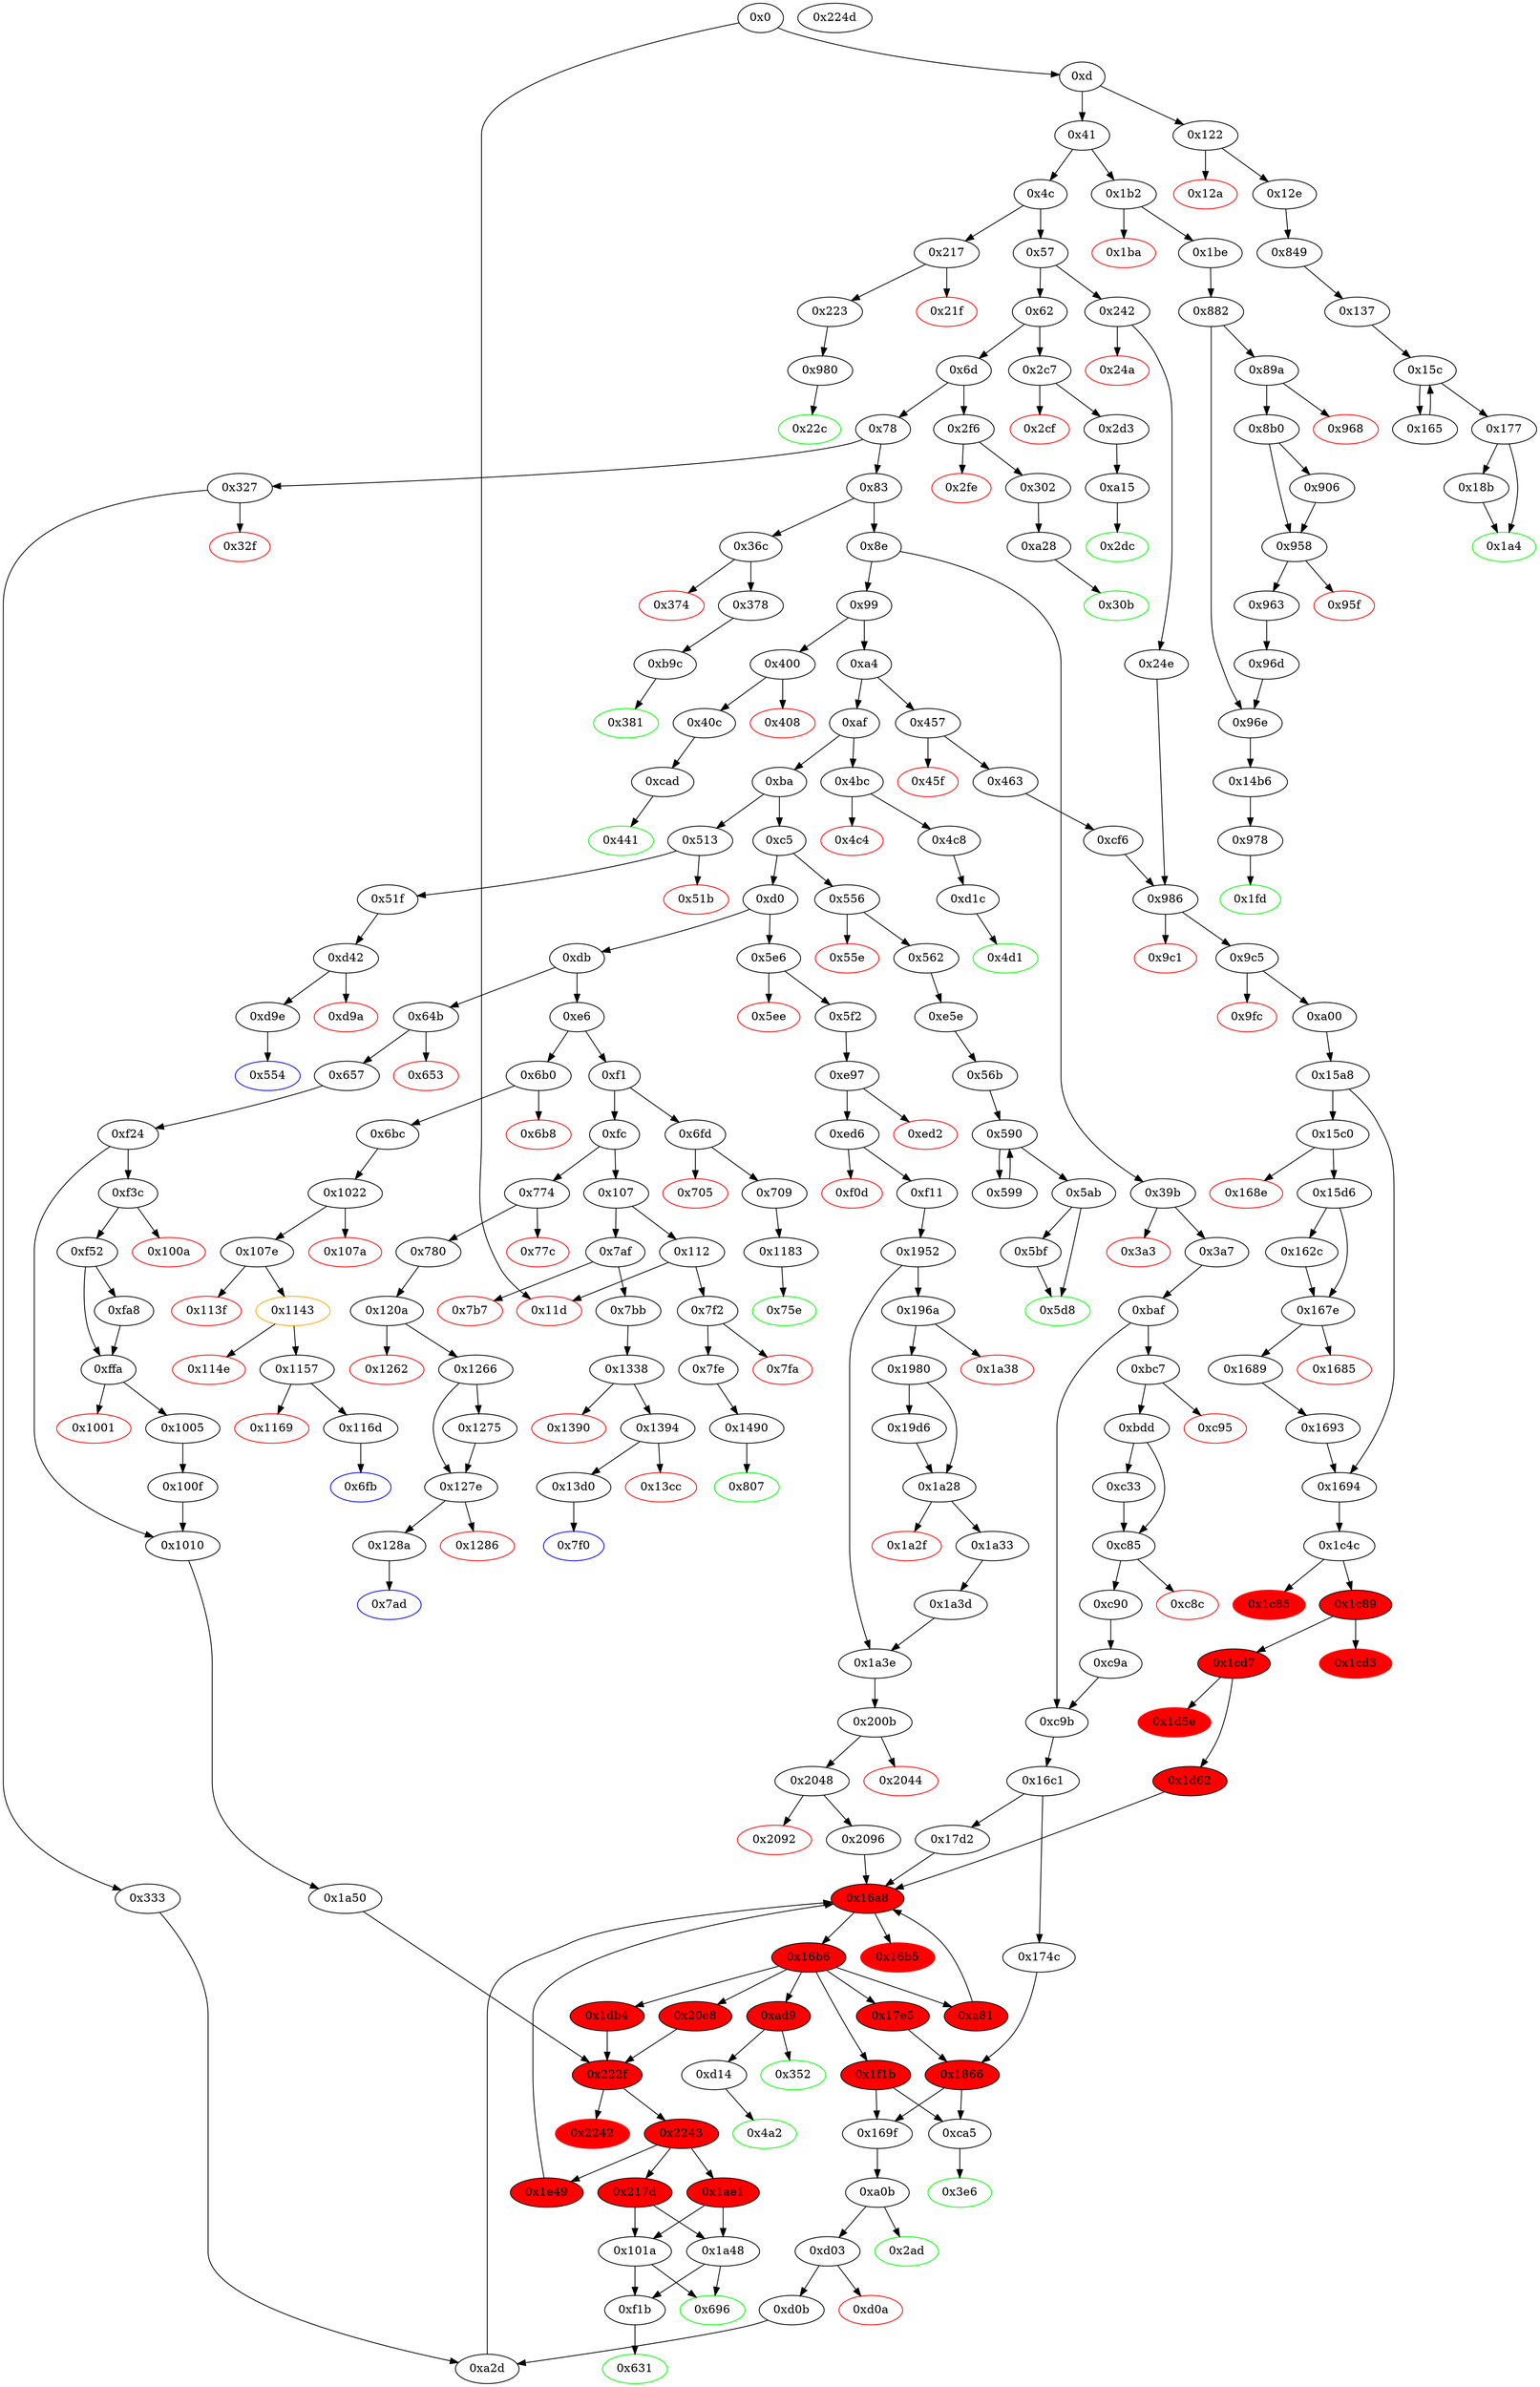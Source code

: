 strict digraph "" {
"0x6fb" [color=blue, fillcolor=white, id="0x6fb", style=filled, tooltip="Block 0x6fb\n[0x6fb:0x6fc]\n---\nPredecessors: [0x116d]\nSuccessors: []\n---\n0x6fb JUMPDEST\n0x6fc STOP\n---\n0x6fb: JUMPDEST \n0x6fc: STOP \n---\nEntry stack: [V11]\nStack pops: 0\nStack additions: []\nExit stack: [V11]\n\nDef sites:\nV11: {0xd.0x35}\n"];
"0x1c4c" [fillcolor=white, id="0x1c4c", style=filled, tooltip="Block 0x1c4c\n[0x1c4c:0x1c84]\n---\nPredecessors: [0x1694]\nSuccessors: [0x1c85, 0x1c89]\n---\n0x1c4c JUMPDEST\n0x1c4d PUSH1 0x0\n0x1c4f DUP1\n0x1c50 PUSH20 0xffffffffffffffffffffffffffffffffffffffff\n0x1c65 AND\n0x1c66 DUP4\n0x1c67 PUSH20 0xffffffffffffffffffffffffffffffffffffffff\n0x1c7c AND\n0x1c7d EQ\n0x1c7e ISZERO\n0x1c7f ISZERO\n0x1c80 ISZERO\n0x1c81 PUSH2 0x1c89\n0x1c84 JUMPI\n---\n0x1c4c: JUMPDEST \n0x1c4d: V1630 = 0x0\n0x1c50: V1631 = 0xffffffffffffffffffffffffffffffffffffffff\n0x1c65: V1632 = AND 0xffffffffffffffffffffffffffffffffffffffff 0x0\n0x1c67: V1633 = 0xffffffffffffffffffffffffffffffffffffffff\n0x1c7c: V1634 = AND 0xffffffffffffffffffffffffffffffffffffffff S1\n0x1c7d: V1635 = EQ V1634 0x0\n0x1c7e: V1636 = ISZERO V1635\n0x1c7f: V1637 = ISZERO V1636\n0x1c80: V1638 = ISZERO V1637\n0x1c81: V1639 = 0x1c89\n0x1c84: JUMPI 0x1c89 V1638\n---\nEntry stack: [V11, 0x4a2, V336, V339, S15, {0x2ad, 0xd03}, S13, S12, S11, 0x0, S9, 0xa0b, S7, S6, S5, 0x0, 0x169f, S2, S1, S0]\nStack pops: 2\nStack additions: [S1, S0, 0x0]\nExit stack: [V11, 0x4a2, V336, V339, S15, {0x2ad, 0xd03}, S13, S12, S11, 0x0, S9, 0xa0b, S7, S6, S5, 0x0, 0x169f, S2, S1, S0, 0x0]\n\nDef sites:\nV11: {0xd.0x35}\n0x4a2: {0x463.0x465}\nV336: {0x463.0x488}\nV339: {0x463.0x492}\nS15: {0xd.0x35, 0xcf6.0xcf7}\n{0x2ad, 0xd03}: {0xcf6.0xcf9, 0x24e.0x250}\nS13: {0x463.0x488, 0x24e.0x273}\nS12: {0xcf6.0xcfd, 0x24e.0x293}\nS11: {0x463.0x492, 0x24e.0x29d}\n0x0: {0x986_0xcf6.0x987, 0x986_0x24e.0x987}\nS9: {0xcf6.0xcfd, 0x24e.0x293}\n0xa0b: {0xa00_0x24e.0xa01, 0xa00_0xcf6.0xa01}\nS7: {0x463.0x488, 0x24e.0x273}\nS6: {0xcf6.0xcfd, 0x24e.0x293}\nS5: {0x463.0x492, 0x24e.0x29d}\n0x0: {0x15a8_0xcf6.0x15a9, 0x15a8_0x24e.0x15a9}\n0x169f: {0x1694.0x1695}\nS2: {0x463.0x488, 0x24e.0x273}\nS1: {0xcf6.0xcfd, 0x24e.0x293}\nS0: {0x463.0x492, 0x24e.0x29d}\n"];
"0x122" [fillcolor=white, id="0x122", style=filled, tooltip="Block 0x122\n[0x122:0x129]\n---\nPredecessors: [0xd]\nSuccessors: [0x12a, 0x12e]\n---\n0x122 JUMPDEST\n0x123 CALLVALUE\n0x124 DUP1\n0x125 ISZERO\n0x126 PUSH2 0x12e\n0x129 JUMPI\n---\n0x122: JUMPDEST \n0x123: V76 = CALLVALUE\n0x125: V77 = ISZERO V76\n0x126: V78 = 0x12e\n0x129: JUMPI 0x12e V77\n---\nEntry stack: [V11]\nStack pops: 0\nStack additions: [V76]\nExit stack: [V11, V76]\n\nDef sites:\nV11: {0xd.0x35}\n"];
"0x7f0" [color=blue, fillcolor=white, id="0x7f0", style=filled, tooltip="Block 0x7f0\n[0x7f0:0x7f1]\n---\nPredecessors: [0x13d0]\nSuccessors: []\n---\n0x7f0 JUMPDEST\n0x7f1 STOP\n---\n0x7f0: JUMPDEST \n0x7f1: STOP \n---\nEntry stack: [V11]\nStack pops: 0\nStack additions: []\nExit stack: [V11]\n\nDef sites:\nV11: {0xd.0x35}\n"];
"0x57" [fillcolor=white, id="0x57", style=filled, tooltip="Block 0x57\n[0x57:0x61]\n---\nPredecessors: [0x4c]\nSuccessors: [0x62, 0x242]\n---\n0x57 DUP1\n0x58 PUSH4 0x23b872dd\n0x5d EQ\n0x5e PUSH2 0x242\n0x61 JUMPI\n---\n0x58: V21 = 0x23b872dd\n0x5d: V22 = EQ 0x23b872dd V11\n0x5e: V23 = 0x242\n0x61: JUMPI 0x242 V22\n---\nEntry stack: [V11]\nStack pops: 1\nStack additions: [S0]\nExit stack: [V11]\n\nDef sites:\nV11: {0xd.0x35}\n"];
"0x222f" [fillcolor=red, id="0x222f", style=filled, tooltip="Block 0x222f\n[0x222f:0x2241]\n---\nPredecessors: [0x1a50, 0x1db4, 0x20e8]\nSuccessors: [0x2242, 0x2243]\n---\n0x222f JUMPDEST\n0x2230 PUSH1 0x0\n0x2232 DUP1\n0x2233 DUP3\n0x2234 DUP5\n0x2235 ADD\n0x2236 SWAP1\n0x2237 POP\n0x2238 DUP4\n0x2239 DUP2\n0x223a LT\n0x223b ISZERO\n0x223c ISZERO\n0x223d ISZERO\n0x223e PUSH2 0x2243\n0x2241 JUMPI\n---\n0x222f: JUMPDEST \n0x2230: V1920 = 0x0\n0x2235: V1921 = ADD S1 S0\n0x223a: V1922 = LT V1921 S1\n0x223b: V1923 = ISZERO V1922\n0x223c: V1924 = ISZERO V1923\n0x223d: V1925 = ISZERO V1924\n0x223e: V1926 = 0x2243\n0x2241: JUMPI 0x2243 V1925\n---\nEntry stack: [V11, 0x4a2, V336, V339, S19, {0x2ad, 0xd03}, S17, S16, S15, S14, S13, S12, S11, S10, S9, S8, S7, S6, S5, S4, S3, {0x1ae1, 0x1e49, 0x217d}, S1, S0]\nStack pops: 2\nStack additions: [S1, S0, 0x0, V1921]\nExit stack: [V11, 0x4a2, V336, V339, S19, {0x2ad, 0xd03}, S17, S16, S15, S14, S13, S12, S11, S10, S9, S8, S7, S6, S5, S4, S3, {0x1ae1, 0x1e49, 0x217d}, S1, S0, 0x0, V1921]\n\nDef sites:\nV11: {0xd.0x35}\n0x4a2: {0x463.0x465}\nV336: {0x463.0x488}\nV339: {0x463.0x492}\nS19: {0xd.0x35, 0xcf6.0xcf7}\n{0x2ad, 0xd03}: {0xcf6.0xcf9, 0x24e.0x250}\nS17: {0x463.0x488, 0x24e.0x273}\nS16: {0xd.0x35, 0xcf6.0xcfd, 0x24e.0x293}\nS15: {0x463.0x492, 0x5f2.0x5f4, 0x24e.0x29d}\nS14: {0x5f2.0x617, 0x986_0xcf6.0x987, 0x986_0x24e.0x987}\nS13: {0x5f2.0x621, 0xcf6.0xcfd, 0x24e.0x293}\nS12: {0xa00_0x24e.0xa01, 0xa00_0xcf6.0xa01, 0xd.0x35, 0xe97.0xe98}\nS11: {0x463.0x488, 0x5f2.0x617, 0xd.0x35, 0x3a7.0x3a9, 0x24e.0x273}\nS10: {0xd.0x35, 0x24e.0x293, 0xf11.0xf12, 0x3a7.0x3cc, 0x657.0x659, 0xcf6.0xcfd}\nS9: {0x463.0x465, 0x3a7.0x3d6, 0x24e.0x29d, 0x463.0x492, 0x5f2.0x617, 0x657.0x67c}\nS8: {0x15a8_0xcf6.0x15a9, 0x15a8_0x24e.0x15a9, 0xbaf.0xbb0, 0x463.0x488, 0x5f2.0x621, 0x657.0x686}\nS7: {0x1694_0x15a8_0xcf6.0x1695, 0x1694_0x15a8_0x24e.0x1695, 0xc9b.0xc9c, 0x1694_0x1693_0x162c.0x1695, 0x1694_0x1693_0x15d6.0x1695, 0x1952.0x1953, 0x463.0x492, 0xf24.0xf25}\nS6: {0x24e.0x273, 0xd.0x35, 0x1a3e.0x1a3f, 0x1010.0x1011, 0x463.0x488, 0x3a7.0x3cc, 0xcf6.0xcf7}\nS5: {0xd0b.0xd0c, 0x3a7.0x3d6, 0x24e.0x293, 0x333.0x335, 0x5f2.0x617, 0x657.0x67c, 0xcf6.0xcfd}\nS4: {0x463.0x492, 0x24e.0x29d, 0x16c1.0x16c2, 0x333.0x342, 0x5f2.0x621, 0x657.0x686}\nS3: {0x1a50.0x1a51, 0x1c4c_0x1693_0x15d6.0x1c4d, 0xa2d_0x333.0xa2e, 0xa2d_0xd0b.0xa2e, 0x1c4c_0x1693_0x162c.0x1c4d, 0x1c4c_0x15a8_0x24e.0x1c4d, 0x1c4c_0x15a8_0xcf6.0x1c4d, 0x200b.0x200c, 0x16c1.0x1741}\n{0x1ae1, 0x1e49, 0x217d}: {0x1a50.0x1a53, 0x1db4.0x1df8, 0x20e8.0x212c}\nS1: {0x1a50.0x1ad3, 0x1db4.0x1e3b, 0x20e8.0x216f}\nS0: {0x463.0x492, 0x24e.0x29d, 0x16c1.0x16c2, 0x333.0x342, 0x5f2.0x621, 0x657.0x686}\n"];
"0x17e5" [fillcolor=red, id="0x17e5", style=filled, tooltip="Block 0x17e5\n[0x17e5:0x1865]\n---\nPredecessors: [0x16b6]\nSuccessors: [0x1866]\n---\n0x17e5 JUMPDEST\n0x17e6 PUSH1 0x2\n0x17e8 PUSH1 0x0\n0x17ea CALLER\n0x17eb PUSH20 0xffffffffffffffffffffffffffffffffffffffff\n0x1800 AND\n0x1801 PUSH20 0xffffffffffffffffffffffffffffffffffffffff\n0x1816 AND\n0x1817 DUP2\n0x1818 MSTORE\n0x1819 PUSH1 0x20\n0x181b ADD\n0x181c SWAP1\n0x181d DUP2\n0x181e MSTORE\n0x181f PUSH1 0x20\n0x1821 ADD\n0x1822 PUSH1 0x0\n0x1824 SHA3\n0x1825 PUSH1 0x0\n0x1827 DUP7\n0x1828 PUSH20 0xffffffffffffffffffffffffffffffffffffffff\n0x183d AND\n0x183e PUSH20 0xffffffffffffffffffffffffffffffffffffffff\n0x1853 AND\n0x1854 DUP2\n0x1855 MSTORE\n0x1856 PUSH1 0x20\n0x1858 ADD\n0x1859 SWAP1\n0x185a DUP2\n0x185b MSTORE\n0x185c PUSH1 0x20\n0x185e ADD\n0x185f PUSH1 0x0\n0x1861 SHA3\n0x1862 DUP2\n0x1863 SWAP1\n0x1864 SSTORE\n0x1865 POP\n---\n0x17e5: JUMPDEST \n0x17e6: V1415 = 0x2\n0x17e8: V1416 = 0x0\n0x17ea: V1417 = CALLER\n0x17eb: V1418 = 0xffffffffffffffffffffffffffffffffffffffff\n0x1800: V1419 = AND 0xffffffffffffffffffffffffffffffffffffffff V1417\n0x1801: V1420 = 0xffffffffffffffffffffffffffffffffffffffff\n0x1816: V1421 = AND 0xffffffffffffffffffffffffffffffffffffffff V1419\n0x1818: M[0x0] = V1421\n0x1819: V1422 = 0x20\n0x181b: V1423 = ADD 0x20 0x0\n0x181e: M[0x20] = 0x2\n0x181f: V1424 = 0x20\n0x1821: V1425 = ADD 0x20 0x20\n0x1822: V1426 = 0x0\n0x1824: V1427 = SHA3 0x0 0x40\n0x1825: V1428 = 0x0\n0x1828: V1429 = 0xffffffffffffffffffffffffffffffffffffffff\n0x183d: V1430 = AND 0xffffffffffffffffffffffffffffffffffffffff S4\n0x183e: V1431 = 0xffffffffffffffffffffffffffffffffffffffff\n0x1853: V1432 = AND 0xffffffffffffffffffffffffffffffffffffffff V1430\n0x1855: M[0x0] = V1432\n0x1856: V1433 = 0x20\n0x1858: V1434 = ADD 0x20 0x0\n0x185b: M[0x20] = V1427\n0x185c: V1435 = 0x20\n0x185e: V1436 = ADD 0x20 0x20\n0x185f: V1437 = 0x0\n0x1861: V1438 = SHA3 0x0 0x40\n0x1864: S[V1438] = V1355\n---\nEntry stack: [V11, 0x4a2, V336, V339, S17, {0x2ad, 0xd03}, S15, S14, S13, S12, S11, S10, S9, S8, S7, S6, S5, S4, S3, S2, S1, V1355]\nStack pops: 5\nStack additions: [S4, S3, S2, S1]\nExit stack: [V11, 0x4a2, V336, V339, S17, {0x2ad, 0xd03}, S15, S14, S13, S12, S11, S10, S9, S8, S7, S6, S5, S4, S3, S2, S1]\n\nDef sites:\nV11: {0xd.0x35}\n0x4a2: {0x463.0x465}\nV336: {0x463.0x488}\nV339: {0x463.0x492}\nS17: {0xd.0x35, 0xcf6.0xcf7}\n{0x2ad, 0xd03}: {0xcf6.0xcf9, 0x24e.0x250}\nS15: {0x463.0x488, 0x24e.0x273}\nS14: {0xd.0x35, 0xcf6.0xcfd, 0x24e.0x293}\nS13: {0x463.0x492, 0x5f2.0x5f4, 0x24e.0x29d}\nS12: {0x5f2.0x617, 0x986_0xcf6.0x987, 0x986_0x24e.0x987}\nS11: {0x5f2.0x621, 0xcf6.0xcfd, 0x24e.0x293}\nS10: {0xa00_0x24e.0xa01, 0xa00_0xcf6.0xa01, 0xd.0x35, 0xe97.0xe98}\nS9: {0x463.0x488, 0x5f2.0x617, 0x3a7.0x3a9, 0x24e.0x273}\nS8: {0xf11.0xf12, 0xd.0x35, 0xcf6.0xcfd, 0x3a7.0x3cc, 0x24e.0x293}\nS7: {0x463.0x492, 0x463.0x465, 0x5f2.0x617, 0x3a7.0x3d6, 0x24e.0x29d}\nS6: {0x463.0x488, 0x15a8_0xcf6.0x15a9, 0x5f2.0x621, 0x15a8_0x24e.0x15a9, 0xbaf.0xbb0}\nS5: {0x1694_0x15a8_0xcf6.0x1695, 0x1694_0x15a8_0x24e.0x1695, 0xc9b.0xc9c, 0x1694_0x1693_0x162c.0x1695, 0x1694_0x1693_0x15d6.0x1695, 0x463.0x492, 0x1952.0x1953}\nS4: {0x1a3e.0x1a3f, 0xd.0x35, 0x24e.0x273, 0x463.0x488, 0x3a7.0x3cc, 0xcf6.0xcf7}\nS3: {0xd0b.0xd0c, 0x24e.0x293, 0x333.0x335, 0x5f2.0x617, 0x3a7.0x3d6, 0xcf6.0xcfd}\nS2: {0x16c1.0x16c2, 0x463.0x492, 0x5f2.0x621, 0x333.0x342, 0x24e.0x29d}\nS1: {0x1c4c_0x1693_0x15d6.0x1c4d, 0xa2d_0x333.0xa2e, 0xa2d_0xd0b.0xa2e, 0x1c4c_0x1693_0x162c.0x1c4d, 0x1c4c_0x15a8_0x24e.0x1c4d, 0x1c4c_0x15a8_0xcf6.0x1c4d, 0x200b.0x200c, 0x16c1.0x1741}\nV1355: {0x16b6.0x16b9}\n"];
"0x1286" [color=red, fillcolor=white, id="0x1286", style=filled, tooltip="Block 0x1286\n[0x1286:0x1289]\n---\nPredecessors: [0x127e]\nSuccessors: []\n---\n0x1286 PUSH1 0x0\n0x1288 DUP1\n0x1289 REVERT\n---\n0x1286: V1132 = 0x0\n0x1289: REVERT 0x0 0x0\n---\nEntry stack: [V11, 0x7ad, V547, V552]\nStack pops: 0\nStack additions: []\nExit stack: [V11, 0x7ad, V547, V552]\n\nDef sites:\nV11: {0xd.0x35}\n0x7ad: {0x780.0x782}\nV547: {0x780.0x791}\nV552: {0x780.0x79d}\n"];
"0xbaf" [fillcolor=white, id="0xbaf", style=filled, tooltip="Block 0xbaf\n[0xbaf:0xbc6]\n---\nPredecessors: [0x3a7]\nSuccessors: [0xbc7, 0xc9b]\n---\n0xbaf JUMPDEST\n0xbb0 PUSH1 0x0\n0xbb2 PUSH1 0x3\n0xbb4 PUSH1 0x14\n0xbb6 SWAP1\n0xbb7 SLOAD\n0xbb8 SWAP1\n0xbb9 PUSH2 0x100\n0xbbc EXP\n0xbbd SWAP1\n0xbbe DIV\n0xbbf PUSH1 0xff\n0xbc1 AND\n0xbc2 ISZERO\n0xbc3 PUSH2 0xc9b\n0xbc6 JUMPI\n---\n0xbaf: JUMPDEST \n0xbb0: V764 = 0x0\n0xbb2: V765 = 0x3\n0xbb4: V766 = 0x14\n0xbb7: V767 = S[0x3]\n0xbb9: V768 = 0x100\n0xbbc: V769 = EXP 0x100 0x14\n0xbbe: V770 = DIV V767 0x10000000000000000000000000000000000000000\n0xbbf: V771 = 0xff\n0xbc1: V772 = AND 0xff V770\n0xbc2: V773 = ISZERO V772\n0xbc3: V774 = 0xc9b\n0xbc6: JUMPI 0xc9b V773\n---\nEntry stack: [V11, 0x3e6, V285, V288]\nStack pops: 0\nStack additions: [0x0]\nExit stack: [V11, 0x3e6, V285, V288, 0x0]\n\nDef sites:\nV11: {0xd.0x35}\n0x3e6: {0x3a7.0x3a9}\nV285: {0x3a7.0x3cc}\nV288: {0x3a7.0x3d6}\n"];
"0x653" [color=red, fillcolor=white, id="0x653", style=filled, tooltip="Block 0x653\n[0x653:0x656]\n---\nPredecessors: [0x64b]\nSuccessors: []\n---\n0x653 PUSH1 0x0\n0x655 DUP1\n0x656 REVERT\n---\n0x653: V465 = 0x0\n0x656: REVERT 0x0 0x0\n---\nEntry stack: [V11, V462]\nStack pops: 0\nStack additions: []\nExit stack: [V11, V462]\n\nDef sites:\nV11: {0xd.0x35}\nV462: {0x64b.0x64c}\n"];
"0x5f2" [fillcolor=white, id="0x5f2", style=filled, tooltip="Block 0x5f2\n[0x5f2:0x630]\n---\nPredecessors: [0x5e6]\nSuccessors: [0xe97]\n---\n0x5f2 JUMPDEST\n0x5f3 POP\n0x5f4 PUSH2 0x631\n0x5f7 PUSH1 0x4\n0x5f9 DUP1\n0x5fa CALLDATASIZE\n0x5fb SUB\n0x5fc DUP2\n0x5fd ADD\n0x5fe SWAP1\n0x5ff DUP1\n0x600 DUP1\n0x601 CALLDATALOAD\n0x602 PUSH20 0xffffffffffffffffffffffffffffffffffffffff\n0x617 AND\n0x618 SWAP1\n0x619 PUSH1 0x20\n0x61b ADD\n0x61c SWAP1\n0x61d SWAP3\n0x61e SWAP2\n0x61f SWAP1\n0x620 DUP1\n0x621 CALLDATALOAD\n0x622 SWAP1\n0x623 PUSH1 0x20\n0x625 ADD\n0x626 SWAP1\n0x627 SWAP3\n0x628 SWAP2\n0x629 SWAP1\n0x62a POP\n0x62b POP\n0x62c POP\n0x62d PUSH2 0xe97\n0x630 JUMP\n---\n0x5f2: JUMPDEST \n0x5f4: V437 = 0x631\n0x5f7: V438 = 0x4\n0x5fa: V439 = CALLDATASIZE\n0x5fb: V440 = SUB V439 0x4\n0x5fd: V441 = ADD 0x4 V440\n0x601: V442 = CALLDATALOAD 0x4\n0x602: V443 = 0xffffffffffffffffffffffffffffffffffffffff\n0x617: V444 = AND 0xffffffffffffffffffffffffffffffffffffffff V442\n0x619: V445 = 0x20\n0x61b: V446 = ADD 0x20 0x4\n0x621: V447 = CALLDATALOAD 0x24\n0x623: V448 = 0x20\n0x625: V449 = ADD 0x20 0x24\n0x62d: V450 = 0xe97\n0x630: JUMP 0xe97\n---\nEntry stack: [V11, V433]\nStack pops: 1\nStack additions: [0x631, V444, V447]\nExit stack: [V11, 0x631, V444, V447]\n\nDef sites:\nV11: {0xd.0x35}\nV433: {0x5e6.0x5e7}\n"];
"0x1262" [color=red, fillcolor=white, id="0x1262", style=filled, tooltip="Block 0x1262\n[0x1262:0x1265]\n---\nPredecessors: [0x120a]\nSuccessors: []\n---\n0x1262 PUSH1 0x0\n0x1264 DUP1\n0x1265 REVERT\n---\n0x1262: V1113 = 0x0\n0x1265: REVERT 0x0 0x0\n---\nEntry stack: [V11, 0x7ad, V547, V552]\nStack pops: 0\nStack additions: []\nExit stack: [V11, 0x7ad, V547, V552]\n\nDef sites:\nV11: {0xd.0x35}\n0x7ad: {0x780.0x782}\nV547: {0x780.0x791}\nV552: {0x780.0x79d}\n"];
"0x906" [fillcolor=white, id="0x906", style=filled, tooltip="Block 0x906\n[0x906:0x957]\n---\nPredecessors: [0x8b0]\nSuccessors: [0x958]\n---\n0x906 POP\n0x907 PUSH1 0x3\n0x909 PUSH1 0x0\n0x90b SWAP1\n0x90c SLOAD\n0x90d SWAP1\n0x90e PUSH2 0x100\n0x911 EXP\n0x912 SWAP1\n0x913 DIV\n0x914 PUSH20 0xffffffffffffffffffffffffffffffffffffffff\n0x929 AND\n0x92a PUSH20 0xffffffffffffffffffffffffffffffffffffffff\n0x93f AND\n0x940 CALLER\n0x941 PUSH20 0xffffffffffffffffffffffffffffffffffffffff\n0x956 AND\n0x957 EQ\n---\n0x907: V633 = 0x3\n0x909: V634 = 0x0\n0x90c: V635 = S[0x3]\n0x90e: V636 = 0x100\n0x911: V637 = EXP 0x100 0x0\n0x913: V638 = DIV V635 0x1\n0x914: V639 = 0xffffffffffffffffffffffffffffffffffffffff\n0x929: V640 = AND 0xffffffffffffffffffffffffffffffffffffffff V638\n0x92a: V641 = 0xffffffffffffffffffffffffffffffffffffffff\n0x93f: V642 = AND 0xffffffffffffffffffffffffffffffffffffffff V640\n0x940: V643 = CALLER\n0x941: V644 = 0xffffffffffffffffffffffffffffffffffffffff\n0x956: V645 = AND 0xffffffffffffffffffffffffffffffffffffffff V643\n0x957: V646 = EQ V645 V642\n---\nEntry stack: [V11, 0x1fd, V134, V137, 0x0, V631]\nStack pops: 1\nStack additions: [V646]\nExit stack: [V11, 0x1fd, V134, V137, 0x0, V646]\n\nDef sites:\nV11: {0xd.0x35}\n0x1fd: {0x1be.0x1c0}\nV134: {0x1be.0x1e3}\nV137: {0x1be.0x1ed}\n0x0: {0x882.0x883}\nV631: {0x8b0.0x900}\n"];
"0xc90" [fillcolor=white, id="0xc90", style=filled, tooltip="Block 0xc90\n[0xc90:0xc94]\n---\nPredecessors: [0xc85]\nSuccessors: [0xc9a]\n---\n0xc90 JUMPDEST\n0xc91 PUSH2 0xc9a\n0xc94 JUMP\n---\n0xc90: JUMPDEST \n0xc91: V819 = 0xc9a\n0xc94: JUMP 0xc9a\n---\nEntry stack: [V11, 0x3e6, V285, V288, 0x0]\nStack pops: 0\nStack additions: []\nExit stack: [V11, 0x3e6, V285, V288, 0x0]\n\nDef sites:\nV11: {0xd.0x35}\n0x3e6: {0x3a7.0x3a9}\nV285: {0x3a7.0x3cc}\nV288: {0x3a7.0x3d6}\n0x0: {0xbaf.0xbb0}\n"];
"0xa4" [fillcolor=white, id="0xa4", style=filled, tooltip="Block 0xa4\n[0xa4:0xae]\n---\nPredecessors: [0x99]\nSuccessors: [0xaf, 0x457]\n---\n0xa4 DUP1\n0xa5 PUSH4 0x79cc6790\n0xaa EQ\n0xab PUSH2 0x457\n0xae JUMPI\n---\n0xa5: V42 = 0x79cc6790\n0xaa: V43 = EQ 0x79cc6790 V11\n0xab: V44 = 0x457\n0xae: JUMPI 0x457 V43\n---\nEntry stack: [V11]\nStack pops: 1\nStack additions: [S0]\nExit stack: [V11]\n\nDef sites:\nV11: {0xd.0x35}\n"];
"0x457" [fillcolor=white, id="0x457", style=filled, tooltip="Block 0x457\n[0x457:0x45e]\n---\nPredecessors: [0xa4]\nSuccessors: [0x45f, 0x463]\n---\n0x457 JUMPDEST\n0x458 CALLVALUE\n0x459 DUP1\n0x45a ISZERO\n0x45b PUSH2 0x463\n0x45e JUMPI\n---\n0x457: JUMPDEST \n0x458: V325 = CALLVALUE\n0x45a: V326 = ISZERO V325\n0x45b: V327 = 0x463\n0x45e: JUMPI 0x463 V326\n---\nEntry stack: [V11]\nStack pops: 0\nStack additions: [V325]\nExit stack: [V11, V325]\n\nDef sites:\nV11: {0xd.0x35}\n"];
"0x774" [fillcolor=white, id="0x774", style=filled, tooltip="Block 0x774\n[0x774:0x77b]\n---\nPredecessors: [0xfc]\nSuccessors: [0x77c, 0x780]\n---\n0x774 JUMPDEST\n0x775 CALLVALUE\n0x776 DUP1\n0x777 ISZERO\n0x778 PUSH2 0x780\n0x77b JUMPI\n---\n0x774: JUMPDEST \n0x775: V536 = CALLVALUE\n0x777: V537 = ISZERO V536\n0x778: V538 = 0x780\n0x77b: JUMPI 0x780 V537\n---\nEntry stack: [V11]\nStack pops: 0\nStack additions: [V536]\nExit stack: [V11, V536]\n\nDef sites:\nV11: {0xd.0x35}\n"];
"0x6bc" [fillcolor=white, id="0x6bc", style=filled, tooltip="Block 0x6bc\n[0x6bc:0x6fa]\n---\nPredecessors: [0x6b0]\nSuccessors: [0x1022]\n---\n0x6bc JUMPDEST\n0x6bd POP\n0x6be PUSH2 0x6fb\n0x6c1 PUSH1 0x4\n0x6c3 DUP1\n0x6c4 CALLDATASIZE\n0x6c5 SUB\n0x6c6 DUP2\n0x6c7 ADD\n0x6c8 SWAP1\n0x6c9 DUP1\n0x6ca DUP1\n0x6cb CALLDATALOAD\n0x6cc PUSH20 0xffffffffffffffffffffffffffffffffffffffff\n0x6e1 AND\n0x6e2 SWAP1\n0x6e3 PUSH1 0x20\n0x6e5 ADD\n0x6e6 SWAP1\n0x6e7 SWAP3\n0x6e8 SWAP2\n0x6e9 SWAP1\n0x6ea DUP1\n0x6eb CALLDATALOAD\n0x6ec SWAP1\n0x6ed PUSH1 0x20\n0x6ef ADD\n0x6f0 SWAP1\n0x6f1 SWAP3\n0x6f2 SWAP2\n0x6f3 SWAP1\n0x6f4 POP\n0x6f5 POP\n0x6f6 POP\n0x6f7 PUSH2 0x1022\n0x6fa JUMP\n---\n0x6bc: JUMPDEST \n0x6be: V495 = 0x6fb\n0x6c1: V496 = 0x4\n0x6c4: V497 = CALLDATASIZE\n0x6c5: V498 = SUB V497 0x4\n0x6c7: V499 = ADD 0x4 V498\n0x6cb: V500 = CALLDATALOAD 0x4\n0x6cc: V501 = 0xffffffffffffffffffffffffffffffffffffffff\n0x6e1: V502 = AND 0xffffffffffffffffffffffffffffffffffffffff V500\n0x6e3: V503 = 0x20\n0x6e5: V504 = ADD 0x20 0x4\n0x6eb: V505 = CALLDATALOAD 0x24\n0x6ed: V506 = 0x20\n0x6ef: V507 = ADD 0x20 0x24\n0x6f7: V508 = 0x1022\n0x6fa: JUMP 0x1022\n---\nEntry stack: [V11, V491]\nStack pops: 1\nStack additions: [0x6fb, V502, V505]\nExit stack: [V11, 0x6fb, V502, V505]\n\nDef sites:\nV11: {0xd.0x35}\nV491: {0x6b0.0x6b1}\n"];
"0x1338" [fillcolor=white, id="0x1338", style=filled, tooltip="Block 0x1338\n[0x1338:0x138f]\n---\nPredecessors: [0x7bb]\nSuccessors: [0x1390, 0x1394]\n---\n0x1338 JUMPDEST\n0x1339 PUSH1 0x3\n0x133b PUSH1 0x0\n0x133d SWAP1\n0x133e SLOAD\n0x133f SWAP1\n0x1340 PUSH2 0x100\n0x1343 EXP\n0x1344 SWAP1\n0x1345 DIV\n0x1346 PUSH20 0xffffffffffffffffffffffffffffffffffffffff\n0x135b AND\n0x135c PUSH20 0xffffffffffffffffffffffffffffffffffffffff\n0x1371 AND\n0x1372 CALLER\n0x1373 PUSH20 0xffffffffffffffffffffffffffffffffffffffff\n0x1388 AND\n0x1389 EQ\n0x138a ISZERO\n0x138b ISZERO\n0x138c PUSH2 0x1394\n0x138f JUMPI\n---\n0x1338: JUMPDEST \n0x1339: V1183 = 0x3\n0x133b: V1184 = 0x0\n0x133e: V1185 = S[0x3]\n0x1340: V1186 = 0x100\n0x1343: V1187 = EXP 0x100 0x0\n0x1345: V1188 = DIV V1185 0x1\n0x1346: V1189 = 0xffffffffffffffffffffffffffffffffffffffff\n0x135b: V1190 = AND 0xffffffffffffffffffffffffffffffffffffffff V1188\n0x135c: V1191 = 0xffffffffffffffffffffffffffffffffffffffff\n0x1371: V1192 = AND 0xffffffffffffffffffffffffffffffffffffffff V1190\n0x1372: V1193 = CALLER\n0x1373: V1194 = 0xffffffffffffffffffffffffffffffffffffffff\n0x1388: V1195 = AND 0xffffffffffffffffffffffffffffffffffffffff V1193\n0x1389: V1196 = EQ V1195 V1192\n0x138a: V1197 = ISZERO V1196\n0x138b: V1198 = ISZERO V1197\n0x138c: V1199 = 0x1394\n0x138f: JUMPI 0x1394 V1198\n---\nEntry stack: [V11, 0x7f0, V567]\nStack pops: 0\nStack additions: []\nExit stack: [V11, 0x7f0, V567]\n\nDef sites:\nV11: {0xd.0x35}\n0x7f0: {0x7bb.0x7bd}\nV567: {0x7bb.0x7e0}\n"];
"0xcad" [fillcolor=white, id="0xcad", style=filled, tooltip="Block 0xcad\n[0xcad:0xcf5]\n---\nPredecessors: [0x40c]\nSuccessors: [0x441]\n---\n0xcad JUMPDEST\n0xcae PUSH1 0x0\n0xcb0 PUSH1 0x1\n0xcb2 PUSH1 0x0\n0xcb4 DUP4\n0xcb5 PUSH20 0xffffffffffffffffffffffffffffffffffffffff\n0xcca AND\n0xccb PUSH20 0xffffffffffffffffffffffffffffffffffffffff\n0xce0 AND\n0xce1 DUP2\n0xce2 MSTORE\n0xce3 PUSH1 0x20\n0xce5 ADD\n0xce6 SWAP1\n0xce7 DUP2\n0xce8 MSTORE\n0xce9 PUSH1 0x20\n0xceb ADD\n0xcec PUSH1 0x0\n0xcee SHA3\n0xcef SLOAD\n0xcf0 SWAP1\n0xcf1 POP\n0xcf2 SWAP2\n0xcf3 SWAP1\n0xcf4 POP\n0xcf5 JUMP\n---\n0xcad: JUMPDEST \n0xcae: V823 = 0x0\n0xcb0: V824 = 0x1\n0xcb2: V825 = 0x0\n0xcb5: V826 = 0xffffffffffffffffffffffffffffffffffffffff\n0xcca: V827 = AND 0xffffffffffffffffffffffffffffffffffffffff V314\n0xccb: V828 = 0xffffffffffffffffffffffffffffffffffffffff\n0xce0: V829 = AND 0xffffffffffffffffffffffffffffffffffffffff V827\n0xce2: M[0x0] = V829\n0xce3: V830 = 0x20\n0xce5: V831 = ADD 0x20 0x0\n0xce8: M[0x20] = 0x1\n0xce9: V832 = 0x20\n0xceb: V833 = ADD 0x20 0x20\n0xcec: V834 = 0x0\n0xcee: V835 = SHA3 0x0 0x40\n0xcef: V836 = S[V835]\n0xcf5: JUMP 0x441\n---\nEntry stack: [V11, 0x441, V314]\nStack pops: 2\nStack additions: [V836]\nExit stack: [V11, V836]\n\nDef sites:\nV11: {0xd.0x35}\n0x441: {0x40c.0x40e}\nV314: {0x40c.0x431}\n"];
"0xaf" [fillcolor=white, id="0xaf", style=filled, tooltip="Block 0xaf\n[0xaf:0xb9]\n---\nPredecessors: [0xa4]\nSuccessors: [0xba, 0x4bc]\n---\n0xaf DUP1\n0xb0 PUSH4 0x8da5cb5b\n0xb5 EQ\n0xb6 PUSH2 0x4bc\n0xb9 JUMPI\n---\n0xb0: V45 = 0x8da5cb5b\n0xb5: V46 = EQ 0x8da5cb5b V11\n0xb6: V47 = 0x4bc\n0xb9: JUMPI 0x4bc V46\n---\nEntry stack: [V11]\nStack pops: 1\nStack additions: [S0]\nExit stack: [V11]\n\nDef sites:\nV11: {0xd.0x35}\n"];
"0x165" [fillcolor=white, id="0x165", style=filled, tooltip="Block 0x165\n[0x165:0x176]\n---\nPredecessors: [0x15c]\nSuccessors: [0x15c]\n---\n0x165 DUP1\n0x166 DUP3\n0x167 ADD\n0x168 MLOAD\n0x169 DUP2\n0x16a DUP5\n0x16b ADD\n0x16c MSTORE\n0x16d PUSH1 0x20\n0x16f DUP2\n0x170 ADD\n0x171 SWAP1\n0x172 POP\n0x173 PUSH2 0x15c\n0x176 JUMP\n---\n0x167: V97 = ADD V92 S0\n0x168: V98 = M[V97]\n0x16b: V99 = ADD V89 S0\n0x16c: M[V99] = V98\n0x16d: V100 = 0x20\n0x170: V101 = ADD S0 0x20\n0x173: V102 = 0x15c\n0x176: JUMP 0x15c\n---\nEntry stack: [V11, 0x137, V589, V83, V83, V89, V92, V90, V90, V89, V92, S0]\nStack pops: 3\nStack additions: [S2, S1, V101]\nExit stack: [V11, 0x137, V589, V83, V83, V89, V92, V90, V90, V89, V92, V101]\n\nDef sites:\nV11: {0xd.0x35}\n0x137: {0x12e.0x130}\nV589: {0x849.0x84d}\nV83: {0x137.0x13a}\nV83: {0x137.0x13a}\nV89: {0x137.0x14d}\nV92: {0x137.0x155}\nV90: {0x137.0x151}\nV90: {0x137.0x151}\nV89: {0x137.0x14d}\nV92: {0x137.0x155}\nS0: {0x165.0x170, 0x137.0x15a}\n"];
"0x9c5" [fillcolor=white, id="0x9c5", style=filled, tooltip="Block 0x9c5\n[0x9c5:0x9fb]\n---\nPredecessors: [0x986]\nSuccessors: [0x9fc, 0xa00]\n---\n0x9c5 JUMPDEST\n0x9c6 ADDRESS\n0x9c7 PUSH20 0xffffffffffffffffffffffffffffffffffffffff\n0x9dc AND\n0x9dd DUP2\n0x9de PUSH20 0xffffffffffffffffffffffffffffffffffffffff\n0x9f3 AND\n0x9f4 EQ\n0x9f5 ISZERO\n0x9f6 ISZERO\n0x9f7 ISZERO\n0x9f8 PUSH2 0xa00\n0x9fb JUMPI\n---\n0x9c5: JUMPDEST \n0x9c6: V669 = ADDRESS\n0x9c7: V670 = 0xffffffffffffffffffffffffffffffffffffffff\n0x9dc: V671 = AND 0xffffffffffffffffffffffffffffffffffffffff V669\n0x9de: V672 = 0xffffffffffffffffffffffffffffffffffffffff\n0x9f3: V673 = AND 0xffffffffffffffffffffffffffffffffffffffff S0\n0x9f4: V674 = EQ V673 V671\n0x9f5: V675 = ISZERO V674\n0x9f6: V676 = ISZERO V675\n0x9f7: V677 = ISZERO V676\n0x9f8: V678 = 0xa00\n0x9fb: JUMPI 0xa00 V677\n---\nEntry stack: [V11, 0x4a2, V336, V339, S6, {0x2ad, 0xd03}, S4, S3, S2, 0x0, S0]\nStack pops: 1\nStack additions: [S0]\nExit stack: [V11, 0x4a2, V336, V339, S6, {0x2ad, 0xd03}, S4, S3, S2, 0x0, S0]\n\nDef sites:\nV11: {0xd.0x35}\n0x4a2: {0x463.0x465}\nV336: {0x463.0x488}\nV339: {0x463.0x492}\nS6: {0xd.0x35, 0xcf6.0xcf7}\n{0x2ad, 0xd03}: {0xcf6.0xcf9, 0x24e.0x250}\nS4: {0x463.0x488, 0x24e.0x273}\nS3: {0xcf6.0xcfd, 0x24e.0x293}\nS2: {0x463.0x492, 0x24e.0x29d}\n0x0: {0x986.0x987}\nS0: {0xcf6.0xcfd, 0x24e.0x293}\n"];
"0x882" [fillcolor=white, id="0x882", style=filled, tooltip="Block 0x882\n[0x882:0x899]\n---\nPredecessors: [0x1be]\nSuccessors: [0x89a, 0x96e]\n---\n0x882 JUMPDEST\n0x883 PUSH1 0x0\n0x885 PUSH1 0x3\n0x887 PUSH1 0x14\n0x889 SWAP1\n0x88a SLOAD\n0x88b SWAP1\n0x88c PUSH2 0x100\n0x88f EXP\n0x890 SWAP1\n0x891 DIV\n0x892 PUSH1 0xff\n0x894 AND\n0x895 ISZERO\n0x896 PUSH2 0x96e\n0x899 JUMPI\n---\n0x882: JUMPDEST \n0x883: V596 = 0x0\n0x885: V597 = 0x3\n0x887: V598 = 0x14\n0x88a: V599 = S[0x3]\n0x88c: V600 = 0x100\n0x88f: V601 = EXP 0x100 0x14\n0x891: V602 = DIV V599 0x10000000000000000000000000000000000000000\n0x892: V603 = 0xff\n0x894: V604 = AND 0xff V602\n0x895: V605 = ISZERO V604\n0x896: V606 = 0x96e\n0x899: JUMPI 0x96e V605\n---\nEntry stack: [V11, 0x1fd, V134, V137]\nStack pops: 0\nStack additions: [0x0]\nExit stack: [V11, 0x1fd, V134, V137, 0x0]\n\nDef sites:\nV11: {0xd.0x35}\n0x1fd: {0x1be.0x1c0}\nV134: {0x1be.0x1e3}\nV137: {0x1be.0x1ed}\n"];
"0xf11" [fillcolor=white, id="0xf11", style=filled, tooltip="Block 0xf11\n[0xf11:0xf1a]\n---\nPredecessors: [0xed6]\nSuccessors: [0x1952]\n---\n0xf11 JUMPDEST\n0xf12 PUSH2 0xf1b\n0xf15 DUP5\n0xf16 DUP5\n0xf17 PUSH2 0x1952\n0xf1a JUMP\n---\n0xf11: JUMPDEST \n0xf12: V934 = 0xf1b\n0xf17: V935 = 0x1952\n0xf1a: JUMP 0x1952\n---\nEntry stack: [V11, 0x631, V444, V447, 0x0, V444]\nStack pops: 4\nStack additions: [S3, S2, S1, S0, 0xf1b, S3, S2]\nExit stack: [V11, 0x631, V444, V447, 0x0, V444, 0xf1b, V444, V447]\n\nDef sites:\nV11: {0xd.0x35}\n0x631: {0x5f2.0x5f4}\nV444: {0x5f2.0x617}\nV447: {0x5f2.0x621}\n0x0: {0xe97.0xe98}\nV444: {0x5f2.0x617}\n"];
"0x2096" [fillcolor=white, id="0x2096", style=filled, tooltip="Block 0x2096\n[0x2096:0x20e7]\n---\nPredecessors: [0x2048]\nSuccessors: [0x16a8]\n---\n0x2096 JUMPDEST\n0x2097 PUSH2 0x20e8\n0x209a DUP3\n0x209b PUSH1 0x1\n0x209d PUSH1 0x0\n0x209f CALLER\n0x20a0 PUSH20 0xffffffffffffffffffffffffffffffffffffffff\n0x20b5 AND\n0x20b6 PUSH20 0xffffffffffffffffffffffffffffffffffffffff\n0x20cb AND\n0x20cc DUP2\n0x20cd MSTORE\n0x20ce PUSH1 0x20\n0x20d0 ADD\n0x20d1 SWAP1\n0x20d2 DUP2\n0x20d3 MSTORE\n0x20d4 PUSH1 0x20\n0x20d6 ADD\n0x20d7 PUSH1 0x0\n0x20d9 SHA3\n0x20da SLOAD\n0x20db PUSH2 0x16a8\n0x20de SWAP1\n0x20df SWAP2\n0x20e0 SWAP1\n0x20e1 PUSH4 0xffffffff\n0x20e6 AND\n0x20e7 JUMP\n---\n0x2096: JUMPDEST \n0x2097: V1846 = 0x20e8\n0x209b: V1847 = 0x1\n0x209d: V1848 = 0x0\n0x209f: V1849 = CALLER\n0x20a0: V1850 = 0xffffffffffffffffffffffffffffffffffffffff\n0x20b5: V1851 = AND 0xffffffffffffffffffffffffffffffffffffffff V1849\n0x20b6: V1852 = 0xffffffffffffffffffffffffffffffffffffffff\n0x20cb: V1853 = AND 0xffffffffffffffffffffffffffffffffffffffff V1851\n0x20cd: M[0x0] = V1853\n0x20ce: V1854 = 0x20\n0x20d0: V1855 = ADD 0x20 0x0\n0x20d3: M[0x20] = 0x1\n0x20d4: V1856 = 0x20\n0x20d6: V1857 = ADD 0x20 0x20\n0x20d7: V1858 = 0x0\n0x20d9: V1859 = SHA3 0x0 0x40\n0x20da: V1860 = S[V1859]\n0x20db: V1861 = 0x16a8\n0x20e1: V1862 = 0xffffffff\n0x20e6: V1863 = AND 0xffffffff 0x16a8\n0x20e7: JUMP 0x16a8\n---\nEntry stack: [V11, 0x631, V444, V447, 0x0, V444, 0xf1b, V444, V447, 0x0, 0x1a48, V444, V447, 0x0]\nStack pops: 2\nStack additions: [S1, S0, 0x20e8, V1860, S1]\nExit stack: [V11, 0x631, V444, V447, 0x0, V444, 0xf1b, V444, V447, 0x0, 0x1a48, V444, V447, 0x0, 0x20e8, V1860, V447]\n\nDef sites:\nV11: {0xd.0x35}\n0x631: {0x5f2.0x5f4}\nV444: {0x5f2.0x617}\nV447: {0x5f2.0x621}\n0x0: {0xe97.0xe98}\nV444: {0x5f2.0x617}\n0xf1b: {0xf11.0xf12}\nV444: {0x5f2.0x617}\nV447: {0x5f2.0x621}\n0x0: {0x1952.0x1953}\n0x1a48: {0x1a3e.0x1a3f}\nV444: {0x5f2.0x617}\nV447: {0x5f2.0x621}\n0x0: {0x200b.0x200c}\n"];
"0x709" [fillcolor=white, id="0x709", style=filled, tooltip="Block 0x709\n[0x709:0x75d]\n---\nPredecessors: [0x6fd]\nSuccessors: [0x1183]\n---\n0x709 JUMPDEST\n0x70a POP\n0x70b PUSH2 0x75e\n0x70e PUSH1 0x4\n0x710 DUP1\n0x711 CALLDATASIZE\n0x712 SUB\n0x713 DUP2\n0x714 ADD\n0x715 SWAP1\n0x716 DUP1\n0x717 DUP1\n0x718 CALLDATALOAD\n0x719 PUSH20 0xffffffffffffffffffffffffffffffffffffffff\n0x72e AND\n0x72f SWAP1\n0x730 PUSH1 0x20\n0x732 ADD\n0x733 SWAP1\n0x734 SWAP3\n0x735 SWAP2\n0x736 SWAP1\n0x737 DUP1\n0x738 CALLDATALOAD\n0x739 PUSH20 0xffffffffffffffffffffffffffffffffffffffff\n0x74e AND\n0x74f SWAP1\n0x750 PUSH1 0x20\n0x752 ADD\n0x753 SWAP1\n0x754 SWAP3\n0x755 SWAP2\n0x756 SWAP1\n0x757 POP\n0x758 POP\n0x759 POP\n0x75a PUSH2 0x1183\n0x75d JUMP\n---\n0x709: JUMPDEST \n0x70b: V513 = 0x75e\n0x70e: V514 = 0x4\n0x711: V515 = CALLDATASIZE\n0x712: V516 = SUB V515 0x4\n0x714: V517 = ADD 0x4 V516\n0x718: V518 = CALLDATALOAD 0x4\n0x719: V519 = 0xffffffffffffffffffffffffffffffffffffffff\n0x72e: V520 = AND 0xffffffffffffffffffffffffffffffffffffffff V518\n0x730: V521 = 0x20\n0x732: V522 = ADD 0x20 0x4\n0x738: V523 = CALLDATALOAD 0x24\n0x739: V524 = 0xffffffffffffffffffffffffffffffffffffffff\n0x74e: V525 = AND 0xffffffffffffffffffffffffffffffffffffffff V523\n0x750: V526 = 0x20\n0x752: V527 = ADD 0x20 0x24\n0x75a: V528 = 0x1183\n0x75d: JUMP 0x1183\n---\nEntry stack: [V11, V509]\nStack pops: 1\nStack additions: [0x75e, V520, V525]\nExit stack: [V11, 0x75e, V520, V525]\n\nDef sites:\nV11: {0xd.0x35}\nV509: {0x6fd.0x6fe}\n"];
"0x1685" [color=red, fillcolor=white, id="0x1685", style=filled, tooltip="Block 0x1685\n[0x1685:0x1688]\n---\nPredecessors: [0x167e]\nSuccessors: []\n---\n0x1685 PUSH1 0x0\n0x1687 DUP1\n0x1688 REVERT\n---\n0x1685: V1344 = 0x0\n0x1688: REVERT 0x0 0x0\n---\nEntry stack: [V11, 0x4a2, V336, V339, S11, {0x2ad, 0xd03}, S9, S8, S7, 0x0, S5, 0xa0b, S3, S2, S1, 0x0]\nStack pops: 0\nStack additions: []\nExit stack: [V11, 0x4a2, V336, V339, S11, {0x2ad, 0xd03}, S9, S8, S7, 0x0, S5, 0xa0b, S3, S2, S1, 0x0]\n\nDef sites:\nV11: {0xd.0x35}\n0x4a2: {0x463.0x465}\nV336: {0x463.0x488}\nV339: {0x463.0x492}\nS11: {0xd.0x35, 0xcf6.0xcf7}\n{0x2ad, 0xd03}: {0xcf6.0xcf9, 0x24e.0x250}\nS9: {0x463.0x488, 0x24e.0x273}\nS8: {0xcf6.0xcfd, 0x24e.0x293}\nS7: {0x463.0x492, 0x24e.0x29d}\n0x0: {0x986_0xcf6.0x987, 0x986_0x24e.0x987}\nS5: {0xcf6.0xcfd, 0x24e.0x293}\n0xa0b: {0xa00_0x24e.0xa01, 0xa00_0xcf6.0xa01}\nS3: {0x463.0x488, 0x24e.0x273}\nS2: {0xcf6.0xcfd, 0x24e.0x293}\nS1: {0x463.0x492, 0x24e.0x29d}\n0x0: {0x15a8_0xcf6.0x15a9, 0x15a8_0x24e.0x15a9}\n"];
"0x562" [fillcolor=white, id="0x562", style=filled, tooltip="Block 0x562\n[0x562:0x56a]\n---\nPredecessors: [0x556]\nSuccessors: [0xe5e]\n---\n0x562 JUMPDEST\n0x563 POP\n0x564 PUSH2 0x56b\n0x567 PUSH2 0xe5e\n0x56a JUMP\n---\n0x562: JUMPDEST \n0x564: V390 = 0x56b\n0x567: V391 = 0xe5e\n0x56a: JUMP 0xe5e\n---\nEntry stack: [V11, V386]\nStack pops: 1\nStack additions: [0x56b]\nExit stack: [V11, 0x56b]\n\nDef sites:\nV11: {0xd.0x35}\nV386: {0x556.0x557}\n"];
"0x4d1" [color=green, fillcolor=white, id="0x4d1", style=filled, tooltip="Block 0x4d1\n[0x4d1:0x512]\n---\nPredecessors: [0xd1c]\nSuccessors: []\n---\n0x4d1 JUMPDEST\n0x4d2 PUSH1 0x40\n0x4d4 MLOAD\n0x4d5 DUP1\n0x4d6 DUP3\n0x4d7 PUSH20 0xffffffffffffffffffffffffffffffffffffffff\n0x4ec AND\n0x4ed PUSH20 0xffffffffffffffffffffffffffffffffffffffff\n0x502 AND\n0x503 DUP2\n0x504 MSTORE\n0x505 PUSH1 0x20\n0x507 ADD\n0x508 SWAP2\n0x509 POP\n0x50a POP\n0x50b PUSH1 0x40\n0x50d MLOAD\n0x50e DUP1\n0x50f SWAP2\n0x510 SUB\n0x511 SWAP1\n0x512 RETURN\n---\n0x4d1: JUMPDEST \n0x4d2: V360 = 0x40\n0x4d4: V361 = M[0x40]\n0x4d7: V362 = 0xffffffffffffffffffffffffffffffffffffffff\n0x4ec: V363 = AND 0xffffffffffffffffffffffffffffffffffffffff V853\n0x4ed: V364 = 0xffffffffffffffffffffffffffffffffffffffff\n0x502: V365 = AND 0xffffffffffffffffffffffffffffffffffffffff V363\n0x504: M[V361] = V365\n0x505: V366 = 0x20\n0x507: V367 = ADD 0x20 V361\n0x50b: V368 = 0x40\n0x50d: V369 = M[0x40]\n0x510: V370 = SUB V367 V369\n0x512: RETURN V369 V370\n---\nEntry stack: [V11, 0x4d1, V853]\nStack pops: 1\nStack additions: []\nExit stack: [V11, 0x4d1]\n\nDef sites:\nV11: {0xd.0x35}\n0x4d1: {0x4c8.0x4ca}\nV853: {0xd1c.0xd3f}\n"];
"0x378" [fillcolor=white, id="0x378", style=filled, tooltip="Block 0x378\n[0x378:0x380]\n---\nPredecessors: [0x36c]\nSuccessors: [0xb9c]\n---\n0x378 JUMPDEST\n0x379 POP\n0x37a PUSH2 0x381\n0x37d PUSH2 0xb9c\n0x380 JUMP\n---\n0x378: JUMPDEST \n0x37a: V261 = 0x381\n0x37d: V262 = 0xb9c\n0x380: JUMP 0xb9c\n---\nEntry stack: [V11, V257]\nStack pops: 1\nStack additions: [0x381]\nExit stack: [V11, 0x381]\n\nDef sites:\nV11: {0xd.0x35}\nV257: {0x36c.0x36d}\n"];
"0x1c85" [color=red, fillcolor=red, id="0x1c85", style=filled, tooltip="Block 0x1c85\n[0x1c85:0x1c88]\n---\nPredecessors: [0x1c4c]\nSuccessors: []\n---\n0x1c85 PUSH1 0x0\n0x1c87 DUP1\n0x1c88 REVERT\n---\n0x1c85: V1640 = 0x0\n0x1c88: REVERT 0x0 0x0\n---\nEntry stack: [V11, 0x4a2, V336, V339, S16, {0x2ad, 0xd03}, S14, S13, S12, 0x0, S10, 0xa0b, S8, S7, S6, 0x0, 0x169f, S3, S2, S1, 0x0]\nStack pops: 0\nStack additions: []\nExit stack: [V11, 0x4a2, V336, V339, S16, {0x2ad, 0xd03}, S14, S13, S12, 0x0, S10, 0xa0b, S8, S7, S6, 0x0, 0x169f, S3, S2, S1, 0x0]\n\nDef sites:\nV11: {0xd.0x35}\n0x4a2: {0x463.0x465}\nV336: {0x463.0x488}\nV339: {0x463.0x492}\nS16: {0xd.0x35, 0xcf6.0xcf7}\n{0x2ad, 0xd03}: {0xcf6.0xcf9, 0x24e.0x250}\nS14: {0x463.0x488, 0x24e.0x273}\nS13: {0xcf6.0xcfd, 0x24e.0x293}\nS12: {0x463.0x492, 0x24e.0x29d}\n0x0: {0x986_0xcf6.0x987, 0x986_0x24e.0x987}\nS10: {0xcf6.0xcfd, 0x24e.0x293}\n0xa0b: {0xa00_0x24e.0xa01, 0xa00_0xcf6.0xa01}\nS8: {0x463.0x488, 0x24e.0x273}\nS7: {0xcf6.0xcfd, 0x24e.0x293}\nS6: {0x463.0x492, 0x24e.0x29d}\n0x0: {0x15a8_0xcf6.0x15a9, 0x15a8_0x24e.0x15a9}\n0x169f: {0x1694_0x15a8_0x24e.0x1695, 0x1694_0x1693_0x162c.0x1695, 0x1694_0x1693_0x15d6.0x1695, 0x1694_0x15a8_0xcf6.0x1695}\nS3: {0x463.0x488, 0x24e.0x273}\nS2: {0xcf6.0xcfd, 0x24e.0x293}\nS1: {0x463.0x492, 0x24e.0x29d}\n0x0: {0x1c4c.0x1c4d}\n"];
"0x242" [fillcolor=white, id="0x242", style=filled, tooltip="Block 0x242\n[0x242:0x249]\n---\nPredecessors: [0x57]\nSuccessors: [0x24a, 0x24e]\n---\n0x242 JUMPDEST\n0x243 CALLVALUE\n0x244 DUP1\n0x245 ISZERO\n0x246 PUSH2 0x24e\n0x249 JUMPI\n---\n0x242: JUMPDEST \n0x243: V165 = CALLVALUE\n0x245: V166 = ISZERO V165\n0x246: V167 = 0x24e\n0x249: JUMPI 0x24e V166\n---\nEntry stack: [V11]\nStack pops: 0\nStack additions: [V165]\nExit stack: [V11, V165]\n\nDef sites:\nV11: {0xd.0x35}\n"];
"0xc5" [fillcolor=white, id="0xc5", style=filled, tooltip="Block 0xc5\n[0xc5:0xcf]\n---\nPredecessors: [0xba]\nSuccessors: [0xd0, 0x556]\n---\n0xc5 DUP1\n0xc6 PUSH4 0x95d89b41\n0xcb EQ\n0xcc PUSH2 0x556\n0xcf JUMPI\n---\n0xc6: V51 = 0x95d89b41\n0xcb: V52 = EQ 0x95d89b41 V11\n0xcc: V53 = 0x556\n0xcf: JUMPI 0x556 V52\n---\nEntry stack: [V11]\nStack pops: 1\nStack additions: [S0]\nExit stack: [V11]\n\nDef sites:\nV11: {0xd.0x35}\n"];
"0x381" [color=green, fillcolor=white, id="0x381", style=filled, tooltip="Block 0x381\n[0x381:0x39a]\n---\nPredecessors: [0xb9c]\nSuccessors: []\n---\n0x381 JUMPDEST\n0x382 PUSH1 0x40\n0x384 MLOAD\n0x385 DUP1\n0x386 DUP3\n0x387 ISZERO\n0x388 ISZERO\n0x389 ISZERO\n0x38a ISZERO\n0x38b DUP2\n0x38c MSTORE\n0x38d PUSH1 0x20\n0x38f ADD\n0x390 SWAP2\n0x391 POP\n0x392 POP\n0x393 PUSH1 0x40\n0x395 MLOAD\n0x396 DUP1\n0x397 SWAP2\n0x398 SUB\n0x399 SWAP1\n0x39a RETURN\n---\n0x381: JUMPDEST \n0x382: V263 = 0x40\n0x384: V264 = M[0x40]\n0x387: V265 = ISZERO V763\n0x388: V266 = ISZERO V265\n0x389: V267 = ISZERO V266\n0x38a: V268 = ISZERO V267\n0x38c: M[V264] = V268\n0x38d: V269 = 0x20\n0x38f: V270 = ADD 0x20 V264\n0x393: V271 = 0x40\n0x395: V272 = M[0x40]\n0x398: V273 = SUB V270 V272\n0x39a: RETURN V272 V273\n---\nEntry stack: [V11, 0x381, V763]\nStack pops: 1\nStack additions: []\nExit stack: [V11, 0x381]\n\nDef sites:\nV11: {0xd.0x35}\n0x381: {0x378.0x37a}\nV763: {0xb9c.0xbac}\n"];
"0xd1c" [fillcolor=white, id="0xd1c", style=filled, tooltip="Block 0xd1c\n[0xd1c:0xd41]\n---\nPredecessors: [0x4c8]\nSuccessors: [0x4d1]\n---\n0xd1c JUMPDEST\n0xd1d PUSH1 0x3\n0xd1f PUSH1 0x0\n0xd21 SWAP1\n0xd22 SLOAD\n0xd23 SWAP1\n0xd24 PUSH2 0x100\n0xd27 EXP\n0xd28 SWAP1\n0xd29 DIV\n0xd2a PUSH20 0xffffffffffffffffffffffffffffffffffffffff\n0xd3f AND\n0xd40 DUP2\n0xd41 JUMP\n---\n0xd1c: JUMPDEST \n0xd1d: V846 = 0x3\n0xd1f: V847 = 0x0\n0xd22: V848 = S[0x3]\n0xd24: V849 = 0x100\n0xd27: V850 = EXP 0x100 0x0\n0xd29: V851 = DIV V848 0x1\n0xd2a: V852 = 0xffffffffffffffffffffffffffffffffffffffff\n0xd3f: V853 = AND 0xffffffffffffffffffffffffffffffffffffffff V851\n0xd41: JUMP 0x4d1\n---\nEntry stack: [V11, 0x4d1]\nStack pops: 1\nStack additions: [S0, V853]\nExit stack: [V11, 0x4d1, V853]\n\nDef sites:\nV11: {0xd.0x35}\n0x4d1: {0x4c8.0x4ca}\n"];
"0x1b2" [fillcolor=white, id="0x1b2", style=filled, tooltip="Block 0x1b2\n[0x1b2:0x1b9]\n---\nPredecessors: [0x41]\nSuccessors: [0x1ba, 0x1be]\n---\n0x1b2 JUMPDEST\n0x1b3 CALLVALUE\n0x1b4 DUP1\n0x1b5 ISZERO\n0x1b6 PUSH2 0x1be\n0x1b9 JUMPI\n---\n0x1b2: JUMPDEST \n0x1b3: V123 = CALLVALUE\n0x1b5: V124 = ISZERO V123\n0x1b6: V125 = 0x1be\n0x1b9: JUMPI 0x1be V124\n---\nEntry stack: [V11]\nStack pops: 0\nStack additions: [V123]\nExit stack: [V11, V123]\n\nDef sites:\nV11: {0xd.0x35}\n"];
"0xa00" [fillcolor=white, id="0xa00", style=filled, tooltip="Block 0xa00\n[0xa00:0xa0a]\n---\nPredecessors: [0x9c5]\nSuccessors: [0x15a8]\n---\n0xa00 JUMPDEST\n0xa01 PUSH2 0xa0b\n0xa04 DUP6\n0xa05 DUP6\n0xa06 DUP6\n0xa07 PUSH2 0x15a8\n0xa0a JUMP\n---\n0xa00: JUMPDEST \n0xa01: V680 = 0xa0b\n0xa07: V681 = 0x15a8\n0xa0a: JUMP 0x15a8\n---\nEntry stack: [V11, 0x4a2, V336, V339, S6, {0x2ad, 0xd03}, S4, S3, S2, 0x0, S0]\nStack pops: 5\nStack additions: [S4, S3, S2, S1, S0, 0xa0b, S4, S3, S2]\nExit stack: [V11, 0x4a2, V336, V339, S6, {0x2ad, 0xd03}, S4, S3, S2, 0x0, S0, 0xa0b, S4, S3, S2]\n\nDef sites:\nV11: {0xd.0x35}\n0x4a2: {0x463.0x465}\nV336: {0x463.0x488}\nV339: {0x463.0x492}\nS6: {0xd.0x35, 0xcf6.0xcf7}\n{0x2ad, 0xd03}: {0xcf6.0xcf9, 0x24e.0x250}\nS4: {0x463.0x488, 0x24e.0x273}\nS3: {0xcf6.0xcfd, 0x24e.0x293}\nS2: {0x463.0x492, 0x24e.0x29d}\n0x0: {0x986_0xcf6.0x987, 0x986_0x24e.0x987}\nS0: {0xcf6.0xcfd, 0x24e.0x293}\n"];
"0x7ad" [color=blue, fillcolor=white, id="0x7ad", style=filled, tooltip="Block 0x7ad\n[0x7ad:0x7ae]\n---\nPredecessors: [0x128a]\nSuccessors: []\n---\n0x7ad JUMPDEST\n0x7ae STOP\n---\n0x7ad: JUMPDEST \n0x7ae: STOP \n---\nEntry stack: [V11]\nStack pops: 0\nStack additions: []\nExit stack: [V11]\n\nDef sites:\nV11: {0xd.0x35}\n"];
"0x30b" [color=green, fillcolor=white, id="0x30b", style=filled, tooltip="Block 0x30b\n[0x30b:0x326]\n---\nPredecessors: [0xa28]\nSuccessors: []\n---\n0x30b JUMPDEST\n0x30c PUSH1 0x40\n0x30e MLOAD\n0x30f DUP1\n0x310 DUP3\n0x311 PUSH1 0xff\n0x313 AND\n0x314 PUSH1 0xff\n0x316 AND\n0x317 DUP2\n0x318 MSTORE\n0x319 PUSH1 0x20\n0x31b ADD\n0x31c SWAP2\n0x31d POP\n0x31e POP\n0x31f PUSH1 0x40\n0x321 MLOAD\n0x322 DUP1\n0x323 SWAP2\n0x324 SUB\n0x325 SWAP1\n0x326 RETURN\n---\n0x30b: JUMPDEST \n0x30c: V222 = 0x40\n0x30e: V223 = M[0x40]\n0x311: V224 = 0xff\n0x313: V225 = AND 0xff 0x12\n0x314: V226 = 0xff\n0x316: V227 = AND 0xff 0x12\n0x318: M[V223] = 0x12\n0x319: V228 = 0x20\n0x31b: V229 = ADD 0x20 V223\n0x31f: V230 = 0x40\n0x321: V231 = M[0x40]\n0x324: V232 = SUB V229 V231\n0x326: RETURN V231 V232\n---\nEntry stack: [V11, 0x30b, 0x12]\nStack pops: 1\nStack additions: []\nExit stack: [V11, 0x30b]\n\nDef sites:\nV11: {0xd.0x35}\n0x30b: {0x302.0x304}\n0x12: {0xa28.0xa29}\n"];
"0x24e" [fillcolor=white, id="0x24e", style=filled, tooltip="Block 0x24e\n[0x24e:0x2ac]\n---\nPredecessors: [0x242]\nSuccessors: [0x986]\n---\n0x24e JUMPDEST\n0x24f POP\n0x250 PUSH2 0x2ad\n0x253 PUSH1 0x4\n0x255 DUP1\n0x256 CALLDATASIZE\n0x257 SUB\n0x258 DUP2\n0x259 ADD\n0x25a SWAP1\n0x25b DUP1\n0x25c DUP1\n0x25d CALLDATALOAD\n0x25e PUSH20 0xffffffffffffffffffffffffffffffffffffffff\n0x273 AND\n0x274 SWAP1\n0x275 PUSH1 0x20\n0x277 ADD\n0x278 SWAP1\n0x279 SWAP3\n0x27a SWAP2\n0x27b SWAP1\n0x27c DUP1\n0x27d CALLDATALOAD\n0x27e PUSH20 0xffffffffffffffffffffffffffffffffffffffff\n0x293 AND\n0x294 SWAP1\n0x295 PUSH1 0x20\n0x297 ADD\n0x298 SWAP1\n0x299 SWAP3\n0x29a SWAP2\n0x29b SWAP1\n0x29c DUP1\n0x29d CALLDATALOAD\n0x29e SWAP1\n0x29f PUSH1 0x20\n0x2a1 ADD\n0x2a2 SWAP1\n0x2a3 SWAP3\n0x2a4 SWAP2\n0x2a5 SWAP1\n0x2a6 POP\n0x2a7 POP\n0x2a8 POP\n0x2a9 PUSH2 0x986\n0x2ac JUMP\n---\n0x24e: JUMPDEST \n0x250: V169 = 0x2ad\n0x253: V170 = 0x4\n0x256: V171 = CALLDATASIZE\n0x257: V172 = SUB V171 0x4\n0x259: V173 = ADD 0x4 V172\n0x25d: V174 = CALLDATALOAD 0x4\n0x25e: V175 = 0xffffffffffffffffffffffffffffffffffffffff\n0x273: V176 = AND 0xffffffffffffffffffffffffffffffffffffffff V174\n0x275: V177 = 0x20\n0x277: V178 = ADD 0x20 0x4\n0x27d: V179 = CALLDATALOAD 0x24\n0x27e: V180 = 0xffffffffffffffffffffffffffffffffffffffff\n0x293: V181 = AND 0xffffffffffffffffffffffffffffffffffffffff V179\n0x295: V182 = 0x20\n0x297: V183 = ADD 0x20 0x24\n0x29d: V184 = CALLDATALOAD 0x44\n0x29f: V185 = 0x20\n0x2a1: V186 = ADD 0x20 0x44\n0x2a9: V187 = 0x986\n0x2ac: JUMP 0x986\n---\nEntry stack: [V11, V165]\nStack pops: 1\nStack additions: [0x2ad, V176, V181, V184]\nExit stack: [V11, 0x2ad, V176, V181, V184]\n\nDef sites:\nV11: {0xd.0x35}\nV165: {0x242.0x243}\n"];
"0x167e" [fillcolor=white, id="0x167e", style=filled, tooltip="Block 0x167e\n[0x167e:0x1684]\n---\nPredecessors: [0x15d6, 0x162c]\nSuccessors: [0x1685, 0x1689]\n---\n0x167e JUMPDEST\n0x167f ISZERO\n0x1680 ISZERO\n0x1681 PUSH2 0x1689\n0x1684 JUMPI\n---\n0x167e: JUMPDEST \n0x167f: V1341 = ISZERO S0\n0x1680: V1342 = ISZERO V1341\n0x1681: V1343 = 0x1689\n0x1684: JUMPI 0x1689 V1342\n---\nEntry stack: [V11, 0x4a2, V336, V339, S12, {0x2ad, 0xd03}, S10, S9, S8, 0x0, S6, 0xa0b, S4, S3, S2, 0x0, S0]\nStack pops: 1\nStack additions: []\nExit stack: [V11, 0x4a2, V336, V339, S12, {0x2ad, 0xd03}, S10, S9, S8, 0x0, S6, 0xa0b, S4, S3, S2, 0x0]\n\nDef sites:\nV11: {0xd.0x35}\n0x4a2: {0x463.0x465}\nV336: {0x463.0x488}\nV339: {0x463.0x492}\nS12: {0xd.0x35, 0xcf6.0xcf7}\n{0x2ad, 0xd03}: {0xcf6.0xcf9, 0x24e.0x250}\nS10: {0x463.0x488, 0x24e.0x273}\nS9: {0xcf6.0xcfd, 0x24e.0x293}\nS8: {0x463.0x492, 0x24e.0x29d}\n0x0: {0x986_0xcf6.0x987, 0x986_0x24e.0x987}\nS6: {0xcf6.0xcfd, 0x24e.0x293}\n0xa0b: {0xa00_0x24e.0xa01, 0xa00_0xcf6.0xa01}\nS4: {0x463.0x488, 0x24e.0x273}\nS3: {0xcf6.0xcfd, 0x24e.0x293}\nS2: {0x463.0x492, 0x24e.0x29d}\n0x0: {0x15a8.0x15a9}\nS0: {0x162c.0x167d, 0x15d6.0x1626}\n"];
"0x95f" [color=red, fillcolor=white, id="0x95f", style=filled, tooltip="Block 0x95f\n[0x95f:0x962]\n---\nPredecessors: [0x958]\nSuccessors: []\n---\n0x95f PUSH1 0x0\n0x961 DUP1\n0x962 REVERT\n---\n0x95f: V650 = 0x0\n0x962: REVERT 0x0 0x0\n---\nEntry stack: [V11, 0x1fd, V134, V137, 0x0]\nStack pops: 0\nStack additions: []\nExit stack: [V11, 0x1fd, V134, V137, 0x0]\n\nDef sites:\nV11: {0xd.0x35}\n0x1fd: {0x1be.0x1c0}\nV134: {0x1be.0x1e3}\nV137: {0x1be.0x1ed}\n0x0: {0x882.0x883}\n"];
"0x116d" [fillcolor=white, id="0x116d", style=filled, tooltip="Block 0x116d\n[0x116d:0x1182]\n---\nPredecessors: [0x1157]\nSuccessors: [0x6fb]\n---\n0x116d JUMPDEST\n0x116e DUP2\n0x116f ADD\n0x1170 SWAP1\n0x1171 DUP1\n0x1172 DUP1\n0x1173 MLOAD\n0x1174 SWAP1\n0x1175 PUSH1 0x20\n0x1177 ADD\n0x1178 SWAP1\n0x1179 SWAP3\n0x117a SWAP2\n0x117b SWAP1\n0x117c POP\n0x117d POP\n0x117e POP\n0x117f POP\n0x1180 POP\n0x1181 POP\n0x1182 JUMP\n---\n0x116d: JUMPDEST \n0x116f: V1067 = ADD V1060 V1061\n0x1173: V1068 = M[V1060]\n0x1175: V1069 = 0x20\n0x1177: V1070 = ADD 0x20 V1060\n0x1182: JUMP 0x6fb\n---\nEntry stack: [V11, 0x6fb, V502, V505, V1060, V1061]\nStack pops: 5\nStack additions: []\nExit stack: [V11]\n\nDef sites:\nV11: {0xd.0x35}\n0x6fb: {0x6bc.0x6be}\nV502: {0x6bc.0x6e1}\nV505: {0x6bc.0x6eb}\nV1060: {0x1157.0x115e}\nV1061: {0x1157.0x115f}\n"];
"0x107" [fillcolor=white, id="0x107", style=filled, tooltip="Block 0x107\n[0x107:0x111]\n---\nPredecessors: [0xfc]\nSuccessors: [0x112, 0x7af]\n---\n0x107 DUP1\n0x108 PUSH4 0xf2fde38b\n0x10d EQ\n0x10e PUSH2 0x7af\n0x111 JUMPI\n---\n0x108: V69 = 0xf2fde38b\n0x10d: V70 = EQ 0xf2fde38b V11\n0x10e: V71 = 0x7af\n0x111: JUMPI 0x7af V70\n---\nEntry stack: [V11]\nStack pops: 1\nStack additions: [S0]\nExit stack: [V11]\n\nDef sites:\nV11: {0xd.0x35}\n"];
"0x127e" [fillcolor=white, id="0x127e", style=filled, tooltip="Block 0x127e\n[0x127e:0x1285]\n---\nPredecessors: [0x1266, 0x1275]\nSuccessors: [0x1286, 0x128a]\n---\n0x127e JUMPDEST\n0x127f ISZERO\n0x1280 ISZERO\n0x1281 ISZERO\n0x1282 PUSH2 0x128a\n0x1285 JUMPI\n---\n0x127e: JUMPDEST \n0x127f: V1128 = ISZERO S0\n0x1280: V1129 = ISZERO V1128\n0x1281: V1130 = ISZERO V1129\n0x1282: V1131 = 0x128a\n0x1285: JUMPI 0x128a V1130\n---\nEntry stack: [V11, 0x7ad, V547, V552, S0]\nStack pops: 1\nStack additions: []\nExit stack: [V11, 0x7ad, V547, V552]\n\nDef sites:\nV11: {0xd.0x35}\n0x7ad: {0x780.0x782}\nV547: {0x780.0x791}\nV552: {0x780.0x79d}\nS0: {0x1275.0x127d, 0x1266.0x126e}\n"];
"0x352" [color=green, fillcolor=white, id="0x352", style=filled, tooltip="Block 0x352\n[0x352:0x36b]\n---\nPredecessors: [0xad9]\nSuccessors: []\n---\n0x352 JUMPDEST\n0x353 PUSH1 0x40\n0x355 MLOAD\n0x356 DUP1\n0x357 DUP3\n0x358 ISZERO\n0x359 ISZERO\n0x35a ISZERO\n0x35b ISZERO\n0x35c DUP2\n0x35d MSTORE\n0x35e PUSH1 0x20\n0x360 ADD\n0x361 SWAP2\n0x362 POP\n0x363 POP\n0x364 PUSH1 0x40\n0x366 MLOAD\n0x367 DUP1\n0x368 SWAP2\n0x369 SUB\n0x36a SWAP1\n0x36b RETURN\n---\n0x352: JUMPDEST \n0x353: V246 = 0x40\n0x355: V247 = M[0x40]\n0x358: V248 = ISZERO 0x1\n0x359: V249 = ISZERO 0x0\n0x35a: V250 = ISZERO 0x1\n0x35b: V251 = ISZERO 0x0\n0x35d: M[V247] = 0x1\n0x35e: V252 = 0x20\n0x360: V253 = ADD 0x20 V247\n0x364: V254 = 0x40\n0x366: V255 = M[0x40]\n0x369: V256 = SUB V253 V255\n0x36b: RETURN V255 V256\n---\nEntry stack: [V11, 0x4a2, V336, V339, S14, {0x2ad, 0xd03}, S12, S11, S10, S9, S8, S7, S6, S5, S4, S3, S2, S1, 0x1]\nStack pops: 1\nStack additions: []\nExit stack: [V11, 0x4a2, V336, V339, S14, {0x2ad, 0xd03}, S12, S11, S10, S9, S8, S7, S6, S5, S4, S3, S2, S1]\n\nDef sites:\nV11: {0xd.0x35}\n0x4a2: {0x463.0x465}\nV336: {0x463.0x488}\nV339: {0x463.0x492}\nS14: {0xd.0x35, 0xcf6.0xcf7}\n{0x2ad, 0xd03}: {0xcf6.0xcf9, 0x24e.0x250}\nS12: {0x463.0x488, 0x24e.0x273}\nS11: {0xd.0x35, 0xcf6.0xcfd, 0x24e.0x293}\nS10: {0x463.0x492, 0x5f2.0x5f4, 0x24e.0x29d}\nS9: {0x5f2.0x617, 0x986_0xcf6.0x987, 0x986_0x24e.0x987}\nS8: {0x5f2.0x621, 0xcf6.0xcfd, 0x24e.0x293}\nS7: {0xa00_0x24e.0xa01, 0xa00_0xcf6.0xa01, 0xd.0x35, 0xe97.0xe98}\nS6: {0x463.0x488, 0x5f2.0x617, 0x3a7.0x3a9, 0x24e.0x273}\nS5: {0xf11.0xf12, 0xd.0x35, 0xcf6.0xcfd, 0x3a7.0x3cc, 0x24e.0x293}\nS4: {0x463.0x492, 0x463.0x465, 0x5f2.0x617, 0x3a7.0x3d6, 0x24e.0x29d}\nS3: {0x463.0x488, 0x15a8_0xcf6.0x15a9, 0x5f2.0x621, 0x15a8_0x24e.0x15a9, 0xbaf.0xbb0}\nS2: {0x1694_0x15a8_0xcf6.0x1695, 0x1694_0x15a8_0x24e.0x1695, 0xc9b.0xc9c, 0x1694_0x1693_0x162c.0x1695, 0x1694_0x1693_0x15d6.0x1695, 0x463.0x492, 0x1952.0x1953}\nS1: {0x1a3e.0x1a3f, 0xd.0x35, 0x24e.0x273, 0x463.0x488, 0x3a7.0x3cc, 0xcf6.0xcf7}\n0x1: {0xad9.0xb94}\n"];
"0x162c" [fillcolor=white, id="0x162c", style=filled, tooltip="Block 0x162c\n[0x162c:0x167d]\n---\nPredecessors: [0x15d6]\nSuccessors: [0x167e]\n---\n0x162c POP\n0x162d PUSH1 0x3\n0x162f PUSH1 0x0\n0x1631 SWAP1\n0x1632 SLOAD\n0x1633 SWAP1\n0x1634 PUSH2 0x100\n0x1637 EXP\n0x1638 SWAP1\n0x1639 DIV\n0x163a PUSH20 0xffffffffffffffffffffffffffffffffffffffff\n0x164f AND\n0x1650 PUSH20 0xffffffffffffffffffffffffffffffffffffffff\n0x1665 AND\n0x1666 CALLER\n0x1667 PUSH20 0xffffffffffffffffffffffffffffffffffffffff\n0x167c AND\n0x167d EQ\n---\n0x162d: V1327 = 0x3\n0x162f: V1328 = 0x0\n0x1632: V1329 = S[0x3]\n0x1634: V1330 = 0x100\n0x1637: V1331 = EXP 0x100 0x0\n0x1639: V1332 = DIV V1329 0x1\n0x163a: V1333 = 0xffffffffffffffffffffffffffffffffffffffff\n0x164f: V1334 = AND 0xffffffffffffffffffffffffffffffffffffffff V1332\n0x1650: V1335 = 0xffffffffffffffffffffffffffffffffffffffff\n0x1665: V1336 = AND 0xffffffffffffffffffffffffffffffffffffffff V1334\n0x1666: V1337 = CALLER\n0x1667: V1338 = 0xffffffffffffffffffffffffffffffffffffffff\n0x167c: V1339 = AND 0xffffffffffffffffffffffffffffffffffffffff V1337\n0x167d: V1340 = EQ V1339 V1336\n---\nEntry stack: [V11, 0x4a2, V336, V339, S12, {0x2ad, 0xd03}, S10, S9, S8, 0x0, S6, 0xa0b, S4, S3, S2, 0x0, V1325]\nStack pops: 1\nStack additions: [V1340]\nExit stack: [V11, 0x4a2, V336, V339, S12, {0x2ad, 0xd03}, S10, S9, S8, 0x0, S6, 0xa0b, S4, S3, S2, 0x0, V1340]\n\nDef sites:\nV11: {0xd.0x35}\n0x4a2: {0x463.0x465}\nV336: {0x463.0x488}\nV339: {0x463.0x492}\nS12: {0xd.0x35, 0xcf6.0xcf7}\n{0x2ad, 0xd03}: {0xcf6.0xcf9, 0x24e.0x250}\nS10: {0x463.0x488, 0x24e.0x273}\nS9: {0xcf6.0xcfd, 0x24e.0x293}\nS8: {0x463.0x492, 0x24e.0x29d}\n0x0: {0x986_0xcf6.0x987, 0x986_0x24e.0x987}\nS6: {0xcf6.0xcfd, 0x24e.0x293}\n0xa0b: {0xa00_0x24e.0xa01, 0xa00_0xcf6.0xa01}\nS4: {0x463.0x488, 0x24e.0x273}\nS3: {0xcf6.0xcfd, 0x24e.0x293}\nS2: {0x463.0x492, 0x24e.0x29d}\n0x0: {0x15a8.0x15a9}\nV1325: {0x15d6.0x1626}\n"];
"0x7bb" [fillcolor=white, id="0x7bb", style=filled, tooltip="Block 0x7bb\n[0x7bb:0x7ef]\n---\nPredecessors: [0x7af]\nSuccessors: [0x1338]\n---\n0x7bb JUMPDEST\n0x7bc POP\n0x7bd PUSH2 0x7f0\n0x7c0 PUSH1 0x4\n0x7c2 DUP1\n0x7c3 CALLDATASIZE\n0x7c4 SUB\n0x7c5 DUP2\n0x7c6 ADD\n0x7c7 SWAP1\n0x7c8 DUP1\n0x7c9 DUP1\n0x7ca CALLDATALOAD\n0x7cb PUSH20 0xffffffffffffffffffffffffffffffffffffffff\n0x7e0 AND\n0x7e1 SWAP1\n0x7e2 PUSH1 0x20\n0x7e4 ADD\n0x7e5 SWAP1\n0x7e6 SWAP3\n0x7e7 SWAP2\n0x7e8 SWAP1\n0x7e9 POP\n0x7ea POP\n0x7eb POP\n0x7ec PUSH2 0x1338\n0x7ef JUMP\n---\n0x7bb: JUMPDEST \n0x7bd: V560 = 0x7f0\n0x7c0: V561 = 0x4\n0x7c3: V562 = CALLDATASIZE\n0x7c4: V563 = SUB V562 0x4\n0x7c6: V564 = ADD 0x4 V563\n0x7ca: V565 = CALLDATALOAD 0x4\n0x7cb: V566 = 0xffffffffffffffffffffffffffffffffffffffff\n0x7e0: V567 = AND 0xffffffffffffffffffffffffffffffffffffffff V565\n0x7e2: V568 = 0x20\n0x7e4: V569 = ADD 0x20 0x4\n0x7ec: V570 = 0x1338\n0x7ef: JUMP 0x1338\n---\nEntry stack: [V11, V556]\nStack pops: 1\nStack additions: [0x7f0, V567]\nExit stack: [V11, 0x7f0, V567]\n\nDef sites:\nV11: {0xd.0x35}\nV556: {0x7af.0x7b0}\n"];
"0x1a2f" [color=red, fillcolor=white, id="0x1a2f", style=filled, tooltip="Block 0x1a2f\n[0x1a2f:0x1a32]\n---\nPredecessors: [0x1a28]\nSuccessors: []\n---\n0x1a2f PUSH1 0x0\n0x1a31 DUP1\n0x1a32 REVERT\n---\n0x1a2f: V1532 = 0x0\n0x1a32: REVERT 0x0 0x0\n---\nEntry stack: [V11, 0x631, V444, V447, 0x0, V444, 0xf1b, V444, V447, 0x0]\nStack pops: 0\nStack additions: []\nExit stack: [V11, 0x631, V444, V447, 0x0, V444, 0xf1b, V444, V447, 0x0]\n\nDef sites:\nV11: {0xd.0x35}\n0x631: {0x5f2.0x5f4}\nV444: {0x5f2.0x617}\nV447: {0x5f2.0x621}\n0x0: {0xe97.0xe98}\nV444: {0x5f2.0x617}\n0xf1b: {0xf11.0xf12}\nV444: {0x5f2.0x617}\nV447: {0x5f2.0x621}\n0x0: {0x1952.0x1953}\n"];
"0x174c" [fillcolor=white, id="0x174c", style=filled, tooltip="Block 0x174c\n[0x174c:0x17d1]\n---\nPredecessors: [0x16c1]\nSuccessors: [0x1866]\n---\n0x174c PUSH1 0x0\n0x174e PUSH1 0x2\n0x1750 PUSH1 0x0\n0x1752 CALLER\n0x1753 PUSH20 0xffffffffffffffffffffffffffffffffffffffff\n0x1768 AND\n0x1769 PUSH20 0xffffffffffffffffffffffffffffffffffffffff\n0x177e AND\n0x177f DUP2\n0x1780 MSTORE\n0x1781 PUSH1 0x20\n0x1783 ADD\n0x1784 SWAP1\n0x1785 DUP2\n0x1786 MSTORE\n0x1787 PUSH1 0x20\n0x1789 ADD\n0x178a PUSH1 0x0\n0x178c SHA3\n0x178d PUSH1 0x0\n0x178f DUP7\n0x1790 PUSH20 0xffffffffffffffffffffffffffffffffffffffff\n0x17a5 AND\n0x17a6 PUSH20 0xffffffffffffffffffffffffffffffffffffffff\n0x17bb AND\n0x17bc DUP2\n0x17bd MSTORE\n0x17be PUSH1 0x20\n0x17c0 ADD\n0x17c1 SWAP1\n0x17c2 DUP2\n0x17c3 MSTORE\n0x17c4 PUSH1 0x20\n0x17c6 ADD\n0x17c7 PUSH1 0x0\n0x17c9 SHA3\n0x17ca DUP2\n0x17cb SWAP1\n0x17cc SSTORE\n0x17cd POP\n0x17ce PUSH2 0x1866\n0x17d1 JUMP\n---\n0x174c: V1385 = 0x0\n0x174e: V1386 = 0x2\n0x1750: V1387 = 0x0\n0x1752: V1388 = CALLER\n0x1753: V1389 = 0xffffffffffffffffffffffffffffffffffffffff\n0x1768: V1390 = AND 0xffffffffffffffffffffffffffffffffffffffff V1388\n0x1769: V1391 = 0xffffffffffffffffffffffffffffffffffffffff\n0x177e: V1392 = AND 0xffffffffffffffffffffffffffffffffffffffff V1390\n0x1780: M[0x0] = V1392\n0x1781: V1393 = 0x20\n0x1783: V1394 = ADD 0x20 0x0\n0x1786: M[0x20] = 0x2\n0x1787: V1395 = 0x20\n0x1789: V1396 = ADD 0x20 0x20\n0x178a: V1397 = 0x0\n0x178c: V1398 = SHA3 0x0 0x40\n0x178d: V1399 = 0x0\n0x1790: V1400 = 0xffffffffffffffffffffffffffffffffffffffff\n0x17a5: V1401 = AND 0xffffffffffffffffffffffffffffffffffffffff V285\n0x17a6: V1402 = 0xffffffffffffffffffffffffffffffffffffffff\n0x17bb: V1403 = AND 0xffffffffffffffffffffffffffffffffffffffff V1401\n0x17bd: M[0x0] = V1403\n0x17be: V1404 = 0x20\n0x17c0: V1405 = ADD 0x20 0x0\n0x17c3: M[0x20] = V1398\n0x17c4: V1406 = 0x20\n0x17c6: V1407 = ADD 0x20 0x20\n0x17c7: V1408 = 0x0\n0x17c9: V1409 = SHA3 0x0 0x40\n0x17cc: S[V1409] = 0x0\n0x17ce: V1410 = 0x1866\n0x17d1: JUMP 0x1866\n---\nEntry stack: [V11, 0x3e6, V285, V288, 0x0, 0xca5, V285, V288, 0x0, V1381]\nStack pops: 4\nStack additions: [S3, S2, S1, S0]\nExit stack: [V11, 0x3e6, V285, V288, 0x0, 0xca5, V285, V288, 0x0, V1381]\n\nDef sites:\nV11: {0xd.0x35}\n0x3e6: {0x3a7.0x3a9}\nV285: {0x3a7.0x3cc}\nV288: {0x3a7.0x3d6}\n0x0: {0xbaf.0xbb0}\n0xca5: {0xc9b.0xc9c}\nV285: {0x3a7.0x3cc}\nV288: {0x3a7.0x3d6}\n0x0: {0x16c1.0x16c2}\nV1381: {0x16c1.0x1741}\n"];
"0x15d6" [fillcolor=white, id="0x15d6", style=filled, tooltip="Block 0x15d6\n[0x15d6:0x162b]\n---\nPredecessors: [0x15c0]\nSuccessors: [0x162c, 0x167e]\n---\n0x15d6 PUSH1 0x4\n0x15d8 PUSH1 0x0\n0x15da SWAP1\n0x15db SLOAD\n0x15dc SWAP1\n0x15dd PUSH2 0x100\n0x15e0 EXP\n0x15e1 SWAP1\n0x15e2 DIV\n0x15e3 PUSH20 0xffffffffffffffffffffffffffffffffffffffff\n0x15f8 AND\n0x15f9 PUSH20 0xffffffffffffffffffffffffffffffffffffffff\n0x160e AND\n0x160f CALLER\n0x1610 PUSH20 0xffffffffffffffffffffffffffffffffffffffff\n0x1625 AND\n0x1626 EQ\n0x1627 DUP1\n0x1628 PUSH2 0x167e\n0x162b JUMPI\n---\n0x15d6: V1312 = 0x4\n0x15d8: V1313 = 0x0\n0x15db: V1314 = S[0x4]\n0x15dd: V1315 = 0x100\n0x15e0: V1316 = EXP 0x100 0x0\n0x15e2: V1317 = DIV V1314 0x1\n0x15e3: V1318 = 0xffffffffffffffffffffffffffffffffffffffff\n0x15f8: V1319 = AND 0xffffffffffffffffffffffffffffffffffffffff V1317\n0x15f9: V1320 = 0xffffffffffffffffffffffffffffffffffffffff\n0x160e: V1321 = AND 0xffffffffffffffffffffffffffffffffffffffff V1319\n0x160f: V1322 = CALLER\n0x1610: V1323 = 0xffffffffffffffffffffffffffffffffffffffff\n0x1625: V1324 = AND 0xffffffffffffffffffffffffffffffffffffffff V1322\n0x1626: V1325 = EQ V1324 V1321\n0x1628: V1326 = 0x167e\n0x162b: JUMPI 0x167e V1325\n---\nEntry stack: [V11, 0x4a2, V336, V339, S11, {0x2ad, 0xd03}, S9, S8, S7, 0x0, S5, 0xa0b, S3, S2, S1, 0x0]\nStack pops: 0\nStack additions: [V1325]\nExit stack: [V11, 0x4a2, V336, V339, S11, {0x2ad, 0xd03}, S9, S8, S7, 0x0, S5, 0xa0b, S3, S2, S1, 0x0, V1325]\n\nDef sites:\nV11: {0xd.0x35}\n0x4a2: {0x463.0x465}\nV336: {0x463.0x488}\nV339: {0x463.0x492}\nS11: {0xd.0x35, 0xcf6.0xcf7}\n{0x2ad, 0xd03}: {0xcf6.0xcf9, 0x24e.0x250}\nS9: {0x463.0x488, 0x24e.0x273}\nS8: {0xcf6.0xcfd, 0x24e.0x293}\nS7: {0x463.0x492, 0x24e.0x29d}\n0x0: {0x986_0xcf6.0x987, 0x986_0x24e.0x987}\nS5: {0xcf6.0xcfd, 0x24e.0x293}\n0xa0b: {0xa00_0x24e.0xa01, 0xa00_0xcf6.0xa01}\nS3: {0x463.0x488, 0x24e.0x273}\nS2: {0xcf6.0xcfd, 0x24e.0x293}\nS1: {0x463.0x492, 0x24e.0x29d}\n0x0: {0x15a8.0x15a9}\n"];
"0x657" [fillcolor=white, id="0x657", style=filled, tooltip="Block 0x657\n[0x657:0x695]\n---\nPredecessors: [0x64b]\nSuccessors: [0xf24]\n---\n0x657 JUMPDEST\n0x658 POP\n0x659 PUSH2 0x696\n0x65c PUSH1 0x4\n0x65e DUP1\n0x65f CALLDATASIZE\n0x660 SUB\n0x661 DUP2\n0x662 ADD\n0x663 SWAP1\n0x664 DUP1\n0x665 DUP1\n0x666 CALLDATALOAD\n0x667 PUSH20 0xffffffffffffffffffffffffffffffffffffffff\n0x67c AND\n0x67d SWAP1\n0x67e PUSH1 0x20\n0x680 ADD\n0x681 SWAP1\n0x682 SWAP3\n0x683 SWAP2\n0x684 SWAP1\n0x685 DUP1\n0x686 CALLDATALOAD\n0x687 SWAP1\n0x688 PUSH1 0x20\n0x68a ADD\n0x68b SWAP1\n0x68c SWAP3\n0x68d SWAP2\n0x68e SWAP1\n0x68f POP\n0x690 POP\n0x691 POP\n0x692 PUSH2 0xf24\n0x695 JUMP\n---\n0x657: JUMPDEST \n0x659: V466 = 0x696\n0x65c: V467 = 0x4\n0x65f: V468 = CALLDATASIZE\n0x660: V469 = SUB V468 0x4\n0x662: V470 = ADD 0x4 V469\n0x666: V471 = CALLDATALOAD 0x4\n0x667: V472 = 0xffffffffffffffffffffffffffffffffffffffff\n0x67c: V473 = AND 0xffffffffffffffffffffffffffffffffffffffff V471\n0x67e: V474 = 0x20\n0x680: V475 = ADD 0x20 0x4\n0x686: V476 = CALLDATALOAD 0x24\n0x688: V477 = 0x20\n0x68a: V478 = ADD 0x20 0x24\n0x692: V479 = 0xf24\n0x695: JUMP 0xf24\n---\nEntry stack: [V11, V462]\nStack pops: 1\nStack additions: [0x696, V473, V476]\nExit stack: [V11, 0x696, V473, V476]\n\nDef sites:\nV11: {0xd.0x35}\nV462: {0x64b.0x64c}\n"];
"0x45f" [color=red, fillcolor=white, id="0x45f", style=filled, tooltip="Block 0x45f\n[0x45f:0x462]\n---\nPredecessors: [0x457]\nSuccessors: []\n---\n0x45f PUSH1 0x0\n0x461 DUP1\n0x462 REVERT\n---\n0x45f: V328 = 0x0\n0x462: REVERT 0x0 0x0\n---\nEntry stack: [V11, V325]\nStack pops: 0\nStack additions: []\nExit stack: [V11, V325]\n\nDef sites:\nV11: {0xd.0x35}\nV325: {0x457.0x458}\n"];
"0x1169" [color=red, fillcolor=white, id="0x1169", style=filled, tooltip="Block 0x1169\n[0x1169:0x116c]\n---\nPredecessors: [0x1157]\nSuccessors: []\n---\n0x1169 PUSH1 0x0\n0x116b DUP1\n0x116c REVERT\n---\n0x1169: V1066 = 0x0\n0x116c: REVERT 0x0 0x0\n---\nEntry stack: [V11, 0x6fb, V502, V505, V1060, V1061]\nStack pops: 0\nStack additions: []\nExit stack: [V11, 0x6fb, V502, V505, V1060, V1061]\n\nDef sites:\nV11: {0xd.0x35}\n0x6fb: {0x6bc.0x6be}\nV502: {0x6bc.0x6e1}\nV505: {0x6bc.0x6eb}\nV1060: {0x1157.0x115e}\nV1061: {0x1157.0x115f}\n"];
"0x327" [fillcolor=white, id="0x327", style=filled, tooltip="Block 0x327\n[0x327:0x32e]\n---\nPredecessors: [0x78]\nSuccessors: [0x32f, 0x333]\n---\n0x327 JUMPDEST\n0x328 CALLVALUE\n0x329 DUP1\n0x32a ISZERO\n0x32b PUSH2 0x333\n0x32e JUMPI\n---\n0x327: JUMPDEST \n0x328: V233 = CALLVALUE\n0x32a: V234 = ISZERO V233\n0x32b: V235 = 0x333\n0x32e: JUMPI 0x333 V234\n---\nEntry stack: [V11]\nStack pops: 0\nStack additions: [V233]\nExit stack: [V11, V233]\n\nDef sites:\nV11: {0xd.0x35}\n"];
"0x51f" [fillcolor=white, id="0x51f", style=filled, tooltip="Block 0x51f\n[0x51f:0x553]\n---\nPredecessors: [0x513]\nSuccessors: [0xd42]\n---\n0x51f JUMPDEST\n0x520 POP\n0x521 PUSH2 0x554\n0x524 PUSH1 0x4\n0x526 DUP1\n0x527 CALLDATASIZE\n0x528 SUB\n0x529 DUP2\n0x52a ADD\n0x52b SWAP1\n0x52c DUP1\n0x52d DUP1\n0x52e CALLDATALOAD\n0x52f PUSH20 0xffffffffffffffffffffffffffffffffffffffff\n0x544 AND\n0x545 SWAP1\n0x546 PUSH1 0x20\n0x548 ADD\n0x549 SWAP1\n0x54a SWAP3\n0x54b SWAP2\n0x54c SWAP1\n0x54d POP\n0x54e POP\n0x54f POP\n0x550 PUSH2 0xd42\n0x553 JUMP\n---\n0x51f: JUMPDEST \n0x521: V375 = 0x554\n0x524: V376 = 0x4\n0x527: V377 = CALLDATASIZE\n0x528: V378 = SUB V377 0x4\n0x52a: V379 = ADD 0x4 V378\n0x52e: V380 = CALLDATALOAD 0x4\n0x52f: V381 = 0xffffffffffffffffffffffffffffffffffffffff\n0x544: V382 = AND 0xffffffffffffffffffffffffffffffffffffffff V380\n0x546: V383 = 0x20\n0x548: V384 = ADD 0x20 0x4\n0x550: V385 = 0xd42\n0x553: JUMP 0xd42\n---\nEntry stack: [V11, V371]\nStack pops: 1\nStack additions: [0x554, V382]\nExit stack: [V11, 0x554, V382]\n\nDef sites:\nV11: {0xd.0x35}\nV371: {0x513.0x514}\n"];
"0x6b0" [fillcolor=white, id="0x6b0", style=filled, tooltip="Block 0x6b0\n[0x6b0:0x6b7]\n---\nPredecessors: [0xe6]\nSuccessors: [0x6b8, 0x6bc]\n---\n0x6b0 JUMPDEST\n0x6b1 CALLVALUE\n0x6b2 DUP1\n0x6b3 ISZERO\n0x6b4 PUSH2 0x6bc\n0x6b7 JUMPI\n---\n0x6b0: JUMPDEST \n0x6b1: V491 = CALLVALUE\n0x6b3: V492 = ISZERO V491\n0x6b4: V493 = 0x6bc\n0x6b7: JUMPI 0x6bc V492\n---\nEntry stack: [V11]\nStack pops: 0\nStack additions: [V491]\nExit stack: [V11, V491]\n\nDef sites:\nV11: {0xd.0x35}\n"];
"0x128a" [fillcolor=white, id="0x128a", style=filled, tooltip="Block 0x128a\n[0x128a:0x1337]\n---\nPredecessors: [0x127e]\nSuccessors: [0x7ad]\n---\n0x128a JUMPDEST\n0x128b DUP2\n0x128c PUSH1 0x3\n0x128e PUSH1 0x14\n0x1290 PUSH2 0x100\n0x1293 EXP\n0x1294 DUP2\n0x1295 SLOAD\n0x1296 DUP2\n0x1297 PUSH1 0xff\n0x1299 MUL\n0x129a NOT\n0x129b AND\n0x129c SWAP1\n0x129d DUP4\n0x129e ISZERO\n0x129f ISZERO\n0x12a0 MUL\n0x12a1 OR\n0x12a2 SWAP1\n0x12a3 SSTORE\n0x12a4 POP\n0x12a5 DUP1\n0x12a6 PUSH1 0x3\n0x12a8 PUSH1 0x15\n0x12aa PUSH2 0x100\n0x12ad EXP\n0x12ae DUP2\n0x12af SLOAD\n0x12b0 DUP2\n0x12b1 PUSH1 0xff\n0x12b3 MUL\n0x12b4 NOT\n0x12b5 AND\n0x12b6 SWAP1\n0x12b7 DUP4\n0x12b8 ISZERO\n0x12b9 ISZERO\n0x12ba MUL\n0x12bb OR\n0x12bc SWAP1\n0x12bd SSTORE\n0x12be POP\n0x12bf PUSH32 0xa14d191ca4f53bfcf003c65d429362010a2d3d68bc0c50cce4bdc0fccf661fb0\n0x12e0 DUP3\n0x12e1 PUSH1 0x40\n0x12e3 MLOAD\n0x12e4 DUP1\n0x12e5 DUP3\n0x12e6 ISZERO\n0x12e7 ISZERO\n0x12e8 ISZERO\n0x12e9 ISZERO\n0x12ea DUP2\n0x12eb MSTORE\n0x12ec PUSH1 0x20\n0x12ee ADD\n0x12ef SWAP2\n0x12f0 POP\n0x12f1 POP\n0x12f2 PUSH1 0x40\n0x12f4 MLOAD\n0x12f5 DUP1\n0x12f6 SWAP2\n0x12f7 SUB\n0x12f8 SWAP1\n0x12f9 LOG1\n0x12fa PUSH32 0xc77636fc4a62a1fa193ef538c0b7993a1313a0d9c0a9173058cebcd3239ef7b5\n0x131b DUP2\n0x131c PUSH1 0x40\n0x131e MLOAD\n0x131f DUP1\n0x1320 DUP3\n0x1321 ISZERO\n0x1322 ISZERO\n0x1323 ISZERO\n0x1324 ISZERO\n0x1325 DUP2\n0x1326 MSTORE\n0x1327 PUSH1 0x20\n0x1329 ADD\n0x132a SWAP2\n0x132b POP\n0x132c POP\n0x132d PUSH1 0x40\n0x132f MLOAD\n0x1330 DUP1\n0x1331 SWAP2\n0x1332 SUB\n0x1333 SWAP1\n0x1334 LOG1\n0x1335 POP\n0x1336 POP\n0x1337 JUMP\n---\n0x128a: JUMPDEST \n0x128c: V1133 = 0x3\n0x128e: V1134 = 0x14\n0x1290: V1135 = 0x100\n0x1293: V1136 = EXP 0x100 0x14\n0x1295: V1137 = S[0x3]\n0x1297: V1138 = 0xff\n0x1299: V1139 = MUL 0xff 0x10000000000000000000000000000000000000000\n0x129a: V1140 = NOT 0xff0000000000000000000000000000000000000000\n0x129b: V1141 = AND 0xffffffffffffffffffffff00ffffffffffffffffffffffffffffffffffffffff V1137\n0x129e: V1142 = ISZERO V547\n0x129f: V1143 = ISZERO V1142\n0x12a0: V1144 = MUL V1143 0x10000000000000000000000000000000000000000\n0x12a1: V1145 = OR V1144 V1141\n0x12a3: S[0x3] = V1145\n0x12a6: V1146 = 0x3\n0x12a8: V1147 = 0x15\n0x12aa: V1148 = 0x100\n0x12ad: V1149 = EXP 0x100 0x15\n0x12af: V1150 = S[0x3]\n0x12b1: V1151 = 0xff\n0x12b3: V1152 = MUL 0xff 0x1000000000000000000000000000000000000000000\n0x12b4: V1153 = NOT 0xff000000000000000000000000000000000000000000\n0x12b5: V1154 = AND 0xffffffffffffffffffff00ffffffffffffffffffffffffffffffffffffffffff V1150\n0x12b8: V1155 = ISZERO V552\n0x12b9: V1156 = ISZERO V1155\n0x12ba: V1157 = MUL V1156 0x1000000000000000000000000000000000000000000\n0x12bb: V1158 = OR V1157 V1154\n0x12bd: S[0x3] = V1158\n0x12bf: V1159 = 0xa14d191ca4f53bfcf003c65d429362010a2d3d68bc0c50cce4bdc0fccf661fb0\n0x12e1: V1160 = 0x40\n0x12e3: V1161 = M[0x40]\n0x12e6: V1162 = ISZERO V547\n0x12e7: V1163 = ISZERO V1162\n0x12e8: V1164 = ISZERO V1163\n0x12e9: V1165 = ISZERO V1164\n0x12eb: M[V1161] = V1165\n0x12ec: V1166 = 0x20\n0x12ee: V1167 = ADD 0x20 V1161\n0x12f2: V1168 = 0x40\n0x12f4: V1169 = M[0x40]\n0x12f7: V1170 = SUB V1167 V1169\n0x12f9: LOG V1169 V1170 0xa14d191ca4f53bfcf003c65d429362010a2d3d68bc0c50cce4bdc0fccf661fb0\n0x12fa: V1171 = 0xc77636fc4a62a1fa193ef538c0b7993a1313a0d9c0a9173058cebcd3239ef7b5\n0x131c: V1172 = 0x40\n0x131e: V1173 = M[0x40]\n0x1321: V1174 = ISZERO V552\n0x1322: V1175 = ISZERO V1174\n0x1323: V1176 = ISZERO V1175\n0x1324: V1177 = ISZERO V1176\n0x1326: M[V1173] = V1177\n0x1327: V1178 = 0x20\n0x1329: V1179 = ADD 0x20 V1173\n0x132d: V1180 = 0x40\n0x132f: V1181 = M[0x40]\n0x1332: V1182 = SUB V1179 V1181\n0x1334: LOG V1181 V1182 0xc77636fc4a62a1fa193ef538c0b7993a1313a0d9c0a9173058cebcd3239ef7b5\n0x1337: JUMP 0x7ad\n---\nEntry stack: [V11, 0x7ad, V547, V552]\nStack pops: 3\nStack additions: []\nExit stack: [V11]\n\nDef sites:\nV11: {0xd.0x35}\n0x7ad: {0x780.0x782}\nV547: {0x780.0x791}\nV552: {0x780.0x79d}\n"];
"0xfa8" [fillcolor=white, id="0xfa8", style=filled, tooltip="Block 0xfa8\n[0xfa8:0xff9]\n---\nPredecessors: [0xf52]\nSuccessors: [0xffa]\n---\n0xfa8 POP\n0xfa9 PUSH1 0x3\n0xfab PUSH1 0x0\n0xfad SWAP1\n0xfae SLOAD\n0xfaf SWAP1\n0xfb0 PUSH2 0x100\n0xfb3 EXP\n0xfb4 SWAP1\n0xfb5 DIV\n0xfb6 PUSH20 0xffffffffffffffffffffffffffffffffffffffff\n0xfcb AND\n0xfcc PUSH20 0xffffffffffffffffffffffffffffffffffffffff\n0xfe1 AND\n0xfe2 CALLER\n0xfe3 PUSH20 0xffffffffffffffffffffffffffffffffffffffff\n0xff8 AND\n0xff9 EQ\n---\n0xfa9: V973 = 0x3\n0xfab: V974 = 0x0\n0xfae: V975 = S[0x3]\n0xfb0: V976 = 0x100\n0xfb3: V977 = EXP 0x100 0x0\n0xfb5: V978 = DIV V975 0x1\n0xfb6: V979 = 0xffffffffffffffffffffffffffffffffffffffff\n0xfcb: V980 = AND 0xffffffffffffffffffffffffffffffffffffffff V978\n0xfcc: V981 = 0xffffffffffffffffffffffffffffffffffffffff\n0xfe1: V982 = AND 0xffffffffffffffffffffffffffffffffffffffff V980\n0xfe2: V983 = CALLER\n0xfe3: V984 = 0xffffffffffffffffffffffffffffffffffffffff\n0xff8: V985 = AND 0xffffffffffffffffffffffffffffffffffffffff V983\n0xff9: V986 = EQ V985 V982\n---\nEntry stack: [V11, 0x696, V473, V476, 0x0, V971]\nStack pops: 1\nStack additions: [V986]\nExit stack: [V11, 0x696, V473, V476, 0x0, V986]\n\nDef sites:\nV11: {0xd.0x35}\n0x696: {0x657.0x659}\nV473: {0x657.0x67c}\nV476: {0x657.0x686}\n0x0: {0xf24.0xf25}\nV971: {0xf52.0xfa2}\n"];
"0x24a" [color=red, fillcolor=white, id="0x24a", style=filled, tooltip="Block 0x24a\n[0x24a:0x24d]\n---\nPredecessors: [0x242]\nSuccessors: []\n---\n0x24a PUSH1 0x0\n0x24c DUP1\n0x24d REVERT\n---\n0x24a: V168 = 0x0\n0x24d: REVERT 0x0 0x0\n---\nEntry stack: [V11, V165]\nStack pops: 0\nStack additions: []\nExit stack: [V11, V165]\n\nDef sites:\nV11: {0xd.0x35}\nV165: {0x242.0x243}\n"];
"0x4c8" [fillcolor=white, id="0x4c8", style=filled, tooltip="Block 0x4c8\n[0x4c8:0x4d0]\n---\nPredecessors: [0x4bc]\nSuccessors: [0xd1c]\n---\n0x4c8 JUMPDEST\n0x4c9 POP\n0x4ca PUSH2 0x4d1\n0x4cd PUSH2 0xd1c\n0x4d0 JUMP\n---\n0x4c8: JUMPDEST \n0x4ca: V358 = 0x4d1\n0x4cd: V359 = 0xd1c\n0x4d0: JUMP 0xd1c\n---\nEntry stack: [V11, V354]\nStack pops: 1\nStack additions: [0x4d1]\nExit stack: [V11, 0x4d1]\n\nDef sites:\nV11: {0xd.0x35}\nV354: {0x4bc.0x4bd}\n"];
"0x441" [color=green, fillcolor=white, id="0x441", style=filled, tooltip="Block 0x441\n[0x441:0x456]\n---\nPredecessors: [0xcad]\nSuccessors: []\n---\n0x441 JUMPDEST\n0x442 PUSH1 0x40\n0x444 MLOAD\n0x445 DUP1\n0x446 DUP3\n0x447 DUP2\n0x448 MSTORE\n0x449 PUSH1 0x20\n0x44b ADD\n0x44c SWAP2\n0x44d POP\n0x44e POP\n0x44f PUSH1 0x40\n0x451 MLOAD\n0x452 DUP1\n0x453 SWAP2\n0x454 SUB\n0x455 SWAP1\n0x456 RETURN\n---\n0x441: JUMPDEST \n0x442: V318 = 0x40\n0x444: V319 = M[0x40]\n0x448: M[V319] = V836\n0x449: V320 = 0x20\n0x44b: V321 = ADD 0x20 V319\n0x44f: V322 = 0x40\n0x451: V323 = M[0x40]\n0x454: V324 = SUB V321 V323\n0x456: RETURN V323 V324\n---\nEntry stack: [V11, V836]\nStack pops: 1\nStack additions: []\nExit stack: [V11]\n\nDef sites:\nV11: {0xd.0x35}\nV836: {0xcad.0xcef}\n"];
"0xf1" [fillcolor=white, id="0xf1", style=filled, tooltip="Block 0xf1\n[0xf1:0xfb]\n---\nPredecessors: [0xe6]\nSuccessors: [0xfc, 0x6fd]\n---\n0xf1 DUP1\n0xf2 PUSH4 0xdd62ed3e\n0xf7 EQ\n0xf8 PUSH2 0x6fd\n0xfb JUMPI\n---\n0xf2: V63 = 0xdd62ed3e\n0xf7: V64 = EQ 0xdd62ed3e V11\n0xf8: V65 = 0x6fd\n0xfb: JUMPI 0x6fd V64\n---\nEntry stack: [V11]\nStack pops: 1\nStack additions: [S0]\nExit stack: [V11]\n\nDef sites:\nV11: {0xd.0x35}\n"];
"0x51b" [color=red, fillcolor=white, id="0x51b", style=filled, tooltip="Block 0x51b\n[0x51b:0x51e]\n---\nPredecessors: [0x513]\nSuccessors: []\n---\n0x51b PUSH1 0x0\n0x51d DUP1\n0x51e REVERT\n---\n0x51b: V374 = 0x0\n0x51e: REVERT 0x0 0x0\n---\nEntry stack: [V11, V371]\nStack pops: 0\nStack additions: []\nExit stack: [V11, V371]\n\nDef sites:\nV11: {0xd.0x35}\nV371: {0x513.0x514}\n"];
"0x1f1b" [fillcolor=red, id="0x1f1b", style=filled, tooltip="Block 0x1f1b\n[0x1f1b:0x200a]\n---\nPredecessors: [0x16b6]\nSuccessors: [0xca5, 0x169f]\n---\n0x1f1b JUMPDEST\n0x1f1c PUSH1 0x2\n0x1f1e PUSH1 0x0\n0x1f20 DUP7\n0x1f21 PUSH20 0xffffffffffffffffffffffffffffffffffffffff\n0x1f36 AND\n0x1f37 PUSH20 0xffffffffffffffffffffffffffffffffffffffff\n0x1f4c AND\n0x1f4d DUP2\n0x1f4e MSTORE\n0x1f4f PUSH1 0x20\n0x1f51 ADD\n0x1f52 SWAP1\n0x1f53 DUP2\n0x1f54 MSTORE\n0x1f55 PUSH1 0x20\n0x1f57 ADD\n0x1f58 PUSH1 0x0\n0x1f5a SHA3\n0x1f5b PUSH1 0x0\n0x1f5d CALLER\n0x1f5e PUSH20 0xffffffffffffffffffffffffffffffffffffffff\n0x1f73 AND\n0x1f74 PUSH20 0xffffffffffffffffffffffffffffffffffffffff\n0x1f89 AND\n0x1f8a DUP2\n0x1f8b MSTORE\n0x1f8c PUSH1 0x20\n0x1f8e ADD\n0x1f8f SWAP1\n0x1f90 DUP2\n0x1f91 MSTORE\n0x1f92 PUSH1 0x20\n0x1f94 ADD\n0x1f95 PUSH1 0x0\n0x1f97 SHA3\n0x1f98 DUP2\n0x1f99 SWAP1\n0x1f9a SSTORE\n0x1f9b POP\n0x1f9c DUP3\n0x1f9d PUSH20 0xffffffffffffffffffffffffffffffffffffffff\n0x1fb2 AND\n0x1fb3 DUP5\n0x1fb4 PUSH20 0xffffffffffffffffffffffffffffffffffffffff\n0x1fc9 AND\n0x1fca PUSH32 0xddf252ad1be2c89b69c2b068fc378daa952ba7f163c4a11628f55a4df523b3ef\n0x1feb DUP5\n0x1fec PUSH1 0x40\n0x1fee MLOAD\n0x1fef DUP1\n0x1ff0 DUP3\n0x1ff1 DUP2\n0x1ff2 MSTORE\n0x1ff3 PUSH1 0x20\n0x1ff5 ADD\n0x1ff6 SWAP2\n0x1ff7 POP\n0x1ff8 POP\n0x1ff9 PUSH1 0x40\n0x1ffb MLOAD\n0x1ffc DUP1\n0x1ffd SWAP2\n0x1ffe SUB\n0x1fff SWAP1\n0x2000 LOG3\n0x2001 PUSH1 0x1\n0x2003 SWAP1\n0x2004 POP\n0x2005 SWAP4\n0x2006 SWAP3\n0x2007 POP\n0x2008 POP\n0x2009 POP\n0x200a JUMP\n---\n0x1f1b: JUMPDEST \n0x1f1c: V1778 = 0x2\n0x1f1e: V1779 = 0x0\n0x1f21: V1780 = 0xffffffffffffffffffffffffffffffffffffffff\n0x1f36: V1781 = AND 0xffffffffffffffffffffffffffffffffffffffff S4\n0x1f37: V1782 = 0xffffffffffffffffffffffffffffffffffffffff\n0x1f4c: V1783 = AND 0xffffffffffffffffffffffffffffffffffffffff V1781\n0x1f4e: M[0x0] = V1783\n0x1f4f: V1784 = 0x20\n0x1f51: V1785 = ADD 0x20 0x0\n0x1f54: M[0x20] = 0x2\n0x1f55: V1786 = 0x20\n0x1f57: V1787 = ADD 0x20 0x20\n0x1f58: V1788 = 0x0\n0x1f5a: V1789 = SHA3 0x0 0x40\n0x1f5b: V1790 = 0x0\n0x1f5d: V1791 = CALLER\n0x1f5e: V1792 = 0xffffffffffffffffffffffffffffffffffffffff\n0x1f73: V1793 = AND 0xffffffffffffffffffffffffffffffffffffffff V1791\n0x1f74: V1794 = 0xffffffffffffffffffffffffffffffffffffffff\n0x1f89: V1795 = AND 0xffffffffffffffffffffffffffffffffffffffff V1793\n0x1f8b: M[0x0] = V1795\n0x1f8c: V1796 = 0x20\n0x1f8e: V1797 = ADD 0x20 0x0\n0x1f91: M[0x20] = V1789\n0x1f92: V1798 = 0x20\n0x1f94: V1799 = ADD 0x20 0x20\n0x1f95: V1800 = 0x0\n0x1f97: V1801 = SHA3 0x0 0x40\n0x1f9a: S[V1801] = V1355\n0x1f9d: V1802 = 0xffffffffffffffffffffffffffffffffffffffff\n0x1fb2: V1803 = AND 0xffffffffffffffffffffffffffffffffffffffff S3\n0x1fb4: V1804 = 0xffffffffffffffffffffffffffffffffffffffff\n0x1fc9: V1805 = AND 0xffffffffffffffffffffffffffffffffffffffff S4\n0x1fca: V1806 = 0xddf252ad1be2c89b69c2b068fc378daa952ba7f163c4a11628f55a4df523b3ef\n0x1fec: V1807 = 0x40\n0x1fee: V1808 = M[0x40]\n0x1ff2: M[V1808] = S2\n0x1ff3: V1809 = 0x20\n0x1ff5: V1810 = ADD 0x20 V1808\n0x1ff9: V1811 = 0x40\n0x1ffb: V1812 = M[0x40]\n0x1ffe: V1813 = SUB V1810 V1812\n0x2000: LOG V1812 V1813 0xddf252ad1be2c89b69c2b068fc378daa952ba7f163c4a11628f55a4df523b3ef V1805 V1803\n0x2001: V1814 = 0x1\n0x200a: JUMP S5\n---\nEntry stack: [V11, 0x4a2, V336, V339, S17, {0x2ad, 0xd03}, S15, S14, S13, S12, S11, S10, S9, S8, S7, S6, S5, S4, S3, S2, S1, V1355]\nStack pops: 6\nStack additions: [0x1]\nExit stack: [V11, 0x4a2, V336, V339, S17, {0x2ad, 0xd03}, S15, S14, S13, S12, S11, S10, S9, S8, S7, S6, 0x1]\n\nDef sites:\nV11: {0xd.0x35}\n0x4a2: {0x463.0x465}\nV336: {0x463.0x488}\nV339: {0x463.0x492}\nS17: {0xd.0x35, 0xcf6.0xcf7}\n{0x2ad, 0xd03}: {0xcf6.0xcf9, 0x24e.0x250}\nS15: {0x463.0x488, 0x24e.0x273}\nS14: {0x24e.0x293, 0xd.0x35, 0xcf6.0xcfd}\nS13: {0x463.0x492, 0x5f2.0x5f4, 0x24e.0x29d}\nS12: {0x5f2.0x617, 0x986_0x24e.0x987, 0x986_0xcf6.0x987}\nS11: {0x24e.0x293, 0x5f2.0x621, 0xcf6.0xcfd}\nS10: {0xa00_0x24e.0xa01, 0xa00_0xcf6.0xa01, 0xd.0x35, 0xe97.0xe98}\nS9: {0x463.0x488, 0x5f2.0x617, 0x3a7.0x3a9, 0x24e.0x273}\nS8: {0xf11.0xf12, 0xd.0x35, 0xcf6.0xcfd, 0x3a7.0x3cc, 0x24e.0x293}\nS7: {0x463.0x492, 0x463.0x465, 0x5f2.0x617, 0x3a7.0x3d6, 0x24e.0x29d}\nS6: {0x463.0x488, 0x15a8_0x24e.0x15a9, 0x5f2.0x621, 0x15a8_0xcf6.0x15a9, 0xbaf.0xbb0}\nS5: {0x1694_0x15a8_0x24e.0x1695, 0x1694_0x15a8_0xcf6.0x1695, 0xc9b.0xc9c, 0x1694_0x1693_0x162c.0x1695, 0x1694_0x1693_0x15d6.0x1695, 0x463.0x492, 0x1952.0x1953}\nS4: {0x24e.0x273, 0xd.0x35, 0x1a3e.0x1a3f, 0x463.0x488, 0x3a7.0x3cc, 0xcf6.0xcf7}\nS3: {0xd0b.0xd0c, 0x24e.0x293, 0x333.0x335, 0x5f2.0x617, 0x3a7.0x3d6, 0xcf6.0xcfd}\nS2: {0x16c1.0x16c2, 0x333.0x342, 0x5f2.0x621, 0x463.0x492, 0x24e.0x29d}\nS1: {0x1c4c_0x1693_0x15d6.0x1c4d, 0xa2d_0xd0b.0xa2e, 0xa2d_0x333.0xa2e, 0x1c4c_0x1693_0x162c.0x1c4d, 0x1c4c_0x15a8_0x24e.0x1c4d, 0x1c4c_0x15a8_0xcf6.0x1c4d, 0x200b.0x200c, 0x16c1.0x1741}\nV1355: {0x16b6.0x16b9}\n"];
"0x77c" [color=red, fillcolor=white, id="0x77c", style=filled, tooltip="Block 0x77c\n[0x77c:0x77f]\n---\nPredecessors: [0x774]\nSuccessors: []\n---\n0x77c PUSH1 0x0\n0x77e DUP1\n0x77f REVERT\n---\n0x77c: V539 = 0x0\n0x77f: REVERT 0x0 0x0\n---\nEntry stack: [V11, V536]\nStack pops: 0\nStack additions: []\nExit stack: [V11, V536]\n\nDef sites:\nV11: {0xd.0x35}\nV536: {0x774.0x775}\n"];
"0x39b" [fillcolor=white, id="0x39b", style=filled, tooltip="Block 0x39b\n[0x39b:0x3a2]\n---\nPredecessors: [0x8e]\nSuccessors: [0x3a3, 0x3a7]\n---\n0x39b JUMPDEST\n0x39c CALLVALUE\n0x39d DUP1\n0x39e ISZERO\n0x39f PUSH2 0x3a7\n0x3a2 JUMPI\n---\n0x39b: JUMPDEST \n0x39c: V274 = CALLVALUE\n0x39e: V275 = ISZERO V274\n0x39f: V276 = 0x3a7\n0x3a2: JUMPI 0x3a7 V275\n---\nEntry stack: [V11]\nStack pops: 0\nStack additions: [V274]\nExit stack: [V11, V274]\n\nDef sites:\nV11: {0xd.0x35}\n"];
"0x15c0" [fillcolor=white, id="0x15c0", style=filled, tooltip="Block 0x15c0\n[0x15c0:0x15d5]\n---\nPredecessors: [0x15a8]\nSuccessors: [0x15d6, 0x168e]\n---\n0x15c0 PUSH1 0x3\n0x15c2 PUSH1 0x15\n0x15c4 SWAP1\n0x15c5 SLOAD\n0x15c6 SWAP1\n0x15c7 PUSH2 0x100\n0x15ca EXP\n0x15cb SWAP1\n0x15cc DIV\n0x15cd PUSH1 0xff\n0x15cf AND\n0x15d0 ISZERO\n0x15d1 ISZERO\n0x15d2 PUSH2 0x168e\n0x15d5 JUMPI\n---\n0x15c0: V1301 = 0x3\n0x15c2: V1302 = 0x15\n0x15c5: V1303 = S[0x3]\n0x15c7: V1304 = 0x100\n0x15ca: V1305 = EXP 0x100 0x15\n0x15cc: V1306 = DIV V1303 0x1000000000000000000000000000000000000000000\n0x15cd: V1307 = 0xff\n0x15cf: V1308 = AND 0xff V1306\n0x15d0: V1309 = ISZERO V1308\n0x15d1: V1310 = ISZERO V1309\n0x15d2: V1311 = 0x168e\n0x15d5: JUMPI 0x168e V1310\n---\nEntry stack: [V11, 0x4a2, V336, V339, S11, {0x2ad, 0xd03}, S9, S8, S7, 0x0, S5, 0xa0b, S3, S2, S1, 0x0]\nStack pops: 0\nStack additions: []\nExit stack: [V11, 0x4a2, V336, V339, S11, {0x2ad, 0xd03}, S9, S8, S7, 0x0, S5, 0xa0b, S3, S2, S1, 0x0]\n\nDef sites:\nV11: {0xd.0x35}\n0x4a2: {0x463.0x465}\nV336: {0x463.0x488}\nV339: {0x463.0x492}\nS11: {0xd.0x35, 0xcf6.0xcf7}\n{0x2ad, 0xd03}: {0xcf6.0xcf9, 0x24e.0x250}\nS9: {0x463.0x488, 0x24e.0x273}\nS8: {0xcf6.0xcfd, 0x24e.0x293}\nS7: {0x463.0x492, 0x24e.0x29d}\n0x0: {0x986_0xcf6.0x987, 0x986_0x24e.0x987}\nS5: {0xcf6.0xcfd, 0x24e.0x293}\n0xa0b: {0xa00_0x24e.0xa01, 0xa00_0xcf6.0xa01}\nS3: {0x463.0x488, 0x24e.0x273}\nS2: {0xcf6.0xcfd, 0x24e.0x293}\nS1: {0x463.0x492, 0x24e.0x29d}\n0x0: {0x15a8.0x15a9}\n"];
"0x107a" [color=red, fillcolor=white, id="0x107a", style=filled, tooltip="Block 0x107a\n[0x107a:0x107d]\n---\nPredecessors: [0x1022]\nSuccessors: []\n---\n0x107a PUSH1 0x0\n0x107c DUP1\n0x107d REVERT\n---\n0x107a: V1012 = 0x0\n0x107d: REVERT 0x0 0x0\n---\nEntry stack: [V11, 0x6fb, V502, V505]\nStack pops: 0\nStack additions: []\nExit stack: [V11, 0x6fb, V502, V505]\n\nDef sites:\nV11: {0xd.0x35}\n0x6fb: {0x6bc.0x6be}\nV502: {0x6bc.0x6e1}\nV505: {0x6bc.0x6eb}\n"];
"0x1001" [color=red, fillcolor=white, id="0x1001", style=filled, tooltip="Block 0x1001\n[0x1001:0x1004]\n---\nPredecessors: [0xffa]\nSuccessors: []\n---\n0x1001 PUSH1 0x0\n0x1003 DUP1\n0x1004 REVERT\n---\n0x1001: V990 = 0x0\n0x1004: REVERT 0x0 0x0\n---\nEntry stack: [V11, 0x696, V473, V476, 0x0]\nStack pops: 0\nStack additions: []\nExit stack: [V11, 0x696, V473, V476, 0x0]\n\nDef sites:\nV11: {0xd.0x35}\n0x696: {0x657.0x659}\nV473: {0x657.0x67c}\nV476: {0x657.0x686}\n0x0: {0xf24.0xf25}\n"];
"0x696" [color=green, fillcolor=white, id="0x696", style=filled, tooltip="Block 0x696\n[0x696:0x6af]\n---\nPredecessors: [0x101a, 0x1a48]\nSuccessors: []\n---\n0x696 JUMPDEST\n0x697 PUSH1 0x40\n0x699 MLOAD\n0x69a DUP1\n0x69b DUP3\n0x69c ISZERO\n0x69d ISZERO\n0x69e ISZERO\n0x69f ISZERO\n0x6a0 DUP2\n0x6a1 MSTORE\n0x6a2 PUSH1 0x20\n0x6a4 ADD\n0x6a5 SWAP2\n0x6a6 POP\n0x6a7 POP\n0x6a8 PUSH1 0x40\n0x6aa MLOAD\n0x6ab DUP1\n0x6ac SWAP2\n0x6ad SUB\n0x6ae SWAP1\n0x6af RETURN\n---\n0x696: JUMPDEST \n0x697: V480 = 0x40\n0x699: V481 = M[0x40]\n0x69c: V482 = ISZERO 0x1\n0x69d: V483 = ISZERO 0x0\n0x69e: V484 = ISZERO 0x1\n0x69f: V485 = ISZERO 0x0\n0x6a1: M[V481] = 0x1\n0x6a2: V486 = 0x20\n0x6a4: V487 = ADD 0x20 V481\n0x6a8: V488 = 0x40\n0x6aa: V489 = M[0x40]\n0x6ad: V490 = SUB V487 V489\n0x6af: RETURN V489 V490\n---\nEntry stack: [V11, 0x631, V444, V447, 0x0, S1, 0x1]\nStack pops: 1\nStack additions: []\nExit stack: [V11, 0x631, V444, V447, 0x0, S1]\n\nDef sites:\nV11: {0xd.0x35}\n0x631: {0x5f2.0x5f4}\nV444: {0x5f2.0x617}\nV447: {0x5f2.0x621}\n0x0: {0xe97.0xe98}\nS1: {0x5f2.0x617, 0xd.0x35}\n0x1: {0x217d.0x2226, 0x1ae1_0x1a50.0x1c43, 0x1ae1_0x1db4_0x2243_0x1db4_0x15a8.0x1c43, 0x1ae1_0x1db4_0x2243_0x20e8.0x1c43, 0x1ae1_0x1db4_0x2243_0x1a50.0x1c43, 0x1ae1_0x1db4_0x2243_0x1db4_0x1693.0x1c43, 0x1ae1_0x20e8.0x1c43}\n"];
"0x15a8" [fillcolor=white, id="0x15a8", style=filled, tooltip="Block 0x15a8\n[0x15a8:0x15bf]\n---\nPredecessors: [0xa00]\nSuccessors: [0x15c0, 0x1694]\n---\n0x15a8 JUMPDEST\n0x15a9 PUSH1 0x0\n0x15ab PUSH1 0x3\n0x15ad PUSH1 0x14\n0x15af SWAP1\n0x15b0 SLOAD\n0x15b1 SWAP1\n0x15b2 PUSH2 0x100\n0x15b5 EXP\n0x15b6 SWAP1\n0x15b7 DIV\n0x15b8 PUSH1 0xff\n0x15ba AND\n0x15bb ISZERO\n0x15bc PUSH2 0x1694\n0x15bf JUMPI\n---\n0x15a8: JUMPDEST \n0x15a9: V1290 = 0x0\n0x15ab: V1291 = 0x3\n0x15ad: V1292 = 0x14\n0x15b0: V1293 = S[0x3]\n0x15b2: V1294 = 0x100\n0x15b5: V1295 = EXP 0x100 0x14\n0x15b7: V1296 = DIV V1293 0x10000000000000000000000000000000000000000\n0x15b8: V1297 = 0xff\n0x15ba: V1298 = AND 0xff V1296\n0x15bb: V1299 = ISZERO V1298\n0x15bc: V1300 = 0x1694\n0x15bf: JUMPI 0x1694 V1299\n---\nEntry stack: [V11, 0x4a2, V336, V339, S10, {0x2ad, 0xd03}, S8, S7, S6, 0x0, S4, 0xa0b, S2, S1, S0]\nStack pops: 0\nStack additions: [0x0]\nExit stack: [V11, 0x4a2, V336, V339, S10, {0x2ad, 0xd03}, S8, S7, S6, 0x0, S4, 0xa0b, S2, S1, S0, 0x0]\n\nDef sites:\nV11: {0xd.0x35}\n0x4a2: {0x463.0x465}\nV336: {0x463.0x488}\nV339: {0x463.0x492}\nS10: {0xd.0x35, 0xcf6.0xcf7}\n{0x2ad, 0xd03}: {0xcf6.0xcf9, 0x24e.0x250}\nS8: {0x463.0x488, 0x24e.0x273}\nS7: {0xcf6.0xcfd, 0x24e.0x293}\nS6: {0x463.0x492, 0x24e.0x29d}\n0x0: {0x986_0xcf6.0x987, 0x986_0x24e.0x987}\nS4: {0xcf6.0xcfd, 0x24e.0x293}\n0xa0b: {0xa00.0xa01}\nS2: {0x463.0x488, 0x24e.0x273}\nS1: {0xcf6.0xcfd, 0x24e.0x293}\nS0: {0x463.0x492, 0x24e.0x29d}\n"];
"0x21f" [color=red, fillcolor=white, id="0x21f", style=filled, tooltip="Block 0x21f\n[0x21f:0x222]\n---\nPredecessors: [0x217]\nSuccessors: []\n---\n0x21f PUSH1 0x0\n0x221 DUP1\n0x222 REVERT\n---\n0x21f: V155 = 0x0\n0x222: REVERT 0x0 0x0\n---\nEntry stack: [V11, V152]\nStack pops: 0\nStack additions: []\nExit stack: [V11, V152]\n\nDef sites:\nV11: {0xd.0x35}\nV152: {0x217.0x218}\n"];
"0xa28" [fillcolor=white, id="0xa28", style=filled, tooltip="Block 0xa28\n[0xa28:0xa2c]\n---\nPredecessors: [0x302]\nSuccessors: [0x30b]\n---\n0xa28 JUMPDEST\n0xa29 PUSH1 0x12\n0xa2b DUP2\n0xa2c JUMP\n---\n0xa28: JUMPDEST \n0xa29: V690 = 0x12\n0xa2c: JUMP 0x30b\n---\nEntry stack: [V11, 0x30b]\nStack pops: 1\nStack additions: [S0, 0x12]\nExit stack: [V11, 0x30b, 0x12]\n\nDef sites:\nV11: {0xd.0x35}\n0x30b: {0x302.0x304}\n"];
"0x6b8" [color=red, fillcolor=white, id="0x6b8", style=filled, tooltip="Block 0x6b8\n[0x6b8:0x6bb]\n---\nPredecessors: [0x6b0]\nSuccessors: []\n---\n0x6b8 PUSH1 0x0\n0x6ba DUP1\n0x6bb REVERT\n---\n0x6b8: V494 = 0x0\n0x6bb: REVERT 0x0 0x0\n---\nEntry stack: [V11, V491]\nStack pops: 0\nStack additions: []\nExit stack: [V11, V491]\n\nDef sites:\nV11: {0xd.0x35}\nV491: {0x6b0.0x6b1}\n"];
"0x5e6" [fillcolor=white, id="0x5e6", style=filled, tooltip="Block 0x5e6\n[0x5e6:0x5ed]\n---\nPredecessors: [0xd0]\nSuccessors: [0x5ee, 0x5f2]\n---\n0x5e6 JUMPDEST\n0x5e7 CALLVALUE\n0x5e8 DUP1\n0x5e9 ISZERO\n0x5ea PUSH2 0x5f2\n0x5ed JUMPI\n---\n0x5e6: JUMPDEST \n0x5e7: V433 = CALLVALUE\n0x5e9: V434 = ISZERO V433\n0x5ea: V435 = 0x5f2\n0x5ed: JUMPI 0x5f2 V434\n---\nEntry stack: [V11]\nStack pops: 0\nStack additions: [V433]\nExit stack: [V11, V433]\n\nDef sites:\nV11: {0xd.0x35}\n"];
"0x96e" [fillcolor=white, id="0x96e", style=filled, tooltip="Block 0x96e\n[0x96e:0x977]\n---\nPredecessors: [0x882, 0x96d]\nSuccessors: [0x14b6]\n---\n0x96e JUMPDEST\n0x96f PUSH2 0x978\n0x972 DUP4\n0x973 DUP4\n0x974 PUSH2 0x14b6\n0x977 JUMP\n---\n0x96e: JUMPDEST \n0x96f: V653 = 0x978\n0x974: V654 = 0x14b6\n0x977: JUMP 0x14b6\n---\nEntry stack: [V11, 0x1fd, V134, V137, 0x0]\nStack pops: 3\nStack additions: [S2, S1, S0, 0x978, S2, S1]\nExit stack: [V11, 0x1fd, V134, V137, 0x0, 0x978, V134, V137]\n\nDef sites:\nV11: {0xd.0x35}\n0x1fd: {0x1be.0x1c0}\nV134: {0x1be.0x1e3}\nV137: {0x1be.0x1ed}\n0x0: {0x882.0x883}\n"];
"0x1694" [fillcolor=white, id="0x1694", style=filled, tooltip="Block 0x1694\n[0x1694:0x169e]\n---\nPredecessors: [0x15a8, 0x1693]\nSuccessors: [0x1c4c]\n---\n0x1694 JUMPDEST\n0x1695 PUSH2 0x169f\n0x1698 DUP5\n0x1699 DUP5\n0x169a DUP5\n0x169b PUSH2 0x1c4c\n0x169e JUMP\n---\n0x1694: JUMPDEST \n0x1695: V1347 = 0x169f\n0x169b: V1348 = 0x1c4c\n0x169e: JUMP 0x1c4c\n---\nEntry stack: [V11, 0x4a2, V336, V339, S11, {0x2ad, 0xd03}, S9, S8, S7, 0x0, S5, 0xa0b, S3, S2, S1, 0x0]\nStack pops: 4\nStack additions: [S3, S2, S1, S0, 0x169f, S3, S2, S1]\nExit stack: [V11, 0x4a2, V336, V339, S11, {0x2ad, 0xd03}, S9, S8, S7, 0x0, S5, 0xa0b, S3, S2, S1, 0x0, 0x169f, S3, S2, S1]\n\nDef sites:\nV11: {0xd.0x35}\n0x4a2: {0x463.0x465}\nV336: {0x463.0x488}\nV339: {0x463.0x492}\nS11: {0xd.0x35, 0xcf6.0xcf7}\n{0x2ad, 0xd03}: {0xcf6.0xcf9, 0x24e.0x250}\nS9: {0x463.0x488, 0x24e.0x273}\nS8: {0xcf6.0xcfd, 0x24e.0x293}\nS7: {0x463.0x492, 0x24e.0x29d}\n0x0: {0x986_0xcf6.0x987, 0x986_0x24e.0x987}\nS5: {0xcf6.0xcfd, 0x24e.0x293}\n0xa0b: {0xa00_0x24e.0xa01, 0xa00_0xcf6.0xa01}\nS3: {0x463.0x488, 0x24e.0x273}\nS2: {0xcf6.0xcfd, 0x24e.0x293}\nS1: {0x463.0x492, 0x24e.0x29d}\n0x0: {0x15a8.0x15a9, 0x15a8_0x24e.0x15a9, 0x15a8_0xcf6.0x15a9}\n"];
"0xfc" [fillcolor=white, id="0xfc", style=filled, tooltip="Block 0xfc\n[0xfc:0x106]\n---\nPredecessors: [0xf1]\nSuccessors: [0x107, 0x774]\n---\n0xfc DUP1\n0xfd PUSH4 0xddeb5094\n0x102 EQ\n0x103 PUSH2 0x774\n0x106 JUMPI\n---\n0xfd: V66 = 0xddeb5094\n0x102: V67 = EQ 0xddeb5094 V11\n0x103: V68 = 0x774\n0x106: JUMPI 0x774 V67\n---\nEntry stack: [V11]\nStack pops: 1\nStack additions: [S0]\nExit stack: [V11]\n\nDef sites:\nV11: {0xd.0x35}\n"];
"0x5ab" [fillcolor=white, id="0x5ab", style=filled, tooltip="Block 0x5ab\n[0x5ab:0x5be]\n---\nPredecessors: [0x590]\nSuccessors: [0x5bf, 0x5d8]\n---\n0x5ab JUMPDEST\n0x5ac POP\n0x5ad POP\n0x5ae POP\n0x5af POP\n0x5b0 SWAP1\n0x5b1 POP\n0x5b2 SWAP1\n0x5b3 DUP2\n0x5b4 ADD\n0x5b5 SWAP1\n0x5b6 PUSH1 0x1f\n0x5b8 AND\n0x5b9 DUP1\n0x5ba ISZERO\n0x5bb PUSH2 0x5d8\n0x5be JUMPI\n---\n0x5ab: JUMPDEST \n0x5b4: V413 = ADD V400 V399\n0x5b6: V414 = 0x1f\n0x5b8: V415 = AND 0x1f V400\n0x5ba: V416 = ISZERO V415\n0x5bb: V417 = 0x5d8\n0x5be: JUMPI 0x5d8 V416\n---\nEntry stack: [V11, 0x56b, V904, V393, V393, V399, V402, V400, V400, V399, V402, S0]\nStack pops: 7\nStack additions: [V413, V415]\nExit stack: [V11, 0x56b, V904, V393, V393, V413, V415]\n\nDef sites:\nV11: {0xd.0x35}\n0x56b: {0x562.0x564}\nV904: {0xe5e.0xe62}\nV393: {0x56b.0x56e}\nV393: {0x56b.0x56e}\nV399: {0x56b.0x581}\nV402: {0x56b.0x589}\nV400: {0x56b.0x585}\nV400: {0x56b.0x585}\nV399: {0x56b.0x581}\nV402: {0x56b.0x589}\nS0: {0x599.0x5a4, 0x56b.0x58e}\n"];
"0x1a4" [color=green, fillcolor=white, id="0x1a4", style=filled, tooltip="Block 0x1a4\n[0x1a4:0x1b1]\n---\nPredecessors: [0x177, 0x18b]\nSuccessors: []\n---\n0x1a4 JUMPDEST\n0x1a5 POP\n0x1a6 SWAP3\n0x1a7 POP\n0x1a8 POP\n0x1a9 POP\n0x1aa PUSH1 0x40\n0x1ac MLOAD\n0x1ad DUP1\n0x1ae SWAP2\n0x1af SUB\n0x1b0 SWAP1\n0x1b1 RETURN\n---\n0x1a4: JUMPDEST \n0x1aa: V120 = 0x40\n0x1ac: V121 = M[0x40]\n0x1af: V122 = SUB S1 V121\n0x1b1: RETURN V121 V122\n---\nEntry stack: [V11, 0x137, V589, V83, V83, S1, V105]\nStack pops: 5\nStack additions: []\nExit stack: [V11, 0x137]\n\nDef sites:\nV11: {0xd.0x35}\n0x137: {0x12e.0x130}\nV589: {0x849.0x84d}\nV83: {0x137.0x13a}\nV83: {0x137.0x13a}\nS1: {0x18b.0x1a1, 0x177.0x180}\nV105: {0x177.0x184}\n"];
"0x463" [fillcolor=white, id="0x463", style=filled, tooltip="Block 0x463\n[0x463:0x4a1]\n---\nPredecessors: [0x457]\nSuccessors: [0xcf6]\n---\n0x463 JUMPDEST\n0x464 POP\n0x465 PUSH2 0x4a2\n0x468 PUSH1 0x4\n0x46a DUP1\n0x46b CALLDATASIZE\n0x46c SUB\n0x46d DUP2\n0x46e ADD\n0x46f SWAP1\n0x470 DUP1\n0x471 DUP1\n0x472 CALLDATALOAD\n0x473 PUSH20 0xffffffffffffffffffffffffffffffffffffffff\n0x488 AND\n0x489 SWAP1\n0x48a PUSH1 0x20\n0x48c ADD\n0x48d SWAP1\n0x48e SWAP3\n0x48f SWAP2\n0x490 SWAP1\n0x491 DUP1\n0x492 CALLDATALOAD\n0x493 SWAP1\n0x494 PUSH1 0x20\n0x496 ADD\n0x497 SWAP1\n0x498 SWAP3\n0x499 SWAP2\n0x49a SWAP1\n0x49b POP\n0x49c POP\n0x49d POP\n0x49e PUSH2 0xcf6\n0x4a1 JUMP\n---\n0x463: JUMPDEST \n0x465: V329 = 0x4a2\n0x468: V330 = 0x4\n0x46b: V331 = CALLDATASIZE\n0x46c: V332 = SUB V331 0x4\n0x46e: V333 = ADD 0x4 V332\n0x472: V334 = CALLDATALOAD 0x4\n0x473: V335 = 0xffffffffffffffffffffffffffffffffffffffff\n0x488: V336 = AND 0xffffffffffffffffffffffffffffffffffffffff V334\n0x48a: V337 = 0x20\n0x48c: V338 = ADD 0x20 0x4\n0x492: V339 = CALLDATALOAD 0x24\n0x494: V340 = 0x20\n0x496: V341 = ADD 0x20 0x24\n0x49e: V342 = 0xcf6\n0x4a1: JUMP 0xcf6\n---\nEntry stack: [V11, V325]\nStack pops: 1\nStack additions: [0x4a2, V336, V339]\nExit stack: [V11, 0x4a2, V336, V339]\n\nDef sites:\nV11: {0xd.0x35}\nV325: {0x457.0x458}\n"];
"0x1ba" [color=red, fillcolor=white, id="0x1ba", style=filled, tooltip="Block 0x1ba\n[0x1ba:0x1bd]\n---\nPredecessors: [0x1b2]\nSuccessors: []\n---\n0x1ba PUSH1 0x0\n0x1bc DUP1\n0x1bd REVERT\n---\n0x1ba: V126 = 0x0\n0x1bd: REVERT 0x0 0x0\n---\nEntry stack: [V11, V123]\nStack pops: 0\nStack additions: []\nExit stack: [V11, V123]\n\nDef sites:\nV11: {0xd.0x35}\nV123: {0x1b2.0x1b3}\n"];
"0x1d5e" [color=red, fillcolor=red, id="0x1d5e", style=filled, tooltip="Block 0x1d5e\n[0x1d5e:0x1d61]\n---\nPredecessors: [0x1cd7]\nSuccessors: []\n---\n0x1d5e PUSH1 0x0\n0x1d60 DUP1\n0x1d61 REVERT\n---\n0x1d5e: V1690 = 0x0\n0x1d61: REVERT 0x0 0x0\n---\nEntry stack: [V11, 0x4a2, V336, V339, S16, {0x2ad, 0xd03}, S14, S13, S12, 0x0, S10, 0xa0b, S8, S7, S6, 0x0, 0x169f, S3, S2, S1, 0x0]\nStack pops: 0\nStack additions: []\nExit stack: [V11, 0x4a2, V336, V339, S16, {0x2ad, 0xd03}, S14, S13, S12, 0x0, S10, 0xa0b, S8, S7, S6, 0x0, 0x169f, S3, S2, S1, 0x0]\n\nDef sites:\nV11: {0xd.0x35}\n0x4a2: {0x463.0x465}\nV336: {0x463.0x488}\nV339: {0x463.0x492}\nS16: {0xd.0x35, 0xcf6.0xcf7}\n{0x2ad, 0xd03}: {0xcf6.0xcf9, 0x24e.0x250}\nS14: {0x463.0x488, 0x24e.0x273}\nS13: {0xcf6.0xcfd, 0x24e.0x293}\nS12: {0x463.0x492, 0x24e.0x29d}\n0x0: {0x986_0xcf6.0x987, 0x986_0x24e.0x987}\nS10: {0xcf6.0xcfd, 0x24e.0x293}\n0xa0b: {0xa00_0x24e.0xa01, 0xa00_0xcf6.0xa01}\nS8: {0x463.0x488, 0x24e.0x273}\nS7: {0xcf6.0xcfd, 0x24e.0x293}\nS6: {0x463.0x492, 0x24e.0x29d}\n0x0: {0x15a8_0xcf6.0x15a9, 0x15a8_0x24e.0x15a9}\n0x169f: {0x1694_0x15a8_0x24e.0x1695, 0x1694_0x1693_0x162c.0x1695, 0x1694_0x1693_0x15d6.0x1695, 0x1694_0x15a8_0xcf6.0x1695}\nS3: {0x463.0x488, 0x24e.0x273}\nS2: {0xcf6.0xcfd, 0x24e.0x293}\nS1: {0x463.0x492, 0x24e.0x29d}\n0x0: {0x1c4c_0x15a8_0x24e.0x1c4d, 0x1c4c_0x1693_0x15d6.0x1c4d, 0x1c4c_0x15a8_0xcf6.0x1c4d, 0x1c4c_0x1693_0x162c.0x1c4d}\n"];
"0x223" [fillcolor=white, id="0x223", style=filled, tooltip="Block 0x223\n[0x223:0x22b]\n---\nPredecessors: [0x217]\nSuccessors: [0x980]\n---\n0x223 JUMPDEST\n0x224 POP\n0x225 PUSH2 0x22c\n0x228 PUSH2 0x980\n0x22b JUMP\n---\n0x223: JUMPDEST \n0x225: V156 = 0x22c\n0x228: V157 = 0x980\n0x22b: JUMP 0x980\n---\nEntry stack: [V11, V152]\nStack pops: 1\nStack additions: [0x22c]\nExit stack: [V11, 0x22c]\n\nDef sites:\nV11: {0xd.0x35}\nV152: {0x217.0x218}\n"];
"0x17d2" [fillcolor=white, id="0x17d2", style=filled, tooltip="Block 0x17d2\n[0x17d2:0x17e4]\n---\nPredecessors: [0x16c1]\nSuccessors: [0x16a8]\n---\n0x17d2 JUMPDEST\n0x17d3 PUSH2 0x17e5\n0x17d6 DUP4\n0x17d7 DUP3\n0x17d8 PUSH2 0x16a8\n0x17db SWAP1\n0x17dc SWAP2\n0x17dd SWAP1\n0x17de PUSH4 0xffffffff\n0x17e3 AND\n0x17e4 JUMP\n---\n0x17d2: JUMPDEST \n0x17d3: V1411 = 0x17e5\n0x17d8: V1412 = 0x16a8\n0x17de: V1413 = 0xffffffff\n0x17e3: V1414 = AND 0xffffffff 0x16a8\n0x17e4: JUMP 0x16a8\n---\nEntry stack: [V11, 0x3e6, V285, V288, 0x0, 0xca5, V285, V288, 0x0, V1381]\nStack pops: 3\nStack additions: [S2, S1, S0, 0x17e5, S0, S2]\nExit stack: [V11, 0x3e6, V285, V288, 0x0, 0xca5, V285, V288, 0x0, V1381, 0x17e5, V1381, V288]\n\nDef sites:\nV11: {0xd.0x35}\n0x3e6: {0x3a7.0x3a9}\nV285: {0x3a7.0x3cc}\nV288: {0x3a7.0x3d6}\n0x0: {0xbaf.0xbb0}\n0xca5: {0xc9b.0xc9c}\nV285: {0x3a7.0x3cc}\nV288: {0x3a7.0x3d6}\n0x0: {0x16c1.0x16c2}\nV1381: {0x16c1.0x1741}\n"];
"0x12a" [color=red, fillcolor=white, id="0x12a", style=filled, tooltip="Block 0x12a\n[0x12a:0x12d]\n---\nPredecessors: [0x122]\nSuccessors: []\n---\n0x12a PUSH1 0x0\n0x12c DUP1\n0x12d REVERT\n---\n0x12a: V79 = 0x0\n0x12d: REVERT 0x0 0x0\n---\nEntry stack: [V11, V76]\nStack pops: 0\nStack additions: []\nExit stack: [V11, V76]\n\nDef sites:\nV11: {0xd.0x35}\nV76: {0x122.0x123}\n"];
"0x217d" [fillcolor=red, id="0x217d", style=filled, tooltip="Block 0x217d\n[0x217d:0x222e]\n---\nPredecessors: [0x2243]\nSuccessors: [0x101a, 0x1a48]\n---\n0x217d JUMPDEST\n0x217e PUSH1 0x1\n0x2180 PUSH1 0x0\n0x2182 DUP6\n0x2183 PUSH20 0xffffffffffffffffffffffffffffffffffffffff\n0x2198 AND\n0x2199 PUSH20 0xffffffffffffffffffffffffffffffffffffffff\n0x21ae AND\n0x21af DUP2\n0x21b0 MSTORE\n0x21b1 PUSH1 0x20\n0x21b3 ADD\n0x21b4 SWAP1\n0x21b5 DUP2\n0x21b6 MSTORE\n0x21b7 PUSH1 0x20\n0x21b9 ADD\n0x21ba PUSH1 0x0\n0x21bc SHA3\n0x21bd DUP2\n0x21be SWAP1\n0x21bf SSTORE\n0x21c0 POP\n0x21c1 DUP3\n0x21c2 PUSH20 0xffffffffffffffffffffffffffffffffffffffff\n0x21d7 AND\n0x21d8 CALLER\n0x21d9 PUSH20 0xffffffffffffffffffffffffffffffffffffffff\n0x21ee AND\n0x21ef PUSH32 0xddf252ad1be2c89b69c2b068fc378daa952ba7f163c4a11628f55a4df523b3ef\n0x2210 DUP5\n0x2211 PUSH1 0x40\n0x2213 MLOAD\n0x2214 DUP1\n0x2215 DUP3\n0x2216 DUP2\n0x2217 MSTORE\n0x2218 PUSH1 0x20\n0x221a ADD\n0x221b SWAP2\n0x221c POP\n0x221d POP\n0x221e PUSH1 0x40\n0x2220 MLOAD\n0x2221 DUP1\n0x2222 SWAP2\n0x2223 SUB\n0x2224 SWAP1\n0x2225 LOG3\n0x2226 PUSH1 0x1\n0x2228 SWAP1\n0x2229 POP\n0x222a SWAP3\n0x222b SWAP2\n0x222c POP\n0x222d POP\n0x222e JUMP\n---\n0x217d: JUMPDEST \n0x217e: V1894 = 0x1\n0x2180: V1895 = 0x0\n0x2183: V1896 = 0xffffffffffffffffffffffffffffffffffffffff\n0x2198: V1897 = AND 0xffffffffffffffffffffffffffffffffffffffff S3\n0x2199: V1898 = 0xffffffffffffffffffffffffffffffffffffffff\n0x21ae: V1899 = AND 0xffffffffffffffffffffffffffffffffffffffff V1897\n0x21b0: M[0x0] = V1899\n0x21b1: V1900 = 0x20\n0x21b3: V1901 = ADD 0x20 0x0\n0x21b6: M[0x20] = 0x1\n0x21b7: V1902 = 0x20\n0x21b9: V1903 = ADD 0x20 0x20\n0x21ba: V1904 = 0x0\n0x21bc: V1905 = SHA3 0x0 0x40\n0x21bf: S[V1905] = S0\n0x21c2: V1906 = 0xffffffffffffffffffffffffffffffffffffffff\n0x21d7: V1907 = AND 0xffffffffffffffffffffffffffffffffffffffff S3\n0x21d8: V1908 = CALLER\n0x21d9: V1909 = 0xffffffffffffffffffffffffffffffffffffffff\n0x21ee: V1910 = AND 0xffffffffffffffffffffffffffffffffffffffff V1908\n0x21ef: V1911 = 0xddf252ad1be2c89b69c2b068fc378daa952ba7f163c4a11628f55a4df523b3ef\n0x2211: V1912 = 0x40\n0x2213: V1913 = M[0x40]\n0x2217: M[V1913] = S2\n0x2218: V1914 = 0x20\n0x221a: V1915 = ADD 0x20 V1913\n0x221e: V1916 = 0x40\n0x2220: V1917 = M[0x40]\n0x2223: V1918 = SUB V1915 V1917\n0x2225: LOG V1917 V1918 0xddf252ad1be2c89b69c2b068fc378daa952ba7f163c4a11628f55a4df523b3ef V1910 V1907\n0x2226: V1919 = 0x1\n0x222e: JUMP S4\n---\nEntry stack: [V11, 0x4a2, V336, V339, S17, {0x2ad, 0xd03}, S15, S14, S13, S12, S11, {0x0, 0xa0b}, S9, S8, S7, S6, {0x0, 0x169f}, S4, S3, S2, 0x0, S0]\nStack pops: 5\nStack additions: [0x1]\nExit stack: [V11, 0x4a2, V336, V339, S17, {0x2ad, 0xd03}, S15, S14, S13, S12, S11, {0x0, 0xa0b}, S9, S8, S7, S6, {0x0, 0x169f}, 0x1]\n\nDef sites:\nV11: {0xd.0x35}\n0x4a2: {0x463.0x465}\nV336: {0x463.0x488}\nV339: {0x463.0x492}\nS17: {0xd.0x35, 0xcf6.0xcf7}\n{0x2ad, 0xd03}: {0xcf6.0xcf9, 0x24e.0x250}\nS15: {0x463.0x488, 0x24e.0x273}\nS14: {0xd.0x35, 0xcf6.0xcfd, 0x24e.0x293}\nS13: {0x463.0x492, 0x5f2.0x5f4, 0x24e.0x29d}\nS12: {0x5f2.0x617, 0x986_0xcf6.0x987, 0x986_0x24e.0x987}\nS11: {0x5f2.0x621, 0xcf6.0xcfd, 0x24e.0x293}\n{0x0, 0xa0b}: {0xa00_0x24e.0xa01, 0xa00_0xcf6.0xa01, 0xe97.0xe98}\nS9: {0x463.0x488, 0x5f2.0x617, 0xd.0x35, 0x24e.0x273}\nS8: {0xf11.0xf12, 0xcf6.0xcfd, 0x657.0x659, 0x24e.0x293}\nS7: {0x463.0x492, 0x5f2.0x617, 0x657.0x67c, 0x24e.0x29d}\nS6: {0x15a8_0xcf6.0x15a9, 0x5f2.0x621, 0x15a8_0x24e.0x15a9, 0x657.0x686}\n{0x0, 0x169f}: {0x1694_0x15a8_0x24e.0x1695, 0x1694_0x15a8_0xcf6.0x1695, 0x1694_0x1693_0x162c.0x1695, 0x1694_0x1693_0x15d6.0x1695, 0x1952.0x1953, 0xf24.0xf25}\nS4: {0x24e.0x273, 0x1010.0x1011, 0x463.0x488, 0x1a3e.0x1a3f}\nS3: {0x5f2.0x617, 0xcf6.0xcfd, 0x657.0x67c, 0x24e.0x293}\nS2: {0x463.0x492, 0x5f2.0x621, 0x657.0x686, 0x24e.0x29d}\n0x0: {0x1c4c_0x15a8_0x24e.0x1c4d, 0x1c4c_0x15a8_0xcf6.0x1c4d, 0x200b.0x200c, 0x1c4c_0x1693_0x162c.0x1c4d, 0x1a50.0x1a51, 0x1c4c_0x1693_0x15d6.0x1c4d}\nS0: {0x222f_0x1db4_0x15a8_0xcf6.0x2235, 0x222f_0x1db4_0x1693_0x15d6.0x2235, 0x222f_0x1db4_0x1693_0x162c.0x2235, 0x222f_0x1db4_0x15a8_0x24e.0x2235, 0x222f_0x1a50.0x2235, 0x222f_0x20e8.0x2235}\n"];
"0x20e8" [fillcolor=red, id="0x20e8", style=filled, tooltip="Block 0x20e8\n[0x20e8:0x217c]\n---\nPredecessors: [0x16b6]\nSuccessors: [0x222f]\n---\n0x20e8 JUMPDEST\n0x20e9 PUSH1 0x1\n0x20eb PUSH1 0x0\n0x20ed CALLER\n0x20ee PUSH20 0xffffffffffffffffffffffffffffffffffffffff\n0x2103 AND\n0x2104 PUSH20 0xffffffffffffffffffffffffffffffffffffffff\n0x2119 AND\n0x211a DUP2\n0x211b MSTORE\n0x211c PUSH1 0x20\n0x211e ADD\n0x211f SWAP1\n0x2120 DUP2\n0x2121 MSTORE\n0x2122 PUSH1 0x20\n0x2124 ADD\n0x2125 PUSH1 0x0\n0x2127 SHA3\n0x2128 DUP2\n0x2129 SWAP1\n0x212a SSTORE\n0x212b POP\n0x212c PUSH2 0x217d\n0x212f DUP3\n0x2130 PUSH1 0x1\n0x2132 PUSH1 0x0\n0x2134 DUP7\n0x2135 PUSH20 0xffffffffffffffffffffffffffffffffffffffff\n0x214a AND\n0x214b PUSH20 0xffffffffffffffffffffffffffffffffffffffff\n0x2160 AND\n0x2161 DUP2\n0x2162 MSTORE\n0x2163 PUSH1 0x20\n0x2165 ADD\n0x2166 SWAP1\n0x2167 DUP2\n0x2168 MSTORE\n0x2169 PUSH1 0x20\n0x216b ADD\n0x216c PUSH1 0x0\n0x216e SHA3\n0x216f SLOAD\n0x2170 PUSH2 0x222f\n0x2173 SWAP1\n0x2174 SWAP2\n0x2175 SWAP1\n0x2176 PUSH4 0xffffffff\n0x217b AND\n0x217c JUMP\n---\n0x20e8: JUMPDEST \n0x20e9: V1864 = 0x1\n0x20eb: V1865 = 0x0\n0x20ed: V1866 = CALLER\n0x20ee: V1867 = 0xffffffffffffffffffffffffffffffffffffffff\n0x2103: V1868 = AND 0xffffffffffffffffffffffffffffffffffffffff V1866\n0x2104: V1869 = 0xffffffffffffffffffffffffffffffffffffffff\n0x2119: V1870 = AND 0xffffffffffffffffffffffffffffffffffffffff V1868\n0x211b: M[0x0] = V1870\n0x211c: V1871 = 0x20\n0x211e: V1872 = ADD 0x20 0x0\n0x2121: M[0x20] = 0x1\n0x2122: V1873 = 0x20\n0x2124: V1874 = ADD 0x20 0x20\n0x2125: V1875 = 0x0\n0x2127: V1876 = SHA3 0x0 0x40\n0x212a: S[V1876] = V1355\n0x212c: V1877 = 0x217d\n0x2130: V1878 = 0x1\n0x2132: V1879 = 0x0\n0x2135: V1880 = 0xffffffffffffffffffffffffffffffffffffffff\n0x214a: V1881 = AND 0xffffffffffffffffffffffffffffffffffffffff S3\n0x214b: V1882 = 0xffffffffffffffffffffffffffffffffffffffff\n0x2160: V1883 = AND 0xffffffffffffffffffffffffffffffffffffffff V1881\n0x2162: M[0x0] = V1883\n0x2163: V1884 = 0x20\n0x2165: V1885 = ADD 0x20 0x0\n0x2168: M[0x20] = 0x1\n0x2169: V1886 = 0x20\n0x216b: V1887 = ADD 0x20 0x20\n0x216c: V1888 = 0x0\n0x216e: V1889 = SHA3 0x0 0x40\n0x216f: V1890 = S[V1889]\n0x2170: V1891 = 0x222f\n0x2176: V1892 = 0xffffffff\n0x217b: V1893 = AND 0xffffffff 0x222f\n0x217c: JUMP 0x222f\n---\nEntry stack: [V11, 0x4a2, V336, V339, S17, {0x2ad, 0xd03}, S15, S14, S13, S12, S11, S10, S9, S8, S7, S6, S5, S4, S3, S2, S1, V1355]\nStack pops: 4\nStack additions: [S3, S2, S1, 0x217d, V1890, S2]\nExit stack: [V11, 0x4a2, V336, V339, S17, {0x2ad, 0xd03}, S15, S14, S13, S12, S11, S10, S9, S8, S7, S6, S5, S4, S3, S2, S1, 0x217d, V1890, S2]\n\nDef sites:\nV11: {0xd.0x35}\n0x4a2: {0x463.0x465}\nV336: {0x463.0x488}\nV339: {0x463.0x492}\nS17: {0xd.0x35, 0xcf6.0xcf7}\n{0x2ad, 0xd03}: {0xcf6.0xcf9, 0x24e.0x250}\nS15: {0x463.0x488, 0x24e.0x273}\nS14: {0xd.0x35, 0xcf6.0xcfd, 0x24e.0x293}\nS13: {0x463.0x492, 0x5f2.0x5f4, 0x24e.0x29d}\nS12: {0x5f2.0x617, 0x986_0xcf6.0x987, 0x986_0x24e.0x987}\nS11: {0x5f2.0x621, 0xcf6.0xcfd, 0x24e.0x293}\nS10: {0xa00_0x24e.0xa01, 0xa00_0xcf6.0xa01, 0xd.0x35, 0xe97.0xe98}\nS9: {0x463.0x488, 0x5f2.0x617, 0x3a7.0x3a9, 0x24e.0x273}\nS8: {0xf11.0xf12, 0xd.0x35, 0xcf6.0xcfd, 0x3a7.0x3cc, 0x24e.0x293}\nS7: {0x463.0x492, 0x463.0x465, 0x5f2.0x617, 0x3a7.0x3d6, 0x24e.0x29d}\nS6: {0x463.0x488, 0x15a8_0xcf6.0x15a9, 0x5f2.0x621, 0x15a8_0x24e.0x15a9, 0xbaf.0xbb0}\nS5: {0x1694_0x15a8_0xcf6.0x1695, 0x1694_0x15a8_0x24e.0x1695, 0xc9b.0xc9c, 0x1694_0x1693_0x162c.0x1695, 0x1694_0x1693_0x15d6.0x1695, 0x463.0x492, 0x1952.0x1953}\nS4: {0x1a3e.0x1a3f, 0xd.0x35, 0x24e.0x273, 0x463.0x488, 0x3a7.0x3cc, 0xcf6.0xcf7}\nS3: {0xd0b.0xd0c, 0x24e.0x293, 0x333.0x335, 0x5f2.0x617, 0x3a7.0x3d6, 0xcf6.0xcfd}\nS2: {0x16c1.0x16c2, 0x463.0x492, 0x5f2.0x621, 0x333.0x342, 0x24e.0x29d}\nS1: {0x1c4c_0x1693_0x15d6.0x1c4d, 0xa2d_0x333.0xa2e, 0xa2d_0xd0b.0xa2e, 0x1c4c_0x1693_0x162c.0x1c4d, 0x1c4c_0x15a8_0x24e.0x1c4d, 0x1c4c_0x15a8_0xcf6.0x1c4d, 0x200b.0x200c, 0x16c1.0x1741}\nV1355: {0x16b6.0x16b9}\n"];
"0x554" [color=blue, fillcolor=white, id="0x554", style=filled, tooltip="Block 0x554\n[0x554:0x555]\n---\nPredecessors: [0xd9e]\nSuccessors: []\n---\n0x554 JUMPDEST\n0x555 STOP\n---\n0x554: JUMPDEST \n0x555: STOP \n---\nEntry stack: [V11]\nStack pops: 0\nStack additions: []\nExit stack: [V11]\n\nDef sites:\nV11: {0xd.0x35}\n"];
"0x137" [fillcolor=white, id="0x137", style=filled, tooltip="Block 0x137\n[0x137:0x15b]\n---\nPredecessors: [0x849]\nSuccessors: [0x15c]\n---\n0x137 JUMPDEST\n0x138 PUSH1 0x40\n0x13a MLOAD\n0x13b DUP1\n0x13c DUP1\n0x13d PUSH1 0x20\n0x13f ADD\n0x140 DUP3\n0x141 DUP2\n0x142 SUB\n0x143 DUP3\n0x144 MSTORE\n0x145 DUP4\n0x146 DUP2\n0x147 DUP2\n0x148 MLOAD\n0x149 DUP2\n0x14a MSTORE\n0x14b PUSH1 0x20\n0x14d ADD\n0x14e SWAP2\n0x14f POP\n0x150 DUP1\n0x151 MLOAD\n0x152 SWAP1\n0x153 PUSH1 0x20\n0x155 ADD\n0x156 SWAP1\n0x157 DUP1\n0x158 DUP4\n0x159 DUP4\n0x15a PUSH1 0x0\n---\n0x137: JUMPDEST \n0x138: V82 = 0x40\n0x13a: V83 = M[0x40]\n0x13d: V84 = 0x20\n0x13f: V85 = ADD 0x20 V83\n0x142: V86 = SUB V85 V83\n0x144: M[V83] = V86\n0x148: V87 = M[V589]\n0x14a: M[V85] = V87\n0x14b: V88 = 0x20\n0x14d: V89 = ADD 0x20 V85\n0x151: V90 = M[V589]\n0x153: V91 = 0x20\n0x155: V92 = ADD 0x20 V589\n0x15a: V93 = 0x0\n---\nEntry stack: [V11, 0x137, V589]\nStack pops: 1\nStack additions: [S0, V83, V83, V89, V92, V90, V90, V89, V92, 0x0]\nExit stack: [V11, 0x137, V589, V83, V83, V89, V92, V90, V90, V89, V92, 0x0]\n\nDef sites:\nV11: {0xd.0x35}\n0x137: {0x12e.0x130}\nV589: {0x849.0x84d}\n"];
"0x6d" [fillcolor=white, id="0x6d", style=filled, tooltip="Block 0x6d\n[0x6d:0x77]\n---\nPredecessors: [0x62]\nSuccessors: [0x78, 0x2f6]\n---\n0x6d DUP1\n0x6e PUSH4 0x313ce567\n0x73 EQ\n0x74 PUSH2 0x2f6\n0x77 JUMPI\n---\n0x6e: V27 = 0x313ce567\n0x73: V28 = EQ 0x313ce567 V11\n0x74: V29 = 0x2f6\n0x77: JUMPI 0x2f6 V28\n---\nEntry stack: [V11]\nStack pops: 1\nStack additions: [S0]\nExit stack: [V11]\n\nDef sites:\nV11: {0xd.0x35}\n"];
"0x1143" [color=orange, fillcolor=white, id="0x1143", style=filled, tooltip="Block 0x1143\n[0x1143:0x114d]\n---\nPredecessors: [0x107e]\nSuccessors: [0x114e, 0x1157]\n---\n0x1143 JUMPDEST\n0x1144 POP\n0x1145 GAS\n0x1146 CALL\n0x1147 ISZERO\n0x1148 DUP1\n0x1149 ISZERO\n0x114a PUSH2 0x1157\n0x114d JUMPI\n---\n0x1143: JUMPDEST \n0x1145: V1050 = GAS\n0x1146: V1051 = CALL V1050 V1014 0x0 V1042 V1043 V1042 0x20\n0x1147: V1052 = ISZERO V1051\n0x1149: V1053 = ISZERO V1052\n0x114a: V1054 = 0x1157\n0x114d: JUMPI 0x1157 V1053\n---\nEntry stack: [V11, 0x6fb, V502, V505, V1014, 0xa9059cbb, V1039, 0x20, V1042, V1043, V1042, 0x0, V1014, V1046]\nStack pops: 7\nStack additions: [V1052]\nExit stack: [V11, 0x6fb, V502, V505, V1014, 0xa9059cbb, V1039, V1052]\n\nDef sites:\nV11: {0xd.0x35}\n0x6fb: {0x6bc.0x6be}\nV502: {0x6bc.0x6e1}\nV505: {0x6bc.0x6eb}\nV1014: {0x107e.0x1095}\n0xa9059cbb: {0x107e.0x1096}\nV1039: {0x107e.0x1125}\n0x20: {0x107e.0x112a}\nV1042: {0x107e.0x112e}\nV1043: {0x107e.0x1131}\nV1042: {0x107e.0x112e}\n0x0: {0x107e.0x1133}\nV1014: {0x107e.0x1095}\nV1046: {0x107e.0x1138}\n"];
"0xc9a" [fillcolor=white, id="0xc9a", style=filled, tooltip="Block 0xc9a\n[0xc9a:0xc9a]\n---\nPredecessors: [0xc90]\nSuccessors: [0xc9b]\n---\n0xc9a JUMPDEST\n---\n0xc9a: JUMPDEST \n---\nEntry stack: [V11, 0x3e6, V285, V288, 0x0]\nStack pops: 0\nStack additions: []\nExit stack: [V11, 0x3e6, V285, V288, 0x0]\n\nDef sites:\nV11: {0xd.0x35}\n0x3e6: {0x3a7.0x3a9}\nV285: {0x3a7.0x3cc}\nV288: {0x3a7.0x3d6}\n0x0: {0xbaf.0xbb0}\n"];
"0x8b0" [fillcolor=white, id="0x8b0", style=filled, tooltip="Block 0x8b0\n[0x8b0:0x905]\n---\nPredecessors: [0x89a]\nSuccessors: [0x906, 0x958]\n---\n0x8b0 PUSH1 0x4\n0x8b2 PUSH1 0x0\n0x8b4 SWAP1\n0x8b5 SLOAD\n0x8b6 SWAP1\n0x8b7 PUSH2 0x100\n0x8ba EXP\n0x8bb SWAP1\n0x8bc DIV\n0x8bd PUSH20 0xffffffffffffffffffffffffffffffffffffffff\n0x8d2 AND\n0x8d3 PUSH20 0xffffffffffffffffffffffffffffffffffffffff\n0x8e8 AND\n0x8e9 CALLER\n0x8ea PUSH20 0xffffffffffffffffffffffffffffffffffffffff\n0x8ff AND\n0x900 EQ\n0x901 DUP1\n0x902 PUSH2 0x958\n0x905 JUMPI\n---\n0x8b0: V618 = 0x4\n0x8b2: V619 = 0x0\n0x8b5: V620 = S[0x4]\n0x8b7: V621 = 0x100\n0x8ba: V622 = EXP 0x100 0x0\n0x8bc: V623 = DIV V620 0x1\n0x8bd: V624 = 0xffffffffffffffffffffffffffffffffffffffff\n0x8d2: V625 = AND 0xffffffffffffffffffffffffffffffffffffffff V623\n0x8d3: V626 = 0xffffffffffffffffffffffffffffffffffffffff\n0x8e8: V627 = AND 0xffffffffffffffffffffffffffffffffffffffff V625\n0x8e9: V628 = CALLER\n0x8ea: V629 = 0xffffffffffffffffffffffffffffffffffffffff\n0x8ff: V630 = AND 0xffffffffffffffffffffffffffffffffffffffff V628\n0x900: V631 = EQ V630 V627\n0x902: V632 = 0x958\n0x905: JUMPI 0x958 V631\n---\nEntry stack: [V11, 0x1fd, V134, V137, 0x0]\nStack pops: 0\nStack additions: [V631]\nExit stack: [V11, 0x1fd, V134, V137, 0x0, V631]\n\nDef sites:\nV11: {0xd.0x35}\n0x1fd: {0x1be.0x1c0}\nV134: {0x1be.0x1e3}\nV137: {0x1be.0x1ed}\n0x0: {0x882.0x883}\n"];
"0x1fd" [color=green, fillcolor=white, id="0x1fd", style=filled, tooltip="Block 0x1fd\n[0x1fd:0x216]\n---\nPredecessors: [0x978]\nSuccessors: []\n---\n0x1fd JUMPDEST\n0x1fe PUSH1 0x40\n0x200 MLOAD\n0x201 DUP1\n0x202 DUP3\n0x203 ISZERO\n0x204 ISZERO\n0x205 ISZERO\n0x206 ISZERO\n0x207 DUP2\n0x208 MSTORE\n0x209 PUSH1 0x20\n0x20b ADD\n0x20c SWAP2\n0x20d POP\n0x20e POP\n0x20f PUSH1 0x40\n0x211 MLOAD\n0x212 DUP1\n0x213 SWAP2\n0x214 SUB\n0x215 SWAP1\n0x216 RETURN\n---\n0x1fd: JUMPDEST \n0x1fe: V141 = 0x40\n0x200: V142 = M[0x40]\n0x203: V143 = ISZERO 0x1\n0x204: V144 = ISZERO 0x0\n0x205: V145 = ISZERO 0x1\n0x206: V146 = ISZERO 0x0\n0x208: M[V142] = 0x1\n0x209: V147 = 0x20\n0x20b: V148 = ADD 0x20 V142\n0x20f: V149 = 0x40\n0x211: V150 = M[0x40]\n0x214: V151 = SUB V148 V150\n0x216: RETURN V150 V151\n---\nEntry stack: [V11, 0x1]\nStack pops: 1\nStack additions: []\nExit stack: [V11]\n\nDef sites:\nV11: {0xd.0x35}\n0x1: {0x14b6.0x159f}\n"];
"0x168e" [color=red, fillcolor=white, id="0x168e", style=filled, tooltip="Block 0x168e\n[0x168e:0x1692]\n---\nPredecessors: [0x15c0]\nSuccessors: []\n---\n0x168e JUMPDEST\n0x168f PUSH1 0x0\n0x1691 DUP1\n0x1692 REVERT\n---\n0x168e: JUMPDEST \n0x168f: V1346 = 0x0\n0x1692: REVERT 0x0 0x0\n---\nEntry stack: [V11, 0x4a2, V336, V339, S11, {0x2ad, 0xd03}, S9, S8, S7, 0x0, S5, 0xa0b, S3, S2, S1, 0x0]\nStack pops: 0\nStack additions: []\nExit stack: [V11, 0x4a2, V336, V339, S11, {0x2ad, 0xd03}, S9, S8, S7, 0x0, S5, 0xa0b, S3, S2, S1, 0x0]\n\nDef sites:\nV11: {0xd.0x35}\n0x4a2: {0x463.0x465}\nV336: {0x463.0x488}\nV339: {0x463.0x492}\nS11: {0xd.0x35, 0xcf6.0xcf7}\n{0x2ad, 0xd03}: {0xcf6.0xcf9, 0x24e.0x250}\nS9: {0x463.0x488, 0x24e.0x273}\nS8: {0xcf6.0xcfd, 0x24e.0x293}\nS7: {0x463.0x492, 0x24e.0x29d}\n0x0: {0x986_0xcf6.0x987, 0x986_0x24e.0x987}\nS5: {0xcf6.0xcfd, 0x24e.0x293}\n0xa0b: {0xa00_0x24e.0xa01, 0xa00_0xcf6.0xa01}\nS3: {0x463.0x488, 0x24e.0x273}\nS2: {0xcf6.0xcfd, 0x24e.0x293}\nS1: {0x463.0x492, 0x24e.0x29d}\n0x0: {0x15a8.0x15a9}\n"];
"0x3a7" [fillcolor=white, id="0x3a7", style=filled, tooltip="Block 0x3a7\n[0x3a7:0x3e5]\n---\nPredecessors: [0x39b]\nSuccessors: [0xbaf]\n---\n0x3a7 JUMPDEST\n0x3a8 POP\n0x3a9 PUSH2 0x3e6\n0x3ac PUSH1 0x4\n0x3ae DUP1\n0x3af CALLDATASIZE\n0x3b0 SUB\n0x3b1 DUP2\n0x3b2 ADD\n0x3b3 SWAP1\n0x3b4 DUP1\n0x3b5 DUP1\n0x3b6 CALLDATALOAD\n0x3b7 PUSH20 0xffffffffffffffffffffffffffffffffffffffff\n0x3cc AND\n0x3cd SWAP1\n0x3ce PUSH1 0x20\n0x3d0 ADD\n0x3d1 SWAP1\n0x3d2 SWAP3\n0x3d3 SWAP2\n0x3d4 SWAP1\n0x3d5 DUP1\n0x3d6 CALLDATALOAD\n0x3d7 SWAP1\n0x3d8 PUSH1 0x20\n0x3da ADD\n0x3db SWAP1\n0x3dc SWAP3\n0x3dd SWAP2\n0x3de SWAP1\n0x3df POP\n0x3e0 POP\n0x3e1 POP\n0x3e2 PUSH2 0xbaf\n0x3e5 JUMP\n---\n0x3a7: JUMPDEST \n0x3a9: V278 = 0x3e6\n0x3ac: V279 = 0x4\n0x3af: V280 = CALLDATASIZE\n0x3b0: V281 = SUB V280 0x4\n0x3b2: V282 = ADD 0x4 V281\n0x3b6: V283 = CALLDATALOAD 0x4\n0x3b7: V284 = 0xffffffffffffffffffffffffffffffffffffffff\n0x3cc: V285 = AND 0xffffffffffffffffffffffffffffffffffffffff V283\n0x3ce: V286 = 0x20\n0x3d0: V287 = ADD 0x20 0x4\n0x3d6: V288 = CALLDATALOAD 0x24\n0x3d8: V289 = 0x20\n0x3da: V290 = ADD 0x20 0x24\n0x3e2: V291 = 0xbaf\n0x3e5: JUMP 0xbaf\n---\nEntry stack: [V11, V274]\nStack pops: 1\nStack additions: [0x3e6, V285, V288]\nExit stack: [V11, 0x3e6, V285, V288]\n\nDef sites:\nV11: {0xd.0x35}\nV274: {0x39b.0x39c}\n"];
"0x5d8" [color=green, fillcolor=white, id="0x5d8", style=filled, tooltip="Block 0x5d8\n[0x5d8:0x5e5]\n---\nPredecessors: [0x5ab, 0x5bf]\nSuccessors: []\n---\n0x5d8 JUMPDEST\n0x5d9 POP\n0x5da SWAP3\n0x5db POP\n0x5dc POP\n0x5dd POP\n0x5de PUSH1 0x40\n0x5e0 MLOAD\n0x5e1 DUP1\n0x5e2 SWAP2\n0x5e3 SUB\n0x5e4 SWAP1\n0x5e5 RETURN\n---\n0x5d8: JUMPDEST \n0x5de: V430 = 0x40\n0x5e0: V431 = M[0x40]\n0x5e3: V432 = SUB S1 V431\n0x5e5: RETURN V431 V432\n---\nEntry stack: [V11, 0x56b, V904, V393, V393, S1, V415]\nStack pops: 5\nStack additions: []\nExit stack: [V11, 0x56b]\n\nDef sites:\nV11: {0xd.0x35}\n0x56b: {0x562.0x564}\nV904: {0xe5e.0xe62}\nV393: {0x56b.0x56e}\nV393: {0x56b.0x56e}\nS1: {0x5ab.0x5b4, 0x5bf.0x5d5}\nV415: {0x5ab.0x5b8}\n"];
"0x1a50" [fillcolor=white, id="0x1a50", style=filled, tooltip="Block 0x1a50\n[0x1a50:0x1ae0]\n---\nPredecessors: [0x1010]\nSuccessors: [0x222f]\n---\n0x1a50 JUMPDEST\n0x1a51 PUSH1 0x0\n0x1a53 PUSH2 0x1ae1\n0x1a56 DUP3\n0x1a57 PUSH1 0x2\n0x1a59 PUSH1 0x0\n0x1a5b CALLER\n0x1a5c PUSH20 0xffffffffffffffffffffffffffffffffffffffff\n0x1a71 AND\n0x1a72 PUSH20 0xffffffffffffffffffffffffffffffffffffffff\n0x1a87 AND\n0x1a88 DUP2\n0x1a89 MSTORE\n0x1a8a PUSH1 0x20\n0x1a8c ADD\n0x1a8d SWAP1\n0x1a8e DUP2\n0x1a8f MSTORE\n0x1a90 PUSH1 0x20\n0x1a92 ADD\n0x1a93 PUSH1 0x0\n0x1a95 SHA3\n0x1a96 PUSH1 0x0\n0x1a98 DUP7\n0x1a99 PUSH20 0xffffffffffffffffffffffffffffffffffffffff\n0x1aae AND\n0x1aaf PUSH20 0xffffffffffffffffffffffffffffffffffffffff\n0x1ac4 AND\n0x1ac5 DUP2\n0x1ac6 MSTORE\n0x1ac7 PUSH1 0x20\n0x1ac9 ADD\n0x1aca SWAP1\n0x1acb DUP2\n0x1acc MSTORE\n0x1acd PUSH1 0x20\n0x1acf ADD\n0x1ad0 PUSH1 0x0\n0x1ad2 SHA3\n0x1ad3 SLOAD\n0x1ad4 PUSH2 0x222f\n0x1ad7 SWAP1\n0x1ad8 SWAP2\n0x1ad9 SWAP1\n0x1ada PUSH4 0xffffffff\n0x1adf AND\n0x1ae0 JUMP\n---\n0x1a50: JUMPDEST \n0x1a51: V1537 = 0x0\n0x1a53: V1538 = 0x1ae1\n0x1a57: V1539 = 0x2\n0x1a59: V1540 = 0x0\n0x1a5b: V1541 = CALLER\n0x1a5c: V1542 = 0xffffffffffffffffffffffffffffffffffffffff\n0x1a71: V1543 = AND 0xffffffffffffffffffffffffffffffffffffffff V1541\n0x1a72: V1544 = 0xffffffffffffffffffffffffffffffffffffffff\n0x1a87: V1545 = AND 0xffffffffffffffffffffffffffffffffffffffff V1543\n0x1a89: M[0x0] = V1545\n0x1a8a: V1546 = 0x20\n0x1a8c: V1547 = ADD 0x20 0x0\n0x1a8f: M[0x20] = 0x2\n0x1a90: V1548 = 0x20\n0x1a92: V1549 = ADD 0x20 0x20\n0x1a93: V1550 = 0x0\n0x1a95: V1551 = SHA3 0x0 0x40\n0x1a96: V1552 = 0x0\n0x1a99: V1553 = 0xffffffffffffffffffffffffffffffffffffffff\n0x1aae: V1554 = AND 0xffffffffffffffffffffffffffffffffffffffff V473\n0x1aaf: V1555 = 0xffffffffffffffffffffffffffffffffffffffff\n0x1ac4: V1556 = AND 0xffffffffffffffffffffffffffffffffffffffff V1554\n0x1ac6: M[0x0] = V1556\n0x1ac7: V1557 = 0x20\n0x1ac9: V1558 = ADD 0x20 0x0\n0x1acc: M[0x20] = V1551\n0x1acd: V1559 = 0x20\n0x1acf: V1560 = ADD 0x20 0x20\n0x1ad0: V1561 = 0x0\n0x1ad2: V1562 = SHA3 0x0 0x40\n0x1ad3: V1563 = S[V1562]\n0x1ad4: V1564 = 0x222f\n0x1ada: V1565 = 0xffffffff\n0x1adf: V1566 = AND 0xffffffff 0x222f\n0x1ae0: JUMP 0x222f\n---\nEntry stack: [V11, 0x696, V473, V476, 0x0, 0x101a, V473, V476]\nStack pops: 2\nStack additions: [S1, S0, 0x0, 0x1ae1, V1563, S0]\nExit stack: [V11, 0x696, V473, V476, 0x0, 0x101a, V473, V476, 0x0, 0x1ae1, V1563, V476]\n\nDef sites:\nV11: {0xd.0x35}\n0x696: {0x657.0x659}\nV473: {0x657.0x67c}\nV476: {0x657.0x686}\n0x0: {0xf24.0xf25}\n0x101a: {0x1010.0x1011}\nV473: {0x657.0x67c}\nV476: {0x657.0x686}\n"];
"0x590" [fillcolor=white, id="0x590", style=filled, tooltip="Block 0x590\n[0x590:0x598]\n---\nPredecessors: [0x56b, 0x599]\nSuccessors: [0x599, 0x5ab]\n---\n0x590 JUMPDEST\n0x591 DUP4\n0x592 DUP2\n0x593 LT\n0x594 ISZERO\n0x595 PUSH2 0x5ab\n0x598 JUMPI\n---\n0x590: JUMPDEST \n0x593: V404 = LT S0 V400\n0x594: V405 = ISZERO V404\n0x595: V406 = 0x5ab\n0x598: JUMPI 0x5ab V405\n---\nEntry stack: [V11, 0x56b, V904, V393, V393, V399, V402, V400, V400, V399, V402, S0]\nStack pops: 4\nStack additions: [S3, S2, S1, S0]\nExit stack: [V11, 0x56b, V904, V393, V393, V399, V402, V400, V400, V399, V402, S0]\n\nDef sites:\nV11: {0xd.0x35}\n0x56b: {0x562.0x564}\nV904: {0xe5e.0xe62}\nV393: {0x56b.0x56e}\nV393: {0x56b.0x56e}\nV399: {0x56b.0x581}\nV402: {0x56b.0x589}\nV400: {0x56b.0x585}\nV400: {0x56b.0x585}\nV399: {0x56b.0x581}\nV402: {0x56b.0x589}\nS0: {0x599.0x5a4, 0x56b.0x58e}\n"];
"0x8e" [fillcolor=white, id="0x8e", style=filled, tooltip="Block 0x8e\n[0x8e:0x98]\n---\nPredecessors: [0x83]\nSuccessors: [0x99, 0x39b]\n---\n0x8e DUP1\n0x8f PUSH4 0x66188463\n0x94 EQ\n0x95 PUSH2 0x39b\n0x98 JUMPI\n---\n0x8f: V36 = 0x66188463\n0x94: V37 = EQ 0x66188463 V11\n0x95: V38 = 0x39b\n0x98: JUMPI 0x39b V37\n---\nEntry stack: [V11]\nStack pops: 1\nStack additions: [S0]\nExit stack: [V11]\n\nDef sites:\nV11: {0xd.0x35}\n"];
"0xd0b" [fillcolor=white, id="0xd0b", style=filled, tooltip="Block 0xd0b\n[0xd0b:0xd13]\n---\nPredecessors: [0xd03]\nSuccessors: [0xa2d]\n---\n0xd0b JUMPDEST\n0xd0c PUSH2 0xd14\n0xd0f DUP3\n0xd10 PUSH2 0xa2d\n0xd13 JUMP\n---\n0xd0b: JUMPDEST \n0xd0c: V844 = 0xd14\n0xd10: V845 = 0xa2d\n0xd13: JUMP 0xa2d\n---\nEntry stack: [V11, 0x4a2, V336, V339, S0]\nStack pops: 2\nStack additions: [S1, S0, 0xd14, S1]\nExit stack: [V11, 0x4a2, V336, V339, S0, 0xd14, V339]\n\nDef sites:\nV11: {0xd.0x35}\n0x4a2: {0x463.0x465}\nV336: {0x463.0x488}\nV339: {0x463.0x492}\nS0: {0xd.0x35, 0xcf6.0xcf7}\n"];
"0x1a38" [color=red, fillcolor=white, id="0x1a38", style=filled, tooltip="Block 0x1a38\n[0x1a38:0x1a3c]\n---\nPredecessors: [0x196a]\nSuccessors: []\n---\n0x1a38 JUMPDEST\n0x1a39 PUSH1 0x0\n0x1a3b DUP1\n0x1a3c REVERT\n---\n0x1a38: JUMPDEST \n0x1a39: V1534 = 0x0\n0x1a3c: REVERT 0x0 0x0\n---\nEntry stack: [V11, 0x631, V444, V447, 0x0, V444, 0xf1b, V444, V447, 0x0]\nStack pops: 0\nStack additions: []\nExit stack: [V11, 0x631, V444, V447, 0x0, V444, 0xf1b, V444, V447, 0x0]\n\nDef sites:\nV11: {0xd.0x35}\n0x631: {0x5f2.0x5f4}\nV444: {0x5f2.0x617}\nV447: {0x5f2.0x621}\n0x0: {0xe97.0xe98}\nV444: {0x5f2.0x617}\n0xf1b: {0xf11.0xf12}\nV444: {0x5f2.0x617}\nV447: {0x5f2.0x621}\n0x0: {0x1952.0x1953}\n"];
"0xd14" [fillcolor=white, id="0xd14", style=filled, tooltip="Block 0xd14\n[0xd14:0xd1b]\n---\nPredecessors: [0xad9]\nSuccessors: [0x4a2]\n---\n0xd14 JUMPDEST\n0xd15 SWAP1\n0xd16 POP\n0xd17 SWAP3\n0xd18 SWAP2\n0xd19 POP\n0xd1a POP\n0xd1b JUMP\n---\n0xd14: JUMPDEST \n0xd1b: JUMP S4\n---\nEntry stack: [V11, 0x4a2, V336, V339, S14, {0x2ad, 0xd03}, S12, S11, S10, S9, S8, S7, S6, S5, S4, S3, S2, S1, 0x1]\nStack pops: 5\nStack additions: [S0]\nExit stack: [V11, 0x4a2, V336, V339, S14, {0x2ad, 0xd03}, S12, S11, S10, S9, S8, S7, S6, S5, 0x1]\n\nDef sites:\nV11: {0xd.0x35}\n0x4a2: {0x463.0x465}\nV336: {0x463.0x488}\nV339: {0x463.0x492}\nS14: {0xd.0x35, 0xcf6.0xcf7}\n{0x2ad, 0xd03}: {0xcf6.0xcf9, 0x24e.0x250}\nS12: {0x463.0x488, 0x24e.0x273}\nS11: {0xd.0x35, 0xcf6.0xcfd, 0x24e.0x293}\nS10: {0x463.0x492, 0x5f2.0x5f4, 0x24e.0x29d}\nS9: {0x5f2.0x617, 0x986_0xcf6.0x987, 0x986_0x24e.0x987}\nS8: {0x5f2.0x621, 0xcf6.0xcfd, 0x24e.0x293}\nS7: {0xa00_0x24e.0xa01, 0xa00_0xcf6.0xa01, 0xd.0x35, 0xe97.0xe98}\nS6: {0x463.0x488, 0x5f2.0x617, 0x3a7.0x3a9, 0x24e.0x273}\nS5: {0xf11.0xf12, 0xd.0x35, 0xcf6.0xcfd, 0x3a7.0x3cc, 0x24e.0x293}\nS4: {0x463.0x492, 0x463.0x465, 0x5f2.0x617, 0x3a7.0x3d6, 0x24e.0x29d}\nS3: {0x463.0x488, 0x15a8_0xcf6.0x15a9, 0x5f2.0x621, 0x15a8_0x24e.0x15a9, 0xbaf.0xbb0}\nS2: {0x1694_0x15a8_0xcf6.0x1695, 0x1694_0x15a8_0x24e.0x1695, 0xc9b.0xc9c, 0x1694_0x1693_0x162c.0x1695, 0x1694_0x1693_0x15d6.0x1695, 0x463.0x492, 0x1952.0x1953}\nS1: {0x1a3e.0x1a3f, 0xd.0x35, 0x24e.0x273, 0x463.0x488, 0x3a7.0x3cc, 0xcf6.0xcf7}\n0x1: {0xad9.0xb94}\n"];
"0x16a8" [fillcolor=red, id="0x16a8", style=filled, tooltip="Block 0x16a8\n[0x16a8:0x16b4]\n---\nPredecessors: [0xa2d, 0xa81, 0x17d2, 0x1d62, 0x1e49, 0x2096]\nSuccessors: [0x16b5, 0x16b6]\n---\n0x16a8 JUMPDEST\n0x16a9 PUSH1 0x0\n0x16ab DUP3\n0x16ac DUP3\n0x16ad GT\n0x16ae ISZERO\n0x16af ISZERO\n0x16b0 ISZERO\n0x16b1 PUSH2 0x16b6\n0x16b4 JUMPI\n---\n0x16a8: JUMPDEST \n0x16a9: V1349 = 0x0\n0x16ad: V1350 = GT S0 S1\n0x16ae: V1351 = ISZERO V1350\n0x16af: V1352 = ISZERO V1351\n0x16b0: V1353 = ISZERO V1352\n0x16b1: V1354 = 0x16b6\n0x16b4: JUMPI 0x16b6 V1353\n---\nEntry stack: [V11, 0x4a2, V336, V339, S19, {0x2ad, 0xd03}, S17, S16, S15, S14, S13, S12, S11, S10, S9, S8, S7, S6, S5, S4, S3, {0xa81, 0xad9, 0x17e5, 0x1db4, 0x1f1b, 0x20e8}, S1, S0]\nStack pops: 2\nStack additions: [S1, S0, 0x0]\nExit stack: [V11, 0x4a2, V336, V339, S19, {0x2ad, 0xd03}, S17, S16, S15, S14, S13, S12, S11, S10, S9, S8, S7, S6, S5, S4, S3, {0xa81, 0xad9, 0x17e5, 0x1db4, 0x1f1b, 0x20e8}, S1, S0, 0x0]\n\nDef sites:\nV11: {0xd.0x35}\n0x4a2: {0x463.0x465}\nV336: {0x463.0x488}\nV339: {0x463.0x492}\nS19: {0xd.0x35, 0xcf6.0xcf7}\n{0x2ad, 0xd03}: {0xcf6.0xcf9, 0x24e.0x250}\nS17: {0x463.0x488, 0x24e.0x273}\nS16: {0xd.0x35, 0xcf6.0xcfd, 0x24e.0x293}\nS15: {0x463.0x492, 0x5f2.0x5f4, 0x24e.0x29d}\nS14: {0x5f2.0x617, 0x986_0x24e.0x987, 0x986_0xcf6.0x987}\nS13: {0x5f2.0x621, 0xcf6.0xcfd, 0x24e.0x293}\nS12: {0xa00_0x24e.0xa01, 0xa00_0xcf6.0xa01, 0xd.0x35, 0xe97.0xe98}\nS11: {0x463.0x488, 0x5f2.0x617, 0xd.0x35, 0x3a7.0x3a9, 0x24e.0x273}\nS10: {0xd.0x35, 0x24e.0x293, 0xf11.0xf12, 0x3a7.0x3cc, 0x657.0x659, 0xcf6.0xcfd}\nS9: {0x463.0x465, 0x3a7.0x3d6, 0x24e.0x29d, 0x463.0x492, 0x5f2.0x617, 0x657.0x67c}\nS8: {0x15a8_0x24e.0x15a9, 0x15a8_0xcf6.0x15a9, 0xbaf.0xbb0, 0x463.0x488, 0x5f2.0x621, 0x657.0x686}\nS7: {0x1694_0x15a8_0xcf6.0x1695, 0x1694_0x15a8_0x24e.0x1695, 0xc9b.0xc9c, 0x1694_0x1693_0x15d6.0x1695, 0x1694_0x1693_0x162c.0x1695, 0x1952.0x1953, 0x463.0x492, 0xf24.0xf25}\nS6: {0x24e.0x273, 0xd.0x35, 0x1a3e.0x1a3f, 0x1010.0x1011, 0x463.0x488, 0x3a7.0x3cc, 0xcf6.0xcf7}\nS5: {0xd0b.0xd0c, 0x657.0x67c, 0x24e.0x293, 0x333.0x335, 0x5f2.0x617, 0x3a7.0x3d6, 0xcf6.0xcfd}\nS4: {0x463.0x492, 0x24e.0x29d, 0x16c1.0x16c2, 0x333.0x342, 0x5f2.0x621, 0x657.0x686}\nS3: {0xa2d.0xa2e, 0x1c4c_0x1693_0x15d6.0x1c4d, 0xa2d_0x333.0xa2e, 0xa2d_0xd0b.0xa2e, 0x1c4c_0x1693_0x162c.0x1c4d, 0x1a50.0x1a51, 0x1c4c_0x15a8_0x24e.0x1c4d, 0x1c4c_0x15a8_0xcf6.0x1c4d, 0x200b.0x200c, 0x16c1.0x1741}\n{0xa81, 0xad9, 0x17e5, 0x1db4, 0x1f1b, 0x20e8}: {0xa2d.0xa30, 0x1d62.0x1d63, 0x1e49.0x1e8d, 0x17d2.0x17d3, 0xa81.0xac5, 0x2096.0x2097}\nS1: {0xa81.0xacb, 0xa2d.0xa73, 0x16c1.0x1741, 0x1e49.0x1f0d, 0x1d62.0x1da6, 0x2096.0x20da}\nS0: {0x463.0x492, 0x657.0x686, 0x24e.0x29d, 0x16c1.0x16c2, 0x333.0x342, 0x5f2.0x621, 0x3a7.0x3d6}\n"];
"0x408" [color=red, fillcolor=white, id="0x408", style=filled, tooltip="Block 0x408\n[0x408:0x40b]\n---\nPredecessors: [0x400]\nSuccessors: []\n---\n0x408 PUSH1 0x0\n0x40a DUP1\n0x40b REVERT\n---\n0x408: V306 = 0x0\n0x40b: REVERT 0x0 0x0\n---\nEntry stack: [V11, V303]\nStack pops: 0\nStack additions: []\nExit stack: [V11, V303]\n\nDef sites:\nV11: {0xd.0x35}\nV303: {0x400.0x401}\n"];
"0x169f" [fillcolor=white, id="0x169f", style=filled, tooltip="Block 0x169f\n[0x169f:0x16a7]\n---\nPredecessors: [0x1866, 0x1f1b]\nSuccessors: [0xa0b]\n---\n0x169f JUMPDEST\n0x16a0 SWAP1\n0x16a1 POP\n0x16a2 SWAP4\n0x16a3 SWAP3\n0x16a4 POP\n0x16a5 POP\n0x16a6 POP\n0x16a7 JUMP\n---\n0x169f: JUMPDEST \n0x16a7: JUMP S5\n---\nEntry stack: [V11, 0x4a2, V336, V339, S12, {0x2ad, 0xd03}, S10, S9, S8, S7, S6, S5, S4, S3, S2, S1, 0x1]\nStack pops: 6\nStack additions: [S0]\nExit stack: [V11, 0x4a2, V336, V339, S12, {0x2ad, 0xd03}, S10, S9, S8, S7, S6, 0x1]\n\nDef sites:\nV11: {0xd.0x35}\n0x4a2: {0x463.0x465}\nV336: {0x463.0x488}\nV339: {0x463.0x492}\nS12: {0xd.0x35, 0xcf6.0xcf7}\n{0x2ad, 0xd03}: {0xcf6.0xcf9, 0x24e.0x250}\nS10: {0x463.0x488, 0x24e.0x273}\nS9: {0xd.0x35, 0xcf6.0xcfd, 0x24e.0x293}\nS8: {0x463.0x492, 0x5f2.0x5f4, 0x24e.0x29d}\nS7: {0x5f2.0x617, 0x986_0xcf6.0x987, 0x986_0x24e.0x987}\nS6: {0x5f2.0x621, 0xcf6.0xcfd, 0x24e.0x293}\nS5: {0xa00_0x24e.0xa01, 0xa00_0xcf6.0xa01, 0xd.0x35, 0xe97.0xe98}\nS4: {0x463.0x488, 0x5f2.0x617, 0x3a7.0x3a9, 0x24e.0x273}\nS3: {0xf11.0xf12, 0xd.0x35, 0xcf6.0xcfd, 0x3a7.0x3cc, 0x24e.0x293}\nS2: {0x463.0x492, 0x463.0x465, 0x5f2.0x617, 0x3a7.0x3d6, 0x24e.0x29d}\nS1: {0x463.0x488, 0x15a8_0xcf6.0x15a9, 0x5f2.0x621, 0x15a8_0x24e.0x15a9, 0xbaf.0xbb0}\n0x1: {0x1f1b.0x2001}\n"];
"0xa81" [fillcolor=red, id="0xa81", style=filled, tooltip="Block 0xa81\n[0xa81:0xad8]\n---\nPredecessors: [0x16b6]\nSuccessors: [0x16a8]\n---\n0xa81 JUMPDEST\n0xa82 PUSH1 0x1\n0xa84 PUSH1 0x0\n0xa86 CALLER\n0xa87 PUSH20 0xffffffffffffffffffffffffffffffffffffffff\n0xa9c AND\n0xa9d PUSH20 0xffffffffffffffffffffffffffffffffffffffff\n0xab2 AND\n0xab3 DUP2\n0xab4 MSTORE\n0xab5 PUSH1 0x20\n0xab7 ADD\n0xab8 SWAP1\n0xab9 DUP2\n0xaba MSTORE\n0xabb PUSH1 0x20\n0xabd ADD\n0xabe PUSH1 0x0\n0xac0 SHA3\n0xac1 DUP2\n0xac2 SWAP1\n0xac3 SSTORE\n0xac4 POP\n0xac5 PUSH2 0xad9\n0xac8 DUP3\n0xac9 PUSH1 0x0\n0xacb SLOAD\n0xacc PUSH2 0x16a8\n0xacf SWAP1\n0xad0 SWAP2\n0xad1 SWAP1\n0xad2 PUSH4 0xffffffff\n0xad7 AND\n0xad8 JUMP\n---\n0xa81: JUMPDEST \n0xa82: V710 = 0x1\n0xa84: V711 = 0x0\n0xa86: V712 = CALLER\n0xa87: V713 = 0xffffffffffffffffffffffffffffffffffffffff\n0xa9c: V714 = AND 0xffffffffffffffffffffffffffffffffffffffff V712\n0xa9d: V715 = 0xffffffffffffffffffffffffffffffffffffffff\n0xab2: V716 = AND 0xffffffffffffffffffffffffffffffffffffffff V714\n0xab4: M[0x0] = V716\n0xab5: V717 = 0x20\n0xab7: V718 = ADD 0x20 0x0\n0xaba: M[0x20] = 0x1\n0xabb: V719 = 0x20\n0xabd: V720 = ADD 0x20 0x20\n0xabe: V721 = 0x0\n0xac0: V722 = SHA3 0x0 0x40\n0xac3: S[V722] = V1355\n0xac5: V723 = 0xad9\n0xac9: V724 = 0x0\n0xacb: V725 = S[0x0]\n0xacc: V726 = 0x16a8\n0xad2: V727 = 0xffffffff\n0xad7: V728 = AND 0xffffffff 0x16a8\n0xad8: JUMP 0x16a8\n---\nEntry stack: [V11, 0x4a2, V336, V339, S17, {0x2ad, 0xd03}, S15, S14, S13, S12, S11, S10, S9, S8, S7, S6, S5, S4, S3, S2, S1, V1355]\nStack pops: 3\nStack additions: [S2, S1, 0xad9, V725, S2]\nExit stack: [V11, 0x4a2, V336, V339, S17, {0x2ad, 0xd03}, S15, S14, S13, S12, S11, S10, S9, S8, S7, S6, S5, S4, S3, S2, S1, 0xad9, V725, S2]\n\nDef sites:\nV11: {0xd.0x35}\n0x4a2: {0x463.0x465}\nV336: {0x463.0x488}\nV339: {0x463.0x492}\nS17: {0xd.0x35, 0xcf6.0xcf7}\n{0x2ad, 0xd03}: {0xcf6.0xcf9, 0x24e.0x250}\nS15: {0x463.0x488, 0x24e.0x273}\nS14: {0x24e.0x293, 0xd.0x35, 0xcf6.0xcfd}\nS13: {0x463.0x492, 0x5f2.0x5f4, 0x24e.0x29d}\nS12: {0x5f2.0x617, 0x986_0x24e.0x987, 0x986_0xcf6.0x987}\nS11: {0x24e.0x293, 0x5f2.0x621, 0xcf6.0xcfd}\nS10: {0xa00_0x24e.0xa01, 0xa00_0xcf6.0xa01, 0xd.0x35, 0xe97.0xe98}\nS9: {0x463.0x488, 0x5f2.0x617, 0x3a7.0x3a9, 0x24e.0x273}\nS8: {0xf11.0xf12, 0xd.0x35, 0xcf6.0xcfd, 0x3a7.0x3cc, 0x24e.0x293}\nS7: {0x463.0x492, 0x463.0x465, 0x5f2.0x617, 0x3a7.0x3d6, 0x24e.0x29d}\nS6: {0x463.0x488, 0x15a8_0x24e.0x15a9, 0x5f2.0x621, 0x15a8_0xcf6.0x15a9, 0xbaf.0xbb0}\nS5: {0x1694_0x15a8_0x24e.0x1695, 0x1694_0x15a8_0xcf6.0x1695, 0xc9b.0xc9c, 0x1694_0x1693_0x162c.0x1695, 0x1694_0x1693_0x15d6.0x1695, 0x463.0x492, 0x1952.0x1953}\nS4: {0x24e.0x273, 0xd.0x35, 0x1a3e.0x1a3f, 0x463.0x488, 0x3a7.0x3cc, 0xcf6.0xcf7}\nS3: {0xd0b.0xd0c, 0x24e.0x293, 0x333.0x335, 0x5f2.0x617, 0x3a7.0x3d6, 0xcf6.0xcfd}\nS2: {0x16c1.0x16c2, 0x333.0x342, 0x5f2.0x621, 0x463.0x492, 0x24e.0x29d}\nS1: {0x1c4c_0x1693_0x15d6.0x1c4d, 0xa2d_0xd0b.0xa2e, 0xa2d_0x333.0xa2e, 0x1c4c_0x1693_0x162c.0x1c4d, 0x1c4c_0x15a8_0x24e.0x1c4d, 0x1c4c_0x15a8_0xcf6.0x1c4d, 0x200b.0x200c, 0x16c1.0x1741}\nV1355: {0x16b6.0x16b9}\n"];
"0x4c4" [color=red, fillcolor=white, id="0x4c4", style=filled, tooltip="Block 0x4c4\n[0x4c4:0x4c7]\n---\nPredecessors: [0x4bc]\nSuccessors: []\n---\n0x4c4 PUSH1 0x0\n0x4c6 DUP1\n0x4c7 REVERT\n---\n0x4c4: V357 = 0x0\n0x4c7: REVERT 0x0 0x0\n---\nEntry stack: [V11, V354]\nStack pops: 0\nStack additions: []\nExit stack: [V11, V354]\n\nDef sites:\nV11: {0xd.0x35}\nV354: {0x4bc.0x4bd}\n"];
"0x9fc" [color=red, fillcolor=white, id="0x9fc", style=filled, tooltip="Block 0x9fc\n[0x9fc:0x9ff]\n---\nPredecessors: [0x9c5]\nSuccessors: []\n---\n0x9fc PUSH1 0x0\n0x9fe DUP1\n0x9ff REVERT\n---\n0x9fc: V679 = 0x0\n0x9ff: REVERT 0x0 0x0\n---\nEntry stack: [V11, 0x4a2, V336, V339, S6, {0x2ad, 0xd03}, S4, S3, S2, 0x0, S0]\nStack pops: 0\nStack additions: []\nExit stack: [V11, 0x4a2, V336, V339, S6, {0x2ad, 0xd03}, S4, S3, S2, 0x0, S0]\n\nDef sites:\nV11: {0xd.0x35}\n0x4a2: {0x463.0x465}\nV336: {0x463.0x488}\nV339: {0x463.0x492}\nS6: {0xd.0x35, 0xcf6.0xcf7}\n{0x2ad, 0xd03}: {0xcf6.0xcf9, 0x24e.0x250}\nS4: {0x463.0x488, 0x24e.0x273}\nS3: {0xcf6.0xcfd, 0x24e.0x293}\nS2: {0x463.0x492, 0x24e.0x29d}\n0x0: {0x986_0xcf6.0x987, 0x986_0x24e.0x987}\nS0: {0xcf6.0xcfd, 0x24e.0x293}\n"];
"0x333" [fillcolor=white, id="0x333", style=filled, tooltip="Block 0x333\n[0x333:0x351]\n---\nPredecessors: [0x327]\nSuccessors: [0xa2d]\n---\n0x333 JUMPDEST\n0x334 POP\n0x335 PUSH2 0x352\n0x338 PUSH1 0x4\n0x33a DUP1\n0x33b CALLDATASIZE\n0x33c SUB\n0x33d DUP2\n0x33e ADD\n0x33f SWAP1\n0x340 DUP1\n0x341 DUP1\n0x342 CALLDATALOAD\n0x343 SWAP1\n0x344 PUSH1 0x20\n0x346 ADD\n0x347 SWAP1\n0x348 SWAP3\n0x349 SWAP2\n0x34a SWAP1\n0x34b POP\n0x34c POP\n0x34d POP\n0x34e PUSH2 0xa2d\n0x351 JUMP\n---\n0x333: JUMPDEST \n0x335: V237 = 0x352\n0x338: V238 = 0x4\n0x33b: V239 = CALLDATASIZE\n0x33c: V240 = SUB V239 0x4\n0x33e: V241 = ADD 0x4 V240\n0x342: V242 = CALLDATALOAD 0x4\n0x344: V243 = 0x20\n0x346: V244 = ADD 0x20 0x4\n0x34e: V245 = 0xa2d\n0x351: JUMP 0xa2d\n---\nEntry stack: [V11, V233]\nStack pops: 1\nStack additions: [0x352, V242]\nExit stack: [V11, 0x352, V242]\n\nDef sites:\nV11: {0xd.0x35}\nV233: {0x327.0x328}\n"];
"0x599" [fillcolor=white, id="0x599", style=filled, tooltip="Block 0x599\n[0x599:0x5aa]\n---\nPredecessors: [0x590]\nSuccessors: [0x590]\n---\n0x599 DUP1\n0x59a DUP3\n0x59b ADD\n0x59c MLOAD\n0x59d DUP2\n0x59e DUP5\n0x59f ADD\n0x5a0 MSTORE\n0x5a1 PUSH1 0x20\n0x5a3 DUP2\n0x5a4 ADD\n0x5a5 SWAP1\n0x5a6 POP\n0x5a7 PUSH2 0x590\n0x5aa JUMP\n---\n0x59b: V407 = ADD V402 S0\n0x59c: V408 = M[V407]\n0x59f: V409 = ADD V399 S0\n0x5a0: M[V409] = V408\n0x5a1: V410 = 0x20\n0x5a4: V411 = ADD S0 0x20\n0x5a7: V412 = 0x590\n0x5aa: JUMP 0x590\n---\nEntry stack: [V11, 0x56b, V904, V393, V393, V399, V402, V400, V400, V399, V402, S0]\nStack pops: 3\nStack additions: [S2, S1, V411]\nExit stack: [V11, 0x56b, V904, V393, V393, V399, V402, V400, V400, V399, V402, V411]\n\nDef sites:\nV11: {0xd.0x35}\n0x56b: {0x562.0x564}\nV904: {0xe5e.0xe62}\nV393: {0x56b.0x56e}\nV393: {0x56b.0x56e}\nV399: {0x56b.0x581}\nV402: {0x56b.0x589}\nV400: {0x56b.0x585}\nV400: {0x56b.0x585}\nV399: {0x56b.0x581}\nV402: {0x56b.0x589}\nS0: {0x599.0x5a4, 0x56b.0x58e}\n"];
"0xe97" [fillcolor=white, id="0xe97", style=filled, tooltip="Block 0xe97\n[0xe97:0xed1]\n---\nPredecessors: [0x5f2]\nSuccessors: [0xed2, 0xed6]\n---\n0xe97 JUMPDEST\n0xe98 PUSH1 0x0\n0xe9a DUP3\n0xe9b PUSH1 0x0\n0xe9d PUSH20 0xffffffffffffffffffffffffffffffffffffffff\n0xeb2 AND\n0xeb3 DUP2\n0xeb4 PUSH20 0xffffffffffffffffffffffffffffffffffffffff\n0xec9 AND\n0xeca EQ\n0xecb ISZERO\n0xecc ISZERO\n0xecd ISZERO\n0xece PUSH2 0xed6\n0xed1 JUMPI\n---\n0xe97: JUMPDEST \n0xe98: V911 = 0x0\n0xe9b: V912 = 0x0\n0xe9d: V913 = 0xffffffffffffffffffffffffffffffffffffffff\n0xeb2: V914 = AND 0xffffffffffffffffffffffffffffffffffffffff 0x0\n0xeb4: V915 = 0xffffffffffffffffffffffffffffffffffffffff\n0xec9: V916 = AND 0xffffffffffffffffffffffffffffffffffffffff V444\n0xeca: V917 = EQ V916 0x0\n0xecb: V918 = ISZERO V917\n0xecc: V919 = ISZERO V918\n0xecd: V920 = ISZERO V919\n0xece: V921 = 0xed6\n0xed1: JUMPI 0xed6 V920\n---\nEntry stack: [V11, 0x631, V444, V447]\nStack pops: 2\nStack additions: [S1, S0, 0x0, S1]\nExit stack: [V11, 0x631, V444, V447, 0x0, V444]\n\nDef sites:\nV11: {0xd.0x35}\n0x631: {0x5f2.0x5f4}\nV444: {0x5f2.0x617}\nV447: {0x5f2.0x621}\n"];
"0x1866" [fillcolor=red, id="0x1866", style=filled, tooltip="Block 0x1866\n[0x1866:0x1951]\n---\nPredecessors: [0x174c, 0x17e5]\nSuccessors: [0xca5, 0x169f]\n---\n0x1866 JUMPDEST\n0x1867 DUP4\n0x1868 PUSH20 0xffffffffffffffffffffffffffffffffffffffff\n0x187d AND\n0x187e CALLER\n0x187f PUSH20 0xffffffffffffffffffffffffffffffffffffffff\n0x1894 AND\n0x1895 PUSH32 0x8c5be1e5ebec7d5bd14f71427d1e84f3dd0314c0f7b2291e5b200ac8c7c3b925\n0x18b6 PUSH1 0x2\n0x18b8 PUSH1 0x0\n0x18ba CALLER\n0x18bb PUSH20 0xffffffffffffffffffffffffffffffffffffffff\n0x18d0 AND\n0x18d1 PUSH20 0xffffffffffffffffffffffffffffffffffffffff\n0x18e6 AND\n0x18e7 DUP2\n0x18e8 MSTORE\n0x18e9 PUSH1 0x20\n0x18eb ADD\n0x18ec SWAP1\n0x18ed DUP2\n0x18ee MSTORE\n0x18ef PUSH1 0x20\n0x18f1 ADD\n0x18f2 PUSH1 0x0\n0x18f4 SHA3\n0x18f5 PUSH1 0x0\n0x18f7 DUP9\n0x18f8 PUSH20 0xffffffffffffffffffffffffffffffffffffffff\n0x190d AND\n0x190e PUSH20 0xffffffffffffffffffffffffffffffffffffffff\n0x1923 AND\n0x1924 DUP2\n0x1925 MSTORE\n0x1926 PUSH1 0x20\n0x1928 ADD\n0x1929 SWAP1\n0x192a DUP2\n0x192b MSTORE\n0x192c PUSH1 0x20\n0x192e ADD\n0x192f PUSH1 0x0\n0x1931 SHA3\n0x1932 SLOAD\n0x1933 PUSH1 0x40\n0x1935 MLOAD\n0x1936 DUP1\n0x1937 DUP3\n0x1938 DUP2\n0x1939 MSTORE\n0x193a PUSH1 0x20\n0x193c ADD\n0x193d SWAP2\n0x193e POP\n0x193f POP\n0x1940 PUSH1 0x40\n0x1942 MLOAD\n0x1943 DUP1\n0x1944 SWAP2\n0x1945 SUB\n0x1946 SWAP1\n0x1947 LOG3\n0x1948 PUSH1 0x1\n0x194a SWAP2\n0x194b POP\n0x194c POP\n0x194d SWAP3\n0x194e SWAP2\n0x194f POP\n0x1950 POP\n0x1951 JUMP\n---\n0x1866: JUMPDEST \n0x1868: V1439 = 0xffffffffffffffffffffffffffffffffffffffff\n0x187d: V1440 = AND 0xffffffffffffffffffffffffffffffffffffffff S3\n0x187e: V1441 = CALLER\n0x187f: V1442 = 0xffffffffffffffffffffffffffffffffffffffff\n0x1894: V1443 = AND 0xffffffffffffffffffffffffffffffffffffffff V1441\n0x1895: V1444 = 0x8c5be1e5ebec7d5bd14f71427d1e84f3dd0314c0f7b2291e5b200ac8c7c3b925\n0x18b6: V1445 = 0x2\n0x18b8: V1446 = 0x0\n0x18ba: V1447 = CALLER\n0x18bb: V1448 = 0xffffffffffffffffffffffffffffffffffffffff\n0x18d0: V1449 = AND 0xffffffffffffffffffffffffffffffffffffffff V1447\n0x18d1: V1450 = 0xffffffffffffffffffffffffffffffffffffffff\n0x18e6: V1451 = AND 0xffffffffffffffffffffffffffffffffffffffff V1449\n0x18e8: M[0x0] = V1451\n0x18e9: V1452 = 0x20\n0x18eb: V1453 = ADD 0x20 0x0\n0x18ee: M[0x20] = 0x2\n0x18ef: V1454 = 0x20\n0x18f1: V1455 = ADD 0x20 0x20\n0x18f2: V1456 = 0x0\n0x18f4: V1457 = SHA3 0x0 0x40\n0x18f5: V1458 = 0x0\n0x18f8: V1459 = 0xffffffffffffffffffffffffffffffffffffffff\n0x190d: V1460 = AND 0xffffffffffffffffffffffffffffffffffffffff S3\n0x190e: V1461 = 0xffffffffffffffffffffffffffffffffffffffff\n0x1923: V1462 = AND 0xffffffffffffffffffffffffffffffffffffffff V1460\n0x1925: M[0x0] = V1462\n0x1926: V1463 = 0x20\n0x1928: V1464 = ADD 0x20 0x0\n0x192b: M[0x20] = V1457\n0x192c: V1465 = 0x20\n0x192e: V1466 = ADD 0x20 0x20\n0x192f: V1467 = 0x0\n0x1931: V1468 = SHA3 0x0 0x40\n0x1932: V1469 = S[V1468]\n0x1933: V1470 = 0x40\n0x1935: V1471 = M[0x40]\n0x1939: M[V1471] = V1469\n0x193a: V1472 = 0x20\n0x193c: V1473 = ADD 0x20 V1471\n0x1940: V1474 = 0x40\n0x1942: V1475 = M[0x40]\n0x1945: V1476 = SUB V1473 V1475\n0x1947: LOG V1475 V1476 0x8c5be1e5ebec7d5bd14f71427d1e84f3dd0314c0f7b2291e5b200ac8c7c3b925 V1443 V1440\n0x1948: V1477 = 0x1\n0x1951: JUMP S4\n---\nEntry stack: [V11, 0x4a2, V336, V339, S16, {0x2ad, 0xd03}, S14, S13, S12, S11, S10, S9, S8, S7, S6, S5, S4, S3, S2, S1, S0]\nStack pops: 5\nStack additions: [0x1]\nExit stack: [V11, 0x4a2, V336, V339, S16, {0x2ad, 0xd03}, S14, S13, S12, S11, S10, S9, S8, S7, S6, S5, 0x1]\n\nDef sites:\nV11: {0xd.0x35}\n0x4a2: {0x463.0x465}\nV336: {0x463.0x488}\nV339: {0x463.0x492}\nS16: {0xd.0x35, 0xcf6.0xcf7}\n{0x2ad, 0xd03}: {0xcf6.0xcf9, 0x24e.0x250}\nS14: {0x463.0x488, 0x24e.0x273}\nS13: {0xd.0x35, 0xcf6.0xcfd, 0x24e.0x293}\nS12: {0x463.0x492, 0x5f2.0x5f4, 0x24e.0x29d}\nS11: {0x5f2.0x617, 0x986_0xcf6.0x987, 0x986_0x24e.0x987}\nS10: {0x5f2.0x621, 0xcf6.0xcfd, 0x24e.0x293}\nS9: {0xa00_0x24e.0xa01, 0xa00_0xcf6.0xa01, 0xd.0x35, 0xe97.0xe98}\nS8: {0x463.0x488, 0x5f2.0x617, 0x3a7.0x3a9, 0x24e.0x273}\nS7: {0xf11.0xf12, 0xd.0x35, 0xcf6.0xcfd, 0x3a7.0x3cc, 0x24e.0x293}\nS6: {0x463.0x492, 0x463.0x465, 0x5f2.0x617, 0x3a7.0x3d6, 0x24e.0x29d}\nS5: {0x463.0x488, 0x15a8_0x24e.0x15a9, 0x5f2.0x621, 0x15a8_0xcf6.0x15a9, 0xbaf.0xbb0}\nS4: {0x1694_0x15a8_0xcf6.0x1695, 0x1694_0x15a8_0x24e.0x1695, 0xc9b.0xc9c, 0x1694_0x1693_0x15d6.0x1695, 0x1694_0x1693_0x162c.0x1695, 0x463.0x492, 0x1952.0x1953}\nS3: {0x24e.0x273, 0xd.0x35, 0x1a3e.0x1a3f, 0x463.0x488, 0x3a7.0x3cc, 0xcf6.0xcf7}\nS2: {0xd0b.0xd0c, 0x24e.0x293, 0x333.0x335, 0x5f2.0x617, 0x3a7.0x3d6, 0xcf6.0xcfd}\nS1: {0x16c1.0x16c2, 0x333.0x342, 0x5f2.0x621, 0x463.0x492, 0x24e.0x29d}\nS0: {0x1c4c_0x1693_0x15d6.0x1c4d, 0xa2d_0x333.0xa2e, 0xa2d_0xd0b.0xa2e, 0x1c4c_0x1693_0x162c.0x1c4d, 0x1c4c_0x15a8_0x24e.0x1c4d, 0x1c4c_0x15a8_0xcf6.0x1c4d, 0x200b.0x200c, 0x16c1.0x1741}\n"];
"0xd9e" [fillcolor=white, id="0xd9e", style=filled, tooltip="Block 0xd9e\n[0xd9e:0xe5d]\n---\nPredecessors: [0xd42]\nSuccessors: [0x554]\n---\n0xd9e JUMPDEST\n0xd9f DUP1\n0xda0 PUSH20 0xffffffffffffffffffffffffffffffffffffffff\n0xdb5 AND\n0xdb6 PUSH1 0x4\n0xdb8 PUSH1 0x0\n0xdba SWAP1\n0xdbb SLOAD\n0xdbc SWAP1\n0xdbd PUSH2 0x100\n0xdc0 EXP\n0xdc1 SWAP1\n0xdc2 DIV\n0xdc3 PUSH20 0xffffffffffffffffffffffffffffffffffffffff\n0xdd8 AND\n0xdd9 PUSH20 0xffffffffffffffffffffffffffffffffffffffff\n0xdee AND\n0xdef PUSH32 0xf8ccb027dfcd135e000e9d45e6cc2d662578a8825d4c45b5e32e0adf67e79ec6\n0xe10 PUSH1 0x40\n0xe12 MLOAD\n0xe13 PUSH1 0x40\n0xe15 MLOAD\n0xe16 DUP1\n0xe17 SWAP2\n0xe18 SUB\n0xe19 SWAP1\n0xe1a LOG3\n0xe1b DUP1\n0xe1c PUSH1 0x4\n0xe1e PUSH1 0x0\n0xe20 PUSH2 0x100\n0xe23 EXP\n0xe24 DUP2\n0xe25 SLOAD\n0xe26 DUP2\n0xe27 PUSH20 0xffffffffffffffffffffffffffffffffffffffff\n0xe3c MUL\n0xe3d NOT\n0xe3e AND\n0xe3f SWAP1\n0xe40 DUP4\n0xe41 PUSH20 0xffffffffffffffffffffffffffffffffffffffff\n0xe56 AND\n0xe57 MUL\n0xe58 OR\n0xe59 SWAP1\n0xe5a SSTORE\n0xe5b POP\n0xe5c POP\n0xe5d JUMP\n---\n0xd9e: JUMPDEST \n0xda0: V872 = 0xffffffffffffffffffffffffffffffffffffffff\n0xdb5: V873 = AND 0xffffffffffffffffffffffffffffffffffffffff V382\n0xdb6: V874 = 0x4\n0xdb8: V875 = 0x0\n0xdbb: V876 = S[0x4]\n0xdbd: V877 = 0x100\n0xdc0: V878 = EXP 0x100 0x0\n0xdc2: V879 = DIV V876 0x1\n0xdc3: V880 = 0xffffffffffffffffffffffffffffffffffffffff\n0xdd8: V881 = AND 0xffffffffffffffffffffffffffffffffffffffff V879\n0xdd9: V882 = 0xffffffffffffffffffffffffffffffffffffffff\n0xdee: V883 = AND 0xffffffffffffffffffffffffffffffffffffffff V881\n0xdef: V884 = 0xf8ccb027dfcd135e000e9d45e6cc2d662578a8825d4c45b5e32e0adf67e79ec6\n0xe10: V885 = 0x40\n0xe12: V886 = M[0x40]\n0xe13: V887 = 0x40\n0xe15: V888 = M[0x40]\n0xe18: V889 = SUB V886 V888\n0xe1a: LOG V888 V889 0xf8ccb027dfcd135e000e9d45e6cc2d662578a8825d4c45b5e32e0adf67e79ec6 V883 V873\n0xe1c: V890 = 0x4\n0xe1e: V891 = 0x0\n0xe20: V892 = 0x100\n0xe23: V893 = EXP 0x100 0x0\n0xe25: V894 = S[0x4]\n0xe27: V895 = 0xffffffffffffffffffffffffffffffffffffffff\n0xe3c: V896 = MUL 0xffffffffffffffffffffffffffffffffffffffff 0x1\n0xe3d: V897 = NOT 0xffffffffffffffffffffffffffffffffffffffff\n0xe3e: V898 = AND 0xffffffffffffffffffffffff0000000000000000000000000000000000000000 V894\n0xe41: V899 = 0xffffffffffffffffffffffffffffffffffffffff\n0xe56: V900 = AND 0xffffffffffffffffffffffffffffffffffffffff V382\n0xe57: V901 = MUL V900 0x1\n0xe58: V902 = OR V901 V898\n0xe5a: S[0x4] = V902\n0xe5d: JUMP 0x554\n---\nEntry stack: [V11, 0x554, V382]\nStack pops: 2\nStack additions: []\nExit stack: [V11]\n\nDef sites:\nV11: {0xd.0x35}\n0x554: {0x51f.0x521}\nV382: {0x51f.0x544}\n"];
"0x200b" [fillcolor=white, id="0x200b", style=filled, tooltip="Block 0x200b\n[0x200b:0x2043]\n---\nPredecessors: [0x1a3e]\nSuccessors: [0x2044, 0x2048]\n---\n0x200b JUMPDEST\n0x200c PUSH1 0x0\n0x200e DUP1\n0x200f PUSH20 0xffffffffffffffffffffffffffffffffffffffff\n0x2024 AND\n0x2025 DUP4\n0x2026 PUSH20 0xffffffffffffffffffffffffffffffffffffffff\n0x203b AND\n0x203c EQ\n0x203d ISZERO\n0x203e ISZERO\n0x203f ISZERO\n0x2040 PUSH2 0x2048\n0x2043 JUMPI\n---\n0x200b: JUMPDEST \n0x200c: V1815 = 0x0\n0x200f: V1816 = 0xffffffffffffffffffffffffffffffffffffffff\n0x2024: V1817 = AND 0xffffffffffffffffffffffffffffffffffffffff 0x0\n0x2026: V1818 = 0xffffffffffffffffffffffffffffffffffffffff\n0x203b: V1819 = AND 0xffffffffffffffffffffffffffffffffffffffff V444\n0x203c: V1820 = EQ V1819 0x0\n0x203d: V1821 = ISZERO V1820\n0x203e: V1822 = ISZERO V1821\n0x203f: V1823 = ISZERO V1822\n0x2040: V1824 = 0x2048\n0x2043: JUMPI 0x2048 V1823\n---\nEntry stack: [V11, 0x631, V444, V447, 0x0, V444, 0xf1b, V444, V447, 0x0, 0x1a48, V444, V447]\nStack pops: 2\nStack additions: [S1, S0, 0x0]\nExit stack: [V11, 0x631, V444, V447, 0x0, V444, 0xf1b, V444, V447, 0x0, 0x1a48, V444, V447, 0x0]\n\nDef sites:\nV11: {0xd.0x35}\n0x631: {0x5f2.0x5f4}\nV444: {0x5f2.0x617}\nV447: {0x5f2.0x621}\n0x0: {0xe97.0xe98}\nV444: {0x5f2.0x617}\n0xf1b: {0xf11.0xf12}\nV444: {0x5f2.0x617}\nV447: {0x5f2.0x621}\n0x0: {0x1952.0x1953}\n0x1a48: {0x1a3e.0x1a3f}\nV444: {0x5f2.0x617}\nV447: {0x5f2.0x621}\n"];
"0x100f" [fillcolor=white, id="0x100f", style=filled, tooltip="Block 0x100f\n[0x100f:0x100f]\n---\nPredecessors: [0x1005]\nSuccessors: [0x1010]\n---\n0x100f JUMPDEST\n---\n0x100f: JUMPDEST \n---\nEntry stack: [V11, 0x696, V473, V476, 0x0]\nStack pops: 0\nStack additions: []\nExit stack: [V11, 0x696, V473, V476, 0x0]\n\nDef sites:\nV11: {0xd.0x35}\n0x696: {0x657.0x659}\nV473: {0x657.0x67c}\nV476: {0x657.0x686}\n0x0: {0xf24.0xf25}\n"];
"0x4bc" [fillcolor=white, id="0x4bc", style=filled, tooltip="Block 0x4bc\n[0x4bc:0x4c3]\n---\nPredecessors: [0xaf]\nSuccessors: [0x4c4, 0x4c8]\n---\n0x4bc JUMPDEST\n0x4bd CALLVALUE\n0x4be DUP1\n0x4bf ISZERO\n0x4c0 PUSH2 0x4c8\n0x4c3 JUMPI\n---\n0x4bc: JUMPDEST \n0x4bd: V354 = CALLVALUE\n0x4bf: V355 = ISZERO V354\n0x4c0: V356 = 0x4c8\n0x4c3: JUMPI 0x4c8 V355\n---\nEntry stack: [V11]\nStack pops: 0\nStack additions: [V354]\nExit stack: [V11, V354]\n\nDef sites:\nV11: {0xd.0x35}\n"];
"0x7fe" [fillcolor=white, id="0x7fe", style=filled, tooltip="Block 0x7fe\n[0x7fe:0x806]\n---\nPredecessors: [0x7f2]\nSuccessors: [0x1490]\n---\n0x7fe JUMPDEST\n0x7ff POP\n0x800 PUSH2 0x807\n0x803 PUSH2 0x1490\n0x806 JUMP\n---\n0x7fe: JUMPDEST \n0x800: V575 = 0x807\n0x803: V576 = 0x1490\n0x806: JUMP 0x1490\n---\nEntry stack: [V11, V571]\nStack pops: 1\nStack additions: [0x807]\nExit stack: [V11, 0x807]\n\nDef sites:\nV11: {0xd.0x35}\nV571: {0x7f2.0x7f3}\n"];
"0xc95" [color=red, fillcolor=white, id="0xc95", style=filled, tooltip="Block 0xc95\n[0xc95:0xc99]\n---\nPredecessors: [0xbc7]\nSuccessors: []\n---\n0xc95 JUMPDEST\n0xc96 PUSH1 0x0\n0xc98 DUP1\n0xc99 REVERT\n---\n0xc95: JUMPDEST \n0xc96: V820 = 0x0\n0xc99: REVERT 0x0 0x0\n---\nEntry stack: [V11, 0x3e6, V285, V288, 0x0]\nStack pops: 0\nStack additions: []\nExit stack: [V11, 0x3e6, V285, V288, 0x0]\n\nDef sites:\nV11: {0xd.0x35}\n0x3e6: {0x3a7.0x3a9}\nV285: {0x3a7.0x3cc}\nV288: {0x3a7.0x3d6}\n0x0: {0xbaf.0xbb0}\n"];
"0x16b6" [fillcolor=red, id="0x16b6", style=filled, tooltip="Block 0x16b6\n[0x16b6:0x16c0]\n---\nPredecessors: [0x16a8]\nSuccessors: [0xa81, 0xad9, 0x17e5, 0x1db4, 0x1f1b, 0x20e8]\n---\n0x16b6 JUMPDEST\n0x16b7 DUP2\n0x16b8 DUP4\n0x16b9 SUB\n0x16ba SWAP1\n0x16bb POP\n0x16bc SWAP3\n0x16bd SWAP2\n0x16be POP\n0x16bf POP\n0x16c0 JUMP\n---\n0x16b6: JUMPDEST \n0x16b9: V1355 = SUB S2 S1\n0x16c0: JUMP {0xa81, 0xad9, 0x17e5, 0x1db4, 0x1f1b, 0x20e8}\n---\nEntry stack: [V11, 0x4a2, V336, V339, S20, {0x2ad, 0xd03}, S18, S17, S16, S15, S14, S13, S12, S11, S10, S9, S8, S7, S6, S5, S4, {0xa81, 0xad9, 0x17e5, 0x1db4, 0x1f1b, 0x20e8}, S2, S1, 0x0]\nStack pops: 4\nStack additions: [V1355]\nExit stack: [V11, 0x4a2, V336, V339, S20, {0x2ad, 0xd03}, S18, S17, S16, S15, S14, S13, S12, S11, S10, S9, S8, S7, S6, S5, S4, V1355]\n\nDef sites:\nV11: {0xd.0x35}\n0x4a2: {0x463.0x465}\nV336: {0x463.0x488}\nV339: {0x463.0x492}\nS20: {0xd.0x35, 0xcf6.0xcf7}\n{0x2ad, 0xd03}: {0xcf6.0xcf9, 0x24e.0x250}\nS18: {0x463.0x488, 0x24e.0x273}\nS17: {0x24e.0x293, 0xd.0x35, 0xcf6.0xcfd}\nS16: {0x463.0x492, 0x5f2.0x5f4, 0x24e.0x29d}\nS15: {0x5f2.0x617, 0x986_0x24e.0x987, 0x986_0xcf6.0x987}\nS14: {0x24e.0x293, 0x5f2.0x621, 0xcf6.0xcfd}\nS13: {0xa00_0x24e.0xa01, 0xa00_0xcf6.0xa01, 0xd.0x35, 0xe97.0xe98}\nS12: {0x463.0x488, 0x5f2.0x617, 0x3a7.0x3a9, 0x24e.0x273}\nS11: {0xf11.0xf12, 0xd.0x35, 0xcf6.0xcfd, 0x3a7.0x3cc, 0x24e.0x293}\nS10: {0x463.0x492, 0x463.0x465, 0x5f2.0x617, 0x3a7.0x3d6, 0x24e.0x29d}\nS9: {0x463.0x488, 0x15a8_0x24e.0x15a9, 0x5f2.0x621, 0x15a8_0xcf6.0x15a9, 0xbaf.0xbb0}\nS8: {0x1694_0x15a8_0x24e.0x1695, 0x1694_0x15a8_0xcf6.0x1695, 0xc9b.0xc9c, 0x1694_0x1693_0x162c.0x1695, 0x1694_0x1693_0x15d6.0x1695, 0x463.0x492, 0x1952.0x1953}\nS7: {0x24e.0x273, 0xd.0x35, 0x1a3e.0x1a3f, 0x463.0x488, 0x3a7.0x3cc, 0xcf6.0xcf7}\nS6: {0xd0b.0xd0c, 0x24e.0x293, 0x333.0x335, 0x5f2.0x617, 0x3a7.0x3d6, 0xcf6.0xcfd}\nS5: {0x16c1.0x16c2, 0x333.0x342, 0x5f2.0x621, 0x463.0x492, 0x24e.0x29d}\nS4: {0x1c4c_0x1693_0x15d6.0x1c4d, 0xa2d_0xd0b.0xa2e, 0xa2d_0x333.0xa2e, 0x1c4c_0x1693_0x162c.0x1c4d, 0x1c4c_0x15a8_0x24e.0x1c4d, 0x1c4c_0x15a8_0xcf6.0x1c4d, 0x200b.0x200c, 0x16c1.0x1741}\n{0xa81, 0xad9, 0x17e5, 0x1db4, 0x1f1b, 0x20e8}: {0x1d62_0x15a8_0xcf6.0x1d63, 0x17d2.0x17d3, 0x1d62_0x1693_0x15d6.0x1d63, 0xa81_0x16b6_0xa2d_0xd0b.0xac5, 0xa81_0x16b6_0xa2d_0x333.0xac5, 0x2096.0x2097, 0x1d62_0x1693_0x162c.0x1d63, 0x1e49_0x1693_0x15d6.0x1e8d, 0x1e49_0x1693_0x162c.0x1e8d, 0xa2d_0x333.0xa30, 0xa2d_0xd0b.0xa30, 0x1e49_0x15a8_0xcf6.0x1e8d, 0x1e49_0x15a8_0x24e.0x1e8d, 0x1d62_0x15a8_0x24e.0x1d63}\nS2: {0xa81_0x16b6_0xa2d_0xd0b.0xacb, 0xa81_0x16b6_0xa2d_0x333.0xacb, 0xa2d_0x333.0xa73, 0x1d62_0x1693_0x15d6.0x1da6, 0x1d62_0x1693_0x162c.0x1da6, 0x2096.0x20da, 0x1e49_0x1693_0x15d6.0x1f0d, 0x1e49_0x1693_0x162c.0x1f0d, 0x1e49_0x15a8_0xcf6.0x1f0d, 0xa2d_0xd0b.0xa73, 0x16c1.0x1741, 0x1e49_0x15a8_0x24e.0x1f0d, 0x1d62_0x15a8_0x24e.0x1da6, 0x1d62_0x15a8_0xcf6.0x1da6}\nS1: {0x463.0x492, 0x333.0x342, 0x5f2.0x621, 0x3a7.0x3d6, 0x24e.0x29d}\n0x0: {0x16a8.0x16a9}\n"];
"0x780" [fillcolor=white, id="0x780", style=filled, tooltip="Block 0x780\n[0x780:0x7ac]\n---\nPredecessors: [0x774]\nSuccessors: [0x120a]\n---\n0x780 JUMPDEST\n0x781 POP\n0x782 PUSH2 0x7ad\n0x785 PUSH1 0x4\n0x787 DUP1\n0x788 CALLDATASIZE\n0x789 SUB\n0x78a DUP2\n0x78b ADD\n0x78c SWAP1\n0x78d DUP1\n0x78e DUP1\n0x78f CALLDATALOAD\n0x790 ISZERO\n0x791 ISZERO\n0x792 SWAP1\n0x793 PUSH1 0x20\n0x795 ADD\n0x796 SWAP1\n0x797 SWAP3\n0x798 SWAP2\n0x799 SWAP1\n0x79a DUP1\n0x79b CALLDATALOAD\n0x79c ISZERO\n0x79d ISZERO\n0x79e SWAP1\n0x79f PUSH1 0x20\n0x7a1 ADD\n0x7a2 SWAP1\n0x7a3 SWAP3\n0x7a4 SWAP2\n0x7a5 SWAP1\n0x7a6 POP\n0x7a7 POP\n0x7a8 POP\n0x7a9 PUSH2 0x120a\n0x7ac JUMP\n---\n0x780: JUMPDEST \n0x782: V540 = 0x7ad\n0x785: V541 = 0x4\n0x788: V542 = CALLDATASIZE\n0x789: V543 = SUB V542 0x4\n0x78b: V544 = ADD 0x4 V543\n0x78f: V545 = CALLDATALOAD 0x4\n0x790: V546 = ISZERO V545\n0x791: V547 = ISZERO V546\n0x793: V548 = 0x20\n0x795: V549 = ADD 0x20 0x4\n0x79b: V550 = CALLDATALOAD 0x24\n0x79c: V551 = ISZERO V550\n0x79d: V552 = ISZERO V551\n0x79f: V553 = 0x20\n0x7a1: V554 = ADD 0x20 0x24\n0x7a9: V555 = 0x120a\n0x7ac: JUMP 0x120a\n---\nEntry stack: [V11, V536]\nStack pops: 1\nStack additions: [0x7ad, V547, V552]\nExit stack: [V11, 0x7ad, V547, V552]\n\nDef sites:\nV11: {0xd.0x35}\nV536: {0x774.0x775}\n"];
"0xc33" [fillcolor=white, id="0xc33", style=filled, tooltip="Block 0xc33\n[0xc33:0xc84]\n---\nPredecessors: [0xbdd]\nSuccessors: [0xc85]\n---\n0xc33 POP\n0xc34 PUSH1 0x3\n0xc36 PUSH1 0x0\n0xc38 SWAP1\n0xc39 SLOAD\n0xc3a SWAP1\n0xc3b PUSH2 0x100\n0xc3e EXP\n0xc3f SWAP1\n0xc40 DIV\n0xc41 PUSH20 0xffffffffffffffffffffffffffffffffffffffff\n0xc56 AND\n0xc57 PUSH20 0xffffffffffffffffffffffffffffffffffffffff\n0xc6c AND\n0xc6d CALLER\n0xc6e PUSH20 0xffffffffffffffffffffffffffffffffffffffff\n0xc83 AND\n0xc84 EQ\n---\n0xc34: V801 = 0x3\n0xc36: V802 = 0x0\n0xc39: V803 = S[0x3]\n0xc3b: V804 = 0x100\n0xc3e: V805 = EXP 0x100 0x0\n0xc40: V806 = DIV V803 0x1\n0xc41: V807 = 0xffffffffffffffffffffffffffffffffffffffff\n0xc56: V808 = AND 0xffffffffffffffffffffffffffffffffffffffff V806\n0xc57: V809 = 0xffffffffffffffffffffffffffffffffffffffff\n0xc6c: V810 = AND 0xffffffffffffffffffffffffffffffffffffffff V808\n0xc6d: V811 = CALLER\n0xc6e: V812 = 0xffffffffffffffffffffffffffffffffffffffff\n0xc83: V813 = AND 0xffffffffffffffffffffffffffffffffffffffff V811\n0xc84: V814 = EQ V813 V810\n---\nEntry stack: [V11, 0x3e6, V285, V288, 0x0, V799]\nStack pops: 1\nStack additions: [V814]\nExit stack: [V11, 0x3e6, V285, V288, 0x0, V814]\n\nDef sites:\nV11: {0xd.0x35}\n0x3e6: {0x3a7.0x3a9}\nV285: {0x3a7.0x3cc}\nV288: {0x3a7.0x3d6}\n0x0: {0xbaf.0xbb0}\nV799: {0xbdd.0xc2d}\n"];
"0xcf6" [fillcolor=white, id="0xcf6", style=filled, tooltip="Block 0xcf6\n[0xcf6:0xd02]\n---\nPredecessors: [0x463]\nSuccessors: [0x986]\n---\n0xcf6 JUMPDEST\n0xcf7 PUSH1 0x0\n0xcf9 PUSH2 0xd03\n0xcfc DUP4\n0xcfd CALLER\n0xcfe DUP5\n0xcff PUSH2 0x986\n0xd02 JUMP\n---\n0xcf6: JUMPDEST \n0xcf7: V837 = 0x0\n0xcf9: V838 = 0xd03\n0xcfd: V839 = CALLER\n0xcff: V840 = 0x986\n0xd02: JUMP 0x986\n---\nEntry stack: [V11, 0x4a2, V336, V339]\nStack pops: 2\nStack additions: [S1, S0, 0x0, 0xd03, S1, V839, S0]\nExit stack: [V11, 0x4a2, V336, V339, 0x0, 0xd03, V336, V839, V339]\n\nDef sites:\nV11: {0xd.0x35}\n0x4a2: {0x463.0x465}\nV336: {0x463.0x488}\nV339: {0x463.0x492}\n"];
"0x1a33" [fillcolor=white, id="0x1a33", style=filled, tooltip="Block 0x1a33\n[0x1a33:0x1a37]\n---\nPredecessors: [0x1a28]\nSuccessors: [0x1a3d]\n---\n0x1a33 JUMPDEST\n0x1a34 PUSH2 0x1a3d\n0x1a37 JUMP\n---\n0x1a33: JUMPDEST \n0x1a34: V1533 = 0x1a3d\n0x1a37: JUMP 0x1a3d\n---\nEntry stack: [V11, 0x631, V444, V447, 0x0, V444, 0xf1b, V444, V447, 0x0]\nStack pops: 0\nStack additions: []\nExit stack: [V11, 0x631, V444, V447, 0x0, V444, 0xf1b, V444, V447, 0x0]\n\nDef sites:\nV11: {0xd.0x35}\n0x631: {0x5f2.0x5f4}\nV444: {0x5f2.0x617}\nV447: {0x5f2.0x621}\n0x0: {0xe97.0xe98}\nV444: {0x5f2.0x617}\n0xf1b: {0xf11.0xf12}\nV444: {0x5f2.0x617}\nV447: {0x5f2.0x621}\n0x0: {0x1952.0x1953}\n"];
"0x1a28" [fillcolor=white, id="0x1a28", style=filled, tooltip="Block 0x1a28\n[0x1a28:0x1a2e]\n---\nPredecessors: [0x1980, 0x19d6]\nSuccessors: [0x1a2f, 0x1a33]\n---\n0x1a28 JUMPDEST\n0x1a29 ISZERO\n0x1a2a ISZERO\n0x1a2b PUSH2 0x1a33\n0x1a2e JUMPI\n---\n0x1a28: JUMPDEST \n0x1a29: V1529 = ISZERO S0\n0x1a2a: V1530 = ISZERO V1529\n0x1a2b: V1531 = 0x1a33\n0x1a2e: JUMPI 0x1a33 V1530\n---\nEntry stack: [V11, 0x631, V444, V447, 0x0, V444, 0xf1b, V444, V447, 0x0, S0]\nStack pops: 1\nStack additions: []\nExit stack: [V11, 0x631, V444, V447, 0x0, V444, 0xf1b, V444, V447, 0x0]\n\nDef sites:\nV11: {0xd.0x35}\n0x631: {0x5f2.0x5f4}\nV444: {0x5f2.0x617}\nV447: {0x5f2.0x621}\n0x0: {0xe97.0xe98}\nV444: {0x5f2.0x617}\n0xf1b: {0xf11.0xf12}\nV444: {0x5f2.0x617}\nV447: {0x5f2.0x621}\n0x0: {0x1952.0x1953}\nS0: {0x1980.0x19d0, 0x19d6.0x1a27}\n"];
"0x2048" [fillcolor=white, id="0x2048", style=filled, tooltip="Block 0x2048\n[0x2048:0x2091]\n---\nPredecessors: [0x200b]\nSuccessors: [0x2092, 0x2096]\n---\n0x2048 JUMPDEST\n0x2049 PUSH1 0x1\n0x204b PUSH1 0x0\n0x204d CALLER\n0x204e PUSH20 0xffffffffffffffffffffffffffffffffffffffff\n0x2063 AND\n0x2064 PUSH20 0xffffffffffffffffffffffffffffffffffffffff\n0x2079 AND\n0x207a DUP2\n0x207b MSTORE\n0x207c PUSH1 0x20\n0x207e ADD\n0x207f SWAP1\n0x2080 DUP2\n0x2081 MSTORE\n0x2082 PUSH1 0x20\n0x2084 ADD\n0x2085 PUSH1 0x0\n0x2087 SHA3\n0x2088 SLOAD\n0x2089 DUP3\n0x208a GT\n0x208b ISZERO\n0x208c ISZERO\n0x208d ISZERO\n0x208e PUSH2 0x2096\n0x2091 JUMPI\n---\n0x2048: JUMPDEST \n0x2049: V1826 = 0x1\n0x204b: V1827 = 0x0\n0x204d: V1828 = CALLER\n0x204e: V1829 = 0xffffffffffffffffffffffffffffffffffffffff\n0x2063: V1830 = AND 0xffffffffffffffffffffffffffffffffffffffff V1828\n0x2064: V1831 = 0xffffffffffffffffffffffffffffffffffffffff\n0x2079: V1832 = AND 0xffffffffffffffffffffffffffffffffffffffff V1830\n0x207b: M[0x0] = V1832\n0x207c: V1833 = 0x20\n0x207e: V1834 = ADD 0x20 0x0\n0x2081: M[0x20] = 0x1\n0x2082: V1835 = 0x20\n0x2084: V1836 = ADD 0x20 0x20\n0x2085: V1837 = 0x0\n0x2087: V1838 = SHA3 0x0 0x40\n0x2088: V1839 = S[V1838]\n0x208a: V1840 = GT V447 V1839\n0x208b: V1841 = ISZERO V1840\n0x208c: V1842 = ISZERO V1841\n0x208d: V1843 = ISZERO V1842\n0x208e: V1844 = 0x2096\n0x2091: JUMPI 0x2096 V1843\n---\nEntry stack: [V11, 0x631, V444, V447, 0x0, V444, 0xf1b, V444, V447, 0x0, 0x1a48, V444, V447, 0x0]\nStack pops: 2\nStack additions: [S1, S0]\nExit stack: [V11, 0x631, V444, V447, 0x0, V444, 0xf1b, V444, V447, 0x0, 0x1a48, V444, V447, 0x0]\n\nDef sites:\nV11: {0xd.0x35}\n0x631: {0x5f2.0x5f4}\nV444: {0x5f2.0x617}\nV447: {0x5f2.0x621}\n0x0: {0xe97.0xe98}\nV444: {0x5f2.0x617}\n0xf1b: {0xf11.0xf12}\nV444: {0x5f2.0x617}\nV447: {0x5f2.0x621}\n0x0: {0x1952.0x1953}\n0x1a48: {0x1a3e.0x1a3f}\nV444: {0x5f2.0x617}\nV447: {0x5f2.0x621}\n0x0: {0x200b.0x200c}\n"];
"0x1010" [fillcolor=white, id="0x1010", style=filled, tooltip="Block 0x1010\n[0x1010:0x1019]\n---\nPredecessors: [0xf24, 0x100f]\nSuccessors: [0x1a50]\n---\n0x1010 JUMPDEST\n0x1011 PUSH2 0x101a\n0x1014 DUP4\n0x1015 DUP4\n0x1016 PUSH2 0x1a50\n0x1019 JUMP\n---\n0x1010: JUMPDEST \n0x1011: V993 = 0x101a\n0x1016: V994 = 0x1a50\n0x1019: JUMP 0x1a50\n---\nEntry stack: [V11, 0x696, V473, V476, 0x0]\nStack pops: 3\nStack additions: [S2, S1, S0, 0x101a, S2, S1]\nExit stack: [V11, 0x696, V473, V476, 0x0, 0x101a, V473, V476]\n\nDef sites:\nV11: {0xd.0x35}\n0x696: {0x657.0x659}\nV473: {0x657.0x67c}\nV476: {0x657.0x686}\n0x0: {0xf24.0xf25}\n"];
"0x705" [color=red, fillcolor=white, id="0x705", style=filled, tooltip="Block 0x705\n[0x705:0x708]\n---\nPredecessors: [0x6fd]\nSuccessors: []\n---\n0x705 PUSH1 0x0\n0x707 DUP1\n0x708 REVERT\n---\n0x705: V512 = 0x0\n0x708: REVERT 0x0 0x0\n---\nEntry stack: [V11, V509]\nStack pops: 0\nStack additions: []\nExit stack: [V11, V509]\n\nDef sites:\nV11: {0xd.0x35}\nV509: {0x6fd.0x6fe}\n"];
"0x62" [fillcolor=white, id="0x62", style=filled, tooltip="Block 0x62\n[0x62:0x6c]\n---\nPredecessors: [0x57]\nSuccessors: [0x6d, 0x2c7]\n---\n0x62 DUP1\n0x63 PUSH4 0x24bb7c26\n0x68 EQ\n0x69 PUSH2 0x2c7\n0x6c JUMPI\n---\n0x63: V24 = 0x24bb7c26\n0x68: V25 = EQ 0x24bb7c26 V11\n0x69: V26 = 0x2c7\n0x6c: JUMPI 0x2c7 V25\n---\nEntry stack: [V11]\nStack pops: 1\nStack additions: [S0]\nExit stack: [V11]\n\nDef sites:\nV11: {0xd.0x35}\n"];
"0x4a2" [color=green, fillcolor=white, id="0x4a2", style=filled, tooltip="Block 0x4a2\n[0x4a2:0x4bb]\n---\nPredecessors: [0xd14]\nSuccessors: []\n---\n0x4a2 JUMPDEST\n0x4a3 PUSH1 0x40\n0x4a5 MLOAD\n0x4a6 DUP1\n0x4a7 DUP3\n0x4a8 ISZERO\n0x4a9 ISZERO\n0x4aa ISZERO\n0x4ab ISZERO\n0x4ac DUP2\n0x4ad MSTORE\n0x4ae PUSH1 0x20\n0x4b0 ADD\n0x4b1 SWAP2\n0x4b2 POP\n0x4b3 POP\n0x4b4 PUSH1 0x40\n0x4b6 MLOAD\n0x4b7 DUP1\n0x4b8 SWAP2\n0x4b9 SUB\n0x4ba SWAP1\n0x4bb RETURN\n---\n0x4a2: JUMPDEST \n0x4a3: V343 = 0x40\n0x4a5: V344 = M[0x40]\n0x4a8: V345 = ISZERO 0x1\n0x4a9: V346 = ISZERO 0x0\n0x4aa: V347 = ISZERO 0x1\n0x4ab: V348 = ISZERO 0x0\n0x4ad: M[V344] = 0x1\n0x4ae: V349 = 0x20\n0x4b0: V350 = ADD 0x20 V344\n0x4b4: V351 = 0x40\n0x4b6: V352 = M[0x40]\n0x4b9: V353 = SUB V350 V352\n0x4bb: RETURN V352 V353\n---\nEntry stack: [V11, 0x631, V444, V447, S3, S2, S1, 0x1]\nStack pops: 1\nStack additions: []\nExit stack: [V11, 0x631, V444, V447, S3, S2, S1]\n\nDef sites:\nV11: {0xd.0x35}\n0x631: {0x5f2.0x5f4}\nV444: {0x5f2.0x617}\nV447: {0x5f2.0x621}\nS3: {0xd.0x35, 0xe97.0xe98}\nS2: {0x5f2.0x617, 0x3a7.0x3a9}\nS1: {0xf11.0xf12, 0xd.0x35, 0x3a7.0x3cc}\n0x1: {0xad9_0xa81_0x16b6_0xa2d_0xd0b.0xb94, 0xad9_0xa81_0x16b6_0xa2d_0x333.0xb94, 0xad9_0x1e49_0x16b6_0x17d2.0xb94, 0xad9_0x1e49_0x16b6_0x2096.0xb94, 0xad9_0x1e49_0x16b6_0x1e49_0x1693.0xb94, 0xad9_0x1e49_0x16b6_0x1d62_0x1693.0xb94, 0xad9_0x1e49_0x16b6_0xa2d_0x333.0xb94, 0xad9_0x1e49_0x16b6_0xa2d_0xd0b.0xb94, 0xad9_0xa2d_0x333.0xb94, 0xad9_0xa2d_0xd0b.0xb94, 0xad9_0x1d62_0x16b6_0x1e49_0x1693.0xb94, 0xad9_0x1d62_0x16b6_0x1d62_0x1693.0xb94, 0xad9_0x17d2.0xb94, 0xad9_0x2096.0xb94, 0xad9_0x1d62_0x16b6_0xa2d_0x333.0xb94, 0xad9_0x1d62_0x16b6_0xa2d_0xd0b.0xb94, 0xad9_0x1d62_0x16b6_0x2096.0xb94, 0xad9_0x1d62_0x16b6_0x17d2.0xb94, 0xad9_0x1d62_0x16b6_0x1d62_0x15a8.0xb94, 0xad9_0x1d62_0x16b6_0x1e49_0x15a8.0xb94}\n"];
"0x1952" [fillcolor=white, id="0x1952", style=filled, tooltip="Block 0x1952\n[0x1952:0x1969]\n---\nPredecessors: [0xf11]\nSuccessors: [0x196a, 0x1a3e]\n---\n0x1952 JUMPDEST\n0x1953 PUSH1 0x0\n0x1955 PUSH1 0x3\n0x1957 PUSH1 0x14\n0x1959 SWAP1\n0x195a SLOAD\n0x195b SWAP1\n0x195c PUSH2 0x100\n0x195f EXP\n0x1960 SWAP1\n0x1961 DIV\n0x1962 PUSH1 0xff\n0x1964 AND\n0x1965 ISZERO\n0x1966 PUSH2 0x1a3e\n0x1969 JUMPI\n---\n0x1952: JUMPDEST \n0x1953: V1478 = 0x0\n0x1955: V1479 = 0x3\n0x1957: V1480 = 0x14\n0x195a: V1481 = S[0x3]\n0x195c: V1482 = 0x100\n0x195f: V1483 = EXP 0x100 0x14\n0x1961: V1484 = DIV V1481 0x10000000000000000000000000000000000000000\n0x1962: V1485 = 0xff\n0x1964: V1486 = AND 0xff V1484\n0x1965: V1487 = ISZERO V1486\n0x1966: V1488 = 0x1a3e\n0x1969: JUMPI 0x1a3e V1487\n---\nEntry stack: [V11, 0x631, V444, V447, 0x0, V444, 0xf1b, V444, V447]\nStack pops: 0\nStack additions: [0x0]\nExit stack: [V11, 0x631, V444, V447, 0x0, V444, 0xf1b, V444, V447, 0x0]\n\nDef sites:\nV11: {0xd.0x35}\n0x631: {0x5f2.0x5f4}\nV444: {0x5f2.0x617}\nV447: {0x5f2.0x621}\n0x0: {0xe97.0xe98}\nV444: {0x5f2.0x617}\n0xf1b: {0xf11.0xf12}\nV444: {0x5f2.0x617}\nV447: {0x5f2.0x621}\n"];
"0x101a" [fillcolor=white, id="0x101a", style=filled, tooltip="Block 0x101a\n[0x101a:0x1021]\n---\nPredecessors: [0x1ae1, 0x217d]\nSuccessors: [0x696, 0xf1b]\n---\n0x101a JUMPDEST\n0x101b SWAP1\n0x101c POP\n0x101d SWAP3\n0x101e SWAP2\n0x101f POP\n0x1020 POP\n0x1021 JUMP\n---\n0x101a: JUMPDEST \n0x1021: JUMP S4\n---\nEntry stack: [V11, 0x4a2, V336, V339, S13, {0x2ad, 0xd03}, S11, S10, S9, S8, S7, {0x0, 0xa0b}, S5, S4, S3, S2, {0x0, 0x169f}, 0x1]\nStack pops: 5\nStack additions: [S0]\nExit stack: [V11, 0x4a2, V336, V339, S13, {0x2ad, 0xd03}, S11, S10, S9, S8, S7, {0x0, 0xa0b}, S5, 0x1]\n\nDef sites:\nV11: {0xd.0x35}\n0x4a2: {0x463.0x465}\nV336: {0x463.0x488}\nV339: {0x463.0x492}\nS13: {0xd.0x35, 0xcf6.0xcf7}\n{0x2ad, 0xd03}: {0xcf6.0xcf9, 0x24e.0x250}\nS11: {0x463.0x488, 0x24e.0x273}\nS10: {0xd.0x35, 0xcf6.0xcfd, 0x24e.0x293}\nS9: {0x463.0x492, 0x5f2.0x5f4, 0x24e.0x29d}\nS8: {0x5f2.0x617, 0x986_0xcf6.0x987, 0x986_0x24e.0x987}\nS7: {0x5f2.0x621, 0xcf6.0xcfd, 0x24e.0x293}\n{0x0, 0xa0b}: {0xa00_0x24e.0xa01, 0xa00_0xcf6.0xa01, 0xe97.0xe98}\nS5: {0x463.0x488, 0x5f2.0x617, 0xd.0x35, 0x24e.0x273}\nS4: {0xf11.0xf12, 0xcf6.0xcfd, 0x657.0x659, 0x24e.0x293}\nS3: {0x463.0x492, 0x5f2.0x617, 0x657.0x67c, 0x24e.0x29d}\nS2: {0x15a8_0xcf6.0x15a9, 0x5f2.0x621, 0x15a8_0x24e.0x15a9, 0x657.0x686}\n{0x0, 0x169f}: {0x1694_0x15a8_0x24e.0x1695, 0x1694_0x15a8_0xcf6.0x1695, 0x1694_0x1693_0x162c.0x1695, 0x1694_0x1693_0x15d6.0x1695, 0x1952.0x1953, 0xf24.0xf25}\n0x1: {0x1ae1.0x1c43}\n"];
"0x15c" [fillcolor=white, id="0x15c", style=filled, tooltip="Block 0x15c\n[0x15c:0x164]\n---\nPredecessors: [0x137, 0x165]\nSuccessors: [0x165, 0x177]\n---\n0x15c JUMPDEST\n0x15d DUP4\n0x15e DUP2\n0x15f LT\n0x160 ISZERO\n0x161 PUSH2 0x177\n0x164 JUMPI\n---\n0x15c: JUMPDEST \n0x15f: V94 = LT S0 V90\n0x160: V95 = ISZERO V94\n0x161: V96 = 0x177\n0x164: JUMPI 0x177 V95\n---\nEntry stack: [V11, 0x137, V589, V83, V83, V89, V92, V90, V90, V89, V92, S0]\nStack pops: 4\nStack additions: [S3, S2, S1, S0]\nExit stack: [V11, 0x137, V589, V83, V83, V89, V92, V90, V90, V89, V92, S0]\n\nDef sites:\nV11: {0xd.0x35}\n0x137: {0x12e.0x130}\nV589: {0x849.0x84d}\nV83: {0x137.0x13a}\nV83: {0x137.0x13a}\nV89: {0x137.0x14d}\nV92: {0x137.0x155}\nV90: {0x137.0x151}\nV90: {0x137.0x151}\nV89: {0x137.0x14d}\nV92: {0x137.0x155}\nS0: {0x165.0x170, 0x137.0x15a}\n"];
"0xed6" [fillcolor=white, id="0xed6", style=filled, tooltip="Block 0xed6\n[0xed6:0xf0c]\n---\nPredecessors: [0xe97]\nSuccessors: [0xf0d, 0xf11]\n---\n0xed6 JUMPDEST\n0xed7 ADDRESS\n0xed8 PUSH20 0xffffffffffffffffffffffffffffffffffffffff\n0xeed AND\n0xeee DUP2\n0xeef PUSH20 0xffffffffffffffffffffffffffffffffffffffff\n0xf04 AND\n0xf05 EQ\n0xf06 ISZERO\n0xf07 ISZERO\n0xf08 ISZERO\n0xf09 PUSH2 0xf11\n0xf0c JUMPI\n---\n0xed6: JUMPDEST \n0xed7: V923 = ADDRESS\n0xed8: V924 = 0xffffffffffffffffffffffffffffffffffffffff\n0xeed: V925 = AND 0xffffffffffffffffffffffffffffffffffffffff V923\n0xeef: V926 = 0xffffffffffffffffffffffffffffffffffffffff\n0xf04: V927 = AND 0xffffffffffffffffffffffffffffffffffffffff V444\n0xf05: V928 = EQ V927 V925\n0xf06: V929 = ISZERO V928\n0xf07: V930 = ISZERO V929\n0xf08: V931 = ISZERO V930\n0xf09: V932 = 0xf11\n0xf0c: JUMPI 0xf11 V931\n---\nEntry stack: [V11, 0x631, V444, V447, 0x0, V444]\nStack pops: 1\nStack additions: [S0]\nExit stack: [V11, 0x631, V444, V447, 0x0, V444]\n\nDef sites:\nV11: {0xd.0x35}\n0x631: {0x5f2.0x5f4}\nV444: {0x5f2.0x617}\nV447: {0x5f2.0x621}\n0x0: {0xe97.0xe98}\nV444: {0x5f2.0x617}\n"];
"0x3a3" [color=red, fillcolor=white, id="0x3a3", style=filled, tooltip="Block 0x3a3\n[0x3a3:0x3a6]\n---\nPredecessors: [0x39b]\nSuccessors: []\n---\n0x3a3 PUSH1 0x0\n0x3a5 DUP1\n0x3a6 REVERT\n---\n0x3a3: V277 = 0x0\n0x3a6: REVERT 0x0 0x0\n---\nEntry stack: [V11, V274]\nStack pops: 0\nStack additions: []\nExit stack: [V11, V274]\n\nDef sites:\nV11: {0xd.0x35}\nV274: {0x39b.0x39c}\n"];
"0x849" [fillcolor=white, id="0x849", style=filled, tooltip="Block 0x849\n[0x849:0x881]\n---\nPredecessors: [0x12e]\nSuccessors: [0x137]\n---\n0x849 JUMPDEST\n0x84a PUSH1 0x40\n0x84c DUP1\n0x84d MLOAD\n0x84e SWAP1\n0x84f DUP2\n0x850 ADD\n0x851 PUSH1 0x40\n0x853 MSTORE\n0x854 DUP1\n0x855 PUSH1 0x15\n0x857 DUP2\n0x858 MSTORE\n0x859 PUSH1 0x20\n0x85b ADD\n0x85c PUSH32 0x4d6f62696c65204564676520436f6d707574696e670000000000000000000000\n0x87d DUP2\n0x87e MSTORE\n0x87f POP\n0x880 DUP2\n0x881 JUMP\n---\n0x849: JUMPDEST \n0x84a: V588 = 0x40\n0x84d: V589 = M[0x40]\n0x850: V590 = ADD V589 0x40\n0x851: V591 = 0x40\n0x853: M[0x40] = V590\n0x855: V592 = 0x15\n0x858: M[V589] = 0x15\n0x859: V593 = 0x20\n0x85b: V594 = ADD 0x20 V589\n0x85c: V595 = 0x4d6f62696c65204564676520436f6d707574696e670000000000000000000000\n0x87e: M[V594] = 0x4d6f62696c65204564676520436f6d707574696e670000000000000000000000\n0x881: JUMP 0x137\n---\nEntry stack: [V11, 0x137]\nStack pops: 1\nStack additions: [S0, V589]\nExit stack: [V11, 0x137, V589]\n\nDef sites:\nV11: {0xd.0x35}\n0x137: {0x12e.0x130}\n"];
"0x22c" [color=green, fillcolor=white, id="0x22c", style=filled, tooltip="Block 0x22c\n[0x22c:0x241]\n---\nPredecessors: [0x980]\nSuccessors: []\n---\n0x22c JUMPDEST\n0x22d PUSH1 0x40\n0x22f MLOAD\n0x230 DUP1\n0x231 DUP3\n0x232 DUP2\n0x233 MSTORE\n0x234 PUSH1 0x20\n0x236 ADD\n0x237 SWAP2\n0x238 POP\n0x239 POP\n0x23a PUSH1 0x40\n0x23c MLOAD\n0x23d DUP1\n0x23e SWAP2\n0x23f SUB\n0x240 SWAP1\n0x241 RETURN\n---\n0x22c: JUMPDEST \n0x22d: V158 = 0x40\n0x22f: V159 = M[0x40]\n0x233: M[V159] = V656\n0x234: V160 = 0x20\n0x236: V161 = ADD 0x20 V159\n0x23a: V162 = 0x40\n0x23c: V163 = M[0x40]\n0x23f: V164 = SUB V161 V163\n0x241: RETURN V163 V164\n---\nEntry stack: [V11, 0x22c, V656]\nStack pops: 1\nStack additions: []\nExit stack: [V11, 0x22c]\n\nDef sites:\nV11: {0xd.0x35}\n0x22c: {0x223.0x225}\nV656: {0x980.0x983}\n"];
"0x96d" [fillcolor=white, id="0x96d", style=filled, tooltip="Block 0x96d\n[0x96d:0x96d]\n---\nPredecessors: [0x963]\nSuccessors: [0x96e]\n---\n0x96d JUMPDEST\n---\n0x96d: JUMPDEST \n---\nEntry stack: [V11, 0x1fd, V134, V137, 0x0]\nStack pops: 0\nStack additions: []\nExit stack: [V11, 0x1fd, V134, V137, 0x0]\n\nDef sites:\nV11: {0xd.0x35}\n0x1fd: {0x1be.0x1c0}\nV134: {0x1be.0x1e3}\nV137: {0x1be.0x1ed}\n0x0: {0x882.0x883}\n"];
"0x224d" [fillcolor=white, id="0x224d", style=filled, tooltip="Block 0x224d\n[0x224d:0x2279]\n---\nPredecessors: []\nSuccessors: []\n---\n0x224d STOP\n0x224e LOG1\n0x224f PUSH6 0x627a7a723058\n0x2256 SHA3\n0x2257 MISSING 0x4d\n0x2258 MISSING 0xd3\n0x2259 MISSING 0xbe\n0x225a MSTORE\n0x225b MISSING 0xf7\n0x225c MISSING 0xee\n0x225d MISSING 0xcf\n0x225e MISSING 0xbf\n0x225f EQ\n0x2260 DUP9\n0x2261 DIFFICULTY\n0x2262 MISSING 0x2b\n0x2263 PUSH22 0xc54b7720bb5a4e2250978bc567dc6ebf1da8060029\n---\n0x224d: STOP \n0x224e: LOG S0 S1 S2\n0x224f: V1927 = 0x627a7a723058\n0x2256: V1928 = SHA3 0x627a7a723058 S3\n0x2257: MISSING 0x4d\n0x2258: MISSING 0xd3\n0x2259: MISSING 0xbe\n0x225a: M[S0] = S1\n0x225b: MISSING 0xf7\n0x225c: MISSING 0xee\n0x225d: MISSING 0xcf\n0x225e: MISSING 0xbf\n0x225f: V1929 = EQ S0 S1\n0x2261: V1930 = DIFFICULTY\n0x2262: MISSING 0x2b\n0x2263: V1931 = 0xc54b7720bb5a4e2250978bc567dc6ebf1da8060029\n---\nEntry stack: []\nStack pops: 0\nStack additions: [V1928, V1930, S9, V1929, S2, S3, S4, S5, S6, S7, S8, S9, 0xc54b7720bb5a4e2250978bc567dc6ebf1da8060029]\nExit stack: []\n\nDef sites:\n"];
"0x2fe" [color=red, fillcolor=white, id="0x2fe", style=filled, tooltip="Block 0x2fe\n[0x2fe:0x301]\n---\nPredecessors: [0x2f6]\nSuccessors: []\n---\n0x2fe PUSH1 0x0\n0x300 DUP1\n0x301 REVERT\n---\n0x2fe: V219 = 0x0\n0x301: REVERT 0x0 0x0\n---\nEntry stack: [V11, V216]\nStack pops: 0\nStack additions: []\nExit stack: [V11, V216]\n\nDef sites:\nV11: {0xd.0x35}\nV216: {0x2f6.0x2f7}\n"];
"0x6fd" [fillcolor=white, id="0x6fd", style=filled, tooltip="Block 0x6fd\n[0x6fd:0x704]\n---\nPredecessors: [0xf1]\nSuccessors: [0x705, 0x709]\n---\n0x6fd JUMPDEST\n0x6fe CALLVALUE\n0x6ff DUP1\n0x700 ISZERO\n0x701 PUSH2 0x709\n0x704 JUMPI\n---\n0x6fd: JUMPDEST \n0x6fe: V509 = CALLVALUE\n0x700: V510 = ISZERO V509\n0x701: V511 = 0x709\n0x704: JUMPI 0x709 V510\n---\nEntry stack: [V11]\nStack pops: 0\nStack additions: [V509]\nExit stack: [V11, V509]\n\nDef sites:\nV11: {0xd.0x35}\n"];
"0x631" [color=green, fillcolor=white, id="0x631", style=filled, tooltip="Block 0x631\n[0x631:0x64a]\n---\nPredecessors: [0xf1b]\nSuccessors: []\n---\n0x631 JUMPDEST\n0x632 PUSH1 0x40\n0x634 MLOAD\n0x635 DUP1\n0x636 DUP3\n0x637 ISZERO\n0x638 ISZERO\n0x639 ISZERO\n0x63a ISZERO\n0x63b DUP2\n0x63c MSTORE\n0x63d PUSH1 0x20\n0x63f ADD\n0x640 SWAP2\n0x641 POP\n0x642 POP\n0x643 PUSH1 0x40\n0x645 MLOAD\n0x646 DUP1\n0x647 SWAP2\n0x648 SUB\n0x649 SWAP1\n0x64a RETURN\n---\n0x631: JUMPDEST \n0x632: V451 = 0x40\n0x634: V452 = M[0x40]\n0x637: V453 = ISZERO 0x1\n0x638: V454 = ISZERO 0x0\n0x639: V455 = ISZERO 0x1\n0x63a: V456 = ISZERO 0x0\n0x63c: M[V452] = 0x1\n0x63d: V457 = 0x20\n0x63f: V458 = ADD 0x20 V452\n0x643: V459 = 0x40\n0x645: V460 = M[0x40]\n0x648: V461 = SUB V458 V460\n0x64a: RETURN V460 V461\n---\nEntry stack: [V11, 0x1]\nStack pops: 1\nStack additions: []\nExit stack: [V11]\n\nDef sites:\nV11: {0xd.0x35}\n0x1: {0x1ae1_0x20e8.0x1c43, 0x217d.0x2226, 0x1ae1_0x1db4_0x2243_0x20e8.0x1c43}\n"];
"0x5bf" [fillcolor=white, id="0x5bf", style=filled, tooltip="Block 0x5bf\n[0x5bf:0x5d7]\n---\nPredecessors: [0x5ab]\nSuccessors: [0x5d8]\n---\n0x5bf DUP1\n0x5c0 DUP3\n0x5c1 SUB\n0x5c2 DUP1\n0x5c3 MLOAD\n0x5c4 PUSH1 0x1\n0x5c6 DUP4\n0x5c7 PUSH1 0x20\n0x5c9 SUB\n0x5ca PUSH2 0x100\n0x5cd EXP\n0x5ce SUB\n0x5cf NOT\n0x5d0 AND\n0x5d1 DUP2\n0x5d2 MSTORE\n0x5d3 PUSH1 0x20\n0x5d5 ADD\n0x5d6 SWAP2\n0x5d7 POP\n---\n0x5c1: V418 = SUB V413 V415\n0x5c3: V419 = M[V418]\n0x5c4: V420 = 0x1\n0x5c7: V421 = 0x20\n0x5c9: V422 = SUB 0x20 V415\n0x5ca: V423 = 0x100\n0x5cd: V424 = EXP 0x100 V422\n0x5ce: V425 = SUB V424 0x1\n0x5cf: V426 = NOT V425\n0x5d0: V427 = AND V426 V419\n0x5d2: M[V418] = V427\n0x5d3: V428 = 0x20\n0x5d5: V429 = ADD 0x20 V418\n---\nEntry stack: [V11, 0x56b, V904, V393, V393, V413, V415]\nStack pops: 2\nStack additions: [V429, S0]\nExit stack: [V11, 0x56b, V904, V393, V393, V429, V415]\n\nDef sites:\nV11: {0xd.0x35}\n0x56b: {0x562.0x564}\nV904: {0xe5e.0xe62}\nV393: {0x56b.0x56e}\nV393: {0x56b.0x56e}\nV413: {0x5ab.0x5b4}\nV415: {0x5ab.0x5b8}\n"];
"0x1005" [fillcolor=white, id="0x1005", style=filled, tooltip="Block 0x1005\n[0x1005:0x1009]\n---\nPredecessors: [0xffa]\nSuccessors: [0x100f]\n---\n0x1005 JUMPDEST\n0x1006 PUSH2 0x100f\n0x1009 JUMP\n---\n0x1005: JUMPDEST \n0x1006: V991 = 0x100f\n0x1009: JUMP 0x100f\n---\nEntry stack: [V11, 0x696, V473, V476, 0x0]\nStack pops: 0\nStack additions: []\nExit stack: [V11, 0x696, V473, V476, 0x0]\n\nDef sites:\nV11: {0xd.0x35}\n0x696: {0x657.0x659}\nV473: {0x657.0x67c}\nV476: {0x657.0x686}\n0x0: {0xf24.0xf25}\n"];
"0x2ad" [color=green, fillcolor=white, id="0x2ad", style=filled, tooltip="Block 0x2ad\n[0x2ad:0x2c6]\n---\nPredecessors: [0xa0b]\nSuccessors: []\n---\n0x2ad JUMPDEST\n0x2ae PUSH1 0x40\n0x2b0 MLOAD\n0x2b1 DUP1\n0x2b2 DUP3\n0x2b3 ISZERO\n0x2b4 ISZERO\n0x2b5 ISZERO\n0x2b6 ISZERO\n0x2b7 DUP2\n0x2b8 MSTORE\n0x2b9 PUSH1 0x20\n0x2bb ADD\n0x2bc SWAP2\n0x2bd POP\n0x2be POP\n0x2bf PUSH1 0x40\n0x2c1 MLOAD\n0x2c2 DUP1\n0x2c3 SWAP2\n0x2c4 SUB\n0x2c5 SWAP1\n0x2c6 RETURN\n---\n0x2ad: JUMPDEST \n0x2ae: V188 = 0x40\n0x2b0: V189 = M[0x40]\n0x2b3: V190 = ISZERO 0x1\n0x2b4: V191 = ISZERO 0x0\n0x2b5: V192 = ISZERO 0x1\n0x2b6: V193 = ISZERO 0x0\n0x2b8: M[V189] = 0x1\n0x2b9: V194 = 0x20\n0x2bb: V195 = ADD 0x20 V189\n0x2bf: V196 = 0x40\n0x2c1: V197 = M[0x40]\n0x2c4: V198 = SUB V195 V197\n0x2c6: RETURN V197 V198\n---\nEntry stack: [V11, 0x4a2, V336, V339, S1, 0x1]\nStack pops: 1\nStack additions: []\nExit stack: [V11, 0x4a2, V336, V339, S1]\n\nDef sites:\nV11: {0xd.0x35}\n0x4a2: {0x463.0x465}\nV336: {0x463.0x488}\nV339: {0x463.0x492}\nS1: {0xd.0x35, 0xcf6.0xcf7}\n0x1: {0x1f1b_0x1693_0x162c.0x2001, 0x1f1b_0x15a8_0x24e.0x2001, 0x1f1b_0x1693_0x15d6.0x2001, 0x1f1b_0x15a8_0xcf6.0x2001}\n"];
"0x2044" [color=red, fillcolor=white, id="0x2044", style=filled, tooltip="Block 0x2044\n[0x2044:0x2047]\n---\nPredecessors: [0x200b]\nSuccessors: []\n---\n0x2044 PUSH1 0x0\n0x2046 DUP1\n0x2047 REVERT\n---\n0x2044: V1825 = 0x0\n0x2047: REVERT 0x0 0x0\n---\nEntry stack: [V11, 0x631, V444, V447, 0x0, V444, 0xf1b, V444, V447, 0x0, 0x1a48, V444, V447, 0x0]\nStack pops: 0\nStack additions: []\nExit stack: [V11, 0x631, V444, V447, 0x0, V444, 0xf1b, V444, V447, 0x0, 0x1a48, V444, V447, 0x0]\n\nDef sites:\nV11: {0xd.0x35}\n0x631: {0x5f2.0x5f4}\nV444: {0x5f2.0x617}\nV447: {0x5f2.0x621}\n0x0: {0xe97.0xe98}\nV444: {0x5f2.0x617}\n0xf1b: {0xf11.0xf12}\nV444: {0x5f2.0x617}\nV447: {0x5f2.0x621}\n0x0: {0x1952.0x1953}\n0x1a48: {0x1a3e.0x1a3f}\nV444: {0x5f2.0x617}\nV447: {0x5f2.0x621}\n0x0: {0x200b.0x200c}\n"];
"0x807" [color=green, fillcolor=white, id="0x807", style=filled, tooltip="Block 0x807\n[0x807:0x848]\n---\nPredecessors: [0x1490]\nSuccessors: []\n---\n0x807 JUMPDEST\n0x808 PUSH1 0x40\n0x80a MLOAD\n0x80b DUP1\n0x80c DUP3\n0x80d PUSH20 0xffffffffffffffffffffffffffffffffffffffff\n0x822 AND\n0x823 PUSH20 0xffffffffffffffffffffffffffffffffffffffff\n0x838 AND\n0x839 DUP2\n0x83a MSTORE\n0x83b PUSH1 0x20\n0x83d ADD\n0x83e SWAP2\n0x83f POP\n0x840 POP\n0x841 PUSH1 0x40\n0x843 MLOAD\n0x844 DUP1\n0x845 SWAP2\n0x846 SUB\n0x847 SWAP1\n0x848 RETURN\n---\n0x807: JUMPDEST \n0x808: V577 = 0x40\n0x80a: V578 = M[0x40]\n0x80d: V579 = 0xffffffffffffffffffffffffffffffffffffffff\n0x822: V580 = AND 0xffffffffffffffffffffffffffffffffffffffff V1250\n0x823: V581 = 0xffffffffffffffffffffffffffffffffffffffff\n0x838: V582 = AND 0xffffffffffffffffffffffffffffffffffffffff V580\n0x83a: M[V578] = V582\n0x83b: V583 = 0x20\n0x83d: V584 = ADD 0x20 V578\n0x841: V585 = 0x40\n0x843: V586 = M[0x40]\n0x846: V587 = SUB V584 V586\n0x848: RETURN V586 V587\n---\nEntry stack: [V11, 0x807, V1250]\nStack pops: 1\nStack additions: []\nExit stack: [V11, 0x807]\n\nDef sites:\nV11: {0xd.0x35}\n0x807: {0x7fe.0x800}\nV1250: {0x1490.0x14b3}\n"];
"0xf24" [fillcolor=white, id="0xf24", style=filled, tooltip="Block 0xf24\n[0xf24:0xf3b]\n---\nPredecessors: [0x657]\nSuccessors: [0xf3c, 0x1010]\n---\n0xf24 JUMPDEST\n0xf25 PUSH1 0x0\n0xf27 PUSH1 0x3\n0xf29 PUSH1 0x14\n0xf2b SWAP1\n0xf2c SLOAD\n0xf2d SWAP1\n0xf2e PUSH2 0x100\n0xf31 EXP\n0xf32 SWAP1\n0xf33 DIV\n0xf34 PUSH1 0xff\n0xf36 AND\n0xf37 ISZERO\n0xf38 PUSH2 0x1010\n0xf3b JUMPI\n---\n0xf24: JUMPDEST \n0xf25: V936 = 0x0\n0xf27: V937 = 0x3\n0xf29: V938 = 0x14\n0xf2c: V939 = S[0x3]\n0xf2e: V940 = 0x100\n0xf31: V941 = EXP 0x100 0x14\n0xf33: V942 = DIV V939 0x10000000000000000000000000000000000000000\n0xf34: V943 = 0xff\n0xf36: V944 = AND 0xff V942\n0xf37: V945 = ISZERO V944\n0xf38: V946 = 0x1010\n0xf3b: JUMPI 0x1010 V945\n---\nEntry stack: [V11, 0x696, V473, V476]\nStack pops: 0\nStack additions: [0x0]\nExit stack: [V11, 0x696, V473, V476, 0x0]\n\nDef sites:\nV11: {0xd.0x35}\n0x696: {0x657.0x659}\nV473: {0x657.0x67c}\nV476: {0x657.0x686}\n"];
"0x3e6" [color=green, fillcolor=white, id="0x3e6", style=filled, tooltip="Block 0x3e6\n[0x3e6:0x3ff]\n---\nPredecessors: [0xca5]\nSuccessors: []\n---\n0x3e6 JUMPDEST\n0x3e7 PUSH1 0x40\n0x3e9 MLOAD\n0x3ea DUP1\n0x3eb DUP3\n0x3ec ISZERO\n0x3ed ISZERO\n0x3ee ISZERO\n0x3ef ISZERO\n0x3f0 DUP2\n0x3f1 MSTORE\n0x3f2 PUSH1 0x20\n0x3f4 ADD\n0x3f5 SWAP2\n0x3f6 POP\n0x3f7 POP\n0x3f8 PUSH1 0x40\n0x3fa MLOAD\n0x3fb DUP1\n0x3fc SWAP2\n0x3fd SUB\n0x3fe SWAP1\n0x3ff RETURN\n---\n0x3e6: JUMPDEST \n0x3e7: V292 = 0x40\n0x3e9: V293 = M[0x40]\n0x3ec: V294 = ISZERO 0x1\n0x3ed: V295 = ISZERO 0x0\n0x3ee: V296 = ISZERO 0x1\n0x3ef: V297 = ISZERO 0x0\n0x3f1: M[V293] = 0x1\n0x3f2: V298 = 0x20\n0x3f4: V299 = ADD 0x20 V293\n0x3f8: V300 = 0x40\n0x3fa: V301 = M[0x40]\n0x3fd: V302 = SUB V299 V301\n0x3ff: RETURN V301 V302\n---\nEntry stack: [V11, 0x1]\nStack pops: 1\nStack additions: []\nExit stack: [V11]\n\nDef sites:\nV11: {0xd.0x35}\n0x1: {0x1866_0x17e5.0x1948, 0x1866_0x174c.0x1948}\n"];
"0x1a3d" [fillcolor=white, id="0x1a3d", style=filled, tooltip="Block 0x1a3d\n[0x1a3d:0x1a3d]\n---\nPredecessors: [0x1a33]\nSuccessors: [0x1a3e]\n---\n0x1a3d JUMPDEST\n---\n0x1a3d: JUMPDEST \n---\nEntry stack: [V11, 0x631, V444, V447, 0x0, V444, 0xf1b, V444, V447, 0x0]\nStack pops: 0\nStack additions: []\nExit stack: [V11, 0x631, V444, V447, 0x0, V444, 0xf1b, V444, V447, 0x0]\n\nDef sites:\nV11: {0xd.0x35}\n0x631: {0x5f2.0x5f4}\nV444: {0x5f2.0x617}\nV447: {0x5f2.0x621}\n0x0: {0xe97.0xe98}\nV444: {0x5f2.0x617}\n0xf1b: {0xf11.0xf12}\nV444: {0x5f2.0x617}\nV447: {0x5f2.0x621}\n0x0: {0x1952.0x1953}\n"];
"0x83" [fillcolor=white, id="0x83", style=filled, tooltip="Block 0x83\n[0x83:0x8d]\n---\nPredecessors: [0x78]\nSuccessors: [0x8e, 0x36c]\n---\n0x83 DUP1\n0x84 PUSH4 0x64779ad7\n0x89 EQ\n0x8a PUSH2 0x36c\n0x8d JUMPI\n---\n0x84: V33 = 0x64779ad7\n0x89: V34 = EQ 0x64779ad7 V11\n0x8a: V35 = 0x36c\n0x8d: JUMPI 0x36c V34\n---\nEntry stack: [V11]\nStack pops: 1\nStack additions: [S0]\nExit stack: [V11]\n\nDef sites:\nV11: {0xd.0x35}\n"];
"0x1394" [fillcolor=white, id="0x1394", style=filled, tooltip="Block 0x1394\n[0x1394:0x13cb]\n---\nPredecessors: [0x1338]\nSuccessors: [0x13cc, 0x13d0]\n---\n0x1394 JUMPDEST\n0x1395 PUSH1 0x0\n0x1397 PUSH20 0xffffffffffffffffffffffffffffffffffffffff\n0x13ac AND\n0x13ad DUP2\n0x13ae PUSH20 0xffffffffffffffffffffffffffffffffffffffff\n0x13c3 AND\n0x13c4 EQ\n0x13c5 ISZERO\n0x13c6 ISZERO\n0x13c7 ISZERO\n0x13c8 PUSH2 0x13d0\n0x13cb JUMPI\n---\n0x1394: JUMPDEST \n0x1395: V1201 = 0x0\n0x1397: V1202 = 0xffffffffffffffffffffffffffffffffffffffff\n0x13ac: V1203 = AND 0xffffffffffffffffffffffffffffffffffffffff 0x0\n0x13ae: V1204 = 0xffffffffffffffffffffffffffffffffffffffff\n0x13c3: V1205 = AND 0xffffffffffffffffffffffffffffffffffffffff V567\n0x13c4: V1206 = EQ V1205 0x0\n0x13c5: V1207 = ISZERO V1206\n0x13c6: V1208 = ISZERO V1207\n0x13c7: V1209 = ISZERO V1208\n0x13c8: V1210 = 0x13d0\n0x13cb: JUMPI 0x13d0 V1209\n---\nEntry stack: [V11, 0x7f0, V567]\nStack pops: 1\nStack additions: [S0]\nExit stack: [V11, 0x7f0, V567]\n\nDef sites:\nV11: {0xd.0x35}\n0x7f0: {0x7bb.0x7bd}\nV567: {0x7bb.0x7e0}\n"];
"0xe6" [fillcolor=white, id="0xe6", style=filled, tooltip="Block 0xe6\n[0xe6:0xf0]\n---\nPredecessors: [0xdb]\nSuccessors: [0xf1, 0x6b0]\n---\n0xe6 DUP1\n0xe7 PUSH4 0xdb0e16f1\n0xec EQ\n0xed PUSH2 0x6b0\n0xf0 JUMPI\n---\n0xe7: V60 = 0xdb0e16f1\n0xec: V61 = EQ 0xdb0e16f1 V11\n0xed: V62 = 0x6b0\n0xf0: JUMPI 0x6b0 V61\n---\nEntry stack: [V11]\nStack pops: 1\nStack additions: [S0]\nExit stack: [V11]\n\nDef sites:\nV11: {0xd.0x35}\n"];
"0x177" [fillcolor=white, id="0x177", style=filled, tooltip="Block 0x177\n[0x177:0x18a]\n---\nPredecessors: [0x15c]\nSuccessors: [0x18b, 0x1a4]\n---\n0x177 JUMPDEST\n0x178 POP\n0x179 POP\n0x17a POP\n0x17b POP\n0x17c SWAP1\n0x17d POP\n0x17e SWAP1\n0x17f DUP2\n0x180 ADD\n0x181 SWAP1\n0x182 PUSH1 0x1f\n0x184 AND\n0x185 DUP1\n0x186 ISZERO\n0x187 PUSH2 0x1a4\n0x18a JUMPI\n---\n0x177: JUMPDEST \n0x180: V103 = ADD V90 V89\n0x182: V104 = 0x1f\n0x184: V105 = AND 0x1f V90\n0x186: V106 = ISZERO V105\n0x187: V107 = 0x1a4\n0x18a: JUMPI 0x1a4 V106\n---\nEntry stack: [V11, 0x137, V589, V83, V83, V89, V92, V90, V90, V89, V92, S0]\nStack pops: 7\nStack additions: [V103, V105]\nExit stack: [V11, 0x137, V589, V83, V83, V103, V105]\n\nDef sites:\nV11: {0xd.0x35}\n0x137: {0x12e.0x130}\nV589: {0x849.0x84d}\nV83: {0x137.0x13a}\nV83: {0x137.0x13a}\nV89: {0x137.0x14d}\nV92: {0x137.0x155}\nV90: {0x137.0x151}\nV90: {0x137.0x151}\nV89: {0x137.0x14d}\nV92: {0x137.0x155}\nS0: {0x165.0x170, 0x137.0x15a}\n"];
"0xbc7" [fillcolor=white, id="0xbc7", style=filled, tooltip="Block 0xbc7\n[0xbc7:0xbdc]\n---\nPredecessors: [0xbaf]\nSuccessors: [0xbdd, 0xc95]\n---\n0xbc7 PUSH1 0x3\n0xbc9 PUSH1 0x15\n0xbcb SWAP1\n0xbcc SLOAD\n0xbcd SWAP1\n0xbce PUSH2 0x100\n0xbd1 EXP\n0xbd2 SWAP1\n0xbd3 DIV\n0xbd4 PUSH1 0xff\n0xbd6 AND\n0xbd7 ISZERO\n0xbd8 ISZERO\n0xbd9 PUSH2 0xc95\n0xbdc JUMPI\n---\n0xbc7: V775 = 0x3\n0xbc9: V776 = 0x15\n0xbcc: V777 = S[0x3]\n0xbce: V778 = 0x100\n0xbd1: V779 = EXP 0x100 0x15\n0xbd3: V780 = DIV V777 0x1000000000000000000000000000000000000000000\n0xbd4: V781 = 0xff\n0xbd6: V782 = AND 0xff V780\n0xbd7: V783 = ISZERO V782\n0xbd8: V784 = ISZERO V783\n0xbd9: V785 = 0xc95\n0xbdc: JUMPI 0xc95 V784\n---\nEntry stack: [V11, 0x3e6, V285, V288, 0x0]\nStack pops: 0\nStack additions: []\nExit stack: [V11, 0x3e6, V285, V288, 0x0]\n\nDef sites:\nV11: {0xd.0x35}\n0x3e6: {0x3a7.0x3a9}\nV285: {0x3a7.0x3cc}\nV288: {0x3a7.0x3d6}\n0x0: {0xbaf.0xbb0}\n"];
"0xf3c" [fillcolor=white, id="0xf3c", style=filled, tooltip="Block 0xf3c\n[0xf3c:0xf51]\n---\nPredecessors: [0xf24]\nSuccessors: [0xf52, 0x100a]\n---\n0xf3c PUSH1 0x3\n0xf3e PUSH1 0x15\n0xf40 SWAP1\n0xf41 SLOAD\n0xf42 SWAP1\n0xf43 PUSH2 0x100\n0xf46 EXP\n0xf47 SWAP1\n0xf48 DIV\n0xf49 PUSH1 0xff\n0xf4b AND\n0xf4c ISZERO\n0xf4d ISZERO\n0xf4e PUSH2 0x100a\n0xf51 JUMPI\n---\n0xf3c: V947 = 0x3\n0xf3e: V948 = 0x15\n0xf41: V949 = S[0x3]\n0xf43: V950 = 0x100\n0xf46: V951 = EXP 0x100 0x15\n0xf48: V952 = DIV V949 0x1000000000000000000000000000000000000000000\n0xf49: V953 = 0xff\n0xf4b: V954 = AND 0xff V952\n0xf4c: V955 = ISZERO V954\n0xf4d: V956 = ISZERO V955\n0xf4e: V957 = 0x100a\n0xf51: JUMPI 0x100a V956\n---\nEntry stack: [V11, 0x696, V473, V476, 0x0]\nStack pops: 0\nStack additions: []\nExit stack: [V11, 0x696, V473, V476, 0x0]\n\nDef sites:\nV11: {0xd.0x35}\n0x696: {0x657.0x659}\nV473: {0x657.0x67c}\nV476: {0x657.0x686}\n0x0: {0xf24.0xf25}\n"];
"0x1db4" [fillcolor=red, id="0x1db4", style=filled, tooltip="Block 0x1db4\n[0x1db4:0x1e48]\n---\nPredecessors: [0x16b6]\nSuccessors: [0x222f]\n---\n0x1db4 JUMPDEST\n0x1db5 PUSH1 0x1\n0x1db7 PUSH1 0x0\n0x1db9 DUP7\n0x1dba PUSH20 0xffffffffffffffffffffffffffffffffffffffff\n0x1dcf AND\n0x1dd0 PUSH20 0xffffffffffffffffffffffffffffffffffffffff\n0x1de5 AND\n0x1de6 DUP2\n0x1de7 MSTORE\n0x1de8 PUSH1 0x20\n0x1dea ADD\n0x1deb SWAP1\n0x1dec DUP2\n0x1ded MSTORE\n0x1dee PUSH1 0x20\n0x1df0 ADD\n0x1df1 PUSH1 0x0\n0x1df3 SHA3\n0x1df4 DUP2\n0x1df5 SWAP1\n0x1df6 SSTORE\n0x1df7 POP\n0x1df8 PUSH2 0x1e49\n0x1dfb DUP3\n0x1dfc PUSH1 0x1\n0x1dfe PUSH1 0x0\n0x1e00 DUP7\n0x1e01 PUSH20 0xffffffffffffffffffffffffffffffffffffffff\n0x1e16 AND\n0x1e17 PUSH20 0xffffffffffffffffffffffffffffffffffffffff\n0x1e2c AND\n0x1e2d DUP2\n0x1e2e MSTORE\n0x1e2f PUSH1 0x20\n0x1e31 ADD\n0x1e32 SWAP1\n0x1e33 DUP2\n0x1e34 MSTORE\n0x1e35 PUSH1 0x20\n0x1e37 ADD\n0x1e38 PUSH1 0x0\n0x1e3a SHA3\n0x1e3b SLOAD\n0x1e3c PUSH2 0x222f\n0x1e3f SWAP1\n0x1e40 SWAP2\n0x1e41 SWAP1\n0x1e42 PUSH4 0xffffffff\n0x1e47 AND\n0x1e48 JUMP\n---\n0x1db4: JUMPDEST \n0x1db5: V1708 = 0x1\n0x1db7: V1709 = 0x0\n0x1dba: V1710 = 0xffffffffffffffffffffffffffffffffffffffff\n0x1dcf: V1711 = AND 0xffffffffffffffffffffffffffffffffffffffff S4\n0x1dd0: V1712 = 0xffffffffffffffffffffffffffffffffffffffff\n0x1de5: V1713 = AND 0xffffffffffffffffffffffffffffffffffffffff V1711\n0x1de7: M[0x0] = V1713\n0x1de8: V1714 = 0x20\n0x1dea: V1715 = ADD 0x20 0x0\n0x1ded: M[0x20] = 0x1\n0x1dee: V1716 = 0x20\n0x1df0: V1717 = ADD 0x20 0x20\n0x1df1: V1718 = 0x0\n0x1df3: V1719 = SHA3 0x0 0x40\n0x1df6: S[V1719] = V1355\n0x1df8: V1720 = 0x1e49\n0x1dfc: V1721 = 0x1\n0x1dfe: V1722 = 0x0\n0x1e01: V1723 = 0xffffffffffffffffffffffffffffffffffffffff\n0x1e16: V1724 = AND 0xffffffffffffffffffffffffffffffffffffffff S3\n0x1e17: V1725 = 0xffffffffffffffffffffffffffffffffffffffff\n0x1e2c: V1726 = AND 0xffffffffffffffffffffffffffffffffffffffff V1724\n0x1e2e: M[0x0] = V1726\n0x1e2f: V1727 = 0x20\n0x1e31: V1728 = ADD 0x20 0x0\n0x1e34: M[0x20] = 0x1\n0x1e35: V1729 = 0x20\n0x1e37: V1730 = ADD 0x20 0x20\n0x1e38: V1731 = 0x0\n0x1e3a: V1732 = SHA3 0x0 0x40\n0x1e3b: V1733 = S[V1732]\n0x1e3c: V1734 = 0x222f\n0x1e42: V1735 = 0xffffffff\n0x1e47: V1736 = AND 0xffffffff 0x222f\n0x1e48: JUMP 0x222f\n---\nEntry stack: [V11, 0x4a2, V336, V339, S17, {0x2ad, 0xd03}, S15, S14, S13, S12, S11, S10, S9, S8, S7, S6, S5, S4, S3, S2, S1, V1355]\nStack pops: 5\nStack additions: [S4, S3, S2, S1, 0x1e49, V1733, S2]\nExit stack: [V11, 0x4a2, V336, V339, S17, {0x2ad, 0xd03}, S15, S14, S13, S12, S11, S10, S9, S8, S7, S6, S5, S4, S3, S2, S1, 0x1e49, V1733, S2]\n\nDef sites:\nV11: {0xd.0x35}\n0x4a2: {0x463.0x465}\nV336: {0x463.0x488}\nV339: {0x463.0x492}\nS17: {0xd.0x35, 0xcf6.0xcf7}\n{0x2ad, 0xd03}: {0xcf6.0xcf9, 0x24e.0x250}\nS15: {0x463.0x488, 0x24e.0x273}\nS14: {0x24e.0x293, 0xd.0x35, 0xcf6.0xcfd}\nS13: {0x463.0x492, 0x5f2.0x5f4, 0x24e.0x29d}\nS12: {0x5f2.0x617, 0x986_0x24e.0x987, 0x986_0xcf6.0x987}\nS11: {0x24e.0x293, 0x5f2.0x621, 0xcf6.0xcfd}\nS10: {0xa00_0x24e.0xa01, 0xa00_0xcf6.0xa01, 0xd.0x35, 0xe97.0xe98}\nS9: {0x463.0x488, 0x5f2.0x617, 0x3a7.0x3a9, 0x24e.0x273}\nS8: {0xf11.0xf12, 0xd.0x35, 0xcf6.0xcfd, 0x3a7.0x3cc, 0x24e.0x293}\nS7: {0x463.0x492, 0x463.0x465, 0x5f2.0x617, 0x3a7.0x3d6, 0x24e.0x29d}\nS6: {0x463.0x488, 0x15a8_0x24e.0x15a9, 0x5f2.0x621, 0x15a8_0xcf6.0x15a9, 0xbaf.0xbb0}\nS5: {0x1694_0x15a8_0x24e.0x1695, 0x1694_0x15a8_0xcf6.0x1695, 0xc9b.0xc9c, 0x1694_0x1693_0x162c.0x1695, 0x1694_0x1693_0x15d6.0x1695, 0x463.0x492, 0x1952.0x1953}\nS4: {0x24e.0x273, 0xd.0x35, 0x1a3e.0x1a3f, 0x463.0x488, 0x3a7.0x3cc, 0xcf6.0xcf7}\nS3: {0xd0b.0xd0c, 0x24e.0x293, 0x333.0x335, 0x5f2.0x617, 0x3a7.0x3d6, 0xcf6.0xcfd}\nS2: {0x16c1.0x16c2, 0x333.0x342, 0x5f2.0x621, 0x463.0x492, 0x24e.0x29d}\nS1: {0x1c4c_0x1693_0x15d6.0x1c4d, 0xa2d_0xd0b.0xa2e, 0xa2d_0x333.0xa2e, 0x1c4c_0x1693_0x162c.0x1c4d, 0x1c4c_0x15a8_0x24e.0x1c4d, 0x1c4c_0x15a8_0xcf6.0x1c4d, 0x200b.0x200c, 0x16c1.0x1741}\nV1355: {0x16b6.0x16b9}\n"];
"0x112" [fillcolor=white, id="0x112", style=filled, tooltip="Block 0x112\n[0x112:0x11c]\n---\nPredecessors: [0x107]\nSuccessors: [0x11d, 0x7f2]\n---\n0x112 DUP1\n0x113 PUSH4 0xf851a440\n0x118 EQ\n0x119 PUSH2 0x7f2\n0x11c JUMPI\n---\n0x113: V72 = 0xf851a440\n0x118: V73 = EQ 0xf851a440 V11\n0x119: V74 = 0x7f2\n0x11c: JUMPI 0x7f2 V73\n---\nEntry stack: [V11]\nStack pops: 1\nStack additions: [S0]\nExit stack: [V11]\n\nDef sites:\nV11: {0xd.0x35}\n"];
"0x978" [fillcolor=white, id="0x978", style=filled, tooltip="Block 0x978\n[0x978:0x97f]\n---\nPredecessors: [0x14b6]\nSuccessors: [0x1fd]\n---\n0x978 JUMPDEST\n0x979 SWAP1\n0x97a POP\n0x97b SWAP3\n0x97c SWAP2\n0x97d POP\n0x97e POP\n0x97f JUMP\n---\n0x978: JUMPDEST \n0x97f: JUMP 0x1fd\n---\nEntry stack: [V11, 0x1fd, V134, V137, 0x0, 0x1]\nStack pops: 5\nStack additions: [S0]\nExit stack: [V11, 0x1]\n\nDef sites:\nV11: {0xd.0x35}\n0x1fd: {0x1be.0x1c0}\nV134: {0x1be.0x1e3}\nV137: {0x1be.0x1ed}\n0x0: {0x882.0x883}\n0x1: {0x14b6.0x159f}\n"];
"0x1cd3" [color=red, fillcolor=red, id="0x1cd3", style=filled, tooltip="Block 0x1cd3\n[0x1cd3:0x1cd6]\n---\nPredecessors: [0x1c89]\nSuccessors: []\n---\n0x1cd3 PUSH1 0x0\n0x1cd5 DUP1\n0x1cd6 REVERT\n---\n0x1cd3: V1659 = 0x0\n0x1cd6: REVERT 0x0 0x0\n---\nEntry stack: [V11, 0x4a2, V336, V339, S16, {0x2ad, 0xd03}, S14, S13, S12, 0x0, S10, 0xa0b, S8, S7, S6, 0x0, 0x169f, S3, S2, S1, 0x0]\nStack pops: 0\nStack additions: []\nExit stack: [V11, 0x4a2, V336, V339, S16, {0x2ad, 0xd03}, S14, S13, S12, 0x0, S10, 0xa0b, S8, S7, S6, 0x0, 0x169f, S3, S2, S1, 0x0]\n\nDef sites:\nV11: {0xd.0x35}\n0x4a2: {0x463.0x465}\nV336: {0x463.0x488}\nV339: {0x463.0x492}\nS16: {0xd.0x35, 0xcf6.0xcf7}\n{0x2ad, 0xd03}: {0xcf6.0xcf9, 0x24e.0x250}\nS14: {0x463.0x488, 0x24e.0x273}\nS13: {0xcf6.0xcfd, 0x24e.0x293}\nS12: {0x463.0x492, 0x24e.0x29d}\n0x0: {0x986_0xcf6.0x987, 0x986_0x24e.0x987}\nS10: {0xcf6.0xcfd, 0x24e.0x293}\n0xa0b: {0xa00_0x24e.0xa01, 0xa00_0xcf6.0xa01}\nS8: {0x463.0x488, 0x24e.0x273}\nS7: {0xcf6.0xcfd, 0x24e.0x293}\nS6: {0x463.0x492, 0x24e.0x29d}\n0x0: {0x15a8_0xcf6.0x15a9, 0x15a8_0x24e.0x15a9}\n0x169f: {0x1694_0x15a8_0x24e.0x1695, 0x1694_0x1693_0x162c.0x1695, 0x1694_0x1693_0x15d6.0x1695, 0x1694_0x15a8_0xcf6.0x1695}\nS3: {0x463.0x488, 0x24e.0x273}\nS2: {0xcf6.0xcfd, 0x24e.0x293}\nS1: {0x463.0x492, 0x24e.0x29d}\n0x0: {0x1c4c_0x15a8_0x24e.0x1c4d, 0x1c4c_0x1693_0x15d6.0x1c4d, 0x1c4c_0x15a8_0xcf6.0x1c4d, 0x1c4c_0x1693_0x162c.0x1c4d}\n"];
"0x1a48" [fillcolor=white, id="0x1a48", style=filled, tooltip="Block 0x1a48\n[0x1a48:0x1a4f]\n---\nPredecessors: [0x1ae1, 0x217d]\nSuccessors: [0x696, 0xf1b]\n---\n0x1a48 JUMPDEST\n0x1a49 SWAP1\n0x1a4a POP\n0x1a4b SWAP3\n0x1a4c SWAP2\n0x1a4d POP\n0x1a4e POP\n0x1a4f JUMP\n---\n0x1a48: JUMPDEST \n0x1a4f: JUMP S4\n---\nEntry stack: [V11, 0x4a2, V336, V339, S13, {0x2ad, 0xd03}, S11, S10, S9, S8, S7, {0x0, 0xa0b}, S5, S4, S3, S2, {0x0, 0x169f}, 0x1]\nStack pops: 5\nStack additions: [S0]\nExit stack: [V11, 0x4a2, V336, V339, S13, {0x2ad, 0xd03}, S11, S10, S9, S8, S7, {0x0, 0xa0b}, S5, 0x1]\n\nDef sites:\nV11: {0xd.0x35}\n0x4a2: {0x463.0x465}\nV336: {0x463.0x488}\nV339: {0x463.0x492}\nS13: {0xd.0x35, 0xcf6.0xcf7}\n{0x2ad, 0xd03}: {0xcf6.0xcf9, 0x24e.0x250}\nS11: {0x463.0x488, 0x24e.0x273}\nS10: {0xd.0x35, 0xcf6.0xcfd, 0x24e.0x293}\nS9: {0x463.0x492, 0x5f2.0x5f4, 0x24e.0x29d}\nS8: {0x5f2.0x617, 0x986_0xcf6.0x987, 0x986_0x24e.0x987}\nS7: {0x5f2.0x621, 0xcf6.0xcfd, 0x24e.0x293}\n{0x0, 0xa0b}: {0xa00_0x24e.0xa01, 0xa00_0xcf6.0xa01, 0xe97.0xe98}\nS5: {0x463.0x488, 0x5f2.0x617, 0xd.0x35, 0x24e.0x273}\nS4: {0xf11.0xf12, 0x24e.0x293, 0x657.0x659, 0xcf6.0xcfd}\nS3: {0x463.0x492, 0x5f2.0x617, 0x657.0x67c, 0x24e.0x29d}\nS2: {0x15a8_0x24e.0x15a9, 0x5f2.0x621, 0x15a8_0xcf6.0x15a9, 0x657.0x686}\n{0x0, 0x169f}: {0x1694_0x15a8_0x24e.0x1695, 0x1694_0x15a8_0xcf6.0x1695, 0x1694_0x1693_0x15d6.0x1695, 0x1694_0x1693_0x162c.0x1695, 0x1952.0x1953, 0xf24.0xf25}\n0x1: {0x217d.0x2226, 0x1ae1.0x1c43}\n"];
"0x217" [fillcolor=white, id="0x217", style=filled, tooltip="Block 0x217\n[0x217:0x21e]\n---\nPredecessors: [0x4c]\nSuccessors: [0x21f, 0x223]\n---\n0x217 JUMPDEST\n0x218 CALLVALUE\n0x219 DUP1\n0x21a ISZERO\n0x21b PUSH2 0x223\n0x21e JUMPI\n---\n0x217: JUMPDEST \n0x218: V152 = CALLVALUE\n0x21a: V153 = ISZERO V152\n0x21b: V154 = 0x223\n0x21e: JUMPI 0x223 V153\n---\nEntry stack: [V11]\nStack pops: 0\nStack additions: [V152]\nExit stack: [V11, V152]\n\nDef sites:\nV11: {0xd.0x35}\n"];
"0x114e" [color=red, fillcolor=white, id="0x114e", style=filled, tooltip="Block 0x114e\n[0x114e:0x1156]\n---\nPredecessors: [0x1143]\nSuccessors: []\n---\n0x114e RETURNDATASIZE\n0x114f PUSH1 0x0\n0x1151 DUP1\n0x1152 RETURNDATACOPY\n0x1153 RETURNDATASIZE\n0x1154 PUSH1 0x0\n0x1156 REVERT\n---\n0x114e: V1055 = RETURNDATASIZE\n0x114f: V1056 = 0x0\n0x1152: RETURNDATACOPY 0x0 0x0 V1055\n0x1153: V1057 = RETURNDATASIZE\n0x1154: V1058 = 0x0\n0x1156: REVERT 0x0 V1057\n---\nEntry stack: [V11, 0x6fb, V502, V505, V1014, 0xa9059cbb, V1039, V1052]\nStack pops: 0\nStack additions: []\nExit stack: [V11, 0x6fb, V502, V505, V1014, 0xa9059cbb, V1039, V1052]\n\nDef sites:\nV11: {0xd.0x35}\n0x6fb: {0x6bc.0x6be}\nV502: {0x6bc.0x6e1}\nV505: {0x6bc.0x6eb}\nV1014: {0x107e.0x1095}\n0xa9059cbb: {0x107e.0x1096}\nV1039: {0x107e.0x1125}\nV1052: {0x1143.0x1147}\n"];
"0xba" [fillcolor=white, id="0xba", style=filled, tooltip="Block 0xba\n[0xba:0xc4]\n---\nPredecessors: [0xaf]\nSuccessors: [0xc5, 0x513]\n---\n0xba DUP1\n0xbb PUSH4 0x8f283970\n0xc0 EQ\n0xc1 PUSH2 0x513\n0xc4 JUMPI\n---\n0xbb: V48 = 0x8f283970\n0xc0: V49 = EQ 0x8f283970 V11\n0xc1: V50 = 0x513\n0xc4: JUMPI 0x513 V49\n---\nEntry stack: [V11]\nStack pops: 1\nStack additions: [S0]\nExit stack: [V11]\n\nDef sites:\nV11: {0xd.0x35}\n"];
"0x64b" [fillcolor=white, id="0x64b", style=filled, tooltip="Block 0x64b\n[0x64b:0x652]\n---\nPredecessors: [0xdb]\nSuccessors: [0x653, 0x657]\n---\n0x64b JUMPDEST\n0x64c CALLVALUE\n0x64d DUP1\n0x64e ISZERO\n0x64f PUSH2 0x657\n0x652 JUMPI\n---\n0x64b: JUMPDEST \n0x64c: V462 = CALLVALUE\n0x64e: V463 = ISZERO V462\n0x64f: V464 = 0x657\n0x652: JUMPI 0x657 V463\n---\nEntry stack: [V11]\nStack pops: 0\nStack additions: [V462]\nExit stack: [V11, V462]\n\nDef sites:\nV11: {0xd.0x35}\n"];
"0xd0" [fillcolor=white, id="0xd0", style=filled, tooltip="Block 0xd0\n[0xd0:0xda]\n---\nPredecessors: [0xc5]\nSuccessors: [0xdb, 0x5e6]\n---\n0xd0 DUP1\n0xd1 PUSH4 0xa9059cbb\n0xd6 EQ\n0xd7 PUSH2 0x5e6\n0xda JUMPI\n---\n0xd1: V54 = 0xa9059cbb\n0xd6: V55 = EQ 0xa9059cbb V11\n0xd7: V56 = 0x5e6\n0xda: JUMPI 0x5e6 V55\n---\nEntry stack: [V11]\nStack pops: 1\nStack additions: [S0]\nExit stack: [V11]\n\nDef sites:\nV11: {0xd.0x35}\n"];
"0x18b" [fillcolor=white, id="0x18b", style=filled, tooltip="Block 0x18b\n[0x18b:0x1a3]\n---\nPredecessors: [0x177]\nSuccessors: [0x1a4]\n---\n0x18b DUP1\n0x18c DUP3\n0x18d SUB\n0x18e DUP1\n0x18f MLOAD\n0x190 PUSH1 0x1\n0x192 DUP4\n0x193 PUSH1 0x20\n0x195 SUB\n0x196 PUSH2 0x100\n0x199 EXP\n0x19a SUB\n0x19b NOT\n0x19c AND\n0x19d DUP2\n0x19e MSTORE\n0x19f PUSH1 0x20\n0x1a1 ADD\n0x1a2 SWAP2\n0x1a3 POP\n---\n0x18d: V108 = SUB V103 V105\n0x18f: V109 = M[V108]\n0x190: V110 = 0x1\n0x193: V111 = 0x20\n0x195: V112 = SUB 0x20 V105\n0x196: V113 = 0x100\n0x199: V114 = EXP 0x100 V112\n0x19a: V115 = SUB V114 0x1\n0x19b: V116 = NOT V115\n0x19c: V117 = AND V116 V109\n0x19e: M[V108] = V117\n0x19f: V118 = 0x20\n0x1a1: V119 = ADD 0x20 V108\n---\nEntry stack: [V11, 0x137, V589, V83, V83, V103, V105]\nStack pops: 2\nStack additions: [V119, S0]\nExit stack: [V11, 0x137, V589, V83, V83, V119, V105]\n\nDef sites:\nV11: {0xd.0x35}\n0x137: {0x12e.0x130}\nV589: {0x849.0x84d}\nV83: {0x137.0x13a}\nV83: {0x137.0x13a}\nV103: {0x177.0x180}\nV105: {0x177.0x184}\n"];
"0xe5e" [fillcolor=white, id="0xe5e", style=filled, tooltip="Block 0xe5e\n[0xe5e:0xe96]\n---\nPredecessors: [0x562]\nSuccessors: [0x56b]\n---\n0xe5e JUMPDEST\n0xe5f PUSH1 0x40\n0xe61 DUP1\n0xe62 MLOAD\n0xe63 SWAP1\n0xe64 DUP2\n0xe65 ADD\n0xe66 PUSH1 0x40\n0xe68 MSTORE\n0xe69 DUP1\n0xe6a PUSH1 0x3\n0xe6c DUP2\n0xe6d MSTORE\n0xe6e PUSH1 0x20\n0xe70 ADD\n0xe71 PUSH32 0x4d45430000000000000000000000000000000000000000000000000000000000\n0xe92 DUP2\n0xe93 MSTORE\n0xe94 POP\n0xe95 DUP2\n0xe96 JUMP\n---\n0xe5e: JUMPDEST \n0xe5f: V903 = 0x40\n0xe62: V904 = M[0x40]\n0xe65: V905 = ADD V904 0x40\n0xe66: V906 = 0x40\n0xe68: M[0x40] = V905\n0xe6a: V907 = 0x3\n0xe6d: M[V904] = 0x3\n0xe6e: V908 = 0x20\n0xe70: V909 = ADD 0x20 V904\n0xe71: V910 = 0x4d45430000000000000000000000000000000000000000000000000000000000\n0xe93: M[V909] = 0x4d45430000000000000000000000000000000000000000000000000000000000\n0xe96: JUMP 0x56b\n---\nEntry stack: [V11, 0x56b]\nStack pops: 1\nStack additions: [S0, V904]\nExit stack: [V11, 0x56b, V904]\n\nDef sites:\nV11: {0xd.0x35}\n0x56b: {0x562.0x564}\n"];
"0x0" [fillcolor=white, id="0x0", style=filled, tooltip="Block 0x0\n[0x0:0xc]\n---\nPredecessors: []\nSuccessors: [0xd, 0x11d]\n---\n0x0 PUSH1 0x80\n0x2 PUSH1 0x40\n0x4 MSTORE\n0x5 PUSH1 0x4\n0x7 CALLDATASIZE\n0x8 LT\n0x9 PUSH2 0x11d\n0xc JUMPI\n---\n0x0: V0 = 0x80\n0x2: V1 = 0x40\n0x4: M[0x40] = 0x80\n0x5: V2 = 0x4\n0x7: V3 = CALLDATASIZE\n0x8: V4 = LT V3 0x4\n0x9: V5 = 0x11d\n0xc: JUMPI 0x11d V4\n---\nEntry stack: []\nStack pops: 0\nStack additions: []\nExit stack: []\n\nDef sites:\n"];
"0x986" [fillcolor=white, id="0x986", style=filled, tooltip="Block 0x986\n[0x986:0x9c0]\n---\nPredecessors: [0x24e, 0xcf6]\nSuccessors: [0x9c1, 0x9c5]\n---\n0x986 JUMPDEST\n0x987 PUSH1 0x0\n0x989 DUP3\n0x98a PUSH1 0x0\n0x98c PUSH20 0xffffffffffffffffffffffffffffffffffffffff\n0x9a1 AND\n0x9a2 DUP2\n0x9a3 PUSH20 0xffffffffffffffffffffffffffffffffffffffff\n0x9b8 AND\n0x9b9 EQ\n0x9ba ISZERO\n0x9bb ISZERO\n0x9bc ISZERO\n0x9bd PUSH2 0x9c5\n0x9c0 JUMPI\n---\n0x986: JUMPDEST \n0x987: V657 = 0x0\n0x98a: V658 = 0x0\n0x98c: V659 = 0xffffffffffffffffffffffffffffffffffffffff\n0x9a1: V660 = AND 0xffffffffffffffffffffffffffffffffffffffff 0x0\n0x9a3: V661 = 0xffffffffffffffffffffffffffffffffffffffff\n0x9b8: V662 = AND 0xffffffffffffffffffffffffffffffffffffffff S1\n0x9b9: V663 = EQ V662 0x0\n0x9ba: V664 = ISZERO V663\n0x9bb: V665 = ISZERO V664\n0x9bc: V666 = ISZERO V665\n0x9bd: V667 = 0x9c5\n0x9c0: JUMPI 0x9c5 V666\n---\nEntry stack: [V11, 0x4a2, V336, V339, S4, {0x2ad, 0xd03}, S2, S1, S0]\nStack pops: 2\nStack additions: [S1, S0, 0x0, S1]\nExit stack: [V11, 0x4a2, V336, V339, S4, {0x2ad, 0xd03}, S2, S1, S0, 0x0, S1]\n\nDef sites:\nV11: {0xd.0x35}\n0x4a2: {0x463.0x465}\nV336: {0x463.0x488}\nV339: {0x463.0x492}\nS4: {0xd.0x35, 0xcf6.0xcf7}\n{0x2ad, 0xd03}: {0xcf6.0xcf9, 0x24e.0x250}\nS2: {0x463.0x488, 0x24e.0x273}\nS1: {0xcf6.0xcfd, 0x24e.0x293}\nS0: {0x463.0x492, 0x24e.0x29d}\n"];
"0x963" [fillcolor=white, id="0x963", style=filled, tooltip="Block 0x963\n[0x963:0x967]\n---\nPredecessors: [0x958]\nSuccessors: [0x96d]\n---\n0x963 JUMPDEST\n0x964 PUSH2 0x96d\n0x967 JUMP\n---\n0x963: JUMPDEST \n0x964: V651 = 0x96d\n0x967: JUMP 0x96d\n---\nEntry stack: [V11, 0x1fd, V134, V137, 0x0]\nStack pops: 0\nStack additions: []\nExit stack: [V11, 0x1fd, V134, V137, 0x0]\n\nDef sites:\nV11: {0xd.0x35}\n0x1fd: {0x1be.0x1c0}\nV134: {0x1be.0x1e3}\nV137: {0x1be.0x1ed}\n0x0: {0x882.0x883}\n"];
"0x41" [fillcolor=white, id="0x41", style=filled, tooltip="Block 0x41\n[0x41:0x4b]\n---\nPredecessors: [0xd]\nSuccessors: [0x4c, 0x1b2]\n---\n0x41 DUP1\n0x42 PUSH4 0x95ea7b3\n0x47 EQ\n0x48 PUSH2 0x1b2\n0x4b JUMPI\n---\n0x42: V15 = 0x95ea7b3\n0x47: V16 = EQ 0x95ea7b3 V11\n0x48: V17 = 0x1b2\n0x4b: JUMPI 0x1b2 V16\n---\nEntry stack: [V11]\nStack pops: 1\nStack additions: [S0]\nExit stack: [V11]\n\nDef sites:\nV11: {0xd.0x35}\n"];
"0x13cc" [color=red, fillcolor=white, id="0x13cc", style=filled, tooltip="Block 0x13cc\n[0x13cc:0x13cf]\n---\nPredecessors: [0x1394]\nSuccessors: []\n---\n0x13cc PUSH1 0x0\n0x13ce DUP1\n0x13cf REVERT\n---\n0x13cc: V1211 = 0x0\n0x13cf: REVERT 0x0 0x0\n---\nEntry stack: [V11, 0x7f0, V567]\nStack pops: 0\nStack additions: []\nExit stack: [V11, 0x7f0, V567]\n\nDef sites:\nV11: {0xd.0x35}\n0x7f0: {0x7bb.0x7bd}\nV567: {0x7bb.0x7e0}\n"];
"0x13d0" [fillcolor=white, id="0x13d0", style=filled, tooltip="Block 0x13d0\n[0x13d0:0x148f]\n---\nPredecessors: [0x1394]\nSuccessors: [0x7f0]\n---\n0x13d0 JUMPDEST\n0x13d1 DUP1\n0x13d2 PUSH20 0xffffffffffffffffffffffffffffffffffffffff\n0x13e7 AND\n0x13e8 PUSH1 0x3\n0x13ea PUSH1 0x0\n0x13ec SWAP1\n0x13ed SLOAD\n0x13ee SWAP1\n0x13ef PUSH2 0x100\n0x13f2 EXP\n0x13f3 SWAP1\n0x13f4 DIV\n0x13f5 PUSH20 0xffffffffffffffffffffffffffffffffffffffff\n0x140a AND\n0x140b PUSH20 0xffffffffffffffffffffffffffffffffffffffff\n0x1420 AND\n0x1421 PUSH32 0x8be0079c531659141344cd1fd0a4f28419497f9722a3daafe3b4186f6b6457e0\n0x1442 PUSH1 0x40\n0x1444 MLOAD\n0x1445 PUSH1 0x40\n0x1447 MLOAD\n0x1448 DUP1\n0x1449 SWAP2\n0x144a SUB\n0x144b SWAP1\n0x144c LOG3\n0x144d DUP1\n0x144e PUSH1 0x3\n0x1450 PUSH1 0x0\n0x1452 PUSH2 0x100\n0x1455 EXP\n0x1456 DUP2\n0x1457 SLOAD\n0x1458 DUP2\n0x1459 PUSH20 0xffffffffffffffffffffffffffffffffffffffff\n0x146e MUL\n0x146f NOT\n0x1470 AND\n0x1471 SWAP1\n0x1472 DUP4\n0x1473 PUSH20 0xffffffffffffffffffffffffffffffffffffffff\n0x1488 AND\n0x1489 MUL\n0x148a OR\n0x148b SWAP1\n0x148c SSTORE\n0x148d POP\n0x148e POP\n0x148f JUMP\n---\n0x13d0: JUMPDEST \n0x13d2: V1212 = 0xffffffffffffffffffffffffffffffffffffffff\n0x13e7: V1213 = AND 0xffffffffffffffffffffffffffffffffffffffff V567\n0x13e8: V1214 = 0x3\n0x13ea: V1215 = 0x0\n0x13ed: V1216 = S[0x3]\n0x13ef: V1217 = 0x100\n0x13f2: V1218 = EXP 0x100 0x0\n0x13f4: V1219 = DIV V1216 0x1\n0x13f5: V1220 = 0xffffffffffffffffffffffffffffffffffffffff\n0x140a: V1221 = AND 0xffffffffffffffffffffffffffffffffffffffff V1219\n0x140b: V1222 = 0xffffffffffffffffffffffffffffffffffffffff\n0x1420: V1223 = AND 0xffffffffffffffffffffffffffffffffffffffff V1221\n0x1421: V1224 = 0x8be0079c531659141344cd1fd0a4f28419497f9722a3daafe3b4186f6b6457e0\n0x1442: V1225 = 0x40\n0x1444: V1226 = M[0x40]\n0x1445: V1227 = 0x40\n0x1447: V1228 = M[0x40]\n0x144a: V1229 = SUB V1226 V1228\n0x144c: LOG V1228 V1229 0x8be0079c531659141344cd1fd0a4f28419497f9722a3daafe3b4186f6b6457e0 V1223 V1213\n0x144e: V1230 = 0x3\n0x1450: V1231 = 0x0\n0x1452: V1232 = 0x100\n0x1455: V1233 = EXP 0x100 0x0\n0x1457: V1234 = S[0x3]\n0x1459: V1235 = 0xffffffffffffffffffffffffffffffffffffffff\n0x146e: V1236 = MUL 0xffffffffffffffffffffffffffffffffffffffff 0x1\n0x146f: V1237 = NOT 0xffffffffffffffffffffffffffffffffffffffff\n0x1470: V1238 = AND 0xffffffffffffffffffffffff0000000000000000000000000000000000000000 V1234\n0x1473: V1239 = 0xffffffffffffffffffffffffffffffffffffffff\n0x1488: V1240 = AND 0xffffffffffffffffffffffffffffffffffffffff V567\n0x1489: V1241 = MUL V1240 0x1\n0x148a: V1242 = OR V1241 V1238\n0x148c: S[0x3] = V1242\n0x148f: JUMP 0x7f0\n---\nEntry stack: [V11, 0x7f0, V567]\nStack pops: 2\nStack additions: []\nExit stack: [V11]\n\nDef sites:\nV11: {0xd.0x35}\n0x7f0: {0x7bb.0x7bd}\nV567: {0x7bb.0x7e0}\n"];
"0x89a" [fillcolor=white, id="0x89a", style=filled, tooltip="Block 0x89a\n[0x89a:0x8af]\n---\nPredecessors: [0x882]\nSuccessors: [0x8b0, 0x968]\n---\n0x89a PUSH1 0x3\n0x89c PUSH1 0x15\n0x89e SWAP1\n0x89f SLOAD\n0x8a0 SWAP1\n0x8a1 PUSH2 0x100\n0x8a4 EXP\n0x8a5 SWAP1\n0x8a6 DIV\n0x8a7 PUSH1 0xff\n0x8a9 AND\n0x8aa ISZERO\n0x8ab ISZERO\n0x8ac PUSH2 0x968\n0x8af JUMPI\n---\n0x89a: V607 = 0x3\n0x89c: V608 = 0x15\n0x89f: V609 = S[0x3]\n0x8a1: V610 = 0x100\n0x8a4: V611 = EXP 0x100 0x15\n0x8a6: V612 = DIV V609 0x1000000000000000000000000000000000000000000\n0x8a7: V613 = 0xff\n0x8a9: V614 = AND 0xff V612\n0x8aa: V615 = ISZERO V614\n0x8ab: V616 = ISZERO V615\n0x8ac: V617 = 0x968\n0x8af: JUMPI 0x968 V616\n---\nEntry stack: [V11, 0x1fd, V134, V137, 0x0]\nStack pops: 0\nStack additions: []\nExit stack: [V11, 0x1fd, V134, V137, 0x0]\n\nDef sites:\nV11: {0xd.0x35}\n0x1fd: {0x1be.0x1c0}\nV134: {0x1be.0x1e3}\nV137: {0x1be.0x1ed}\n0x0: {0x882.0x883}\n"];
"0x1157" [fillcolor=white, id="0x1157", style=filled, tooltip="Block 0x1157\n[0x1157:0x1168]\n---\nPredecessors: [0x1143]\nSuccessors: [0x1169, 0x116d]\n---\n0x1157 JUMPDEST\n0x1158 POP\n0x1159 POP\n0x115a POP\n0x115b POP\n0x115c PUSH1 0x40\n0x115e MLOAD\n0x115f RETURNDATASIZE\n0x1160 PUSH1 0x20\n0x1162 DUP2\n0x1163 LT\n0x1164 ISZERO\n0x1165 PUSH2 0x116d\n0x1168 JUMPI\n---\n0x1157: JUMPDEST \n0x115c: V1059 = 0x40\n0x115e: V1060 = M[0x40]\n0x115f: V1061 = RETURNDATASIZE\n0x1160: V1062 = 0x20\n0x1163: V1063 = LT V1061 0x20\n0x1164: V1064 = ISZERO V1063\n0x1165: V1065 = 0x116d\n0x1168: JUMPI 0x116d V1064\n---\nEntry stack: [V11, 0x6fb, V502, V505, V1014, 0xa9059cbb, V1039, V1052]\nStack pops: 4\nStack additions: [V1060, V1061]\nExit stack: [V11, 0x6fb, V502, V505, V1060, V1061]\n\nDef sites:\nV11: {0xd.0x35}\n0x6fb: {0x6bc.0x6be}\nV502: {0x6bc.0x6e1}\nV505: {0x6bc.0x6eb}\nV1014: {0x107e.0x1095}\n0xa9059cbb: {0x107e.0x1096}\nV1039: {0x107e.0x1125}\nV1052: {0x1143.0x1147}\n"];
"0x7fa" [color=red, fillcolor=white, id="0x7fa", style=filled, tooltip="Block 0x7fa\n[0x7fa:0x7fd]\n---\nPredecessors: [0x7f2]\nSuccessors: []\n---\n0x7fa PUSH1 0x0\n0x7fc DUP1\n0x7fd REVERT\n---\n0x7fa: V574 = 0x0\n0x7fd: REVERT 0x0 0x0\n---\nEntry stack: [V11, V571]\nStack pops: 0\nStack additions: []\nExit stack: [V11, V571]\n\nDef sites:\nV11: {0xd.0x35}\nV571: {0x7f2.0x7f3}\n"];
"0x196a" [fillcolor=white, id="0x196a", style=filled, tooltip="Block 0x196a\n[0x196a:0x197f]\n---\nPredecessors: [0x1952]\nSuccessors: [0x1980, 0x1a38]\n---\n0x196a PUSH1 0x3\n0x196c PUSH1 0x15\n0x196e SWAP1\n0x196f SLOAD\n0x1970 SWAP1\n0x1971 PUSH2 0x100\n0x1974 EXP\n0x1975 SWAP1\n0x1976 DIV\n0x1977 PUSH1 0xff\n0x1979 AND\n0x197a ISZERO\n0x197b ISZERO\n0x197c PUSH2 0x1a38\n0x197f JUMPI\n---\n0x196a: V1489 = 0x3\n0x196c: V1490 = 0x15\n0x196f: V1491 = S[0x3]\n0x1971: V1492 = 0x100\n0x1974: V1493 = EXP 0x100 0x15\n0x1976: V1494 = DIV V1491 0x1000000000000000000000000000000000000000000\n0x1977: V1495 = 0xff\n0x1979: V1496 = AND 0xff V1494\n0x197a: V1497 = ISZERO V1496\n0x197b: V1498 = ISZERO V1497\n0x197c: V1499 = 0x1a38\n0x197f: JUMPI 0x1a38 V1498\n---\nEntry stack: [V11, 0x631, V444, V447, 0x0, V444, 0xf1b, V444, V447, 0x0]\nStack pops: 0\nStack additions: []\nExit stack: [V11, 0x631, V444, V447, 0x0, V444, 0xf1b, V444, V447, 0x0]\n\nDef sites:\nV11: {0xd.0x35}\n0x631: {0x5f2.0x5f4}\nV444: {0x5f2.0x617}\nV447: {0x5f2.0x621}\n0x0: {0xe97.0xe98}\nV444: {0x5f2.0x617}\n0xf1b: {0xf11.0xf12}\nV444: {0x5f2.0x617}\nV447: {0x5f2.0x621}\n0x0: {0x1952.0x1953}\n"];
"0x2cf" [color=red, fillcolor=white, id="0x2cf", style=filled, tooltip="Block 0x2cf\n[0x2cf:0x2d2]\n---\nPredecessors: [0x2c7]\nSuccessors: []\n---\n0x2cf PUSH1 0x0\n0x2d1 DUP1\n0x2d2 REVERT\n---\n0x2cf: V202 = 0x0\n0x2d2: REVERT 0x0 0x0\n---\nEntry stack: [V11, V199]\nStack pops: 0\nStack additions: []\nExit stack: [V11, V199]\n\nDef sites:\nV11: {0xd.0x35}\nV199: {0x2c7.0x2c8}\n"];
"0x1390" [color=red, fillcolor=white, id="0x1390", style=filled, tooltip="Block 0x1390\n[0x1390:0x1393]\n---\nPredecessors: [0x1338]\nSuccessors: []\n---\n0x1390 PUSH1 0x0\n0x1392 DUP1\n0x1393 REVERT\n---\n0x1390: V1200 = 0x0\n0x1393: REVERT 0x0 0x0\n---\nEntry stack: [V11, 0x7f0, V567]\nStack pops: 0\nStack additions: []\nExit stack: [V11, 0x7f0, V567]\n\nDef sites:\nV11: {0xd.0x35}\n0x7f0: {0x7bb.0x7bd}\nV567: {0x7bb.0x7e0}\n"];
"0xd9a" [color=red, fillcolor=white, id="0xd9a", style=filled, tooltip="Block 0xd9a\n[0xd9a:0xd9d]\n---\nPredecessors: [0xd42]\nSuccessors: []\n---\n0xd9a PUSH1 0x0\n0xd9c DUP1\n0xd9d REVERT\n---\n0xd9a: V871 = 0x0\n0xd9d: REVERT 0x0 0x0\n---\nEntry stack: [V11, 0x554, V382]\nStack pops: 0\nStack additions: []\nExit stack: [V11, 0x554, V382]\n\nDef sites:\nV11: {0xd.0x35}\n0x554: {0x51f.0x521}\nV382: {0x51f.0x544}\n"];
"0x16b5" [color=red, fillcolor=red, id="0x16b5", style=filled, tooltip="Block 0x16b5\n[0x16b5:0x16b5]\n---\nPredecessors: [0x16a8]\nSuccessors: []\n---\n0x16b5 INVALID\n---\n0x16b5: INVALID \n---\nEntry stack: [V11, 0x4a2, V336, V339, S20, {0x2ad, 0xd03}, S18, S17, S16, S15, S14, S13, S12, S11, S10, S9, S8, S7, S6, S5, S4, {0xa81, 0xad9, 0x17e5, 0x1db4, 0x1f1b, 0x20e8}, S2, S1, 0x0]\nStack pops: 0\nStack additions: []\nExit stack: [V11, 0x4a2, V336, V339, S20, {0x2ad, 0xd03}, S18, S17, S16, S15, S14, S13, S12, S11, S10, S9, S8, S7, S6, S5, S4, {0xa81, 0xad9, 0x17e5, 0x1db4, 0x1f1b, 0x20e8}, S2, S1, 0x0]\n\nDef sites:\nV11: {0xd.0x35}\n0x4a2: {0x463.0x465}\nV336: {0x463.0x488}\nV339: {0x463.0x492}\nS20: {0xd.0x35, 0xcf6.0xcf7}\n{0x2ad, 0xd03}: {0xcf6.0xcf9, 0x24e.0x250}\nS18: {0x463.0x488, 0x24e.0x273}\nS17: {0x24e.0x293, 0xd.0x35, 0xcf6.0xcfd}\nS16: {0x463.0x492, 0x5f2.0x5f4, 0x24e.0x29d}\nS15: {0x5f2.0x617, 0x986_0x24e.0x987, 0x986_0xcf6.0x987}\nS14: {0x24e.0x293, 0x5f2.0x621, 0xcf6.0xcfd}\nS13: {0xa00_0x24e.0xa01, 0xa00_0xcf6.0xa01, 0xd.0x35, 0xe97.0xe98}\nS12: {0x463.0x488, 0x5f2.0x617, 0x3a7.0x3a9, 0x24e.0x273}\nS11: {0xf11.0xf12, 0xd.0x35, 0xcf6.0xcfd, 0x3a7.0x3cc, 0x24e.0x293}\nS10: {0x463.0x492, 0x463.0x465, 0x5f2.0x617, 0x3a7.0x3d6, 0x24e.0x29d}\nS9: {0x463.0x488, 0x15a8_0x24e.0x15a9, 0x5f2.0x621, 0x15a8_0xcf6.0x15a9, 0xbaf.0xbb0}\nS8: {0x1694_0x15a8_0x24e.0x1695, 0x1694_0x15a8_0xcf6.0x1695, 0xc9b.0xc9c, 0x1694_0x1693_0x162c.0x1695, 0x1694_0x1693_0x15d6.0x1695, 0x463.0x492, 0x1952.0x1953}\nS7: {0x24e.0x273, 0xd.0x35, 0x1a3e.0x1a3f, 0x463.0x488, 0x3a7.0x3cc, 0xcf6.0xcf7}\nS6: {0xd0b.0xd0c, 0x24e.0x293, 0x333.0x335, 0x5f2.0x617, 0x3a7.0x3d6, 0xcf6.0xcfd}\nS5: {0x16c1.0x16c2, 0x333.0x342, 0x5f2.0x621, 0x463.0x492, 0x24e.0x29d}\nS4: {0x1c4c_0x1693_0x15d6.0x1c4d, 0xa2d_0xd0b.0xa2e, 0xa2d_0x333.0xa2e, 0x1c4c_0x1693_0x162c.0x1c4d, 0x1c4c_0x15a8_0x24e.0x1c4d, 0x1c4c_0x15a8_0xcf6.0x1c4d, 0x200b.0x200c, 0x16c1.0x1741}\n{0xa81, 0xad9, 0x17e5, 0x1db4, 0x1f1b, 0x20e8}: {0x1d62_0x15a8_0xcf6.0x1d63, 0x17d2.0x17d3, 0x1d62_0x1693_0x15d6.0x1d63, 0xa81_0x16b6_0xa2d_0xd0b.0xac5, 0xa81_0x16b6_0xa2d_0x333.0xac5, 0x2096.0x2097, 0x1d62_0x1693_0x162c.0x1d63, 0x1e49_0x1693_0x15d6.0x1e8d, 0x1e49_0x1693_0x162c.0x1e8d, 0xa2d_0x333.0xa30, 0xa2d_0xd0b.0xa30, 0x1e49_0x15a8_0xcf6.0x1e8d, 0x1e49_0x15a8_0x24e.0x1e8d, 0x1d62_0x15a8_0x24e.0x1d63}\nS2: {0xa81_0x16b6_0xa2d_0xd0b.0xacb, 0xa81_0x16b6_0xa2d_0x333.0xacb, 0xa2d_0x333.0xa73, 0x1d62_0x1693_0x15d6.0x1da6, 0x1d62_0x1693_0x162c.0x1da6, 0x2096.0x20da, 0x1e49_0x1693_0x15d6.0x1f0d, 0x1e49_0x1693_0x162c.0x1f0d, 0x1e49_0x15a8_0xcf6.0x1f0d, 0xa2d_0xd0b.0xa73, 0x16c1.0x1741, 0x1e49_0x15a8_0x24e.0x1f0d, 0x1d62_0x15a8_0x24e.0x1da6, 0x1d62_0x15a8_0xcf6.0x1da6}\nS1: {0x463.0x492, 0x333.0x342, 0x5f2.0x621, 0x3a7.0x3d6, 0x24e.0x29d}\n0x0: {0x16a8.0x16a9}\n"];
"0x2dc" [color=green, fillcolor=white, id="0x2dc", style=filled, tooltip="Block 0x2dc\n[0x2dc:0x2f5]\n---\nPredecessors: [0xa15]\nSuccessors: []\n---\n0x2dc JUMPDEST\n0x2dd PUSH1 0x40\n0x2df MLOAD\n0x2e0 DUP1\n0x2e1 DUP3\n0x2e2 ISZERO\n0x2e3 ISZERO\n0x2e4 ISZERO\n0x2e5 ISZERO\n0x2e6 DUP2\n0x2e7 MSTORE\n0x2e8 PUSH1 0x20\n0x2ea ADD\n0x2eb SWAP2\n0x2ec POP\n0x2ed POP\n0x2ee PUSH1 0x40\n0x2f0 MLOAD\n0x2f1 DUP1\n0x2f2 SWAP2\n0x2f3 SUB\n0x2f4 SWAP1\n0x2f5 RETURN\n---\n0x2dc: JUMPDEST \n0x2dd: V205 = 0x40\n0x2df: V206 = M[0x40]\n0x2e2: V207 = ISZERO V689\n0x2e3: V208 = ISZERO V207\n0x2e4: V209 = ISZERO V208\n0x2e5: V210 = ISZERO V209\n0x2e7: M[V206] = V210\n0x2e8: V211 = 0x20\n0x2ea: V212 = ADD 0x20 V206\n0x2ee: V213 = 0x40\n0x2f0: V214 = M[0x40]\n0x2f3: V215 = SUB V212 V214\n0x2f5: RETURN V214 V215\n---\nEntry stack: [V11, 0x2dc, V689]\nStack pops: 1\nStack additions: []\nExit stack: [V11, 0x2dc]\n\nDef sites:\nV11: {0xd.0x35}\n0x2dc: {0x2d3.0x2d5}\nV689: {0xa15.0xa25}\n"];
"0x75e" [color=green, fillcolor=white, id="0x75e", style=filled, tooltip="Block 0x75e\n[0x75e:0x773]\n---\nPredecessors: [0x1183]\nSuccessors: []\n---\n0x75e JUMPDEST\n0x75f PUSH1 0x40\n0x761 MLOAD\n0x762 DUP1\n0x763 DUP3\n0x764 DUP2\n0x765 MSTORE\n0x766 PUSH1 0x20\n0x768 ADD\n0x769 SWAP2\n0x76a POP\n0x76b POP\n0x76c PUSH1 0x40\n0x76e MLOAD\n0x76f DUP1\n0x770 SWAP2\n0x771 SUB\n0x772 SWAP1\n0x773 RETURN\n---\n0x75e: JUMPDEST \n0x75f: V529 = 0x40\n0x761: V530 = M[0x40]\n0x765: M[V530] = V1095\n0x766: V531 = 0x20\n0x768: V532 = ADD 0x20 V530\n0x76c: V533 = 0x40\n0x76e: V534 = M[0x40]\n0x771: V535 = SUB V532 V534\n0x773: RETURN V534 V535\n---\nEntry stack: [V11, V1095]\nStack pops: 1\nStack additions: []\nExit stack: [V11]\n\nDef sites:\nV11: {0xd.0x35}\nV1095: {0x1183.0x1202}\n"];
"0x1a3e" [fillcolor=white, id="0x1a3e", style=filled, tooltip="Block 0x1a3e\n[0x1a3e:0x1a47]\n---\nPredecessors: [0x1952, 0x1a3d]\nSuccessors: [0x200b]\n---\n0x1a3e JUMPDEST\n0x1a3f PUSH2 0x1a48\n0x1a42 DUP4\n0x1a43 DUP4\n0x1a44 PUSH2 0x200b\n0x1a47 JUMP\n---\n0x1a3e: JUMPDEST \n0x1a3f: V1535 = 0x1a48\n0x1a44: V1536 = 0x200b\n0x1a47: JUMP 0x200b\n---\nEntry stack: [V11, 0x631, V444, V447, 0x0, V444, 0xf1b, V444, V447, 0x0]\nStack pops: 3\nStack additions: [S2, S1, S0, 0x1a48, S2, S1]\nExit stack: [V11, 0x631, V444, V447, 0x0, V444, 0xf1b, V444, V447, 0x0, 0x1a48, V444, V447]\n\nDef sites:\nV11: {0xd.0x35}\n0x631: {0x5f2.0x5f4}\nV444: {0x5f2.0x617}\nV447: {0x5f2.0x621}\n0x0: {0xe97.0xe98}\nV444: {0x5f2.0x617}\n0xf1b: {0xf11.0xf12}\nV444: {0x5f2.0x617}\nV447: {0x5f2.0x621}\n0x0: {0x1952.0x1953}\n"];
"0x12e" [fillcolor=white, id="0x12e", style=filled, tooltip="Block 0x12e\n[0x12e:0x136]\n---\nPredecessors: [0x122]\nSuccessors: [0x849]\n---\n0x12e JUMPDEST\n0x12f POP\n0x130 PUSH2 0x137\n0x133 PUSH2 0x849\n0x136 JUMP\n---\n0x12e: JUMPDEST \n0x130: V80 = 0x137\n0x133: V81 = 0x849\n0x136: JUMP 0x849\n---\nEntry stack: [V11, V76]\nStack pops: 1\nStack additions: [0x137]\nExit stack: [V11, 0x137]\n\nDef sites:\nV11: {0xd.0x35}\nV76: {0x122.0x123}\n"];
"0xc8c" [color=red, fillcolor=white, id="0xc8c", style=filled, tooltip="Block 0xc8c\n[0xc8c:0xc8f]\n---\nPredecessors: [0xc85]\nSuccessors: []\n---\n0xc8c PUSH1 0x0\n0xc8e DUP1\n0xc8f REVERT\n---\n0xc8c: V818 = 0x0\n0xc8f: REVERT 0x0 0x0\n---\nEntry stack: [V11, 0x3e6, V285, V288, 0x0]\nStack pops: 0\nStack additions: []\nExit stack: [V11, 0x3e6, V285, V288, 0x0]\n\nDef sites:\nV11: {0xd.0x35}\n0x3e6: {0x3a7.0x3a9}\nV285: {0x3a7.0x3cc}\nV288: {0x3a7.0x3d6}\n0x0: {0xbaf.0xbb0}\n"];
"0x302" [fillcolor=white, id="0x302", style=filled, tooltip="Block 0x302\n[0x302:0x30a]\n---\nPredecessors: [0x2f6]\nSuccessors: [0xa28]\n---\n0x302 JUMPDEST\n0x303 POP\n0x304 PUSH2 0x30b\n0x307 PUSH2 0xa28\n0x30a JUMP\n---\n0x302: JUMPDEST \n0x304: V220 = 0x30b\n0x307: V221 = 0xa28\n0x30a: JUMP 0xa28\n---\nEntry stack: [V11, V216]\nStack pops: 1\nStack additions: [0x30b]\nExit stack: [V11, 0x30b]\n\nDef sites:\nV11: {0xd.0x35}\nV216: {0x2f6.0x2f7}\n"];
"0x99" [fillcolor=white, id="0x99", style=filled, tooltip="Block 0x99\n[0x99:0xa3]\n---\nPredecessors: [0x8e]\nSuccessors: [0xa4, 0x400]\n---\n0x99 DUP1\n0x9a PUSH4 0x70a08231\n0x9f EQ\n0xa0 PUSH2 0x400\n0xa3 JUMPI\n---\n0x9a: V39 = 0x70a08231\n0x9f: V40 = EQ 0x70a08231 V11\n0xa0: V41 = 0x400\n0xa3: JUMPI 0x400 V40\n---\nEntry stack: [V11]\nStack pops: 1\nStack additions: [S0]\nExit stack: [V11]\n\nDef sites:\nV11: {0xd.0x35}\n"];
"0xd" [fillcolor=white, id="0xd", style=filled, tooltip="Block 0xd\n[0xd:0x40]\n---\nPredecessors: [0x0]\nSuccessors: [0x41, 0x122]\n---\n0xd PUSH1 0x0\n0xf CALLDATALOAD\n0x10 PUSH29 0x100000000000000000000000000000000000000000000000000000000\n0x2e SWAP1\n0x2f DIV\n0x30 PUSH4 0xffffffff\n0x35 AND\n0x36 DUP1\n0x37 PUSH4 0x6fdde03\n0x3c EQ\n0x3d PUSH2 0x122\n0x40 JUMPI\n---\n0xd: V6 = 0x0\n0xf: V7 = CALLDATALOAD 0x0\n0x10: V8 = 0x100000000000000000000000000000000000000000000000000000000\n0x2f: V9 = DIV V7 0x100000000000000000000000000000000000000000000000000000000\n0x30: V10 = 0xffffffff\n0x35: V11 = AND 0xffffffff V9\n0x37: V12 = 0x6fdde03\n0x3c: V13 = EQ 0x6fdde03 V11\n0x3d: V14 = 0x122\n0x40: JUMPI 0x122 V13\n---\nEntry stack: []\nStack pops: 0\nStack additions: [V11]\nExit stack: [V11]\n\nDef sites:\n"];
"0x2d3" [fillcolor=white, id="0x2d3", style=filled, tooltip="Block 0x2d3\n[0x2d3:0x2db]\n---\nPredecessors: [0x2c7]\nSuccessors: [0xa15]\n---\n0x2d3 JUMPDEST\n0x2d4 POP\n0x2d5 PUSH2 0x2dc\n0x2d8 PUSH2 0xa15\n0x2db JUMP\n---\n0x2d3: JUMPDEST \n0x2d5: V203 = 0x2dc\n0x2d8: V204 = 0xa15\n0x2db: JUMP 0xa15\n---\nEntry stack: [V11, V199]\nStack pops: 1\nStack additions: [0x2dc]\nExit stack: [V11, 0x2dc]\n\nDef sites:\nV11: {0xd.0x35}\nV199: {0x2c7.0x2c8}\n"];
"0x1980" [fillcolor=white, id="0x1980", style=filled, tooltip="Block 0x1980\n[0x1980:0x19d5]\n---\nPredecessors: [0x196a]\nSuccessors: [0x19d6, 0x1a28]\n---\n0x1980 PUSH1 0x4\n0x1982 PUSH1 0x0\n0x1984 SWAP1\n0x1985 SLOAD\n0x1986 SWAP1\n0x1987 PUSH2 0x100\n0x198a EXP\n0x198b SWAP1\n0x198c DIV\n0x198d PUSH20 0xffffffffffffffffffffffffffffffffffffffff\n0x19a2 AND\n0x19a3 PUSH20 0xffffffffffffffffffffffffffffffffffffffff\n0x19b8 AND\n0x19b9 CALLER\n0x19ba PUSH20 0xffffffffffffffffffffffffffffffffffffffff\n0x19cf AND\n0x19d0 EQ\n0x19d1 DUP1\n0x19d2 PUSH2 0x1a28\n0x19d5 JUMPI\n---\n0x1980: V1500 = 0x4\n0x1982: V1501 = 0x0\n0x1985: V1502 = S[0x4]\n0x1987: V1503 = 0x100\n0x198a: V1504 = EXP 0x100 0x0\n0x198c: V1505 = DIV V1502 0x1\n0x198d: V1506 = 0xffffffffffffffffffffffffffffffffffffffff\n0x19a2: V1507 = AND 0xffffffffffffffffffffffffffffffffffffffff V1505\n0x19a3: V1508 = 0xffffffffffffffffffffffffffffffffffffffff\n0x19b8: V1509 = AND 0xffffffffffffffffffffffffffffffffffffffff V1507\n0x19b9: V1510 = CALLER\n0x19ba: V1511 = 0xffffffffffffffffffffffffffffffffffffffff\n0x19cf: V1512 = AND 0xffffffffffffffffffffffffffffffffffffffff V1510\n0x19d0: V1513 = EQ V1512 V1509\n0x19d2: V1514 = 0x1a28\n0x19d5: JUMPI 0x1a28 V1513\n---\nEntry stack: [V11, 0x631, V444, V447, 0x0, V444, 0xf1b, V444, V447, 0x0]\nStack pops: 0\nStack additions: [V1513]\nExit stack: [V11, 0x631, V444, V447, 0x0, V444, 0xf1b, V444, V447, 0x0, V1513]\n\nDef sites:\nV11: {0xd.0x35}\n0x631: {0x5f2.0x5f4}\nV444: {0x5f2.0x617}\nV447: {0x5f2.0x621}\n0x0: {0xe97.0xe98}\nV444: {0x5f2.0x617}\n0xf1b: {0xf11.0xf12}\nV444: {0x5f2.0x617}\nV447: {0x5f2.0x621}\n0x0: {0x1952.0x1953}\n"];
"0x78" [fillcolor=white, id="0x78", style=filled, tooltip="Block 0x78\n[0x78:0x82]\n---\nPredecessors: [0x6d]\nSuccessors: [0x83, 0x327]\n---\n0x78 DUP1\n0x79 PUSH4 0x42966c68\n0x7e EQ\n0x7f PUSH2 0x327\n0x82 JUMPI\n---\n0x79: V30 = 0x42966c68\n0x7e: V31 = EQ 0x42966c68 V11\n0x7f: V32 = 0x327\n0x82: JUMPI 0x327 V31\n---\nEntry stack: [V11]\nStack pops: 1\nStack additions: [S0]\nExit stack: [V11]\n\nDef sites:\nV11: {0xd.0x35}\n"];
"0x120a" [fillcolor=white, id="0x120a", style=filled, tooltip="Block 0x120a\n[0x120a:0x1261]\n---\nPredecessors: [0x780]\nSuccessors: [0x1262, 0x1266]\n---\n0x120a JUMPDEST\n0x120b PUSH1 0x3\n0x120d PUSH1 0x0\n0x120f SWAP1\n0x1210 SLOAD\n0x1211 SWAP1\n0x1212 PUSH2 0x100\n0x1215 EXP\n0x1216 SWAP1\n0x1217 DIV\n0x1218 PUSH20 0xffffffffffffffffffffffffffffffffffffffff\n0x122d AND\n0x122e PUSH20 0xffffffffffffffffffffffffffffffffffffffff\n0x1243 AND\n0x1244 CALLER\n0x1245 PUSH20 0xffffffffffffffffffffffffffffffffffffffff\n0x125a AND\n0x125b EQ\n0x125c ISZERO\n0x125d ISZERO\n0x125e PUSH2 0x1266\n0x1261 JUMPI\n---\n0x120a: JUMPDEST \n0x120b: V1096 = 0x3\n0x120d: V1097 = 0x0\n0x1210: V1098 = S[0x3]\n0x1212: V1099 = 0x100\n0x1215: V1100 = EXP 0x100 0x0\n0x1217: V1101 = DIV V1098 0x1\n0x1218: V1102 = 0xffffffffffffffffffffffffffffffffffffffff\n0x122d: V1103 = AND 0xffffffffffffffffffffffffffffffffffffffff V1101\n0x122e: V1104 = 0xffffffffffffffffffffffffffffffffffffffff\n0x1243: V1105 = AND 0xffffffffffffffffffffffffffffffffffffffff V1103\n0x1244: V1106 = CALLER\n0x1245: V1107 = 0xffffffffffffffffffffffffffffffffffffffff\n0x125a: V1108 = AND 0xffffffffffffffffffffffffffffffffffffffff V1106\n0x125b: V1109 = EQ V1108 V1105\n0x125c: V1110 = ISZERO V1109\n0x125d: V1111 = ISZERO V1110\n0x125e: V1112 = 0x1266\n0x1261: JUMPI 0x1266 V1111\n---\nEntry stack: [V11, 0x7ad, V547, V552]\nStack pops: 0\nStack additions: []\nExit stack: [V11, 0x7ad, V547, V552]\n\nDef sites:\nV11: {0xd.0x35}\n0x7ad: {0x780.0x782}\nV547: {0x780.0x791}\nV552: {0x780.0x79d}\n"];
"0x7af" [fillcolor=white, id="0x7af", style=filled, tooltip="Block 0x7af\n[0x7af:0x7b6]\n---\nPredecessors: [0x107]\nSuccessors: [0x7b7, 0x7bb]\n---\n0x7af JUMPDEST\n0x7b0 CALLVALUE\n0x7b1 DUP1\n0x7b2 ISZERO\n0x7b3 PUSH2 0x7bb\n0x7b6 JUMPI\n---\n0x7af: JUMPDEST \n0x7b0: V556 = CALLVALUE\n0x7b2: V557 = ISZERO V556\n0x7b3: V558 = 0x7bb\n0x7b6: JUMPI 0x7bb V557\n---\nEntry stack: [V11]\nStack pops: 0\nStack additions: [V556]\nExit stack: [V11, V556]\n\nDef sites:\nV11: {0xd.0x35}\n"];
"0x5ee" [color=red, fillcolor=white, id="0x5ee", style=filled, tooltip="Block 0x5ee\n[0x5ee:0x5f1]\n---\nPredecessors: [0x5e6]\nSuccessors: []\n---\n0x5ee PUSH1 0x0\n0x5f0 DUP1\n0x5f1 REVERT\n---\n0x5ee: V436 = 0x0\n0x5f1: REVERT 0x0 0x0\n---\nEntry stack: [V11, V433]\nStack pops: 0\nStack additions: []\nExit stack: [V11, V433]\n\nDef sites:\nV11: {0xd.0x35}\nV433: {0x5e6.0x5e7}\n"];
"0x7f2" [fillcolor=white, id="0x7f2", style=filled, tooltip="Block 0x7f2\n[0x7f2:0x7f9]\n---\nPredecessors: [0x112]\nSuccessors: [0x7fa, 0x7fe]\n---\n0x7f2 JUMPDEST\n0x7f3 CALLVALUE\n0x7f4 DUP1\n0x7f5 ISZERO\n0x7f6 PUSH2 0x7fe\n0x7f9 JUMPI\n---\n0x7f2: JUMPDEST \n0x7f3: V571 = CALLVALUE\n0x7f5: V572 = ISZERO V571\n0x7f6: V573 = 0x7fe\n0x7f9: JUMPI 0x7fe V572\n---\nEntry stack: [V11]\nStack pops: 0\nStack additions: [V571]\nExit stack: [V11, V571]\n\nDef sites:\nV11: {0xd.0x35}\n"];
"0x9c1" [color=red, fillcolor=white, id="0x9c1", style=filled, tooltip="Block 0x9c1\n[0x9c1:0x9c4]\n---\nPredecessors: [0x986]\nSuccessors: []\n---\n0x9c1 PUSH1 0x0\n0x9c3 DUP1\n0x9c4 REVERT\n---\n0x9c1: V668 = 0x0\n0x9c4: REVERT 0x0 0x0\n---\nEntry stack: [V11, 0x4a2, V336, V339, S6, {0x2ad, 0xd03}, S4, S3, S2, 0x0, S0]\nStack pops: 0\nStack additions: []\nExit stack: [V11, 0x4a2, V336, V339, S6, {0x2ad, 0xd03}, S4, S3, S2, 0x0, S0]\n\nDef sites:\nV11: {0xd.0x35}\n0x4a2: {0x463.0x465}\nV336: {0x463.0x488}\nV339: {0x463.0x492}\nS6: {0xd.0x35, 0xcf6.0xcf7}\n{0x2ad, 0xd03}: {0xcf6.0xcf9, 0x24e.0x250}\nS4: {0x463.0x488, 0x24e.0x273}\nS3: {0xcf6.0xcfd, 0x24e.0x293}\nS2: {0x463.0x492, 0x24e.0x29d}\n0x0: {0x986.0x987}\nS0: {0xcf6.0xcfd, 0x24e.0x293}\n"];
"0x55e" [color=red, fillcolor=white, id="0x55e", style=filled, tooltip="Block 0x55e\n[0x55e:0x561]\n---\nPredecessors: [0x556]\nSuccessors: []\n---\n0x55e PUSH1 0x0\n0x560 DUP1\n0x561 REVERT\n---\n0x55e: V389 = 0x0\n0x561: REVERT 0x0 0x0\n---\nEntry stack: [V11, V386]\nStack pops: 0\nStack additions: []\nExit stack: [V11, V386]\n\nDef sites:\nV11: {0xd.0x35}\nV386: {0x556.0x557}\n"];
"0xf1b" [fillcolor=white, id="0xf1b", style=filled, tooltip="Block 0xf1b\n[0xf1b:0xf23]\n---\nPredecessors: [0x101a, 0x1a48]\nSuccessors: [0x631]\n---\n0xf1b JUMPDEST\n0xf1c SWAP2\n0xf1d POP\n0xf1e POP\n0xf1f SWAP3\n0xf20 SWAP2\n0xf21 POP\n0xf22 POP\n0xf23 JUMP\n---\n0xf1b: JUMPDEST \n0xf23: JUMP 0x631\n---\nEntry stack: [V11, 0x631, V444, V447, 0x0, S1, 0x1]\nStack pops: 6\nStack additions: [S0]\nExit stack: [V11, 0x1]\n\nDef sites:\nV11: {0xd.0x35}\n0x631: {0x5f2.0x5f4}\nV444: {0x5f2.0x617}\nV447: {0x5f2.0x621}\n0x0: {0xe97.0xe98}\nS1: {0x5f2.0x617, 0xd.0x35}\n0x1: {0x217d.0x2226, 0x1ae1_0x20e8.0x1c43, 0x1ae1_0x1db4_0x2243_0x20e8.0x1c43, 0x1ae1_0x1db4_0x2243_0x1db4_0x15a8.0x1c43, 0x1ae1_0x1db4_0x2243_0x1a50.0x1c43, 0x1ae1_0x1db4_0x2243_0x1db4_0x1693.0x1c43, 0x1ae1_0x1a50.0x1c43}\n"];
"0x1d62" [fillcolor=red, id="0x1d62", style=filled, tooltip="Block 0x1d62\n[0x1d62:0x1db3]\n---\nPredecessors: [0x1cd7]\nSuccessors: [0x16a8]\n---\n0x1d62 JUMPDEST\n0x1d63 PUSH2 0x1db4\n0x1d66 DUP3\n0x1d67 PUSH1 0x1\n0x1d69 PUSH1 0x0\n0x1d6b DUP8\n0x1d6c PUSH20 0xffffffffffffffffffffffffffffffffffffffff\n0x1d81 AND\n0x1d82 PUSH20 0xffffffffffffffffffffffffffffffffffffffff\n0x1d97 AND\n0x1d98 DUP2\n0x1d99 MSTORE\n0x1d9a PUSH1 0x20\n0x1d9c ADD\n0x1d9d SWAP1\n0x1d9e DUP2\n0x1d9f MSTORE\n0x1da0 PUSH1 0x20\n0x1da2 ADD\n0x1da3 PUSH1 0x0\n0x1da5 SHA3\n0x1da6 SLOAD\n0x1da7 PUSH2 0x16a8\n0x1daa SWAP1\n0x1dab SWAP2\n0x1dac SWAP1\n0x1dad PUSH4 0xffffffff\n0x1db2 AND\n0x1db3 JUMP\n---\n0x1d62: JUMPDEST \n0x1d63: V1691 = 0x1db4\n0x1d67: V1692 = 0x1\n0x1d69: V1693 = 0x0\n0x1d6c: V1694 = 0xffffffffffffffffffffffffffffffffffffffff\n0x1d81: V1695 = AND 0xffffffffffffffffffffffffffffffffffffffff S3\n0x1d82: V1696 = 0xffffffffffffffffffffffffffffffffffffffff\n0x1d97: V1697 = AND 0xffffffffffffffffffffffffffffffffffffffff V1695\n0x1d99: M[0x0] = V1697\n0x1d9a: V1698 = 0x20\n0x1d9c: V1699 = ADD 0x20 0x0\n0x1d9f: M[0x20] = 0x1\n0x1da0: V1700 = 0x20\n0x1da2: V1701 = ADD 0x20 0x20\n0x1da3: V1702 = 0x0\n0x1da5: V1703 = SHA3 0x0 0x40\n0x1da6: V1704 = S[V1703]\n0x1da7: V1705 = 0x16a8\n0x1dad: V1706 = 0xffffffff\n0x1db2: V1707 = AND 0xffffffff 0x16a8\n0x1db3: JUMP 0x16a8\n---\nEntry stack: [V11, 0x4a2, V336, V339, S16, {0x2ad, 0xd03}, S14, S13, S12, 0x0, S10, 0xa0b, S8, S7, S6, 0x0, 0x169f, S3, S2, S1, 0x0]\nStack pops: 4\nStack additions: [S3, S2, S1, S0, 0x1db4, V1704, S1]\nExit stack: [V11, 0x4a2, V336, V339, S16, {0x2ad, 0xd03}, S14, S13, S12, 0x0, S10, 0xa0b, S8, S7, S6, 0x0, 0x169f, S3, S2, S1, 0x0, 0x1db4, V1704, S1]\n\nDef sites:\nV11: {0xd.0x35}\n0x4a2: {0x463.0x465}\nV336: {0x463.0x488}\nV339: {0x463.0x492}\nS16: {0xd.0x35, 0xcf6.0xcf7}\n{0x2ad, 0xd03}: {0xcf6.0xcf9, 0x24e.0x250}\nS14: {0x463.0x488, 0x24e.0x273}\nS13: {0xcf6.0xcfd, 0x24e.0x293}\nS12: {0x463.0x492, 0x24e.0x29d}\n0x0: {0x986_0xcf6.0x987, 0x986_0x24e.0x987}\nS10: {0xcf6.0xcfd, 0x24e.0x293}\n0xa0b: {0xa00_0x24e.0xa01, 0xa00_0xcf6.0xa01}\nS8: {0x463.0x488, 0x24e.0x273}\nS7: {0xcf6.0xcfd, 0x24e.0x293}\nS6: {0x463.0x492, 0x24e.0x29d}\n0x0: {0x15a8_0xcf6.0x15a9, 0x15a8_0x24e.0x15a9}\n0x169f: {0x1694_0x15a8_0x24e.0x1695, 0x1694_0x1693_0x162c.0x1695, 0x1694_0x1693_0x15d6.0x1695, 0x1694_0x15a8_0xcf6.0x1695}\nS3: {0x463.0x488, 0x24e.0x273}\nS2: {0xcf6.0xcfd, 0x24e.0x293}\nS1: {0x463.0x492, 0x24e.0x29d}\n0x0: {0x1c4c_0x15a8_0x24e.0x1c4d, 0x1c4c_0x1693_0x15d6.0x1c4d, 0x1c4c_0x15a8_0xcf6.0x1c4d, 0x1c4c_0x1693_0x162c.0x1c4d}\n"];
"0x2243" [fillcolor=red, id="0x2243", style=filled, tooltip="Block 0x2243\n[0x2243:0x224c]\n---\nPredecessors: [0x222f]\nSuccessors: [0x1ae1, 0x1e49, 0x217d]\n---\n0x2243 JUMPDEST\n0x2244 DUP1\n0x2245 SWAP2\n0x2246 POP\n0x2247 POP\n0x2248 SWAP3\n0x2249 SWAP2\n0x224a POP\n0x224b POP\n0x224c JUMP\n---\n0x2243: JUMPDEST \n0x224c: JUMP {0x1ae1, 0x1e49, 0x217d}\n---\nEntry stack: [V11, 0x4a2, V336, V339, S21, {0x2ad, 0xd03}, S19, S18, S17, S16, S15, S14, S13, S12, S11, S10, S9, S8, S7, S6, S5, {0x1ae1, 0x1e49, 0x217d}, S3, S2, 0x0, V1921]\nStack pops: 5\nStack additions: [S0]\nExit stack: [V11, 0x4a2, V336, V339, S21, {0x2ad, 0xd03}, S19, S18, S17, S16, S15, S14, S13, S12, S11, S10, S9, S8, S7, S6, S5, V1921]\n\nDef sites:\nV11: {0xd.0x35}\n0x4a2: {0x463.0x465}\nV336: {0x463.0x488}\nV339: {0x463.0x492}\nS21: {0xd.0x35, 0xcf6.0xcf7}\n{0x2ad, 0xd03}: {0xcf6.0xcf9, 0x24e.0x250}\nS19: {0x463.0x488, 0x24e.0x273}\nS18: {0xd.0x35, 0xcf6.0xcfd, 0x24e.0x293}\nS17: {0x463.0x492, 0x5f2.0x5f4, 0x24e.0x29d}\nS16: {0x5f2.0x617, 0x986_0xcf6.0x987, 0x986_0x24e.0x987}\nS15: {0x5f2.0x621, 0xcf6.0xcfd, 0x24e.0x293}\nS14: {0xa00_0x24e.0xa01, 0xa00_0xcf6.0xa01, 0xd.0x35, 0xe97.0xe98}\nS13: {0x463.0x488, 0x5f2.0x617, 0xd.0x35, 0x3a7.0x3a9, 0x24e.0x273}\nS12: {0xd.0x35, 0x24e.0x293, 0xf11.0xf12, 0x3a7.0x3cc, 0x657.0x659, 0xcf6.0xcfd}\nS11: {0x463.0x465, 0x24e.0x29d, 0x3a7.0x3d6, 0x463.0x492, 0x5f2.0x617, 0x657.0x67c}\nS10: {0x15a8_0xcf6.0x15a9, 0x15a8_0x24e.0x15a9, 0xbaf.0xbb0, 0x463.0x488, 0x5f2.0x621, 0x657.0x686}\nS9: {0x1694_0x15a8_0xcf6.0x1695, 0x1694_0x15a8_0x24e.0x1695, 0xc9b.0xc9c, 0x1694_0x1693_0x162c.0x1695, 0x1694_0x1693_0x15d6.0x1695, 0x1952.0x1953, 0x463.0x492, 0xf24.0xf25}\nS8: {0x24e.0x273, 0xd.0x35, 0x1a3e.0x1a3f, 0x1010.0x1011, 0x463.0x488, 0x3a7.0x3cc, 0xcf6.0xcf7}\nS7: {0xd0b.0xd0c, 0x3a7.0x3d6, 0x24e.0x293, 0x333.0x335, 0x5f2.0x617, 0x657.0x67c, 0xcf6.0xcfd}\nS6: {0x24e.0x29d, 0x333.0x342, 0x16c1.0x16c2, 0x463.0x492, 0x5f2.0x621, 0x657.0x686}\nS5: {0x1a50.0x1a51, 0x1c4c_0x1693_0x15d6.0x1c4d, 0xa2d_0x333.0xa2e, 0xa2d_0xd0b.0xa2e, 0x1c4c_0x1693_0x162c.0x1c4d, 0x1c4c_0x15a8_0x24e.0x1c4d, 0x1c4c_0x15a8_0xcf6.0x1c4d, 0x200b.0x200c, 0x16c1.0x1741}\n{0x1ae1, 0x1e49, 0x217d}: {0x20e8.0x212c, 0x1db4_0x1693_0x15d6.0x1df8, 0x1db4_0x15a8_0xcf6.0x1df8, 0x1db4_0x1693_0x162c.0x1df8, 0x1db4_0x15a8_0x24e.0x1df8, 0x1a50.0x1a53}\nS3: {0x20e8.0x216f, 0x1db4_0x1693_0x162c.0x1e3b, 0x1db4_0x1693_0x15d6.0x1e3b, 0x1a50.0x1ad3, 0x1db4_0x15a8_0x24e.0x1e3b, 0x1db4_0x15a8_0xcf6.0x1e3b}\nS2: {0x24e.0x29d, 0x333.0x342, 0x16c1.0x16c2, 0x463.0x492, 0x5f2.0x621, 0x657.0x686}\n0x0: {0x222f.0x2230}\nV1921: {0x222f.0x2235}\n"];
"0x968" [color=red, fillcolor=white, id="0x968", style=filled, tooltip="Block 0x968\n[0x968:0x96c]\n---\nPredecessors: [0x89a]\nSuccessors: []\n---\n0x968 JUMPDEST\n0x969 PUSH1 0x0\n0x96b DUP1\n0x96c REVERT\n---\n0x968: JUMPDEST \n0x969: V652 = 0x0\n0x96c: REVERT 0x0 0x0\n---\nEntry stack: [V11, 0x1fd, V134, V137, 0x0]\nStack pops: 0\nStack additions: []\nExit stack: [V11, 0x1fd, V134, V137, 0x0]\n\nDef sites:\nV11: {0xd.0x35}\n0x1fd: {0x1be.0x1c0}\nV134: {0x1be.0x1e3}\nV137: {0x1be.0x1ed}\n0x0: {0x882.0x883}\n"];
"0x1cd7" [fillcolor=red, id="0x1cd7", style=filled, tooltip="Block 0x1cd7\n[0x1cd7:0x1d5d]\n---\nPredecessors: [0x1c89]\nSuccessors: [0x1d5e, 0x1d62]\n---\n0x1cd7 JUMPDEST\n0x1cd8 PUSH1 0x2\n0x1cda PUSH1 0x0\n0x1cdc DUP6\n0x1cdd PUSH20 0xffffffffffffffffffffffffffffffffffffffff\n0x1cf2 AND\n0x1cf3 PUSH20 0xffffffffffffffffffffffffffffffffffffffff\n0x1d08 AND\n0x1d09 DUP2\n0x1d0a MSTORE\n0x1d0b PUSH1 0x20\n0x1d0d ADD\n0x1d0e SWAP1\n0x1d0f DUP2\n0x1d10 MSTORE\n0x1d11 PUSH1 0x20\n0x1d13 ADD\n0x1d14 PUSH1 0x0\n0x1d16 SHA3\n0x1d17 PUSH1 0x0\n0x1d19 CALLER\n0x1d1a PUSH20 0xffffffffffffffffffffffffffffffffffffffff\n0x1d2f AND\n0x1d30 PUSH20 0xffffffffffffffffffffffffffffffffffffffff\n0x1d45 AND\n0x1d46 DUP2\n0x1d47 MSTORE\n0x1d48 PUSH1 0x20\n0x1d4a ADD\n0x1d4b SWAP1\n0x1d4c DUP2\n0x1d4d MSTORE\n0x1d4e PUSH1 0x20\n0x1d50 ADD\n0x1d51 PUSH1 0x0\n0x1d53 SHA3\n0x1d54 SLOAD\n0x1d55 DUP3\n0x1d56 GT\n0x1d57 ISZERO\n0x1d58 ISZERO\n0x1d59 ISZERO\n0x1d5a PUSH2 0x1d62\n0x1d5d JUMPI\n---\n0x1cd7: JUMPDEST \n0x1cd8: V1660 = 0x2\n0x1cda: V1661 = 0x0\n0x1cdd: V1662 = 0xffffffffffffffffffffffffffffffffffffffff\n0x1cf2: V1663 = AND 0xffffffffffffffffffffffffffffffffffffffff S3\n0x1cf3: V1664 = 0xffffffffffffffffffffffffffffffffffffffff\n0x1d08: V1665 = AND 0xffffffffffffffffffffffffffffffffffffffff V1663\n0x1d0a: M[0x0] = V1665\n0x1d0b: V1666 = 0x20\n0x1d0d: V1667 = ADD 0x20 0x0\n0x1d10: M[0x20] = 0x2\n0x1d11: V1668 = 0x20\n0x1d13: V1669 = ADD 0x20 0x20\n0x1d14: V1670 = 0x0\n0x1d16: V1671 = SHA3 0x0 0x40\n0x1d17: V1672 = 0x0\n0x1d19: V1673 = CALLER\n0x1d1a: V1674 = 0xffffffffffffffffffffffffffffffffffffffff\n0x1d2f: V1675 = AND 0xffffffffffffffffffffffffffffffffffffffff V1673\n0x1d30: V1676 = 0xffffffffffffffffffffffffffffffffffffffff\n0x1d45: V1677 = AND 0xffffffffffffffffffffffffffffffffffffffff V1675\n0x1d47: M[0x0] = V1677\n0x1d48: V1678 = 0x20\n0x1d4a: V1679 = ADD 0x20 0x0\n0x1d4d: M[0x20] = V1671\n0x1d4e: V1680 = 0x20\n0x1d50: V1681 = ADD 0x20 0x20\n0x1d51: V1682 = 0x0\n0x1d53: V1683 = SHA3 0x0 0x40\n0x1d54: V1684 = S[V1683]\n0x1d56: V1685 = GT S1 V1684\n0x1d57: V1686 = ISZERO V1685\n0x1d58: V1687 = ISZERO V1686\n0x1d59: V1688 = ISZERO V1687\n0x1d5a: V1689 = 0x1d62\n0x1d5d: JUMPI 0x1d62 V1688\n---\nEntry stack: [V11, 0x4a2, V336, V339, S16, {0x2ad, 0xd03}, S14, S13, S12, 0x0, S10, 0xa0b, S8, S7, S6, 0x0, 0x169f, S3, S2, S1, 0x0]\nStack pops: 4\nStack additions: [S3, S2, S1, S0]\nExit stack: [V11, 0x4a2, V336, V339, S16, {0x2ad, 0xd03}, S14, S13, S12, 0x0, S10, 0xa0b, S8, S7, S6, 0x0, 0x169f, S3, S2, S1, 0x0]\n\nDef sites:\nV11: {0xd.0x35}\n0x4a2: {0x463.0x465}\nV336: {0x463.0x488}\nV339: {0x463.0x492}\nS16: {0xd.0x35, 0xcf6.0xcf7}\n{0x2ad, 0xd03}: {0xcf6.0xcf9, 0x24e.0x250}\nS14: {0x463.0x488, 0x24e.0x273}\nS13: {0xcf6.0xcfd, 0x24e.0x293}\nS12: {0x463.0x492, 0x24e.0x29d}\n0x0: {0x986_0xcf6.0x987, 0x986_0x24e.0x987}\nS10: {0xcf6.0xcfd, 0x24e.0x293}\n0xa0b: {0xa00_0x24e.0xa01, 0xa00_0xcf6.0xa01}\nS8: {0x463.0x488, 0x24e.0x273}\nS7: {0xcf6.0xcfd, 0x24e.0x293}\nS6: {0x463.0x492, 0x24e.0x29d}\n0x0: {0x15a8_0xcf6.0x15a9, 0x15a8_0x24e.0x15a9}\n0x169f: {0x1694_0x15a8_0x24e.0x1695, 0x1694_0x1693_0x162c.0x1695, 0x1694_0x1693_0x15d6.0x1695, 0x1694_0x15a8_0xcf6.0x1695}\nS3: {0x463.0x488, 0x24e.0x273}\nS2: {0xcf6.0xcfd, 0x24e.0x293}\nS1: {0x463.0x492, 0x24e.0x29d}\n0x0: {0x1c4c_0x15a8_0x24e.0x1c4d, 0x1c4c_0x1693_0x15d6.0x1c4d, 0x1c4c_0x15a8_0xcf6.0x1c4d, 0x1c4c_0x1693_0x162c.0x1c4d}\n"];
"0x1183" [fillcolor=white, id="0x1183", style=filled, tooltip="Block 0x1183\n[0x1183:0x1209]\n---\nPredecessors: [0x709]\nSuccessors: [0x75e]\n---\n0x1183 JUMPDEST\n0x1184 PUSH1 0x0\n0x1186 PUSH1 0x2\n0x1188 PUSH1 0x0\n0x118a DUP5\n0x118b PUSH20 0xffffffffffffffffffffffffffffffffffffffff\n0x11a0 AND\n0x11a1 PUSH20 0xffffffffffffffffffffffffffffffffffffffff\n0x11b6 AND\n0x11b7 DUP2\n0x11b8 MSTORE\n0x11b9 PUSH1 0x20\n0x11bb ADD\n0x11bc SWAP1\n0x11bd DUP2\n0x11be MSTORE\n0x11bf PUSH1 0x20\n0x11c1 ADD\n0x11c2 PUSH1 0x0\n0x11c4 SHA3\n0x11c5 PUSH1 0x0\n0x11c7 DUP4\n0x11c8 PUSH20 0xffffffffffffffffffffffffffffffffffffffff\n0x11dd AND\n0x11de PUSH20 0xffffffffffffffffffffffffffffffffffffffff\n0x11f3 AND\n0x11f4 DUP2\n0x11f5 MSTORE\n0x11f6 PUSH1 0x20\n0x11f8 ADD\n0x11f9 SWAP1\n0x11fa DUP2\n0x11fb MSTORE\n0x11fc PUSH1 0x20\n0x11fe ADD\n0x11ff PUSH1 0x0\n0x1201 SHA3\n0x1202 SLOAD\n0x1203 SWAP1\n0x1204 POP\n0x1205 SWAP3\n0x1206 SWAP2\n0x1207 POP\n0x1208 POP\n0x1209 JUMP\n---\n0x1183: JUMPDEST \n0x1184: V1071 = 0x0\n0x1186: V1072 = 0x2\n0x1188: V1073 = 0x0\n0x118b: V1074 = 0xffffffffffffffffffffffffffffffffffffffff\n0x11a0: V1075 = AND 0xffffffffffffffffffffffffffffffffffffffff V520\n0x11a1: V1076 = 0xffffffffffffffffffffffffffffffffffffffff\n0x11b6: V1077 = AND 0xffffffffffffffffffffffffffffffffffffffff V1075\n0x11b8: M[0x0] = V1077\n0x11b9: V1078 = 0x20\n0x11bb: V1079 = ADD 0x20 0x0\n0x11be: M[0x20] = 0x2\n0x11bf: V1080 = 0x20\n0x11c1: V1081 = ADD 0x20 0x20\n0x11c2: V1082 = 0x0\n0x11c4: V1083 = SHA3 0x0 0x40\n0x11c5: V1084 = 0x0\n0x11c8: V1085 = 0xffffffffffffffffffffffffffffffffffffffff\n0x11dd: V1086 = AND 0xffffffffffffffffffffffffffffffffffffffff V525\n0x11de: V1087 = 0xffffffffffffffffffffffffffffffffffffffff\n0x11f3: V1088 = AND 0xffffffffffffffffffffffffffffffffffffffff V1086\n0x11f5: M[0x0] = V1088\n0x11f6: V1089 = 0x20\n0x11f8: V1090 = ADD 0x20 0x0\n0x11fb: M[0x20] = V1083\n0x11fc: V1091 = 0x20\n0x11fe: V1092 = ADD 0x20 0x20\n0x11ff: V1093 = 0x0\n0x1201: V1094 = SHA3 0x0 0x40\n0x1202: V1095 = S[V1094]\n0x1209: JUMP 0x75e\n---\nEntry stack: [V11, 0x75e, V520, V525]\nStack pops: 3\nStack additions: [V1095]\nExit stack: [V11, V1095]\n\nDef sites:\nV11: {0xd.0x35}\n0x75e: {0x709.0x70b}\nV520: {0x709.0x72e}\nV525: {0x709.0x74e}\n"];
"0xa0b" [fillcolor=white, id="0xa0b", style=filled, tooltip="Block 0xa0b\n[0xa0b:0xa14]\n---\nPredecessors: [0x169f]\nSuccessors: [0x2ad, 0xd03]\n---\n0xa0b JUMPDEST\n0xa0c SWAP2\n0xa0d POP\n0xa0e POP\n0xa0f SWAP4\n0xa10 SWAP3\n0xa11 POP\n0xa12 POP\n0xa13 POP\n0xa14 JUMP\n---\n0xa0b: JUMPDEST \n0xa14: JUMP {0x2ad, 0xd03}\n---\nEntry stack: [V11, 0x4a2, V336, V339, S7, {0x2ad, 0xd03}, S5, S4, S3, 0x0, S1, 0x1]\nStack pops: 7\nStack additions: [S0]\nExit stack: [V11, 0x4a2, V336, V339, S7, 0x1]\n\nDef sites:\nV11: {0xd.0x35}\n0x4a2: {0x463.0x465}\nV336: {0x463.0x488}\nV339: {0x463.0x492}\nS7: {0xd.0x35, 0xcf6.0xcf7}\n{0x2ad, 0xd03}: {0xcf6.0xcf9, 0x24e.0x250}\nS5: {0x463.0x488, 0x24e.0x273}\nS4: {0xcf6.0xcfd, 0x24e.0x293}\nS3: {0x463.0x492, 0x24e.0x29d}\n0x0: {0x986_0xcf6.0x987, 0x986_0x24e.0x987}\nS1: {0xcf6.0xcfd, 0x24e.0x293}\n0x1: {0x1f1b_0x1693_0x162c.0x2001, 0x1f1b_0x15a8_0x24e.0x2001, 0x1f1b_0x1693_0x15d6.0x2001, 0x1f1b_0x15a8_0xcf6.0x2001}\n"];
"0x40c" [fillcolor=white, id="0x40c", style=filled, tooltip="Block 0x40c\n[0x40c:0x440]\n---\nPredecessors: [0x400]\nSuccessors: [0xcad]\n---\n0x40c JUMPDEST\n0x40d POP\n0x40e PUSH2 0x441\n0x411 PUSH1 0x4\n0x413 DUP1\n0x414 CALLDATASIZE\n0x415 SUB\n0x416 DUP2\n0x417 ADD\n0x418 SWAP1\n0x419 DUP1\n0x41a DUP1\n0x41b CALLDATALOAD\n0x41c PUSH20 0xffffffffffffffffffffffffffffffffffffffff\n0x431 AND\n0x432 SWAP1\n0x433 PUSH1 0x20\n0x435 ADD\n0x436 SWAP1\n0x437 SWAP3\n0x438 SWAP2\n0x439 SWAP1\n0x43a POP\n0x43b POP\n0x43c POP\n0x43d PUSH2 0xcad\n0x440 JUMP\n---\n0x40c: JUMPDEST \n0x40e: V307 = 0x441\n0x411: V308 = 0x4\n0x414: V309 = CALLDATASIZE\n0x415: V310 = SUB V309 0x4\n0x417: V311 = ADD 0x4 V310\n0x41b: V312 = CALLDATALOAD 0x4\n0x41c: V313 = 0xffffffffffffffffffffffffffffffffffffffff\n0x431: V314 = AND 0xffffffffffffffffffffffffffffffffffffffff V312\n0x433: V315 = 0x20\n0x435: V316 = ADD 0x20 0x4\n0x43d: V317 = 0xcad\n0x440: JUMP 0xcad\n---\nEntry stack: [V11, V303]\nStack pops: 1\nStack additions: [0x441, V314]\nExit stack: [V11, 0x441, V314]\n\nDef sites:\nV11: {0xd.0x35}\nV303: {0x400.0x401}\n"];
"0x1689" [fillcolor=white, id="0x1689", style=filled, tooltip="Block 0x1689\n[0x1689:0x168d]\n---\nPredecessors: [0x167e]\nSuccessors: [0x1693]\n---\n0x1689 JUMPDEST\n0x168a PUSH2 0x1693\n0x168d JUMP\n---\n0x1689: JUMPDEST \n0x168a: V1345 = 0x1693\n0x168d: JUMP 0x1693\n---\nEntry stack: [V11, 0x4a2, V336, V339, S11, {0x2ad, 0xd03}, S9, S8, S7, 0x0, S5, 0xa0b, S3, S2, S1, 0x0]\nStack pops: 0\nStack additions: []\nExit stack: [V11, 0x4a2, V336, V339, S11, {0x2ad, 0xd03}, S9, S8, S7, 0x0, S5, 0xa0b, S3, S2, S1, 0x0]\n\nDef sites:\nV11: {0xd.0x35}\n0x4a2: {0x463.0x465}\nV336: {0x463.0x488}\nV339: {0x463.0x492}\nS11: {0xd.0x35, 0xcf6.0xcf7}\n{0x2ad, 0xd03}: {0xcf6.0xcf9, 0x24e.0x250}\nS9: {0x463.0x488, 0x24e.0x273}\nS8: {0xcf6.0xcfd, 0x24e.0x293}\nS7: {0x463.0x492, 0x24e.0x29d}\n0x0: {0x986_0xcf6.0x987, 0x986_0x24e.0x987}\nS5: {0xcf6.0xcfd, 0x24e.0x293}\n0xa0b: {0xa00_0x24e.0xa01, 0xa00_0xcf6.0xa01}\nS3: {0x463.0x488, 0x24e.0x273}\nS2: {0xcf6.0xcfd, 0x24e.0x293}\nS1: {0x463.0x492, 0x24e.0x29d}\n0x0: {0x15a8_0xcf6.0x15a9, 0x15a8_0x24e.0x15a9}\n"];
"0x1c89" [fillcolor=red, id="0x1c89", style=filled, tooltip="Block 0x1c89\n[0x1c89:0x1cd2]\n---\nPredecessors: [0x1c4c]\nSuccessors: [0x1cd3, 0x1cd7]\n---\n0x1c89 JUMPDEST\n0x1c8a PUSH1 0x1\n0x1c8c PUSH1 0x0\n0x1c8e DUP6\n0x1c8f PUSH20 0xffffffffffffffffffffffffffffffffffffffff\n0x1ca4 AND\n0x1ca5 PUSH20 0xffffffffffffffffffffffffffffffffffffffff\n0x1cba AND\n0x1cbb DUP2\n0x1cbc MSTORE\n0x1cbd PUSH1 0x20\n0x1cbf ADD\n0x1cc0 SWAP1\n0x1cc1 DUP2\n0x1cc2 MSTORE\n0x1cc3 PUSH1 0x20\n0x1cc5 ADD\n0x1cc6 PUSH1 0x0\n0x1cc8 SHA3\n0x1cc9 SLOAD\n0x1cca DUP3\n0x1ccb GT\n0x1ccc ISZERO\n0x1ccd ISZERO\n0x1cce ISZERO\n0x1ccf PUSH2 0x1cd7\n0x1cd2 JUMPI\n---\n0x1c89: JUMPDEST \n0x1c8a: V1641 = 0x1\n0x1c8c: V1642 = 0x0\n0x1c8f: V1643 = 0xffffffffffffffffffffffffffffffffffffffff\n0x1ca4: V1644 = AND 0xffffffffffffffffffffffffffffffffffffffff S3\n0x1ca5: V1645 = 0xffffffffffffffffffffffffffffffffffffffff\n0x1cba: V1646 = AND 0xffffffffffffffffffffffffffffffffffffffff V1644\n0x1cbc: M[0x0] = V1646\n0x1cbd: V1647 = 0x20\n0x1cbf: V1648 = ADD 0x20 0x0\n0x1cc2: M[0x20] = 0x1\n0x1cc3: V1649 = 0x20\n0x1cc5: V1650 = ADD 0x20 0x20\n0x1cc6: V1651 = 0x0\n0x1cc8: V1652 = SHA3 0x0 0x40\n0x1cc9: V1653 = S[V1652]\n0x1ccb: V1654 = GT S1 V1653\n0x1ccc: V1655 = ISZERO V1654\n0x1ccd: V1656 = ISZERO V1655\n0x1cce: V1657 = ISZERO V1656\n0x1ccf: V1658 = 0x1cd7\n0x1cd2: JUMPI 0x1cd7 V1657\n---\nEntry stack: [V11, 0x4a2, V336, V339, S16, {0x2ad, 0xd03}, S14, S13, S12, 0x0, S10, 0xa0b, S8, S7, S6, 0x0, 0x169f, S3, S2, S1, 0x0]\nStack pops: 4\nStack additions: [S3, S2, S1, S0]\nExit stack: [V11, 0x4a2, V336, V339, S16, {0x2ad, 0xd03}, S14, S13, S12, 0x0, S10, 0xa0b, S8, S7, S6, 0x0, 0x169f, S3, S2, S1, 0x0]\n\nDef sites:\nV11: {0xd.0x35}\n0x4a2: {0x463.0x465}\nV336: {0x463.0x488}\nV339: {0x463.0x492}\nS16: {0xd.0x35, 0xcf6.0xcf7}\n{0x2ad, 0xd03}: {0xcf6.0xcf9, 0x24e.0x250}\nS14: {0x463.0x488, 0x24e.0x273}\nS13: {0xcf6.0xcfd, 0x24e.0x293}\nS12: {0x463.0x492, 0x24e.0x29d}\n0x0: {0x986_0xcf6.0x987, 0x986_0x24e.0x987}\nS10: {0xcf6.0xcfd, 0x24e.0x293}\n0xa0b: {0xa00_0x24e.0xa01, 0xa00_0xcf6.0xa01}\nS8: {0x463.0x488, 0x24e.0x273}\nS7: {0xcf6.0xcfd, 0x24e.0x293}\nS6: {0x463.0x492, 0x24e.0x29d}\n0x0: {0x15a8_0xcf6.0x15a9, 0x15a8_0x24e.0x15a9}\n0x169f: {0x1694_0x15a8_0x24e.0x1695, 0x1694_0x1693_0x162c.0x1695, 0x1694_0x1693_0x15d6.0x1695, 0x1694_0x15a8_0xcf6.0x1695}\nS3: {0x463.0x488, 0x24e.0x273}\nS2: {0xcf6.0xcfd, 0x24e.0x293}\nS1: {0x463.0x492, 0x24e.0x29d}\n0x0: {0x1c4c.0x1c4d}\n"];
"0x374" [color=red, fillcolor=white, id="0x374", style=filled, tooltip="Block 0x374\n[0x374:0x377]\n---\nPredecessors: [0x36c]\nSuccessors: []\n---\n0x374 PUSH1 0x0\n0x376 DUP1\n0x377 REVERT\n---\n0x374: V260 = 0x0\n0x377: REVERT 0x0 0x0\n---\nEntry stack: [V11, V257]\nStack pops: 0\nStack additions: []\nExit stack: [V11, V257]\n\nDef sites:\nV11: {0xd.0x35}\nV257: {0x36c.0x36d}\n"];
"0x400" [fillcolor=white, id="0x400", style=filled, tooltip="Block 0x400\n[0x400:0x407]\n---\nPredecessors: [0x99]\nSuccessors: [0x408, 0x40c]\n---\n0x400 JUMPDEST\n0x401 CALLVALUE\n0x402 DUP1\n0x403 ISZERO\n0x404 PUSH2 0x40c\n0x407 JUMPI\n---\n0x400: JUMPDEST \n0x401: V303 = CALLVALUE\n0x403: V304 = ISZERO V303\n0x404: V305 = 0x40c\n0x407: JUMPI 0x40c V304\n---\nEntry stack: [V11]\nStack pops: 0\nStack additions: [V303]\nExit stack: [V11, V303]\n\nDef sites:\nV11: {0xd.0x35}\n"];
"0x2242" [color=red, fillcolor=red, id="0x2242", style=filled, tooltip="Block 0x2242\n[0x2242:0x2242]\n---\nPredecessors: [0x222f]\nSuccessors: []\n---\n0x2242 INVALID\n---\n0x2242: INVALID \n---\nEntry stack: [V11, 0x4a2, V336, V339, S21, {0x2ad, 0xd03}, S19, S18, S17, S16, S15, S14, S13, S12, S11, S10, S9, S8, S7, S6, S5, {0x1ae1, 0x1e49, 0x217d}, S3, S2, 0x0, V1921]\nStack pops: 0\nStack additions: []\nExit stack: [V11, 0x4a2, V336, V339, S21, {0x2ad, 0xd03}, S19, S18, S17, S16, S15, S14, S13, S12, S11, S10, S9, S8, S7, S6, S5, {0x1ae1, 0x1e49, 0x217d}, S3, S2, 0x0, V1921]\n\nDef sites:\nV11: {0xd.0x35}\n0x4a2: {0x463.0x465}\nV336: {0x463.0x488}\nV339: {0x463.0x492}\nS21: {0xd.0x35, 0xcf6.0xcf7}\n{0x2ad, 0xd03}: {0xcf6.0xcf9, 0x24e.0x250}\nS19: {0x463.0x488, 0x24e.0x273}\nS18: {0xd.0x35, 0xcf6.0xcfd, 0x24e.0x293}\nS17: {0x463.0x492, 0x5f2.0x5f4, 0x24e.0x29d}\nS16: {0x5f2.0x617, 0x986_0xcf6.0x987, 0x986_0x24e.0x987}\nS15: {0x5f2.0x621, 0xcf6.0xcfd, 0x24e.0x293}\nS14: {0xa00_0x24e.0xa01, 0xa00_0xcf6.0xa01, 0xd.0x35, 0xe97.0xe98}\nS13: {0x463.0x488, 0x5f2.0x617, 0xd.0x35, 0x3a7.0x3a9, 0x24e.0x273}\nS12: {0xd.0x35, 0x24e.0x293, 0xf11.0xf12, 0x3a7.0x3cc, 0x657.0x659, 0xcf6.0xcfd}\nS11: {0x463.0x465, 0x24e.0x29d, 0x3a7.0x3d6, 0x463.0x492, 0x5f2.0x617, 0x657.0x67c}\nS10: {0x15a8_0xcf6.0x15a9, 0x15a8_0x24e.0x15a9, 0xbaf.0xbb0, 0x463.0x488, 0x5f2.0x621, 0x657.0x686}\nS9: {0x1694_0x15a8_0xcf6.0x1695, 0x1694_0x15a8_0x24e.0x1695, 0xc9b.0xc9c, 0x1694_0x1693_0x162c.0x1695, 0x1694_0x1693_0x15d6.0x1695, 0x1952.0x1953, 0x463.0x492, 0xf24.0xf25}\nS8: {0x24e.0x273, 0xd.0x35, 0x1a3e.0x1a3f, 0x1010.0x1011, 0x463.0x488, 0x3a7.0x3cc, 0xcf6.0xcf7}\nS7: {0xd0b.0xd0c, 0x3a7.0x3d6, 0x24e.0x293, 0x333.0x335, 0x5f2.0x617, 0x657.0x67c, 0xcf6.0xcfd}\nS6: {0x24e.0x29d, 0x333.0x342, 0x16c1.0x16c2, 0x463.0x492, 0x5f2.0x621, 0x657.0x686}\nS5: {0x1a50.0x1a51, 0x1c4c_0x1693_0x15d6.0x1c4d, 0xa2d_0x333.0xa2e, 0xa2d_0xd0b.0xa2e, 0x1c4c_0x1693_0x162c.0x1c4d, 0x1c4c_0x15a8_0x24e.0x1c4d, 0x1c4c_0x15a8_0xcf6.0x1c4d, 0x200b.0x200c, 0x16c1.0x1741}\n{0x1ae1, 0x1e49, 0x217d}: {0x20e8.0x212c, 0x1db4_0x1693_0x15d6.0x1df8, 0x1db4_0x15a8_0xcf6.0x1df8, 0x1db4_0x1693_0x162c.0x1df8, 0x1db4_0x15a8_0x24e.0x1df8, 0x1a50.0x1a53}\nS3: {0x20e8.0x216f, 0x1db4_0x1693_0x162c.0x1e3b, 0x1db4_0x1693_0x15d6.0x1e3b, 0x1a50.0x1ad3, 0x1db4_0x15a8_0x24e.0x1e3b, 0x1db4_0x15a8_0xcf6.0x1e3b}\nS2: {0x24e.0x29d, 0x333.0x342, 0x16c1.0x16c2, 0x463.0x492, 0x5f2.0x621, 0x657.0x686}\n0x0: {0x222f.0x2230}\nV1921: {0x222f.0x2235}\n"];
"0xb9c" [fillcolor=white, id="0xb9c", style=filled, tooltip="Block 0xb9c\n[0xb9c:0xbae]\n---\nPredecessors: [0x378]\nSuccessors: [0x381]\n---\n0xb9c JUMPDEST\n0xb9d PUSH1 0x3\n0xb9f PUSH1 0x15\n0xba1 SWAP1\n0xba2 SLOAD\n0xba3 SWAP1\n0xba4 PUSH2 0x100\n0xba7 EXP\n0xba8 SWAP1\n0xba9 DIV\n0xbaa PUSH1 0xff\n0xbac AND\n0xbad DUP2\n0xbae JUMP\n---\n0xb9c: JUMPDEST \n0xb9d: V756 = 0x3\n0xb9f: V757 = 0x15\n0xba2: V758 = S[0x3]\n0xba4: V759 = 0x100\n0xba7: V760 = EXP 0x100 0x15\n0xba9: V761 = DIV V758 0x1000000000000000000000000000000000000000000\n0xbaa: V762 = 0xff\n0xbac: V763 = AND 0xff V761\n0xbae: JUMP 0x381\n---\nEntry stack: [V11, 0x381]\nStack pops: 1\nStack additions: [S0, V763]\nExit stack: [V11, 0x381, V763]\n\nDef sites:\nV11: {0xd.0x35}\n0x381: {0x378.0x37a}\n"];
"0x14b6" [fillcolor=white, id="0x14b6", style=filled, tooltip="Block 0x14b6\n[0x14b6:0x15a7]\n---\nPredecessors: [0x96e]\nSuccessors: [0x978]\n---\n0x14b6 JUMPDEST\n0x14b7 PUSH1 0x0\n0x14b9 DUP2\n0x14ba PUSH1 0x2\n0x14bc PUSH1 0x0\n0x14be CALLER\n0x14bf PUSH20 0xffffffffffffffffffffffffffffffffffffffff\n0x14d4 AND\n0x14d5 PUSH20 0xffffffffffffffffffffffffffffffffffffffff\n0x14ea AND\n0x14eb DUP2\n0x14ec MSTORE\n0x14ed PUSH1 0x20\n0x14ef ADD\n0x14f0 SWAP1\n0x14f1 DUP2\n0x14f2 MSTORE\n0x14f3 PUSH1 0x20\n0x14f5 ADD\n0x14f6 PUSH1 0x0\n0x14f8 SHA3\n0x14f9 PUSH1 0x0\n0x14fb DUP6\n0x14fc PUSH20 0xffffffffffffffffffffffffffffffffffffffff\n0x1511 AND\n0x1512 PUSH20 0xffffffffffffffffffffffffffffffffffffffff\n0x1527 AND\n0x1528 DUP2\n0x1529 MSTORE\n0x152a PUSH1 0x20\n0x152c ADD\n0x152d SWAP1\n0x152e DUP2\n0x152f MSTORE\n0x1530 PUSH1 0x20\n0x1532 ADD\n0x1533 PUSH1 0x0\n0x1535 SHA3\n0x1536 DUP2\n0x1537 SWAP1\n0x1538 SSTORE\n0x1539 POP\n0x153a DUP3\n0x153b PUSH20 0xffffffffffffffffffffffffffffffffffffffff\n0x1550 AND\n0x1551 CALLER\n0x1552 PUSH20 0xffffffffffffffffffffffffffffffffffffffff\n0x1567 AND\n0x1568 PUSH32 0x8c5be1e5ebec7d5bd14f71427d1e84f3dd0314c0f7b2291e5b200ac8c7c3b925\n0x1589 DUP5\n0x158a PUSH1 0x40\n0x158c MLOAD\n0x158d DUP1\n0x158e DUP3\n0x158f DUP2\n0x1590 MSTORE\n0x1591 PUSH1 0x20\n0x1593 ADD\n0x1594 SWAP2\n0x1595 POP\n0x1596 POP\n0x1597 PUSH1 0x40\n0x1599 MLOAD\n0x159a DUP1\n0x159b SWAP2\n0x159c SUB\n0x159d SWAP1\n0x159e LOG3\n0x159f PUSH1 0x1\n0x15a1 SWAP1\n0x15a2 POP\n0x15a3 SWAP3\n0x15a4 SWAP2\n0x15a5 POP\n0x15a6 POP\n0x15a7 JUMP\n---\n0x14b6: JUMPDEST \n0x14b7: V1251 = 0x0\n0x14ba: V1252 = 0x2\n0x14bc: V1253 = 0x0\n0x14be: V1254 = CALLER\n0x14bf: V1255 = 0xffffffffffffffffffffffffffffffffffffffff\n0x14d4: V1256 = AND 0xffffffffffffffffffffffffffffffffffffffff V1254\n0x14d5: V1257 = 0xffffffffffffffffffffffffffffffffffffffff\n0x14ea: V1258 = AND 0xffffffffffffffffffffffffffffffffffffffff V1256\n0x14ec: M[0x0] = V1258\n0x14ed: V1259 = 0x20\n0x14ef: V1260 = ADD 0x20 0x0\n0x14f2: M[0x20] = 0x2\n0x14f3: V1261 = 0x20\n0x14f5: V1262 = ADD 0x20 0x20\n0x14f6: V1263 = 0x0\n0x14f8: V1264 = SHA3 0x0 0x40\n0x14f9: V1265 = 0x0\n0x14fc: V1266 = 0xffffffffffffffffffffffffffffffffffffffff\n0x1511: V1267 = AND 0xffffffffffffffffffffffffffffffffffffffff V134\n0x1512: V1268 = 0xffffffffffffffffffffffffffffffffffffffff\n0x1527: V1269 = AND 0xffffffffffffffffffffffffffffffffffffffff V1267\n0x1529: M[0x0] = V1269\n0x152a: V1270 = 0x20\n0x152c: V1271 = ADD 0x20 0x0\n0x152f: M[0x20] = V1264\n0x1530: V1272 = 0x20\n0x1532: V1273 = ADD 0x20 0x20\n0x1533: V1274 = 0x0\n0x1535: V1275 = SHA3 0x0 0x40\n0x1538: S[V1275] = V137\n0x153b: V1276 = 0xffffffffffffffffffffffffffffffffffffffff\n0x1550: V1277 = AND 0xffffffffffffffffffffffffffffffffffffffff V134\n0x1551: V1278 = CALLER\n0x1552: V1279 = 0xffffffffffffffffffffffffffffffffffffffff\n0x1567: V1280 = AND 0xffffffffffffffffffffffffffffffffffffffff V1278\n0x1568: V1281 = 0x8c5be1e5ebec7d5bd14f71427d1e84f3dd0314c0f7b2291e5b200ac8c7c3b925\n0x158a: V1282 = 0x40\n0x158c: V1283 = M[0x40]\n0x1590: M[V1283] = V137\n0x1591: V1284 = 0x20\n0x1593: V1285 = ADD 0x20 V1283\n0x1597: V1286 = 0x40\n0x1599: V1287 = M[0x40]\n0x159c: V1288 = SUB V1285 V1287\n0x159e: LOG V1287 V1288 0x8c5be1e5ebec7d5bd14f71427d1e84f3dd0314c0f7b2291e5b200ac8c7c3b925 V1280 V1277\n0x159f: V1289 = 0x1\n0x15a7: JUMP 0x978\n---\nEntry stack: [V11, 0x1fd, V134, V137, 0x0, 0x978, V134, V137]\nStack pops: 3\nStack additions: [0x1]\nExit stack: [V11, 0x1fd, V134, V137, 0x0, 0x1]\n\nDef sites:\nV11: {0xd.0x35}\n0x1fd: {0x1be.0x1c0}\nV134: {0x1be.0x1e3}\nV137: {0x1be.0x1ed}\n0x0: {0x882.0x883}\n0x978: {0x96e.0x96f}\nV134: {0x1be.0x1e3}\nV137: {0x1be.0x1ed}\n"];
"0xdb" [fillcolor=white, id="0xdb", style=filled, tooltip="Block 0xdb\n[0xdb:0xe5]\n---\nPredecessors: [0xd0]\nSuccessors: [0xe6, 0x64b]\n---\n0xdb DUP1\n0xdc PUSH4 0xd73dd623\n0xe1 EQ\n0xe2 PUSH2 0x64b\n0xe5 JUMPI\n---\n0xdc: V57 = 0xd73dd623\n0xe1: V58 = EQ 0xd73dd623 V11\n0xe2: V59 = 0x64b\n0xe5: JUMPI 0x64b V58\n---\nEntry stack: [V11]\nStack pops: 1\nStack additions: [S0]\nExit stack: [V11]\n\nDef sites:\nV11: {0xd.0x35}\n"];
"0xd0a" [color=red, fillcolor=white, id="0xd0a", style=filled, tooltip="Block 0xd0a\n[0xd0a:0xd0a]\n---\nPredecessors: [0xd03]\nSuccessors: []\n---\n0xd0a INVALID\n---\n0xd0a: INVALID \n---\nEntry stack: [V11, 0x4a2, V336, V339, S0]\nStack pops: 0\nStack additions: []\nExit stack: [V11, 0x4a2, V336, V339, S0]\n\nDef sites:\nV11: {0xd.0x35}\n0x4a2: {0x463.0x465}\nV336: {0x463.0x488}\nV339: {0x463.0x492}\nS0: {0xd.0x35, 0xcf6.0xcf7}\n"];
"0x1be" [fillcolor=white, id="0x1be", style=filled, tooltip="Block 0x1be\n[0x1be:0x1fc]\n---\nPredecessors: [0x1b2]\nSuccessors: [0x882]\n---\n0x1be JUMPDEST\n0x1bf POP\n0x1c0 PUSH2 0x1fd\n0x1c3 PUSH1 0x4\n0x1c5 DUP1\n0x1c6 CALLDATASIZE\n0x1c7 SUB\n0x1c8 DUP2\n0x1c9 ADD\n0x1ca SWAP1\n0x1cb DUP1\n0x1cc DUP1\n0x1cd CALLDATALOAD\n0x1ce PUSH20 0xffffffffffffffffffffffffffffffffffffffff\n0x1e3 AND\n0x1e4 SWAP1\n0x1e5 PUSH1 0x20\n0x1e7 ADD\n0x1e8 SWAP1\n0x1e9 SWAP3\n0x1ea SWAP2\n0x1eb SWAP1\n0x1ec DUP1\n0x1ed CALLDATALOAD\n0x1ee SWAP1\n0x1ef PUSH1 0x20\n0x1f1 ADD\n0x1f2 SWAP1\n0x1f3 SWAP3\n0x1f4 SWAP2\n0x1f5 SWAP1\n0x1f6 POP\n0x1f7 POP\n0x1f8 POP\n0x1f9 PUSH2 0x882\n0x1fc JUMP\n---\n0x1be: JUMPDEST \n0x1c0: V127 = 0x1fd\n0x1c3: V128 = 0x4\n0x1c6: V129 = CALLDATASIZE\n0x1c7: V130 = SUB V129 0x4\n0x1c9: V131 = ADD 0x4 V130\n0x1cd: V132 = CALLDATALOAD 0x4\n0x1ce: V133 = 0xffffffffffffffffffffffffffffffffffffffff\n0x1e3: V134 = AND 0xffffffffffffffffffffffffffffffffffffffff V132\n0x1e5: V135 = 0x20\n0x1e7: V136 = ADD 0x20 0x4\n0x1ed: V137 = CALLDATALOAD 0x24\n0x1ef: V138 = 0x20\n0x1f1: V139 = ADD 0x20 0x24\n0x1f9: V140 = 0x882\n0x1fc: JUMP 0x882\n---\nEntry stack: [V11, V123]\nStack pops: 1\nStack additions: [0x1fd, V134, V137]\nExit stack: [V11, 0x1fd, V134, V137]\n\nDef sites:\nV11: {0xd.0x35}\nV123: {0x1b2.0x1b3}\n"];
"0x36c" [fillcolor=white, id="0x36c", style=filled, tooltip="Block 0x36c\n[0x36c:0x373]\n---\nPredecessors: [0x83]\nSuccessors: [0x374, 0x378]\n---\n0x36c JUMPDEST\n0x36d CALLVALUE\n0x36e DUP1\n0x36f ISZERO\n0x370 PUSH2 0x378\n0x373 JUMPI\n---\n0x36c: JUMPDEST \n0x36d: V257 = CALLVALUE\n0x36f: V258 = ISZERO V257\n0x370: V259 = 0x378\n0x373: JUMPI 0x378 V258\n---\nEntry stack: [V11]\nStack pops: 0\nStack additions: [V257]\nExit stack: [V11, V257]\n\nDef sites:\nV11: {0xd.0x35}\n"];
"0x2092" [color=red, fillcolor=white, id="0x2092", style=filled, tooltip="Block 0x2092\n[0x2092:0x2095]\n---\nPredecessors: [0x2048]\nSuccessors: []\n---\n0x2092 PUSH1 0x0\n0x2094 DUP1\n0x2095 REVERT\n---\n0x2092: V1845 = 0x0\n0x2095: REVERT 0x0 0x0\n---\nEntry stack: [V11, 0x631, V444, V447, 0x0, V444, 0xf1b, V444, V447, 0x0, 0x1a48, V444, V447, 0x0]\nStack pops: 0\nStack additions: []\nExit stack: [V11, 0x631, V444, V447, 0x0, V444, 0xf1b, V444, V447, 0x0, 0x1a48, V444, V447, 0x0]\n\nDef sites:\nV11: {0xd.0x35}\n0x631: {0x5f2.0x5f4}\nV444: {0x5f2.0x617}\nV447: {0x5f2.0x621}\n0x0: {0xe97.0xe98}\nV444: {0x5f2.0x617}\n0xf1b: {0xf11.0xf12}\nV444: {0x5f2.0x617}\nV447: {0x5f2.0x621}\n0x0: {0x1952.0x1953}\n0x1a48: {0x1a3e.0x1a3f}\nV444: {0x5f2.0x617}\nV447: {0x5f2.0x621}\n0x0: {0x200b.0x200c}\n"];
"0xc85" [fillcolor=white, id="0xc85", style=filled, tooltip="Block 0xc85\n[0xc85:0xc8b]\n---\nPredecessors: [0xbdd, 0xc33]\nSuccessors: [0xc8c, 0xc90]\n---\n0xc85 JUMPDEST\n0xc86 ISZERO\n0xc87 ISZERO\n0xc88 PUSH2 0xc90\n0xc8b JUMPI\n---\n0xc85: JUMPDEST \n0xc86: V815 = ISZERO S0\n0xc87: V816 = ISZERO V815\n0xc88: V817 = 0xc90\n0xc8b: JUMPI 0xc90 V816\n---\nEntry stack: [V11, 0x3e6, V285, V288, 0x0, S0]\nStack pops: 1\nStack additions: []\nExit stack: [V11, 0x3e6, V285, V288, 0x0]\n\nDef sites:\nV11: {0xd.0x35}\n0x3e6: {0x3a7.0x3a9}\nV285: {0x3a7.0x3cc}\nV288: {0x3a7.0x3d6}\n0x0: {0xbaf.0xbb0}\nS0: {0xc33.0xc84, 0xbdd.0xc2d}\n"];
"0x513" [fillcolor=white, id="0x513", style=filled, tooltip="Block 0x513\n[0x513:0x51a]\n---\nPredecessors: [0xba]\nSuccessors: [0x51b, 0x51f]\n---\n0x513 JUMPDEST\n0x514 CALLVALUE\n0x515 DUP1\n0x516 ISZERO\n0x517 PUSH2 0x51f\n0x51a JUMPI\n---\n0x513: JUMPDEST \n0x514: V371 = CALLVALUE\n0x516: V372 = ISZERO V371\n0x517: V373 = 0x51f\n0x51a: JUMPI 0x51f V372\n---\nEntry stack: [V11]\nStack pops: 0\nStack additions: [V371]\nExit stack: [V11, V371]\n\nDef sites:\nV11: {0xd.0x35}\n"];
"0xf0d" [color=red, fillcolor=white, id="0xf0d", style=filled, tooltip="Block 0xf0d\n[0xf0d:0xf10]\n---\nPredecessors: [0xed6]\nSuccessors: []\n---\n0xf0d PUSH1 0x0\n0xf0f DUP1\n0xf10 REVERT\n---\n0xf0d: V933 = 0x0\n0xf10: REVERT 0x0 0x0\n---\nEntry stack: [V11, 0x631, V444, V447, 0x0, V444]\nStack pops: 0\nStack additions: []\nExit stack: [V11, 0x631, V444, V447, 0x0, V444]\n\nDef sites:\nV11: {0xd.0x35}\n0x631: {0x5f2.0x5f4}\nV444: {0x5f2.0x617}\nV447: {0x5f2.0x621}\n0x0: {0xe97.0xe98}\nV444: {0x5f2.0x617}\n"];
"0x556" [fillcolor=white, id="0x556", style=filled, tooltip="Block 0x556\n[0x556:0x55d]\n---\nPredecessors: [0xc5]\nSuccessors: [0x55e, 0x562]\n---\n0x556 JUMPDEST\n0x557 CALLVALUE\n0x558 DUP1\n0x559 ISZERO\n0x55a PUSH2 0x562\n0x55d JUMPI\n---\n0x556: JUMPDEST \n0x557: V386 = CALLVALUE\n0x559: V387 = ISZERO V386\n0x55a: V388 = 0x562\n0x55d: JUMPI 0x562 V387\n---\nEntry stack: [V11]\nStack pops: 0\nStack additions: [V386]\nExit stack: [V11, V386]\n\nDef sites:\nV11: {0xd.0x35}\n"];
"0xc9b" [fillcolor=white, id="0xc9b", style=filled, tooltip="Block 0xc9b\n[0xc9b:0xca4]\n---\nPredecessors: [0xbaf, 0xc9a]\nSuccessors: [0x16c1]\n---\n0xc9b JUMPDEST\n0xc9c PUSH2 0xca5\n0xc9f DUP4\n0xca0 DUP4\n0xca1 PUSH2 0x16c1\n0xca4 JUMP\n---\n0xc9b: JUMPDEST \n0xc9c: V821 = 0xca5\n0xca1: V822 = 0x16c1\n0xca4: JUMP 0x16c1\n---\nEntry stack: [V11, 0x3e6, V285, V288, 0x0]\nStack pops: 3\nStack additions: [S2, S1, S0, 0xca5, S2, S1]\nExit stack: [V11, 0x3e6, V285, V288, 0x0, 0xca5, V285, V288]\n\nDef sites:\nV11: {0xd.0x35}\n0x3e6: {0x3a7.0x3a9}\nV285: {0x3a7.0x3cc}\nV288: {0x3a7.0x3d6}\n0x0: {0xbaf.0xbb0}\n"];
"0xca5" [fillcolor=white, id="0xca5", style=filled, tooltip="Block 0xca5\n[0xca5:0xcac]\n---\nPredecessors: [0x1866, 0x1f1b]\nSuccessors: [0x3e6]\n---\n0xca5 JUMPDEST\n0xca6 SWAP1\n0xca7 POP\n0xca8 SWAP3\n0xca9 SWAP2\n0xcaa POP\n0xcab POP\n0xcac JUMP\n---\n0xca5: JUMPDEST \n0xcac: JUMP S4\n---\nEntry stack: [V11, 0x4a2, V336, V339, S12, {0x2ad, 0xd03}, S10, S9, S8, S7, S6, S5, S4, S3, S2, S1, 0x1]\nStack pops: 5\nStack additions: [S0]\nExit stack: [V11, 0x4a2, V336, V339, S12, {0x2ad, 0xd03}, S10, S9, S8, S7, S6, S5, 0x1]\n\nDef sites:\nV11: {0xd.0x35}\n0x4a2: {0x463.0x465}\nV336: {0x463.0x488}\nV339: {0x463.0x492}\nS12: {0xd.0x35, 0xcf6.0xcf7}\n{0x2ad, 0xd03}: {0xcf6.0xcf9, 0x24e.0x250}\nS10: {0x463.0x488, 0x24e.0x273}\nS9: {0xd.0x35, 0xcf6.0xcfd, 0x24e.0x293}\nS8: {0x463.0x492, 0x5f2.0x5f4, 0x24e.0x29d}\nS7: {0x5f2.0x617, 0x986_0xcf6.0x987, 0x986_0x24e.0x987}\nS6: {0x5f2.0x621, 0xcf6.0xcfd, 0x24e.0x293}\nS5: {0xa00_0x24e.0xa01, 0xa00_0xcf6.0xa01, 0xd.0x35, 0xe97.0xe98}\nS4: {0x463.0x488, 0x5f2.0x617, 0x3a7.0x3a9, 0x24e.0x273}\nS3: {0xf11.0xf12, 0xd.0x35, 0xcf6.0xcfd, 0x3a7.0x3cc, 0x24e.0x293}\nS2: {0x463.0x492, 0x463.0x465, 0x5f2.0x617, 0x3a7.0x3d6, 0x24e.0x29d}\nS1: {0x463.0x488, 0x15a8_0x24e.0x15a9, 0x5f2.0x621, 0x15a8_0xcf6.0x15a9, 0xbaf.0xbb0}\n0x1: {0x1866.0x1948}\n"];
"0xa2d" [fillcolor=white, id="0xa2d", style=filled, tooltip="Block 0xa2d\n[0xa2d:0xa80]\n---\nPredecessors: [0x333, 0xd0b]\nSuccessors: [0x16a8]\n---\n0xa2d JUMPDEST\n0xa2e PUSH1 0x0\n0xa30 PUSH2 0xa81\n0xa33 DUP3\n0xa34 PUSH1 0x1\n0xa36 PUSH1 0x0\n0xa38 CALLER\n0xa39 PUSH20 0xffffffffffffffffffffffffffffffffffffffff\n0xa4e AND\n0xa4f PUSH20 0xffffffffffffffffffffffffffffffffffffffff\n0xa64 AND\n0xa65 DUP2\n0xa66 MSTORE\n0xa67 PUSH1 0x20\n0xa69 ADD\n0xa6a SWAP1\n0xa6b DUP2\n0xa6c MSTORE\n0xa6d PUSH1 0x20\n0xa6f ADD\n0xa70 PUSH1 0x0\n0xa72 SHA3\n0xa73 SLOAD\n0xa74 PUSH2 0x16a8\n0xa77 SWAP1\n0xa78 SWAP2\n0xa79 SWAP1\n0xa7a PUSH4 0xffffffff\n0xa7f AND\n0xa80 JUMP\n---\n0xa2d: JUMPDEST \n0xa2e: V691 = 0x0\n0xa30: V692 = 0xa81\n0xa34: V693 = 0x1\n0xa36: V694 = 0x0\n0xa38: V695 = CALLER\n0xa39: V696 = 0xffffffffffffffffffffffffffffffffffffffff\n0xa4e: V697 = AND 0xffffffffffffffffffffffffffffffffffffffff V695\n0xa4f: V698 = 0xffffffffffffffffffffffffffffffffffffffff\n0xa64: V699 = AND 0xffffffffffffffffffffffffffffffffffffffff V697\n0xa66: M[0x0] = V699\n0xa67: V700 = 0x20\n0xa69: V701 = ADD 0x20 0x0\n0xa6c: M[0x20] = 0x1\n0xa6d: V702 = 0x20\n0xa6f: V703 = ADD 0x20 0x20\n0xa70: V704 = 0x0\n0xa72: V705 = SHA3 0x0 0x40\n0xa73: V706 = S[V705]\n0xa74: V707 = 0x16a8\n0xa7a: V708 = 0xffffffff\n0xa7f: V709 = AND 0xffffffff 0x16a8\n0xa80: JUMP 0x16a8\n---\nEntry stack: [V11, 0x4a2, V336, V339, S2, {0x352, 0xd14}, S0]\nStack pops: 1\nStack additions: [S0, 0x0, 0xa81, V706, S0]\nExit stack: [V11, 0x4a2, V336, V339, S2, {0x352, 0xd14}, S0, 0x0, 0xa81, V706, S0]\n\nDef sites:\nV11: {0xd.0x35}\n0x4a2: {0x463.0x465}\nV336: {0x463.0x488}\nV339: {0x463.0x492}\nS2: {0xd.0x35, 0xcf6.0xcf7}\n{0x352, 0xd14}: {0xd0b.0xd0c, 0x333.0x335}\nS0: {0x463.0x492, 0x333.0x342}\n"];
"0x1490" [fillcolor=white, id="0x1490", style=filled, tooltip="Block 0x1490\n[0x1490:0x14b5]\n---\nPredecessors: [0x7fe]\nSuccessors: [0x807]\n---\n0x1490 JUMPDEST\n0x1491 PUSH1 0x4\n0x1493 PUSH1 0x0\n0x1495 SWAP1\n0x1496 SLOAD\n0x1497 SWAP1\n0x1498 PUSH2 0x100\n0x149b EXP\n0x149c SWAP1\n0x149d DIV\n0x149e PUSH20 0xffffffffffffffffffffffffffffffffffffffff\n0x14b3 AND\n0x14b4 DUP2\n0x14b5 JUMP\n---\n0x1490: JUMPDEST \n0x1491: V1243 = 0x4\n0x1493: V1244 = 0x0\n0x1496: V1245 = S[0x4]\n0x1498: V1246 = 0x100\n0x149b: V1247 = EXP 0x100 0x0\n0x149d: V1248 = DIV V1245 0x1\n0x149e: V1249 = 0xffffffffffffffffffffffffffffffffffffffff\n0x14b3: V1250 = AND 0xffffffffffffffffffffffffffffffffffffffff V1248\n0x14b5: JUMP 0x807\n---\nEntry stack: [V11, 0x807]\nStack pops: 1\nStack additions: [S0, V1250]\nExit stack: [V11, 0x807, V1250]\n\nDef sites:\nV11: {0xd.0x35}\n0x807: {0x7fe.0x800}\n"];
"0x1e49" [fillcolor=red, id="0x1e49", style=filled, tooltip="Block 0x1e49\n[0x1e49:0x1f1a]\n---\nPredecessors: [0x2243]\nSuccessors: [0x16a8]\n---\n0x1e49 JUMPDEST\n0x1e4a PUSH1 0x1\n0x1e4c PUSH1 0x0\n0x1e4e DUP6\n0x1e4f PUSH20 0xffffffffffffffffffffffffffffffffffffffff\n0x1e64 AND\n0x1e65 PUSH20 0xffffffffffffffffffffffffffffffffffffffff\n0x1e7a AND\n0x1e7b DUP2\n0x1e7c MSTORE\n0x1e7d PUSH1 0x20\n0x1e7f ADD\n0x1e80 SWAP1\n0x1e81 DUP2\n0x1e82 MSTORE\n0x1e83 PUSH1 0x20\n0x1e85 ADD\n0x1e86 PUSH1 0x0\n0x1e88 SHA3\n0x1e89 DUP2\n0x1e8a SWAP1\n0x1e8b SSTORE\n0x1e8c POP\n0x1e8d PUSH2 0x1f1b\n0x1e90 DUP3\n0x1e91 PUSH1 0x2\n0x1e93 PUSH1 0x0\n0x1e95 DUP8\n0x1e96 PUSH20 0xffffffffffffffffffffffffffffffffffffffff\n0x1eab AND\n0x1eac PUSH20 0xffffffffffffffffffffffffffffffffffffffff\n0x1ec1 AND\n0x1ec2 DUP2\n0x1ec3 MSTORE\n0x1ec4 PUSH1 0x20\n0x1ec6 ADD\n0x1ec7 SWAP1\n0x1ec8 DUP2\n0x1ec9 MSTORE\n0x1eca PUSH1 0x20\n0x1ecc ADD\n0x1ecd PUSH1 0x0\n0x1ecf SHA3\n0x1ed0 PUSH1 0x0\n0x1ed2 CALLER\n0x1ed3 PUSH20 0xffffffffffffffffffffffffffffffffffffffff\n0x1ee8 AND\n0x1ee9 PUSH20 0xffffffffffffffffffffffffffffffffffffffff\n0x1efe AND\n0x1eff DUP2\n0x1f00 MSTORE\n0x1f01 PUSH1 0x20\n0x1f03 ADD\n0x1f04 SWAP1\n0x1f05 DUP2\n0x1f06 MSTORE\n0x1f07 PUSH1 0x20\n0x1f09 ADD\n0x1f0a PUSH1 0x0\n0x1f0c SHA3\n0x1f0d SLOAD\n0x1f0e PUSH2 0x16a8\n0x1f11 SWAP1\n0x1f12 SWAP2\n0x1f13 SWAP1\n0x1f14 PUSH4 0xffffffff\n0x1f19 AND\n0x1f1a JUMP\n---\n0x1e49: JUMPDEST \n0x1e4a: V1737 = 0x1\n0x1e4c: V1738 = 0x0\n0x1e4f: V1739 = 0xffffffffffffffffffffffffffffffffffffffff\n0x1e64: V1740 = AND 0xffffffffffffffffffffffffffffffffffffffff S3\n0x1e65: V1741 = 0xffffffffffffffffffffffffffffffffffffffff\n0x1e7a: V1742 = AND 0xffffffffffffffffffffffffffffffffffffffff V1740\n0x1e7c: M[0x0] = V1742\n0x1e7d: V1743 = 0x20\n0x1e7f: V1744 = ADD 0x20 0x0\n0x1e82: M[0x20] = 0x1\n0x1e83: V1745 = 0x20\n0x1e85: V1746 = ADD 0x20 0x20\n0x1e86: V1747 = 0x0\n0x1e88: V1748 = SHA3 0x0 0x40\n0x1e8b: S[V1748] = V1921\n0x1e8d: V1749 = 0x1f1b\n0x1e91: V1750 = 0x2\n0x1e93: V1751 = 0x0\n0x1e96: V1752 = 0xffffffffffffffffffffffffffffffffffffffff\n0x1eab: V1753 = AND 0xffffffffffffffffffffffffffffffffffffffff S4\n0x1eac: V1754 = 0xffffffffffffffffffffffffffffffffffffffff\n0x1ec1: V1755 = AND 0xffffffffffffffffffffffffffffffffffffffff V1753\n0x1ec3: M[0x0] = V1755\n0x1ec4: V1756 = 0x20\n0x1ec6: V1757 = ADD 0x20 0x0\n0x1ec9: M[0x20] = 0x2\n0x1eca: V1758 = 0x20\n0x1ecc: V1759 = ADD 0x20 0x20\n0x1ecd: V1760 = 0x0\n0x1ecf: V1761 = SHA3 0x0 0x40\n0x1ed0: V1762 = 0x0\n0x1ed2: V1763 = CALLER\n0x1ed3: V1764 = 0xffffffffffffffffffffffffffffffffffffffff\n0x1ee8: V1765 = AND 0xffffffffffffffffffffffffffffffffffffffff V1763\n0x1ee9: V1766 = 0xffffffffffffffffffffffffffffffffffffffff\n0x1efe: V1767 = AND 0xffffffffffffffffffffffffffffffffffffffff V1765\n0x1f00: M[0x0] = V1767\n0x1f01: V1768 = 0x20\n0x1f03: V1769 = ADD 0x20 0x0\n0x1f06: M[0x20] = V1761\n0x1f07: V1770 = 0x20\n0x1f09: V1771 = ADD 0x20 0x20\n0x1f0a: V1772 = 0x0\n0x1f0c: V1773 = SHA3 0x0 0x40\n0x1f0d: V1774 = S[V1773]\n0x1f0e: V1775 = 0x16a8\n0x1f14: V1776 = 0xffffffff\n0x1f19: V1777 = AND 0xffffffff 0x16a8\n0x1f1a: JUMP 0x16a8\n---\nEntry stack: [V11, 0x4a2, V336, V339, S17, {0x2ad, 0xd03}, S15, S14, S13, S12, S11, S10, S9, S8, S7, S6, S5, S4, S3, S2, S1, V1921]\nStack pops: 5\nStack additions: [S4, S3, S2, S1, 0x1f1b, V1774, S2]\nExit stack: [V11, 0x4a2, V336, V339, S17, {0x2ad, 0xd03}, S15, S14, S13, S12, S11, S10, S9, S8, S7, S6, S5, S4, S3, S2, S1, 0x1f1b, V1774, S2]\n\nDef sites:\nV11: {0xd.0x35}\n0x4a2: {0x463.0x465}\nV336: {0x463.0x488}\nV339: {0x463.0x492}\nS17: {0xd.0x35, 0xcf6.0xcf7}\n{0x2ad, 0xd03}: {0xcf6.0xcf9, 0x24e.0x250}\nS15: {0x463.0x488, 0x24e.0x273}\nS14: {0xd.0x35, 0xcf6.0xcfd, 0x24e.0x293}\nS13: {0x463.0x492, 0x5f2.0x5f4, 0x24e.0x29d}\nS12: {0x5f2.0x617, 0x986_0xcf6.0x987, 0x986_0x24e.0x987}\nS11: {0x5f2.0x621, 0xcf6.0xcfd, 0x24e.0x293}\nS10: {0xa00_0x24e.0xa01, 0xa00_0xcf6.0xa01, 0xd.0x35, 0xe97.0xe98}\nS9: {0x463.0x488, 0x5f2.0x617, 0xd.0x35, 0x3a7.0x3a9, 0x24e.0x273}\nS8: {0xd.0x35, 0x24e.0x293, 0xf11.0xf12, 0x3a7.0x3cc, 0x657.0x659, 0xcf6.0xcfd}\nS7: {0x463.0x465, 0x24e.0x29d, 0x3a7.0x3d6, 0x463.0x492, 0x5f2.0x617, 0x657.0x67c}\nS6: {0x15a8_0xcf6.0x15a9, 0x15a8_0x24e.0x15a9, 0xbaf.0xbb0, 0x463.0x488, 0x5f2.0x621, 0x657.0x686}\nS5: {0x1694_0x15a8_0xcf6.0x1695, 0x1694_0x15a8_0x24e.0x1695, 0xc9b.0xc9c, 0x1694_0x1693_0x162c.0x1695, 0x1694_0x1693_0x15d6.0x1695, 0x1952.0x1953, 0x463.0x492, 0xf24.0xf25}\nS4: {0x24e.0x273, 0xd.0x35, 0x1a3e.0x1a3f, 0x1010.0x1011, 0x463.0x488, 0x3a7.0x3cc, 0xcf6.0xcf7}\nS3: {0xd0b.0xd0c, 0x3a7.0x3d6, 0x24e.0x293, 0x333.0x335, 0x5f2.0x617, 0x657.0x67c, 0xcf6.0xcfd}\nS2: {0x24e.0x29d, 0x333.0x342, 0x16c1.0x16c2, 0x463.0x492, 0x5f2.0x621, 0x657.0x686}\nS1: {0x1a50.0x1a51, 0x1c4c_0x1693_0x15d6.0x1c4d, 0xa2d_0x333.0xa2e, 0xa2d_0xd0b.0xa2e, 0x1c4c_0x1693_0x162c.0x1c4d, 0x1c4c_0x15a8_0x24e.0x1c4d, 0x1c4c_0x15a8_0xcf6.0x1c4d, 0x200b.0x200c, 0x16c1.0x1741}\nV1921: {0x222f.0x2235}\n"];
"0x56b" [fillcolor=white, id="0x56b", style=filled, tooltip="Block 0x56b\n[0x56b:0x58f]\n---\nPredecessors: [0xe5e]\nSuccessors: [0x590]\n---\n0x56b JUMPDEST\n0x56c PUSH1 0x40\n0x56e MLOAD\n0x56f DUP1\n0x570 DUP1\n0x571 PUSH1 0x20\n0x573 ADD\n0x574 DUP3\n0x575 DUP2\n0x576 SUB\n0x577 DUP3\n0x578 MSTORE\n0x579 DUP4\n0x57a DUP2\n0x57b DUP2\n0x57c MLOAD\n0x57d DUP2\n0x57e MSTORE\n0x57f PUSH1 0x20\n0x581 ADD\n0x582 SWAP2\n0x583 POP\n0x584 DUP1\n0x585 MLOAD\n0x586 SWAP1\n0x587 PUSH1 0x20\n0x589 ADD\n0x58a SWAP1\n0x58b DUP1\n0x58c DUP4\n0x58d DUP4\n0x58e PUSH1 0x0\n---\n0x56b: JUMPDEST \n0x56c: V392 = 0x40\n0x56e: V393 = M[0x40]\n0x571: V394 = 0x20\n0x573: V395 = ADD 0x20 V393\n0x576: V396 = SUB V395 V393\n0x578: M[V393] = V396\n0x57c: V397 = M[V904]\n0x57e: M[V395] = V397\n0x57f: V398 = 0x20\n0x581: V399 = ADD 0x20 V395\n0x585: V400 = M[V904]\n0x587: V401 = 0x20\n0x589: V402 = ADD 0x20 V904\n0x58e: V403 = 0x0\n---\nEntry stack: [V11, 0x56b, V904]\nStack pops: 1\nStack additions: [S0, V393, V393, V399, V402, V400, V400, V399, V402, 0x0]\nExit stack: [V11, 0x56b, V904, V393, V393, V399, V402, V400, V400, V399, V402, 0x0]\n\nDef sites:\nV11: {0xd.0x35}\n0x56b: {0x562.0x564}\nV904: {0xe5e.0xe62}\n"];
"0x958" [fillcolor=white, id="0x958", style=filled, tooltip="Block 0x958\n[0x958:0x95e]\n---\nPredecessors: [0x8b0, 0x906]\nSuccessors: [0x95f, 0x963]\n---\n0x958 JUMPDEST\n0x959 ISZERO\n0x95a ISZERO\n0x95b PUSH2 0x963\n0x95e JUMPI\n---\n0x958: JUMPDEST \n0x959: V647 = ISZERO S0\n0x95a: V648 = ISZERO V647\n0x95b: V649 = 0x963\n0x95e: JUMPI 0x963 V648\n---\nEntry stack: [V11, 0x1fd, V134, V137, 0x0, S0]\nStack pops: 1\nStack additions: []\nExit stack: [V11, 0x1fd, V134, V137, 0x0]\n\nDef sites:\nV11: {0xd.0x35}\n0x1fd: {0x1be.0x1c0}\nV134: {0x1be.0x1e3}\nV137: {0x1be.0x1ed}\n0x0: {0x882.0x883}\nS0: {0x8b0.0x900, 0x906.0x957}\n"];
"0xa15" [fillcolor=white, id="0xa15", style=filled, tooltip="Block 0xa15\n[0xa15:0xa27]\n---\nPredecessors: [0x2d3]\nSuccessors: [0x2dc]\n---\n0xa15 JUMPDEST\n0xa16 PUSH1 0x3\n0xa18 PUSH1 0x14\n0xa1a SWAP1\n0xa1b SLOAD\n0xa1c SWAP1\n0xa1d PUSH2 0x100\n0xa20 EXP\n0xa21 SWAP1\n0xa22 DIV\n0xa23 PUSH1 0xff\n0xa25 AND\n0xa26 DUP2\n0xa27 JUMP\n---\n0xa15: JUMPDEST \n0xa16: V682 = 0x3\n0xa18: V683 = 0x14\n0xa1b: V684 = S[0x3]\n0xa1d: V685 = 0x100\n0xa20: V686 = EXP 0x100 0x14\n0xa22: V687 = DIV V684 0x10000000000000000000000000000000000000000\n0xa23: V688 = 0xff\n0xa25: V689 = AND 0xff V687\n0xa27: JUMP 0x2dc\n---\nEntry stack: [V11, 0x2dc]\nStack pops: 1\nStack additions: [S0, V689]\nExit stack: [V11, 0x2dc, V689]\n\nDef sites:\nV11: {0xd.0x35}\n0x2dc: {0x2d3.0x2d5}\n"];
"0x1693" [fillcolor=white, id="0x1693", style=filled, tooltip="Block 0x1693\n[0x1693:0x1693]\n---\nPredecessors: [0x1689]\nSuccessors: [0x1694]\n---\n0x1693 JUMPDEST\n---\n0x1693: JUMPDEST \n---\nEntry stack: [V11, 0x4a2, V336, V339, S11, {0x2ad, 0xd03}, S9, S8, S7, 0x0, S5, 0xa0b, S3, S2, S1, 0x0]\nStack pops: 0\nStack additions: []\nExit stack: [V11, 0x4a2, V336, V339, S11, {0x2ad, 0xd03}, S9, S8, S7, 0x0, S5, 0xa0b, S3, S2, S1, 0x0]\n\nDef sites:\nV11: {0xd.0x35}\n0x4a2: {0x463.0x465}\nV336: {0x463.0x488}\nV339: {0x463.0x492}\nS11: {0xd.0x35, 0xcf6.0xcf7}\n{0x2ad, 0xd03}: {0xcf6.0xcf9, 0x24e.0x250}\nS9: {0x463.0x488, 0x24e.0x273}\nS8: {0xcf6.0xcfd, 0x24e.0x293}\nS7: {0x463.0x492, 0x24e.0x29d}\n0x0: {0x986_0xcf6.0x987, 0x986_0x24e.0x987}\nS5: {0xcf6.0xcfd, 0x24e.0x293}\n0xa0b: {0xa00_0x24e.0xa01, 0xa00_0xcf6.0xa01}\nS3: {0x463.0x488, 0x24e.0x273}\nS2: {0xcf6.0xcfd, 0x24e.0x293}\nS1: {0x463.0x492, 0x24e.0x29d}\n0x0: {0x15a8_0xcf6.0x15a9, 0x15a8_0x24e.0x15a9}\n"];
"0xd42" [fillcolor=white, id="0xd42", style=filled, tooltip="Block 0xd42\n[0xd42:0xd99]\n---\nPredecessors: [0x51f]\nSuccessors: [0xd9a, 0xd9e]\n---\n0xd42 JUMPDEST\n0xd43 PUSH1 0x3\n0xd45 PUSH1 0x0\n0xd47 SWAP1\n0xd48 SLOAD\n0xd49 SWAP1\n0xd4a PUSH2 0x100\n0xd4d EXP\n0xd4e SWAP1\n0xd4f DIV\n0xd50 PUSH20 0xffffffffffffffffffffffffffffffffffffffff\n0xd65 AND\n0xd66 PUSH20 0xffffffffffffffffffffffffffffffffffffffff\n0xd7b AND\n0xd7c CALLER\n0xd7d PUSH20 0xffffffffffffffffffffffffffffffffffffffff\n0xd92 AND\n0xd93 EQ\n0xd94 ISZERO\n0xd95 ISZERO\n0xd96 PUSH2 0xd9e\n0xd99 JUMPI\n---\n0xd42: JUMPDEST \n0xd43: V854 = 0x3\n0xd45: V855 = 0x0\n0xd48: V856 = S[0x3]\n0xd4a: V857 = 0x100\n0xd4d: V858 = EXP 0x100 0x0\n0xd4f: V859 = DIV V856 0x1\n0xd50: V860 = 0xffffffffffffffffffffffffffffffffffffffff\n0xd65: V861 = AND 0xffffffffffffffffffffffffffffffffffffffff V859\n0xd66: V862 = 0xffffffffffffffffffffffffffffffffffffffff\n0xd7b: V863 = AND 0xffffffffffffffffffffffffffffffffffffffff V861\n0xd7c: V864 = CALLER\n0xd7d: V865 = 0xffffffffffffffffffffffffffffffffffffffff\n0xd92: V866 = AND 0xffffffffffffffffffffffffffffffffffffffff V864\n0xd93: V867 = EQ V866 V863\n0xd94: V868 = ISZERO V867\n0xd95: V869 = ISZERO V868\n0xd96: V870 = 0xd9e\n0xd99: JUMPI 0xd9e V869\n---\nEntry stack: [V11, 0x554, V382]\nStack pops: 0\nStack additions: []\nExit stack: [V11, 0x554, V382]\n\nDef sites:\nV11: {0xd.0x35}\n0x554: {0x51f.0x521}\nV382: {0x51f.0x544}\n"];
"0x11d" [color=red, fillcolor=white, id="0x11d", style=filled, tooltip="Block 0x11d\n[0x11d:0x121]\n---\nPredecessors: [0x0, 0x112]\nSuccessors: []\n---\n0x11d JUMPDEST\n0x11e PUSH1 0x0\n0x120 DUP1\n0x121 REVERT\n---\n0x11d: JUMPDEST \n0x11e: V75 = 0x0\n0x121: REVERT 0x0 0x0\n---\nEntry stack: [V11]\nStack pops: 0\nStack additions: []\nExit stack: [V11]\n\nDef sites:\nV11: {0xd.0x35}\n"];
"0x19d6" [fillcolor=white, id="0x19d6", style=filled, tooltip="Block 0x19d6\n[0x19d6:0x1a27]\n---\nPredecessors: [0x1980]\nSuccessors: [0x1a28]\n---\n0x19d6 POP\n0x19d7 PUSH1 0x3\n0x19d9 PUSH1 0x0\n0x19db SWAP1\n0x19dc SLOAD\n0x19dd SWAP1\n0x19de PUSH2 0x100\n0x19e1 EXP\n0x19e2 SWAP1\n0x19e3 DIV\n0x19e4 PUSH20 0xffffffffffffffffffffffffffffffffffffffff\n0x19f9 AND\n0x19fa PUSH20 0xffffffffffffffffffffffffffffffffffffffff\n0x1a0f AND\n0x1a10 CALLER\n0x1a11 PUSH20 0xffffffffffffffffffffffffffffffffffffffff\n0x1a26 AND\n0x1a27 EQ\n---\n0x19d7: V1515 = 0x3\n0x19d9: V1516 = 0x0\n0x19dc: V1517 = S[0x3]\n0x19de: V1518 = 0x100\n0x19e1: V1519 = EXP 0x100 0x0\n0x19e3: V1520 = DIV V1517 0x1\n0x19e4: V1521 = 0xffffffffffffffffffffffffffffffffffffffff\n0x19f9: V1522 = AND 0xffffffffffffffffffffffffffffffffffffffff V1520\n0x19fa: V1523 = 0xffffffffffffffffffffffffffffffffffffffff\n0x1a0f: V1524 = AND 0xffffffffffffffffffffffffffffffffffffffff V1522\n0x1a10: V1525 = CALLER\n0x1a11: V1526 = 0xffffffffffffffffffffffffffffffffffffffff\n0x1a26: V1527 = AND 0xffffffffffffffffffffffffffffffffffffffff V1525\n0x1a27: V1528 = EQ V1527 V1524\n---\nEntry stack: [V11, 0x631, V444, V447, 0x0, V444, 0xf1b, V444, V447, 0x0, V1513]\nStack pops: 1\nStack additions: [V1528]\nExit stack: [V11, 0x631, V444, V447, 0x0, V444, 0xf1b, V444, V447, 0x0, V1528]\n\nDef sites:\nV11: {0xd.0x35}\n0x631: {0x5f2.0x5f4}\nV444: {0x5f2.0x617}\nV447: {0x5f2.0x621}\n0x0: {0xe97.0xe98}\nV444: {0x5f2.0x617}\n0xf1b: {0xf11.0xf12}\nV444: {0x5f2.0x617}\nV447: {0x5f2.0x621}\n0x0: {0x1952.0x1953}\nV1513: {0x1980.0x19d0}\n"];
"0x1266" [fillcolor=white, id="0x1266", style=filled, tooltip="Block 0x1266\n[0x1266:0x1274]\n---\nPredecessors: [0x120a]\nSuccessors: [0x1275, 0x127e]\n---\n0x1266 JUMPDEST\n0x1267 PUSH1 0x0\n0x1269 ISZERO\n0x126a ISZERO\n0x126b DUP3\n0x126c ISZERO\n0x126d ISZERO\n0x126e EQ\n0x126f DUP1\n0x1270 ISZERO\n0x1271 PUSH2 0x127e\n0x1274 JUMPI\n---\n0x1266: JUMPDEST \n0x1267: V1114 = 0x0\n0x1269: V1115 = ISZERO 0x0\n0x126a: V1116 = ISZERO 0x1\n0x126c: V1117 = ISZERO V547\n0x126d: V1118 = ISZERO V1117\n0x126e: V1119 = EQ V1118 0x0\n0x1270: V1120 = ISZERO V1119\n0x1271: V1121 = 0x127e\n0x1274: JUMPI 0x127e V1120\n---\nEntry stack: [V11, 0x7ad, V547, V552]\nStack pops: 2\nStack additions: [S1, S0, V1119]\nExit stack: [V11, 0x7ad, V547, V552, V1119]\n\nDef sites:\nV11: {0xd.0x35}\n0x7ad: {0x780.0x782}\nV547: {0x780.0x791}\nV552: {0x780.0x79d}\n"];
"0x2f6" [fillcolor=white, id="0x2f6", style=filled, tooltip="Block 0x2f6\n[0x2f6:0x2fd]\n---\nPredecessors: [0x6d]\nSuccessors: [0x2fe, 0x302]\n---\n0x2f6 JUMPDEST\n0x2f7 CALLVALUE\n0x2f8 DUP1\n0x2f9 ISZERO\n0x2fa PUSH2 0x302\n0x2fd JUMPI\n---\n0x2f6: JUMPDEST \n0x2f7: V216 = CALLVALUE\n0x2f9: V217 = ISZERO V216\n0x2fa: V218 = 0x302\n0x2fd: JUMPI 0x302 V217\n---\nEntry stack: [V11]\nStack pops: 0\nStack additions: [V216]\nExit stack: [V11, V216]\n\nDef sites:\nV11: {0xd.0x35}\n"];
"0x980" [fillcolor=white, id="0x980", style=filled, tooltip="Block 0x980\n[0x980:0x985]\n---\nPredecessors: [0x223]\nSuccessors: [0x22c]\n---\n0x980 JUMPDEST\n0x981 PUSH1 0x0\n0x983 SLOAD\n0x984 DUP2\n0x985 JUMP\n---\n0x980: JUMPDEST \n0x981: V655 = 0x0\n0x983: V656 = S[0x0]\n0x985: JUMP 0x22c\n---\nEntry stack: [V11, 0x22c]\nStack pops: 1\nStack additions: [S0, V656]\nExit stack: [V11, 0x22c, V656]\n\nDef sites:\nV11: {0xd.0x35}\n0x22c: {0x223.0x225}\n"];
"0xffa" [fillcolor=white, id="0xffa", style=filled, tooltip="Block 0xffa\n[0xffa:0x1000]\n---\nPredecessors: [0xf52, 0xfa8]\nSuccessors: [0x1001, 0x1005]\n---\n0xffa JUMPDEST\n0xffb ISZERO\n0xffc ISZERO\n0xffd PUSH2 0x1005\n0x1000 JUMPI\n---\n0xffa: JUMPDEST \n0xffb: V987 = ISZERO S0\n0xffc: V988 = ISZERO V987\n0xffd: V989 = 0x1005\n0x1000: JUMPI 0x1005 V988\n---\nEntry stack: [V11, 0x696, V473, V476, 0x0, S0]\nStack pops: 1\nStack additions: []\nExit stack: [V11, 0x696, V473, V476, 0x0]\n\nDef sites:\nV11: {0xd.0x35}\n0x696: {0x657.0x659}\nV473: {0x657.0x67c}\nV476: {0x657.0x686}\n0x0: {0xf24.0xf25}\nS0: {0xfa8.0xff9, 0xf52.0xfa2}\n"];
"0x1022" [fillcolor=white, id="0x1022", style=filled, tooltip="Block 0x1022\n[0x1022:0x1079]\n---\nPredecessors: [0x6bc]\nSuccessors: [0x107a, 0x107e]\n---\n0x1022 JUMPDEST\n0x1023 PUSH1 0x3\n0x1025 PUSH1 0x0\n0x1027 SWAP1\n0x1028 SLOAD\n0x1029 SWAP1\n0x102a PUSH2 0x100\n0x102d EXP\n0x102e SWAP1\n0x102f DIV\n0x1030 PUSH20 0xffffffffffffffffffffffffffffffffffffffff\n0x1045 AND\n0x1046 PUSH20 0xffffffffffffffffffffffffffffffffffffffff\n0x105b AND\n0x105c CALLER\n0x105d PUSH20 0xffffffffffffffffffffffffffffffffffffffff\n0x1072 AND\n0x1073 EQ\n0x1074 ISZERO\n0x1075 ISZERO\n0x1076 PUSH2 0x107e\n0x1079 JUMPI\n---\n0x1022: JUMPDEST \n0x1023: V995 = 0x3\n0x1025: V996 = 0x0\n0x1028: V997 = S[0x3]\n0x102a: V998 = 0x100\n0x102d: V999 = EXP 0x100 0x0\n0x102f: V1000 = DIV V997 0x1\n0x1030: V1001 = 0xffffffffffffffffffffffffffffffffffffffff\n0x1045: V1002 = AND 0xffffffffffffffffffffffffffffffffffffffff V1000\n0x1046: V1003 = 0xffffffffffffffffffffffffffffffffffffffff\n0x105b: V1004 = AND 0xffffffffffffffffffffffffffffffffffffffff V1002\n0x105c: V1005 = CALLER\n0x105d: V1006 = 0xffffffffffffffffffffffffffffffffffffffff\n0x1072: V1007 = AND 0xffffffffffffffffffffffffffffffffffffffff V1005\n0x1073: V1008 = EQ V1007 V1004\n0x1074: V1009 = ISZERO V1008\n0x1075: V1010 = ISZERO V1009\n0x1076: V1011 = 0x107e\n0x1079: JUMPI 0x107e V1010\n---\nEntry stack: [V11, 0x6fb, V502, V505]\nStack pops: 0\nStack additions: []\nExit stack: [V11, 0x6fb, V502, V505]\n\nDef sites:\nV11: {0xd.0x35}\n0x6fb: {0x6bc.0x6be}\nV502: {0x6bc.0x6e1}\nV505: {0x6bc.0x6eb}\n"];
"0x16c1" [fillcolor=white, id="0x16c1", style=filled, tooltip="Block 0x16c1\n[0x16c1:0x174b]\n---\nPredecessors: [0xc9b]\nSuccessors: [0x174c, 0x17d2]\n---\n0x16c1 JUMPDEST\n0x16c2 PUSH1 0x0\n0x16c4 DUP1\n0x16c5 PUSH1 0x2\n0x16c7 PUSH1 0x0\n0x16c9 CALLER\n0x16ca PUSH20 0xffffffffffffffffffffffffffffffffffffffff\n0x16df AND\n0x16e0 PUSH20 0xffffffffffffffffffffffffffffffffffffffff\n0x16f5 AND\n0x16f6 DUP2\n0x16f7 MSTORE\n0x16f8 PUSH1 0x20\n0x16fa ADD\n0x16fb SWAP1\n0x16fc DUP2\n0x16fd MSTORE\n0x16fe PUSH1 0x20\n0x1700 ADD\n0x1701 PUSH1 0x0\n0x1703 SHA3\n0x1704 PUSH1 0x0\n0x1706 DUP6\n0x1707 PUSH20 0xffffffffffffffffffffffffffffffffffffffff\n0x171c AND\n0x171d PUSH20 0xffffffffffffffffffffffffffffffffffffffff\n0x1732 AND\n0x1733 DUP2\n0x1734 MSTORE\n0x1735 PUSH1 0x20\n0x1737 ADD\n0x1738 SWAP1\n0x1739 DUP2\n0x173a MSTORE\n0x173b PUSH1 0x20\n0x173d ADD\n0x173e PUSH1 0x0\n0x1740 SHA3\n0x1741 SLOAD\n0x1742 SWAP1\n0x1743 POP\n0x1744 DUP1\n0x1745 DUP4\n0x1746 GT\n0x1747 ISZERO\n0x1748 PUSH2 0x17d2\n0x174b JUMPI\n---\n0x16c1: JUMPDEST \n0x16c2: V1356 = 0x0\n0x16c5: V1357 = 0x2\n0x16c7: V1358 = 0x0\n0x16c9: V1359 = CALLER\n0x16ca: V1360 = 0xffffffffffffffffffffffffffffffffffffffff\n0x16df: V1361 = AND 0xffffffffffffffffffffffffffffffffffffffff V1359\n0x16e0: V1362 = 0xffffffffffffffffffffffffffffffffffffffff\n0x16f5: V1363 = AND 0xffffffffffffffffffffffffffffffffffffffff V1361\n0x16f7: M[0x0] = V1363\n0x16f8: V1364 = 0x20\n0x16fa: V1365 = ADD 0x20 0x0\n0x16fd: M[0x20] = 0x2\n0x16fe: V1366 = 0x20\n0x1700: V1367 = ADD 0x20 0x20\n0x1701: V1368 = 0x0\n0x1703: V1369 = SHA3 0x0 0x40\n0x1704: V1370 = 0x0\n0x1707: V1371 = 0xffffffffffffffffffffffffffffffffffffffff\n0x171c: V1372 = AND 0xffffffffffffffffffffffffffffffffffffffff V285\n0x171d: V1373 = 0xffffffffffffffffffffffffffffffffffffffff\n0x1732: V1374 = AND 0xffffffffffffffffffffffffffffffffffffffff V1372\n0x1734: M[0x0] = V1374\n0x1735: V1375 = 0x20\n0x1737: V1376 = ADD 0x20 0x0\n0x173a: M[0x20] = V1369\n0x173b: V1377 = 0x20\n0x173d: V1378 = ADD 0x20 0x20\n0x173e: V1379 = 0x0\n0x1740: V1380 = SHA3 0x0 0x40\n0x1741: V1381 = S[V1380]\n0x1746: V1382 = GT V288 V1381\n0x1747: V1383 = ISZERO V1382\n0x1748: V1384 = 0x17d2\n0x174b: JUMPI 0x17d2 V1383\n---\nEntry stack: [V11, 0x3e6, V285, V288, 0x0, 0xca5, V285, V288]\nStack pops: 2\nStack additions: [S1, S0, 0x0, V1381]\nExit stack: [V11, 0x3e6, V285, V288, 0x0, 0xca5, V285, V288, 0x0, V1381]\n\nDef sites:\nV11: {0xd.0x35}\n0x3e6: {0x3a7.0x3a9}\nV285: {0x3a7.0x3cc}\nV288: {0x3a7.0x3d6}\n0x0: {0xbaf.0xbb0}\n0xca5: {0xc9b.0xc9c}\nV285: {0x3a7.0x3cc}\nV288: {0x3a7.0x3d6}\n"];
"0x107e" [fillcolor=white, id="0x107e", style=filled, tooltip="Block 0x107e\n[0x107e:0x113e]\n---\nPredecessors: [0x1022]\nSuccessors: [0x113f, 0x1143]\n---\n0x107e JUMPDEST\n0x107f DUP2\n0x1080 PUSH20 0xffffffffffffffffffffffffffffffffffffffff\n0x1095 AND\n0x1096 PUSH4 0xa9059cbb\n0x109b PUSH1 0x3\n0x109d PUSH1 0x0\n0x109f SWAP1\n0x10a0 SLOAD\n0x10a1 SWAP1\n0x10a2 PUSH2 0x100\n0x10a5 EXP\n0x10a6 SWAP1\n0x10a7 DIV\n0x10a8 PUSH20 0xffffffffffffffffffffffffffffffffffffffff\n0x10bd AND\n0x10be DUP4\n0x10bf PUSH1 0x40\n0x10c1 MLOAD\n0x10c2 DUP4\n0x10c3 PUSH4 0xffffffff\n0x10c8 AND\n0x10c9 PUSH29 0x100000000000000000000000000000000000000000000000000000000\n0x10e7 MUL\n0x10e8 DUP2\n0x10e9 MSTORE\n0x10ea PUSH1 0x4\n0x10ec ADD\n0x10ed DUP1\n0x10ee DUP4\n0x10ef PUSH20 0xffffffffffffffffffffffffffffffffffffffff\n0x1104 AND\n0x1105 PUSH20 0xffffffffffffffffffffffffffffffffffffffff\n0x111a AND\n0x111b DUP2\n0x111c MSTORE\n0x111d PUSH1 0x20\n0x111f ADD\n0x1120 DUP3\n0x1121 DUP2\n0x1122 MSTORE\n0x1123 PUSH1 0x20\n0x1125 ADD\n0x1126 SWAP3\n0x1127 POP\n0x1128 POP\n0x1129 POP\n0x112a PUSH1 0x20\n0x112c PUSH1 0x40\n0x112e MLOAD\n0x112f DUP1\n0x1130 DUP4\n0x1131 SUB\n0x1132 DUP2\n0x1133 PUSH1 0x0\n0x1135 DUP8\n0x1136 DUP1\n0x1137 EXTCODESIZE\n0x1138 ISZERO\n0x1139 DUP1\n0x113a ISZERO\n0x113b PUSH2 0x1143\n0x113e JUMPI\n---\n0x107e: JUMPDEST \n0x1080: V1013 = 0xffffffffffffffffffffffffffffffffffffffff\n0x1095: V1014 = AND 0xffffffffffffffffffffffffffffffffffffffff V502\n0x1096: V1015 = 0xa9059cbb\n0x109b: V1016 = 0x3\n0x109d: V1017 = 0x0\n0x10a0: V1018 = S[0x3]\n0x10a2: V1019 = 0x100\n0x10a5: V1020 = EXP 0x100 0x0\n0x10a7: V1021 = DIV V1018 0x1\n0x10a8: V1022 = 0xffffffffffffffffffffffffffffffffffffffff\n0x10bd: V1023 = AND 0xffffffffffffffffffffffffffffffffffffffff V1021\n0x10bf: V1024 = 0x40\n0x10c1: V1025 = M[0x40]\n0x10c3: V1026 = 0xffffffff\n0x10c8: V1027 = AND 0xffffffff 0xa9059cbb\n0x10c9: V1028 = 0x100000000000000000000000000000000000000000000000000000000\n0x10e7: V1029 = MUL 0x100000000000000000000000000000000000000000000000000000000 0xa9059cbb\n0x10e9: M[V1025] = 0xa9059cbb00000000000000000000000000000000000000000000000000000000\n0x10ea: V1030 = 0x4\n0x10ec: V1031 = ADD 0x4 V1025\n0x10ef: V1032 = 0xffffffffffffffffffffffffffffffffffffffff\n0x1104: V1033 = AND 0xffffffffffffffffffffffffffffffffffffffff V1023\n0x1105: V1034 = 0xffffffffffffffffffffffffffffffffffffffff\n0x111a: V1035 = AND 0xffffffffffffffffffffffffffffffffffffffff V1033\n0x111c: M[V1031] = V1035\n0x111d: V1036 = 0x20\n0x111f: V1037 = ADD 0x20 V1031\n0x1122: M[V1037] = V505\n0x1123: V1038 = 0x20\n0x1125: V1039 = ADD 0x20 V1037\n0x112a: V1040 = 0x20\n0x112c: V1041 = 0x40\n0x112e: V1042 = M[0x40]\n0x1131: V1043 = SUB V1039 V1042\n0x1133: V1044 = 0x0\n0x1137: V1045 = EXTCODESIZE V1014\n0x1138: V1046 = ISZERO V1045\n0x113a: V1047 = ISZERO V1046\n0x113b: V1048 = 0x1143\n0x113e: JUMPI 0x1143 V1047\n---\nEntry stack: [V11, 0x6fb, V502, V505]\nStack pops: 2\nStack additions: [S1, S0, V1014, 0xa9059cbb, V1039, 0x20, V1042, V1043, V1042, 0x0, V1014, V1046]\nExit stack: [V11, 0x6fb, V502, V505, V1014, 0xa9059cbb, V1039, 0x20, V1042, V1043, V1042, 0x0, V1014, V1046]\n\nDef sites:\nV11: {0xd.0x35}\n0x6fb: {0x6bc.0x6be}\nV502: {0x6bc.0x6e1}\nV505: {0x6bc.0x6eb}\n"];
"0xed2" [color=red, fillcolor=white, id="0xed2", style=filled, tooltip="Block 0xed2\n[0xed2:0xed5]\n---\nPredecessors: [0xe97]\nSuccessors: []\n---\n0xed2 PUSH1 0x0\n0xed4 DUP1\n0xed5 REVERT\n---\n0xed2: V922 = 0x0\n0xed5: REVERT 0x0 0x0\n---\nEntry stack: [V11, 0x631, V444, V447, 0x0, V444]\nStack pops: 0\nStack additions: []\nExit stack: [V11, 0x631, V444, V447, 0x0, V444]\n\nDef sites:\nV11: {0xd.0x35}\n0x631: {0x5f2.0x5f4}\nV444: {0x5f2.0x617}\nV447: {0x5f2.0x621}\n0x0: {0xe97.0xe98}\nV444: {0x5f2.0x617}\n"];
"0xbdd" [fillcolor=white, id="0xbdd", style=filled, tooltip="Block 0xbdd\n[0xbdd:0xc32]\n---\nPredecessors: [0xbc7]\nSuccessors: [0xc33, 0xc85]\n---\n0xbdd PUSH1 0x4\n0xbdf PUSH1 0x0\n0xbe1 SWAP1\n0xbe2 SLOAD\n0xbe3 SWAP1\n0xbe4 PUSH2 0x100\n0xbe7 EXP\n0xbe8 SWAP1\n0xbe9 DIV\n0xbea PUSH20 0xffffffffffffffffffffffffffffffffffffffff\n0xbff AND\n0xc00 PUSH20 0xffffffffffffffffffffffffffffffffffffffff\n0xc15 AND\n0xc16 CALLER\n0xc17 PUSH20 0xffffffffffffffffffffffffffffffffffffffff\n0xc2c AND\n0xc2d EQ\n0xc2e DUP1\n0xc2f PUSH2 0xc85\n0xc32 JUMPI\n---\n0xbdd: V786 = 0x4\n0xbdf: V787 = 0x0\n0xbe2: V788 = S[0x4]\n0xbe4: V789 = 0x100\n0xbe7: V790 = EXP 0x100 0x0\n0xbe9: V791 = DIV V788 0x1\n0xbea: V792 = 0xffffffffffffffffffffffffffffffffffffffff\n0xbff: V793 = AND 0xffffffffffffffffffffffffffffffffffffffff V791\n0xc00: V794 = 0xffffffffffffffffffffffffffffffffffffffff\n0xc15: V795 = AND 0xffffffffffffffffffffffffffffffffffffffff V793\n0xc16: V796 = CALLER\n0xc17: V797 = 0xffffffffffffffffffffffffffffffffffffffff\n0xc2c: V798 = AND 0xffffffffffffffffffffffffffffffffffffffff V796\n0xc2d: V799 = EQ V798 V795\n0xc2f: V800 = 0xc85\n0xc32: JUMPI 0xc85 V799\n---\nEntry stack: [V11, 0x3e6, V285, V288, 0x0]\nStack pops: 0\nStack additions: [V799]\nExit stack: [V11, 0x3e6, V285, V288, 0x0, V799]\n\nDef sites:\nV11: {0xd.0x35}\n0x3e6: {0x3a7.0x3a9}\nV285: {0x3a7.0x3cc}\nV288: {0x3a7.0x3d6}\n0x0: {0xbaf.0xbb0}\n"];
"0x2c7" [fillcolor=white, id="0x2c7", style=filled, tooltip="Block 0x2c7\n[0x2c7:0x2ce]\n---\nPredecessors: [0x62]\nSuccessors: [0x2cf, 0x2d3]\n---\n0x2c7 JUMPDEST\n0x2c8 CALLVALUE\n0x2c9 DUP1\n0x2ca ISZERO\n0x2cb PUSH2 0x2d3\n0x2ce JUMPI\n---\n0x2c7: JUMPDEST \n0x2c8: V199 = CALLVALUE\n0x2ca: V200 = ISZERO V199\n0x2cb: V201 = 0x2d3\n0x2ce: JUMPI 0x2d3 V200\n---\nEntry stack: [V11]\nStack pops: 0\nStack additions: [V199]\nExit stack: [V11, V199]\n\nDef sites:\nV11: {0xd.0x35}\n"];
"0x32f" [color=red, fillcolor=white, id="0x32f", style=filled, tooltip="Block 0x32f\n[0x32f:0x332]\n---\nPredecessors: [0x327]\nSuccessors: []\n---\n0x32f PUSH1 0x0\n0x331 DUP1\n0x332 REVERT\n---\n0x32f: V236 = 0x0\n0x332: REVERT 0x0 0x0\n---\nEntry stack: [V11, V233]\nStack pops: 0\nStack additions: []\nExit stack: [V11, V233]\n\nDef sites:\nV11: {0xd.0x35}\nV233: {0x327.0x328}\n"];
"0x100a" [color=red, fillcolor=white, id="0x100a", style=filled, tooltip="Block 0x100a\n[0x100a:0x100e]\n---\nPredecessors: [0xf3c]\nSuccessors: []\n---\n0x100a JUMPDEST\n0x100b PUSH1 0x0\n0x100d DUP1\n0x100e REVERT\n---\n0x100a: JUMPDEST \n0x100b: V992 = 0x0\n0x100e: REVERT 0x0 0x0\n---\nEntry stack: [V11, 0x696, V473, V476, 0x0]\nStack pops: 0\nStack additions: []\nExit stack: [V11, 0x696, V473, V476, 0x0]\n\nDef sites:\nV11: {0xd.0x35}\n0x696: {0x657.0x659}\nV473: {0x657.0x67c}\nV476: {0x657.0x686}\n0x0: {0xf24.0xf25}\n"];
"0x1ae1" [fillcolor=red, id="0x1ae1", style=filled, tooltip="Block 0x1ae1\n[0x1ae1:0x1c4b]\n---\nPredecessors: [0x2243]\nSuccessors: [0x101a, 0x1a48]\n---\n0x1ae1 JUMPDEST\n0x1ae2 PUSH1 0x2\n0x1ae4 PUSH1 0x0\n0x1ae6 CALLER\n0x1ae7 PUSH20 0xffffffffffffffffffffffffffffffffffffffff\n0x1afc AND\n0x1afd PUSH20 0xffffffffffffffffffffffffffffffffffffffff\n0x1b12 AND\n0x1b13 DUP2\n0x1b14 MSTORE\n0x1b15 PUSH1 0x20\n0x1b17 ADD\n0x1b18 SWAP1\n0x1b19 DUP2\n0x1b1a MSTORE\n0x1b1b PUSH1 0x20\n0x1b1d ADD\n0x1b1e PUSH1 0x0\n0x1b20 SHA3\n0x1b21 PUSH1 0x0\n0x1b23 DUP6\n0x1b24 PUSH20 0xffffffffffffffffffffffffffffffffffffffff\n0x1b39 AND\n0x1b3a PUSH20 0xffffffffffffffffffffffffffffffffffffffff\n0x1b4f AND\n0x1b50 DUP2\n0x1b51 MSTORE\n0x1b52 PUSH1 0x20\n0x1b54 ADD\n0x1b55 SWAP1\n0x1b56 DUP2\n0x1b57 MSTORE\n0x1b58 PUSH1 0x20\n0x1b5a ADD\n0x1b5b PUSH1 0x0\n0x1b5d SHA3\n0x1b5e DUP2\n0x1b5f SWAP1\n0x1b60 SSTORE\n0x1b61 POP\n0x1b62 DUP3\n0x1b63 PUSH20 0xffffffffffffffffffffffffffffffffffffffff\n0x1b78 AND\n0x1b79 CALLER\n0x1b7a PUSH20 0xffffffffffffffffffffffffffffffffffffffff\n0x1b8f AND\n0x1b90 PUSH32 0x8c5be1e5ebec7d5bd14f71427d1e84f3dd0314c0f7b2291e5b200ac8c7c3b925\n0x1bb1 PUSH1 0x2\n0x1bb3 PUSH1 0x0\n0x1bb5 CALLER\n0x1bb6 PUSH20 0xffffffffffffffffffffffffffffffffffffffff\n0x1bcb AND\n0x1bcc PUSH20 0xffffffffffffffffffffffffffffffffffffffff\n0x1be1 AND\n0x1be2 DUP2\n0x1be3 MSTORE\n0x1be4 PUSH1 0x20\n0x1be6 ADD\n0x1be7 SWAP1\n0x1be8 DUP2\n0x1be9 MSTORE\n0x1bea PUSH1 0x20\n0x1bec ADD\n0x1bed PUSH1 0x0\n0x1bef SHA3\n0x1bf0 PUSH1 0x0\n0x1bf2 DUP8\n0x1bf3 PUSH20 0xffffffffffffffffffffffffffffffffffffffff\n0x1c08 AND\n0x1c09 PUSH20 0xffffffffffffffffffffffffffffffffffffffff\n0x1c1e AND\n0x1c1f DUP2\n0x1c20 MSTORE\n0x1c21 PUSH1 0x20\n0x1c23 ADD\n0x1c24 SWAP1\n0x1c25 DUP2\n0x1c26 MSTORE\n0x1c27 PUSH1 0x20\n0x1c29 ADD\n0x1c2a PUSH1 0x0\n0x1c2c SHA3\n0x1c2d SLOAD\n0x1c2e PUSH1 0x40\n0x1c30 MLOAD\n0x1c31 DUP1\n0x1c32 DUP3\n0x1c33 DUP2\n0x1c34 MSTORE\n0x1c35 PUSH1 0x20\n0x1c37 ADD\n0x1c38 SWAP2\n0x1c39 POP\n0x1c3a POP\n0x1c3b PUSH1 0x40\n0x1c3d MLOAD\n0x1c3e DUP1\n0x1c3f SWAP2\n0x1c40 SUB\n0x1c41 SWAP1\n0x1c42 LOG3\n0x1c43 PUSH1 0x1\n0x1c45 SWAP1\n0x1c46 POP\n0x1c47 SWAP3\n0x1c48 SWAP2\n0x1c49 POP\n0x1c4a POP\n0x1c4b JUMP\n---\n0x1ae1: JUMPDEST \n0x1ae2: V1567 = 0x2\n0x1ae4: V1568 = 0x0\n0x1ae6: V1569 = CALLER\n0x1ae7: V1570 = 0xffffffffffffffffffffffffffffffffffffffff\n0x1afc: V1571 = AND 0xffffffffffffffffffffffffffffffffffffffff V1569\n0x1afd: V1572 = 0xffffffffffffffffffffffffffffffffffffffff\n0x1b12: V1573 = AND 0xffffffffffffffffffffffffffffffffffffffff V1571\n0x1b14: M[0x0] = V1573\n0x1b15: V1574 = 0x20\n0x1b17: V1575 = ADD 0x20 0x0\n0x1b1a: M[0x20] = 0x2\n0x1b1b: V1576 = 0x20\n0x1b1d: V1577 = ADD 0x20 0x20\n0x1b1e: V1578 = 0x0\n0x1b20: V1579 = SHA3 0x0 0x40\n0x1b21: V1580 = 0x0\n0x1b24: V1581 = 0xffffffffffffffffffffffffffffffffffffffff\n0x1b39: V1582 = AND 0xffffffffffffffffffffffffffffffffffffffff S3\n0x1b3a: V1583 = 0xffffffffffffffffffffffffffffffffffffffff\n0x1b4f: V1584 = AND 0xffffffffffffffffffffffffffffffffffffffff V1582\n0x1b51: M[0x0] = V1584\n0x1b52: V1585 = 0x20\n0x1b54: V1586 = ADD 0x20 0x0\n0x1b57: M[0x20] = V1579\n0x1b58: V1587 = 0x20\n0x1b5a: V1588 = ADD 0x20 0x20\n0x1b5b: V1589 = 0x0\n0x1b5d: V1590 = SHA3 0x0 0x40\n0x1b60: S[V1590] = S0\n0x1b63: V1591 = 0xffffffffffffffffffffffffffffffffffffffff\n0x1b78: V1592 = AND 0xffffffffffffffffffffffffffffffffffffffff S3\n0x1b79: V1593 = CALLER\n0x1b7a: V1594 = 0xffffffffffffffffffffffffffffffffffffffff\n0x1b8f: V1595 = AND 0xffffffffffffffffffffffffffffffffffffffff V1593\n0x1b90: V1596 = 0x8c5be1e5ebec7d5bd14f71427d1e84f3dd0314c0f7b2291e5b200ac8c7c3b925\n0x1bb1: V1597 = 0x2\n0x1bb3: V1598 = 0x0\n0x1bb5: V1599 = CALLER\n0x1bb6: V1600 = 0xffffffffffffffffffffffffffffffffffffffff\n0x1bcb: V1601 = AND 0xffffffffffffffffffffffffffffffffffffffff V1599\n0x1bcc: V1602 = 0xffffffffffffffffffffffffffffffffffffffff\n0x1be1: V1603 = AND 0xffffffffffffffffffffffffffffffffffffffff V1601\n0x1be3: M[0x0] = V1603\n0x1be4: V1604 = 0x20\n0x1be6: V1605 = ADD 0x20 0x0\n0x1be9: M[0x20] = 0x2\n0x1bea: V1606 = 0x20\n0x1bec: V1607 = ADD 0x20 0x20\n0x1bed: V1608 = 0x0\n0x1bef: V1609 = SHA3 0x0 0x40\n0x1bf0: V1610 = 0x0\n0x1bf3: V1611 = 0xffffffffffffffffffffffffffffffffffffffff\n0x1c08: V1612 = AND 0xffffffffffffffffffffffffffffffffffffffff S3\n0x1c09: V1613 = 0xffffffffffffffffffffffffffffffffffffffff\n0x1c1e: V1614 = AND 0xffffffffffffffffffffffffffffffffffffffff V1612\n0x1c20: M[0x0] = V1614\n0x1c21: V1615 = 0x20\n0x1c23: V1616 = ADD 0x20 0x0\n0x1c26: M[0x20] = V1609\n0x1c27: V1617 = 0x20\n0x1c29: V1618 = ADD 0x20 0x20\n0x1c2a: V1619 = 0x0\n0x1c2c: V1620 = SHA3 0x0 0x40\n0x1c2d: V1621 = S[V1620]\n0x1c2e: V1622 = 0x40\n0x1c30: V1623 = M[0x40]\n0x1c34: M[V1623] = V1621\n0x1c35: V1624 = 0x20\n0x1c37: V1625 = ADD 0x20 V1623\n0x1c3b: V1626 = 0x40\n0x1c3d: V1627 = M[0x40]\n0x1c40: V1628 = SUB V1625 V1627\n0x1c42: LOG V1627 V1628 0x8c5be1e5ebec7d5bd14f71427d1e84f3dd0314c0f7b2291e5b200ac8c7c3b925 V1595 V1592\n0x1c43: V1629 = 0x1\n0x1c4b: JUMP S4\n---\nEntry stack: [V11, 0x4a2, V336, V339, S17, {0x2ad, 0xd03}, S15, S14, S13, S12, S11, {0x0, 0xa0b}, S9, S8, S7, S6, {0x0, 0x169f}, S4, S3, S2, 0x0, S0]\nStack pops: 5\nStack additions: [0x1]\nExit stack: [V11, 0x4a2, V336, V339, S17, {0x2ad, 0xd03}, S15, S14, S13, S12, S11, {0x0, 0xa0b}, S9, S8, S7, S6, {0x0, 0x169f}, 0x1]\n\nDef sites:\nV11: {0xd.0x35}\n0x4a2: {0x463.0x465}\nV336: {0x463.0x488}\nV339: {0x463.0x492}\nS17: {0xd.0x35, 0xcf6.0xcf7}\n{0x2ad, 0xd03}: {0xcf6.0xcf9, 0x24e.0x250}\nS15: {0x463.0x488, 0x24e.0x273}\nS14: {0xd.0x35, 0xcf6.0xcfd, 0x24e.0x293}\nS13: {0x463.0x492, 0x5f2.0x5f4, 0x24e.0x29d}\nS12: {0x5f2.0x617, 0x986_0xcf6.0x987, 0x986_0x24e.0x987}\nS11: {0x5f2.0x621, 0xcf6.0xcfd, 0x24e.0x293}\n{0x0, 0xa0b}: {0xa00_0x24e.0xa01, 0xa00_0xcf6.0xa01, 0xe97.0xe98}\nS9: {0x463.0x488, 0x5f2.0x617, 0xd.0x35, 0x24e.0x273}\nS8: {0xf11.0xf12, 0xcf6.0xcfd, 0x657.0x659, 0x24e.0x293}\nS7: {0x463.0x492, 0x5f2.0x617, 0x657.0x67c, 0x24e.0x29d}\nS6: {0x15a8_0xcf6.0x15a9, 0x5f2.0x621, 0x15a8_0x24e.0x15a9, 0x657.0x686}\n{0x0, 0x169f}: {0x1694_0x15a8_0x24e.0x1695, 0x1694_0x15a8_0xcf6.0x1695, 0x1694_0x1693_0x162c.0x1695, 0x1694_0x1693_0x15d6.0x1695, 0x1952.0x1953, 0xf24.0xf25}\nS4: {0x24e.0x273, 0x1010.0x1011, 0x463.0x488, 0x1a3e.0x1a3f}\nS3: {0x5f2.0x617, 0xcf6.0xcfd, 0x657.0x67c, 0x24e.0x293}\nS2: {0x463.0x492, 0x5f2.0x621, 0x657.0x686, 0x24e.0x29d}\n0x0: {0x1c4c_0x15a8_0x24e.0x1c4d, 0x1c4c_0x15a8_0xcf6.0x1c4d, 0x200b.0x200c, 0x1c4c_0x1693_0x162c.0x1c4d, 0x1a50.0x1a51, 0x1c4c_0x1693_0x15d6.0x1c4d}\nS0: {0x222f_0x1db4_0x15a8_0xcf6.0x2235, 0x222f_0x1db4_0x1693_0x15d6.0x2235, 0x222f_0x1db4_0x1693_0x162c.0x2235, 0x222f_0x1db4_0x15a8_0x24e.0x2235, 0x222f_0x1a50.0x2235, 0x222f_0x20e8.0x2235}\n"];
"0x113f" [color=red, fillcolor=white, id="0x113f", style=filled, tooltip="Block 0x113f\n[0x113f:0x1142]\n---\nPredecessors: [0x107e]\nSuccessors: []\n---\n0x113f PUSH1 0x0\n0x1141 DUP1\n0x1142 REVERT\n---\n0x113f: V1049 = 0x0\n0x1142: REVERT 0x0 0x0\n---\nEntry stack: [V11, 0x6fb, V502, V505, V1014, 0xa9059cbb, V1039, 0x20, V1042, V1043, V1042, 0x0, V1014, V1046]\nStack pops: 0\nStack additions: []\nExit stack: [V11, 0x6fb, V502, V505, V1014, 0xa9059cbb, V1039, 0x20, V1042, V1043, V1042, 0x0, V1014, V1046]\n\nDef sites:\nV11: {0xd.0x35}\n0x6fb: {0x6bc.0x6be}\nV502: {0x6bc.0x6e1}\nV505: {0x6bc.0x6eb}\nV1014: {0x107e.0x1095}\n0xa9059cbb: {0x107e.0x1096}\nV1039: {0x107e.0x1125}\n0x20: {0x107e.0x112a}\nV1042: {0x107e.0x112e}\nV1043: {0x107e.0x1131}\nV1042: {0x107e.0x112e}\n0x0: {0x107e.0x1133}\nV1014: {0x107e.0x1095}\nV1046: {0x107e.0x1138}\n"];
"0xf52" [fillcolor=white, id="0xf52", style=filled, tooltip="Block 0xf52\n[0xf52:0xfa7]\n---\nPredecessors: [0xf3c]\nSuccessors: [0xfa8, 0xffa]\n---\n0xf52 PUSH1 0x4\n0xf54 PUSH1 0x0\n0xf56 SWAP1\n0xf57 SLOAD\n0xf58 SWAP1\n0xf59 PUSH2 0x100\n0xf5c EXP\n0xf5d SWAP1\n0xf5e DIV\n0xf5f PUSH20 0xffffffffffffffffffffffffffffffffffffffff\n0xf74 AND\n0xf75 PUSH20 0xffffffffffffffffffffffffffffffffffffffff\n0xf8a AND\n0xf8b CALLER\n0xf8c PUSH20 0xffffffffffffffffffffffffffffffffffffffff\n0xfa1 AND\n0xfa2 EQ\n0xfa3 DUP1\n0xfa4 PUSH2 0xffa\n0xfa7 JUMPI\n---\n0xf52: V958 = 0x4\n0xf54: V959 = 0x0\n0xf57: V960 = S[0x4]\n0xf59: V961 = 0x100\n0xf5c: V962 = EXP 0x100 0x0\n0xf5e: V963 = DIV V960 0x1\n0xf5f: V964 = 0xffffffffffffffffffffffffffffffffffffffff\n0xf74: V965 = AND 0xffffffffffffffffffffffffffffffffffffffff V963\n0xf75: V966 = 0xffffffffffffffffffffffffffffffffffffffff\n0xf8a: V967 = AND 0xffffffffffffffffffffffffffffffffffffffff V965\n0xf8b: V968 = CALLER\n0xf8c: V969 = 0xffffffffffffffffffffffffffffffffffffffff\n0xfa1: V970 = AND 0xffffffffffffffffffffffffffffffffffffffff V968\n0xfa2: V971 = EQ V970 V967\n0xfa4: V972 = 0xffa\n0xfa7: JUMPI 0xffa V971\n---\nEntry stack: [V11, 0x696, V473, V476, 0x0]\nStack pops: 0\nStack additions: [V971]\nExit stack: [V11, 0x696, V473, V476, 0x0, V971]\n\nDef sites:\nV11: {0xd.0x35}\n0x696: {0x657.0x659}\nV473: {0x657.0x67c}\nV476: {0x657.0x686}\n0x0: {0xf24.0xf25}\n"];
"0xad9" [fillcolor=red, id="0xad9", style=filled, tooltip="Block 0xad9\n[0xad9:0xb9b]\n---\nPredecessors: [0x16b6]\nSuccessors: [0x352, 0xd14]\n---\n0xad9 JUMPDEST\n0xada PUSH1 0x0\n0xadc DUP2\n0xadd SWAP1\n0xade SSTORE\n0xadf POP\n0xae0 CALLER\n0xae1 PUSH20 0xffffffffffffffffffffffffffffffffffffffff\n0xaf6 AND\n0xaf7 PUSH32 0xcc16f5dbb4873280815c1ee09dbd06736cffcc184412cf7a71a0fdb75d397ca5\n0xb18 DUP4\n0xb19 PUSH1 0x40\n0xb1b MLOAD\n0xb1c DUP1\n0xb1d DUP3\n0xb1e DUP2\n0xb1f MSTORE\n0xb20 PUSH1 0x20\n0xb22 ADD\n0xb23 SWAP2\n0xb24 POP\n0xb25 POP\n0xb26 PUSH1 0x40\n0xb28 MLOAD\n0xb29 DUP1\n0xb2a SWAP2\n0xb2b SUB\n0xb2c SWAP1\n0xb2d LOG2\n0xb2e PUSH1 0x0\n0xb30 PUSH20 0xffffffffffffffffffffffffffffffffffffffff\n0xb45 AND\n0xb46 CALLER\n0xb47 PUSH20 0xffffffffffffffffffffffffffffffffffffffff\n0xb5c AND\n0xb5d PUSH32 0xddf252ad1be2c89b69c2b068fc378daa952ba7f163c4a11628f55a4df523b3ef\n0xb7e DUP5\n0xb7f PUSH1 0x40\n0xb81 MLOAD\n0xb82 DUP1\n0xb83 DUP3\n0xb84 DUP2\n0xb85 MSTORE\n0xb86 PUSH1 0x20\n0xb88 ADD\n0xb89 SWAP2\n0xb8a POP\n0xb8b POP\n0xb8c PUSH1 0x40\n0xb8e MLOAD\n0xb8f DUP1\n0xb90 SWAP2\n0xb91 SUB\n0xb92 SWAP1\n0xb93 LOG3\n0xb94 PUSH1 0x1\n0xb96 SWAP1\n0xb97 POP\n0xb98 SWAP2\n0xb99 SWAP1\n0xb9a POP\n0xb9b JUMP\n---\n0xad9: JUMPDEST \n0xada: V729 = 0x0\n0xade: S[0x0] = V1355\n0xae0: V730 = CALLER\n0xae1: V731 = 0xffffffffffffffffffffffffffffffffffffffff\n0xaf6: V732 = AND 0xffffffffffffffffffffffffffffffffffffffff V730\n0xaf7: V733 = 0xcc16f5dbb4873280815c1ee09dbd06736cffcc184412cf7a71a0fdb75d397ca5\n0xb19: V734 = 0x40\n0xb1b: V735 = M[0x40]\n0xb1f: M[V735] = S2\n0xb20: V736 = 0x20\n0xb22: V737 = ADD 0x20 V735\n0xb26: V738 = 0x40\n0xb28: V739 = M[0x40]\n0xb2b: V740 = SUB V737 V739\n0xb2d: LOG V739 V740 0xcc16f5dbb4873280815c1ee09dbd06736cffcc184412cf7a71a0fdb75d397ca5 V732\n0xb2e: V741 = 0x0\n0xb30: V742 = 0xffffffffffffffffffffffffffffffffffffffff\n0xb45: V743 = AND 0xffffffffffffffffffffffffffffffffffffffff 0x0\n0xb46: V744 = CALLER\n0xb47: V745 = 0xffffffffffffffffffffffffffffffffffffffff\n0xb5c: V746 = AND 0xffffffffffffffffffffffffffffffffffffffff V744\n0xb5d: V747 = 0xddf252ad1be2c89b69c2b068fc378daa952ba7f163c4a11628f55a4df523b3ef\n0xb7f: V748 = 0x40\n0xb81: V749 = M[0x40]\n0xb85: M[V749] = S2\n0xb86: V750 = 0x20\n0xb88: V751 = ADD 0x20 V749\n0xb8c: V752 = 0x40\n0xb8e: V753 = M[0x40]\n0xb91: V754 = SUB V751 V753\n0xb93: LOG V753 V754 0xddf252ad1be2c89b69c2b068fc378daa952ba7f163c4a11628f55a4df523b3ef V746 0x0\n0xb94: V755 = 0x1\n0xb9b: JUMP S3\n---\nEntry stack: [V11, 0x4a2, V336, V339, S17, {0x2ad, 0xd03}, S15, S14, S13, S12, S11, S10, S9, S8, S7, S6, S5, S4, S3, S2, S1, V1355]\nStack pops: 4\nStack additions: [0x1]\nExit stack: [V11, 0x4a2, V336, V339, S17, {0x2ad, 0xd03}, S15, S14, S13, S12, S11, S10, S9, S8, S7, S6, S5, S4, 0x1]\n\nDef sites:\nV11: {0xd.0x35}\n0x4a2: {0x463.0x465}\nV336: {0x463.0x488}\nV339: {0x463.0x492}\nS17: {0xd.0x35, 0xcf6.0xcf7}\n{0x2ad, 0xd03}: {0xcf6.0xcf9, 0x24e.0x250}\nS15: {0x463.0x488, 0x24e.0x273}\nS14: {0xd.0x35, 0xcf6.0xcfd, 0x24e.0x293}\nS13: {0x463.0x492, 0x5f2.0x5f4, 0x24e.0x29d}\nS12: {0x5f2.0x617, 0x986_0xcf6.0x987, 0x986_0x24e.0x987}\nS11: {0x5f2.0x621, 0xcf6.0xcfd, 0x24e.0x293}\nS10: {0xa00_0x24e.0xa01, 0xa00_0xcf6.0xa01, 0xd.0x35, 0xe97.0xe98}\nS9: {0x463.0x488, 0x5f2.0x617, 0x3a7.0x3a9, 0x24e.0x273}\nS8: {0xf11.0xf12, 0xd.0x35, 0xcf6.0xcfd, 0x3a7.0x3cc, 0x24e.0x293}\nS7: {0x463.0x492, 0x463.0x465, 0x5f2.0x617, 0x3a7.0x3d6, 0x24e.0x29d}\nS6: {0x463.0x488, 0x15a8_0xcf6.0x15a9, 0x5f2.0x621, 0x15a8_0x24e.0x15a9, 0xbaf.0xbb0}\nS5: {0x1694_0x15a8_0xcf6.0x1695, 0x1694_0x15a8_0x24e.0x1695, 0xc9b.0xc9c, 0x1694_0x1693_0x162c.0x1695, 0x1694_0x1693_0x15d6.0x1695, 0x463.0x492, 0x1952.0x1953}\nS4: {0x1a3e.0x1a3f, 0xd.0x35, 0x24e.0x273, 0x463.0x488, 0x3a7.0x3cc, 0xcf6.0xcf7}\nS3: {0xd0b.0xd0c, 0x24e.0x293, 0x333.0x335, 0x5f2.0x617, 0x3a7.0x3d6, 0xcf6.0xcfd}\nS2: {0x16c1.0x16c2, 0x463.0x492, 0x5f2.0x621, 0x333.0x342, 0x24e.0x29d}\nS1: {0x1c4c_0x1693_0x15d6.0x1c4d, 0xa2d_0x333.0xa2e, 0xa2d_0xd0b.0xa2e, 0x1c4c_0x1693_0x162c.0x1c4d, 0x1c4c_0x15a8_0x24e.0x1c4d, 0x1c4c_0x15a8_0xcf6.0x1c4d, 0x200b.0x200c, 0x16c1.0x1741}\nV1355: {0x16b6.0x16b9}\n"];
"0xd03" [fillcolor=white, id="0xd03", style=filled, tooltip="Block 0xd03\n[0xd03:0xd09]\n---\nPredecessors: [0xa0b]\nSuccessors: [0xd0a, 0xd0b]\n---\n0xd03 JUMPDEST\n0xd04 ISZERO\n0xd05 ISZERO\n0xd06 PUSH2 0xd0b\n0xd09 JUMPI\n---\n0xd03: JUMPDEST \n0xd04: V841 = ISZERO 0x1\n0xd05: V842 = ISZERO 0x0\n0xd06: V843 = 0xd0b\n0xd09: JUMPI 0xd0b 0x1\n---\nEntry stack: [V11, 0x4a2, V336, V339, S1, 0x1]\nStack pops: 1\nStack additions: []\nExit stack: [V11, 0x4a2, V336, V339, S1]\n\nDef sites:\nV11: {0xd.0x35}\n0x4a2: {0x463.0x465}\nV336: {0x463.0x488}\nV339: {0x463.0x492}\nS1: {0xd.0x35, 0xcf6.0xcf7}\n0x1: {0x1f1b_0x1693_0x162c.0x2001, 0x1f1b_0x15a8_0x24e.0x2001, 0x1f1b_0x1693_0x15d6.0x2001, 0x1f1b_0x15a8_0xcf6.0x2001}\n"];
"0x7b7" [color=red, fillcolor=white, id="0x7b7", style=filled, tooltip="Block 0x7b7\n[0x7b7:0x7ba]\n---\nPredecessors: [0x7af]\nSuccessors: []\n---\n0x7b7 PUSH1 0x0\n0x7b9 DUP1\n0x7ba REVERT\n---\n0x7b7: V559 = 0x0\n0x7ba: REVERT 0x0 0x0\n---\nEntry stack: [V11, V556]\nStack pops: 0\nStack additions: []\nExit stack: [V11, V556]\n\nDef sites:\nV11: {0xd.0x35}\nV556: {0x7af.0x7b0}\n"];
"0x4c" [fillcolor=white, id="0x4c", style=filled, tooltip="Block 0x4c\n[0x4c:0x56]\n---\nPredecessors: [0x41]\nSuccessors: [0x57, 0x217]\n---\n0x4c DUP1\n0x4d PUSH4 0x18160ddd\n0x52 EQ\n0x53 PUSH2 0x217\n0x56 JUMPI\n---\n0x4d: V18 = 0x18160ddd\n0x52: V19 = EQ 0x18160ddd V11\n0x53: V20 = 0x217\n0x56: JUMPI 0x217 V19\n---\nEntry stack: [V11]\nStack pops: 1\nStack additions: [S0]\nExit stack: [V11]\n\nDef sites:\nV11: {0xd.0x35}\n"];
"0x1275" [fillcolor=white, id="0x1275", style=filled, tooltip="Block 0x1275\n[0x1275:0x127d]\n---\nPredecessors: [0x1266]\nSuccessors: [0x127e]\n---\n0x1275 POP\n0x1276 PUSH1 0x1\n0x1278 ISZERO\n0x1279 ISZERO\n0x127a DUP2\n0x127b ISZERO\n0x127c ISZERO\n0x127d EQ\n---\n0x1276: V1122 = 0x1\n0x1278: V1123 = ISZERO 0x1\n0x1279: V1124 = ISZERO 0x0\n0x127b: V1125 = ISZERO V552\n0x127c: V1126 = ISZERO V1125\n0x127d: V1127 = EQ V1126 0x1\n---\nEntry stack: [V11, 0x7ad, V547, V552, V1119]\nStack pops: 2\nStack additions: [S1, V1127]\nExit stack: [V11, 0x7ad, V547, V552, V1127]\n\nDef sites:\nV11: {0xd.0x35}\n0x7ad: {0x780.0x782}\nV547: {0x780.0x791}\nV552: {0x780.0x79d}\nV1119: {0x1266.0x126e}\n"];
"0x1c4c" -> "0x1c89";
"0x1c4c" -> "0x1c85";
"0x122" -> "0x12e";
"0x122" -> "0x12a";
"0x57" -> "0x62";
"0x57" -> "0x242";
"0x222f" -> "0x2243";
"0x222f" -> "0x2242";
"0x17e5" -> "0x1866";
"0xbaf" -> "0xbc7";
"0xbaf" -> "0xc9b";
"0x5f2" -> "0xe97";
"0x906" -> "0x958";
"0xc90" -> "0xc9a";
"0xa4" -> "0x457";
"0xa4" -> "0xaf";
"0x457" -> "0x45f";
"0x457" -> "0x463";
"0x774" -> "0x77c";
"0x774" -> "0x780";
"0x6bc" -> "0x1022";
"0x1338" -> "0x1390";
"0x1338" -> "0x1394";
"0xcad" -> "0x441";
"0xaf" -> "0x4bc";
"0xaf" -> "0xba";
"0x165" -> "0x15c";
"0x9c5" -> "0x9fc";
"0x9c5" -> "0xa00";
"0x882" -> "0x89a";
"0x882" -> "0x96e";
"0xf11" -> "0x1952";
"0x2096" -> "0x16a8";
"0x709" -> "0x1183";
"0x562" -> "0xe5e";
"0x378" -> "0xb9c";
"0x242" -> "0x24e";
"0x242" -> "0x24a";
"0xc5" -> "0xd0";
"0xc5" -> "0x556";
"0xd1c" -> "0x4d1";
"0x1b2" -> "0x1ba";
"0x1b2" -> "0x1be";
"0xa00" -> "0x15a8";
"0x24e" -> "0x986";
"0x167e" -> "0x1689";
"0x167e" -> "0x1685";
"0x116d" -> "0x6fb";
"0x107" -> "0x7af";
"0x107" -> "0x112";
"0x127e" -> "0x1286";
"0x127e" -> "0x128a";
"0x162c" -> "0x167e";
"0x7bb" -> "0x1338";
"0x174c" -> "0x1866";
"0x15d6" -> "0x167e";
"0x15d6" -> "0x162c";
"0x657" -> "0xf24";
"0x327" -> "0x333";
"0x327" -> "0x32f";
"0x51f" -> "0xd42";
"0x6b0" -> "0x6b8";
"0x6b0" -> "0x6bc";
"0x128a" -> "0x7ad";
"0xfa8" -> "0xffa";
"0x4c8" -> "0xd1c";
"0xf1" -> "0x6fd";
"0xf1" -> "0xfc";
"0x1f1b" -> "0xca5";
"0x1f1b" -> "0x169f";
"0x39b" -> "0x3a7";
"0x39b" -> "0x3a3";
"0x15c0" -> "0x168e";
"0x15c0" -> "0x15d6";
"0x15a8" -> "0x15c0";
"0x15a8" -> "0x1694";
"0xa28" -> "0x30b";
"0x5e6" -> "0x5ee";
"0x5e6" -> "0x5f2";
"0x96e" -> "0x14b6";
"0x1694" -> "0x1c4c";
"0xfc" -> "0x107";
"0xfc" -> "0x774";
"0x5ab" -> "0x5bf";
"0x5ab" -> "0x5d8";
"0x463" -> "0xcf6";
"0x223" -> "0x980";
"0x17d2" -> "0x16a8";
"0x217d" -> "0x101a";
"0x217d" -> "0x1a48";
"0x20e8" -> "0x222f";
"0x137" -> "0x15c";
"0x6d" -> "0x2f6";
"0x6d" -> "0x78";
"0x1143" -> "0x114e";
"0x1143" -> "0x1157";
"0xc9a" -> "0xc9b";
"0x8b0" -> "0x958";
"0x8b0" -> "0x906";
"0x3a7" -> "0xbaf";
"0x1a50" -> "0x222f";
"0x590" -> "0x599";
"0x590" -> "0x5ab";
"0x8e" -> "0x99";
"0x8e" -> "0x39b";
"0xd0b" -> "0xa2d";
"0xd14" -> "0x4a2";
"0x16a8" -> "0x16b5";
"0x16a8" -> "0x16b6";
"0x169f" -> "0xa0b";
"0xa81" -> "0x16a8";
"0x333" -> "0xa2d";
"0x599" -> "0x590";
"0xe97" -> "0xed6";
"0xe97" -> "0xed2";
"0x1866" -> "0xca5";
"0x1866" -> "0x169f";
"0xd9e" -> "0x554";
"0x200b" -> "0x2048";
"0x200b" -> "0x2044";
"0x100f" -> "0x1010";
"0x4bc" -> "0x4c8";
"0x4bc" -> "0x4c4";
"0x7fe" -> "0x1490";
"0x16b6" -> "0x20e8";
"0x16b6" -> "0xad9";
"0x16b6" -> "0xa81";
"0x16b6" -> "0x17e5";
"0x16b6" -> "0x1f1b";
"0x16b6" -> "0x1db4";
"0x780" -> "0x120a";
"0xc33" -> "0xc85";
"0xcf6" -> "0x986";
"0x1a33" -> "0x1a3d";
"0x1a28" -> "0x1a2f";
"0x1a28" -> "0x1a33";
"0x2048" -> "0x2092";
"0x2048" -> "0x2096";
"0x1010" -> "0x1a50";
"0x62" -> "0x2c7";
"0x62" -> "0x6d";
"0x1952" -> "0x196a";
"0x1952" -> "0x1a3e";
"0x101a" -> "0xf1b";
"0x101a" -> "0x696";
"0x15c" -> "0x177";
"0x15c" -> "0x165";
"0xed6" -> "0xf11";
"0xed6" -> "0xf0d";
"0x849" -> "0x137";
"0x96d" -> "0x96e";
"0x6fd" -> "0x709";
"0x6fd" -> "0x705";
"0x5bf" -> "0x5d8";
"0x1005" -> "0x100f";
"0xf24" -> "0xf3c";
"0xf24" -> "0x1010";
"0x1a3d" -> "0x1a3e";
"0x83" -> "0x36c";
"0x83" -> "0x8e";
"0x1394" -> "0x13cc";
"0x1394" -> "0x13d0";
"0xe6" -> "0x6b0";
"0xe6" -> "0xf1";
"0x177" -> "0x1a4";
"0x177" -> "0x18b";
"0xbc7" -> "0xc95";
"0xbc7" -> "0xbdd";
"0xf3c" -> "0xf52";
"0xf3c" -> "0x100a";
"0x1db4" -> "0x222f";
"0x112" -> "0x7f2";
"0x112" -> "0x11d";
"0x978" -> "0x1fd";
"0x1a48" -> "0x696";
"0x1a48" -> "0xf1b";
"0x217" -> "0x21f";
"0x217" -> "0x223";
"0xba" -> "0x513";
"0xba" -> "0xc5";
"0x64b" -> "0x657";
"0x64b" -> "0x653";
"0xd0" -> "0xdb";
"0xd0" -> "0x5e6";
"0x18b" -> "0x1a4";
"0xe5e" -> "0x56b";
"0x0" -> "0xd";
"0x0" -> "0x11d";
"0x986" -> "0x9c1";
"0x986" -> "0x9c5";
"0x963" -> "0x96d";
"0x41" -> "0x4c";
"0x41" -> "0x1b2";
"0x13d0" -> "0x7f0";
"0x89a" -> "0x8b0";
"0x89a" -> "0x968";
"0x1157" -> "0x116d";
"0x1157" -> "0x1169";
"0x196a" -> "0x1a38";
"0x196a" -> "0x1980";
"0x1a3e" -> "0x200b";
"0x12e" -> "0x849";
"0x302" -> "0xa28";
"0x99" -> "0xa4";
"0x99" -> "0x400";
"0xd" -> "0x122";
"0xd" -> "0x41";
"0x2d3" -> "0xa15";
"0x1980" -> "0x19d6";
"0x1980" -> "0x1a28";
"0x78" -> "0x327";
"0x78" -> "0x83";
"0x120a" -> "0x1266";
"0x120a" -> "0x1262";
"0x7af" -> "0x7b7";
"0x7af" -> "0x7bb";
"0x7f2" -> "0x7fa";
"0x7f2" -> "0x7fe";
"0xf1b" -> "0x631";
"0x1d62" -> "0x16a8";
"0x2243" -> "0x1e49";
"0x2243" -> "0x1ae1";
"0x2243" -> "0x217d";
"0x1cd7" -> "0x1d62";
"0x1cd7" -> "0x1d5e";
"0x1183" -> "0x75e";
"0xa0b" -> "0x2ad";
"0xa0b" -> "0xd03";
"0x40c" -> "0xcad";
"0x1689" -> "0x1693";
"0x1c89" -> "0x1cd7";
"0x1c89" -> "0x1cd3";
"0x400" -> "0x40c";
"0x400" -> "0x408";
"0xb9c" -> "0x381";
"0x14b6" -> "0x978";
"0xdb" -> "0xe6";
"0xdb" -> "0x64b";
"0x1be" -> "0x882";
"0x36c" -> "0x374";
"0x36c" -> "0x378";
"0xc85" -> "0xc90";
"0xc85" -> "0xc8c";
"0x513" -> "0x51b";
"0x513" -> "0x51f";
"0x556" -> "0x562";
"0x556" -> "0x55e";
"0xc9b" -> "0x16c1";
"0xca5" -> "0x3e6";
"0xa2d" -> "0x16a8";
"0x1490" -> "0x807";
"0x1e49" -> "0x16a8";
"0x56b" -> "0x590";
"0x958" -> "0x95f";
"0x958" -> "0x963";
"0xa15" -> "0x2dc";
"0x1693" -> "0x1694";
"0xd42" -> "0xd9a";
"0xd42" -> "0xd9e";
"0x19d6" -> "0x1a28";
"0x1266" -> "0x1275";
"0x1266" -> "0x127e";
"0x2f6" -> "0x2fe";
"0x2f6" -> "0x302";
"0x980" -> "0x22c";
"0xffa" -> "0x1005";
"0xffa" -> "0x1001";
"0x1022" -> "0x107a";
"0x1022" -> "0x107e";
"0x16c1" -> "0x174c";
"0x16c1" -> "0x17d2";
"0x107e" -> "0x1143";
"0x107e" -> "0x113f";
"0xbdd" -> "0xc85";
"0xbdd" -> "0xc33";
"0x2c7" -> "0x2cf";
"0x2c7" -> "0x2d3";
"0x1ae1" -> "0x101a";
"0x1ae1" -> "0x1a48";
"0xf52" -> "0xffa";
"0xf52" -> "0xfa8";
"0xad9" -> "0xd14";
"0xad9" -> "0x352";
"0xd03" -> "0xd0b";
"0xd03" -> "0xd0a";
"0x4c" -> "0x217";
"0x4c" -> "0x57";
"0x1275" -> "0x127e";
}
